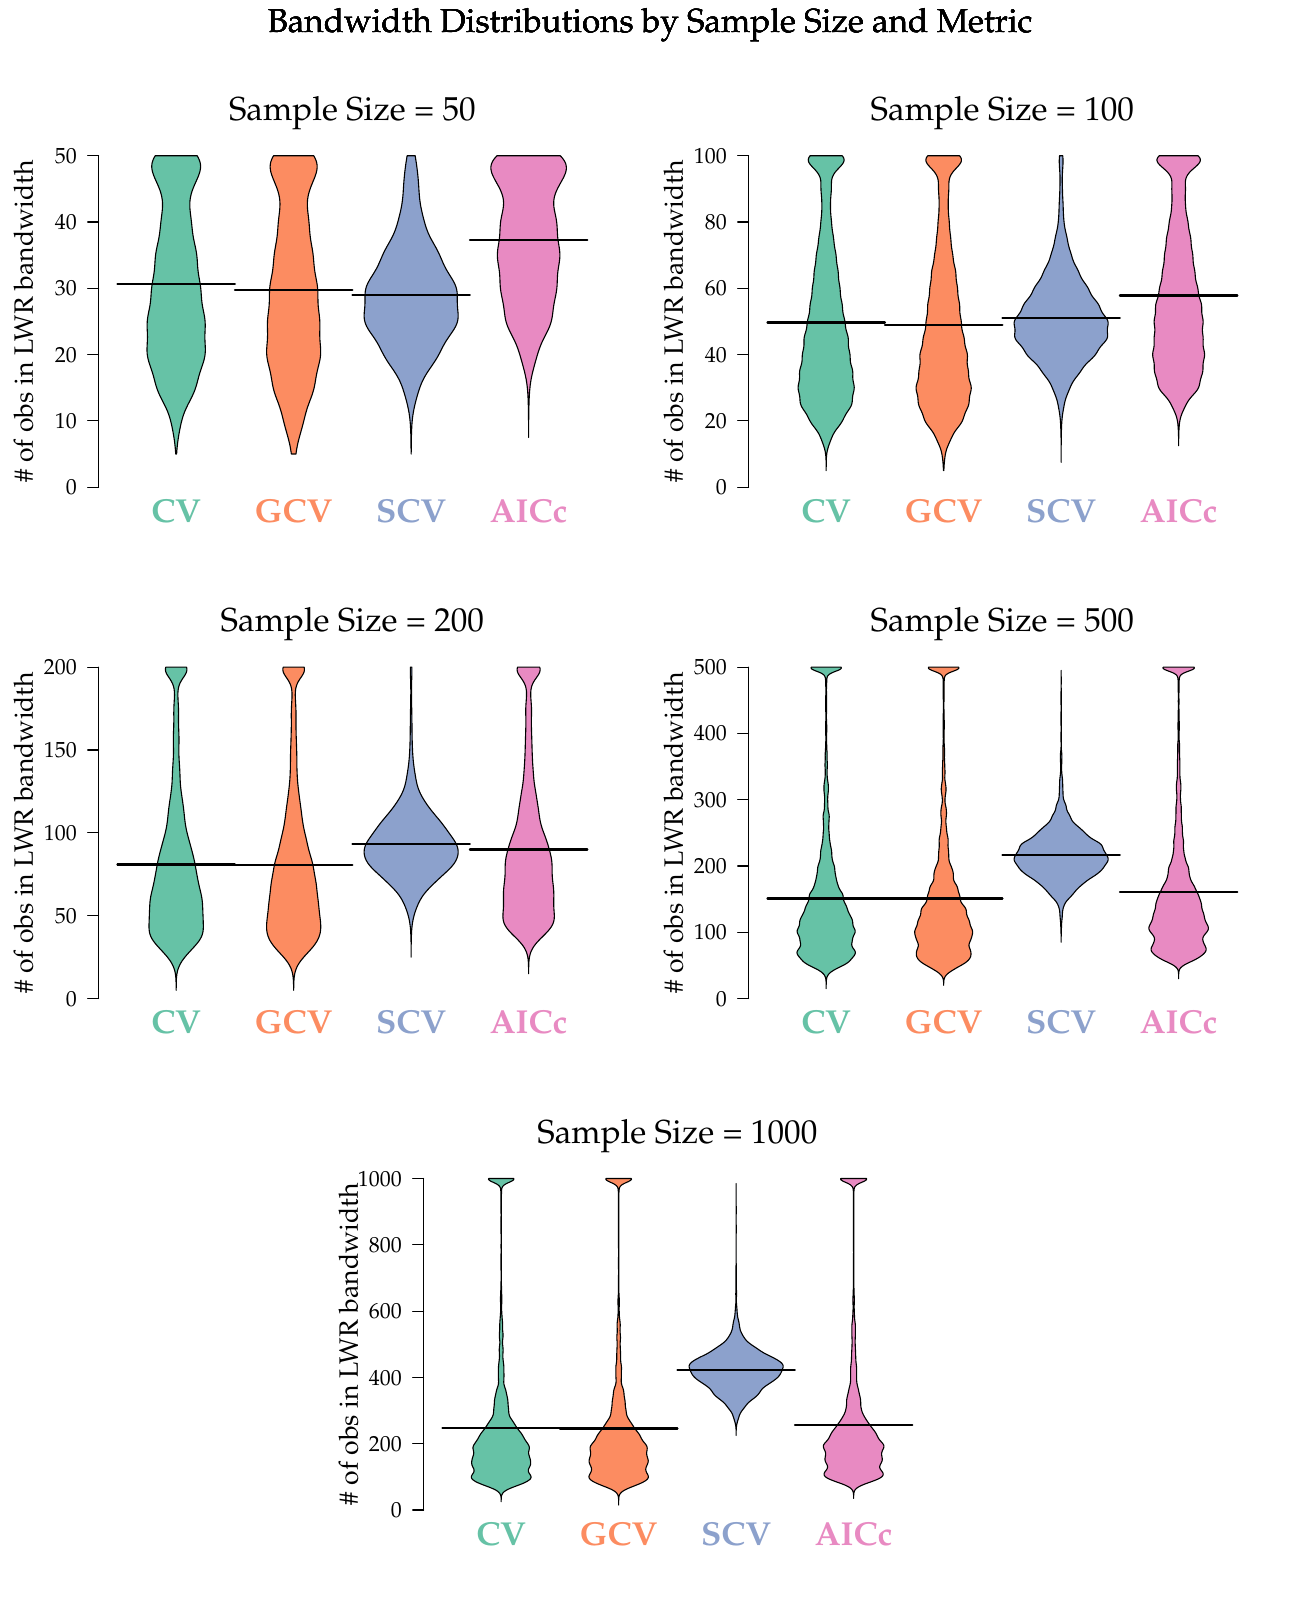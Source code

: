 % Created by tikzDevice version 0.6.2 on 2012-10-31 21:36:15
% !TEX encoding = UTF-8 Unicode

\documentclass{article}
\nonstopmode

\usepackage{tikz}

\usepackage[active,tightpage,psfixbb]{preview}

\PreviewEnvironment{pgfpicture}

\setlength\PreviewBorder{0pt}

\newcommand{\SweaveOpts}[1]{}  % do not interfere with LaTeX
\newcommand{\SweaveInput}[1]{} % because they are not real TeX commands
\newcommand{\Sexpr}[1]{}       % will only be parsed by R


\usepackage[height = 9in, top = 1in, width = 6.3 in]{geometry}
\usepackage{verbatim, amsmath, amsthm, amssymb}
% Palatino for rm and math | Helvetica for ss | Courier for tt
\usepackage{mathpazo} % math & rm
\linespread{1.05}        % Palatino needs more leading (space between lines)
\usepackage[scaled]{helvet} % ss
%\usepackage{courier} % tt
\normalfont
\usepackage[T1]{fontenc}

\title{A Monte Carlo Investigation of Locally Weighted Regression}
\author{Aaron Swoboda and Sam Carruthers}

\begin{document}

\begin{tikzpicture}[x=1pt,y=1pt]
\definecolor[named]{drawColor}{rgb}{0.00,0.00,0.00}
\definecolor[named]{fillColor}{rgb}{1.00,1.00,1.00}
\fill[color=fillColor,fill opacity=0.00,] (0,0) rectangle (469.75,578.16);
\begin{scope}
\path[clip] ( 35.64,397.32) rectangle (219.04,526.68);
\definecolor[named]{drawColor}{rgb}{1.00,1.00,1.00}
\definecolor[named]{fillColor}{rgb}{1.00,1.00,1.00}
\definecolor[named]{drawColor}{rgb}{0.00,0.00,0.00}
\definecolor[named]{fillColor}{rgb}{0.40,0.76,0.65}

\draw[color=drawColor,line cap=round,line join=round,fill=fillColor,] ( 63.66,414.09) --
	( 63.83,414.09) --
	( 63.84,414.30) --
	( 63.85,414.51) --
	( 63.87,414.72) --
	( 63.88,414.93) --
	( 63.90,415.14) --
	( 63.91,415.35) --
	( 63.93,415.57) --
	( 63.95,415.78) --
	( 63.96,415.99) --
	( 63.98,416.20) --
	( 64.00,416.41) --
	( 64.02,416.62) --
	( 64.04,416.83) --
	( 64.07,417.04) --
	( 64.09,417.25) --
	( 64.11,417.46) --
	( 64.14,417.68) --
	( 64.16,417.89) --
	( 64.19,418.10) --
	( 64.21,418.31) --
	( 64.24,418.52) --
	( 64.27,418.73) --
	( 64.30,418.94) --
	( 64.33,419.15) --
	( 64.36,419.36) --
	( 64.39,419.57) --
	( 64.42,419.78) --
	( 64.45,420.00) --
	( 64.49,420.21) --
	( 64.52,420.42) --
	( 64.55,420.63) --
	( 64.59,420.84) --
	( 64.62,421.05) --
	( 64.66,421.26) --
	( 64.70,421.47) --
	( 64.73,421.68) --
	( 64.77,421.89) --
	( 64.81,422.11) --
	( 64.85,422.32) --
	( 64.89,422.53) --
	( 64.93,422.74) --
	( 64.97,422.95) --
	( 65.01,423.16) --
	( 65.05,423.37) --
	( 65.09,423.58) --
	( 65.14,423.79) --
	( 65.18,424.00) --
	( 65.23,424.21) --
	( 65.27,424.43) --
	( 65.32,424.64) --
	( 65.36,424.85) --
	( 65.41,425.06) --
	( 65.46,425.27) --
	( 65.51,425.48) --
	( 65.57,425.69) --
	( 65.62,425.90) --
	( 65.67,426.11) --
	( 65.73,426.32) --
	( 65.79,426.54) --
	( 65.85,426.75) --
	( 65.91,426.96) --
	( 65.97,427.17) --
	( 66.03,427.38) --
	( 66.10,427.59) --
	( 66.17,427.80) --
	( 66.24,428.01) --
	( 66.31,428.22) --
	( 66.38,428.43) --
	( 66.46,428.65) --
	( 66.54,428.86) --
	( 66.62,429.07) --
	( 66.70,429.28) --
	( 66.79,429.49) --
	( 66.87,429.70) --
	( 66.96,429.91) --
	( 67.05,430.12) --
	( 67.15,430.33) --
	( 67.24,430.54) --
	( 67.34,430.75) --
	( 67.43,430.97) --
	( 67.53,431.18) --
	( 67.64,431.39) --
	( 67.74,431.60) --
	( 67.84,431.81) --
	( 67.95,432.02) --
	( 68.05,432.23) --
	( 68.16,432.44) --
	( 68.27,432.65) --
	( 68.38,432.86) --
	( 68.49,433.08) --
	( 68.59,433.29) --
	( 68.70,433.50) --
	( 68.81,433.71) --
	( 68.92,433.92) --
	( 69.02,434.13) --
	( 69.13,434.34) --
	( 69.23,434.55) --
	( 69.34,434.76) --
	( 69.44,434.97) --
	( 69.54,435.18) --
	( 69.64,435.40) --
	( 69.74,435.61) --
	( 69.83,435.82) --
	( 69.92,436.03) --
	( 70.02,436.24) --
	( 70.10,436.45) --
	( 70.19,436.66) --
	( 70.27,436.87) --
	( 70.36,437.08) --
	( 70.44,437.29) --
	( 70.51,437.51) --
	( 70.59,437.72) --
	( 70.66,437.93) --
	( 70.73,438.14) --
	( 70.80,438.35) --
	( 70.86,438.56) --
	( 70.93,438.77) --
	( 70.99,438.98) --
	( 71.05,439.19) --
	( 71.11,439.40) --
	( 71.17,439.61) --
	( 71.23,439.83) --
	( 71.29,440.04) --
	( 71.34,440.25) --
	( 71.40,440.46) --
	( 71.45,440.67) --
	( 71.51,440.88) --
	( 71.56,441.09) --
	( 71.62,441.30) --
	( 71.67,441.51) --
	( 71.73,441.72) --
	( 71.79,441.94) --
	( 71.85,442.15) --
	( 71.90,442.36) --
	( 71.96,442.57) --
	( 72.03,442.78) --
	( 72.09,442.99) --
	( 72.15,443.20) --
	( 72.22,443.41) --
	( 72.28,443.62) --
	( 72.35,443.83) --
	( 72.42,444.05) --
	( 72.48,444.26) --
	( 72.55,444.47) --
	( 72.63,444.68) --
	( 72.70,444.89) --
	( 72.77,445.10) --
	( 72.84,445.31) --
	( 72.91,445.52) --
	( 72.99,445.73) --
	( 73.06,445.94) --
	( 73.13,446.15) --
	( 73.20,446.37) --
	( 73.27,446.58) --
	( 73.34,446.79) --
	( 73.41,447.00) --
	( 73.47,447.21) --
	( 73.54,447.42) --
	( 73.60,447.63) --
	( 73.66,447.84) --
	( 73.71,448.05) --
	( 73.77,448.26) --
	( 73.82,448.48) --
	( 73.87,448.69) --
	( 73.91,448.90) --
	( 73.95,449.11) --
	( 73.99,449.32) --
	( 74.03,449.53) --
	( 74.06,449.74) --
	( 74.09,449.95) --
	( 74.11,450.16) --
	( 74.13,450.37) --
	( 74.15,450.58) --
	( 74.17,450.80) --
	( 74.18,451.01) --
	( 74.19,451.22) --
	( 74.19,451.43) --
	( 74.20,451.64) --
	( 74.20,451.85) --
	( 74.20,452.06) --
	( 74.19,452.27) --
	( 74.19,452.48) --
	( 74.18,452.69) --
	( 74.17,452.91) --
	( 74.16,453.12) --
	( 74.15,453.33) --
	( 74.14,453.54) --
	( 74.13,453.75) --
	( 74.12,453.96) --
	( 74.11,454.17) --
	( 74.10,454.38) --
	( 74.09,454.59) --
	( 74.08,454.80) --
	( 74.07,455.01) --
	( 74.06,455.23) --
	( 74.05,455.44) --
	( 74.05,455.65) --
	( 74.05,455.86) --
	( 74.04,456.07) --
	( 74.04,456.28) --
	( 74.04,456.49) --
	( 74.04,456.70) --
	( 74.04,456.91) --
	( 74.05,457.12) --
	( 74.05,457.34) --
	( 74.06,457.55) --
	( 74.07,457.76) --
	( 74.07,457.97) --
	( 74.08,458.18) --
	( 74.09,458.39) --
	( 74.10,458.60) --
	( 74.11,458.81) --
	( 74.12,459.02) --
	( 74.13,459.23) --
	( 74.13,459.45) --
	( 74.14,459.66) --
	( 74.15,459.87) --
	( 74.15,460.08) --
	( 74.15,460.29) --
	( 74.16,460.50) --
	( 74.15,460.71) --
	( 74.15,460.92) --
	( 74.15,461.13) --
	( 74.14,461.34) --
	( 74.13,461.55) --
	( 74.12,461.77) --
	( 74.11,461.98) --
	( 74.09,462.19) --
	( 74.07,462.40) --
	( 74.05,462.61) --
	( 74.03,462.82) --
	( 74.00,463.03) --
	( 73.97,463.24) --
	( 73.94,463.45) --
	( 73.91,463.66) --
	( 73.88,463.88) --
	( 73.84,464.09) --
	( 73.80,464.30) --
	( 73.76,464.51) --
	( 73.72,464.72) --
	( 73.68,464.93) --
	( 73.64,465.14) --
	( 73.60,465.35) --
	( 73.56,465.56) --
	( 73.51,465.77) --
	( 73.47,465.98) --
	( 73.43,466.20) --
	( 73.38,466.41) --
	( 73.34,466.62) --
	( 73.30,466.83) --
	( 73.26,467.04) --
	( 73.22,467.25) --
	( 73.19,467.46) --
	( 73.15,467.67) --
	( 73.11,467.88) --
	( 73.08,468.09) --
	( 73.05,468.31) --
	( 73.02,468.52) --
	( 72.99,468.73) --
	( 72.97,468.94) --
	( 72.94,469.15) --
	( 72.92,469.36) --
	( 72.89,469.57) --
	( 72.87,469.78) --
	( 72.85,469.99) --
	( 72.84,470.20) --
	( 72.82,470.41) --
	( 72.80,470.63) --
	( 72.79,470.84) --
	( 72.77,471.05) --
	( 72.76,471.26) --
	( 72.74,471.47) --
	( 72.73,471.68) --
	( 72.72,471.89) --
	( 72.70,472.10) --
	( 72.69,472.31) --
	( 72.67,472.52) --
	( 72.65,472.74) --
	( 72.64,472.95) --
	( 72.62,473.16) --
	( 72.60,473.37) --
	( 72.58,473.58) --
	( 72.56,473.79) --
	( 72.53,474.00) --
	( 72.51,474.21) --
	( 72.48,474.42) --
	( 72.46,474.63) --
	( 72.43,474.85) --
	( 72.40,475.06) --
	( 72.37,475.27) --
	( 72.34,475.48) --
	( 72.30,475.69) --
	( 72.27,475.90) --
	( 72.24,476.11) --
	( 72.20,476.32) --
	( 72.16,476.53) --
	( 72.13,476.74) --
	( 72.09,476.95) --
	( 72.05,477.17) --
	( 72.01,477.38) --
	( 71.98,477.59) --
	( 71.94,477.80) --
	( 71.90,478.01) --
	( 71.87,478.22) --
	( 71.83,478.43) --
	( 71.80,478.64) --
	( 71.76,478.85) --
	( 71.73,479.06) --
	( 71.70,479.28) --
	( 71.67,479.49) --
	( 71.64,479.70) --
	( 71.61,479.91) --
	( 71.59,480.12) --
	( 71.56,480.33) --
	( 71.54,480.54) --
	( 71.52,480.75) --
	( 71.49,480.96) --
	( 71.48,481.17) --
	( 71.46,481.38) --
	( 71.44,481.60) --
	( 71.42,481.81) --
	( 71.41,482.02) --
	( 71.39,482.23) --
	( 71.38,482.44) --
	( 71.37,482.65) --
	( 71.35,482.86) --
	( 71.34,483.07) --
	( 71.33,483.28) --
	( 71.31,483.49) --
	( 71.30,483.71) --
	( 71.29,483.92) --
	( 71.27,484.13) --
	( 71.26,484.34) --
	( 71.24,484.55) --
	( 71.22,484.76) --
	( 71.20,484.97) --
	( 71.19,485.18) --
	( 71.16,485.39) --
	( 71.14,485.60) --
	( 71.12,485.81) --
	( 71.09,486.03) --
	( 71.06,486.24) --
	( 71.04,486.45) --
	( 71.01,486.66) --
	( 70.97,486.87) --
	( 70.94,487.08) --
	( 70.90,487.29) --
	( 70.87,487.50) --
	( 70.83,487.71) --
	( 70.79,487.92) --
	( 70.75,488.14) --
	( 70.71,488.35) --
	( 70.66,488.56) --
	( 70.62,488.77) --
	( 70.57,488.98) --
	( 70.53,489.19) --
	( 70.48,489.40) --
	( 70.44,489.61) --
	( 70.39,489.82) --
	( 70.35,490.03) --
	( 70.30,490.25) --
	( 70.25,490.46) --
	( 70.21,490.67) --
	( 70.16,490.88) --
	( 70.12,491.09) --
	( 70.08,491.30) --
	( 70.03,491.51) --
	( 69.99,491.72) --
	( 69.95,491.93) --
	( 69.91,492.14) --
	( 69.87,492.35) --
	( 69.84,492.57) --
	( 69.80,492.78) --
	( 69.77,492.99) --
	( 69.73,493.20) --
	( 69.70,493.41) --
	( 69.67,493.62) --
	( 69.64,493.83) --
	( 69.61,494.04) --
	( 69.59,494.25) --
	( 69.56,494.46) --
	( 69.53,494.68) --
	( 69.51,494.89) --
	( 69.48,495.10) --
	( 69.46,495.31) --
	( 69.44,495.52) --
	( 69.42,495.73) --
	( 69.39,495.94) --
	( 69.37,496.15) --
	( 69.35,496.36) --
	( 69.33,496.57) --
	( 69.31,496.78) --
	( 69.28,497.00) --
	( 69.26,497.21) --
	( 69.24,497.42) --
	( 69.21,497.63) --
	( 69.19,497.84) --
	( 69.17,498.05) --
	( 69.14,498.26) --
	( 69.12,498.47) --
	( 69.09,498.68) --
	( 69.07,498.89) --
	( 69.04,499.11) --
	( 69.02,499.32) --
	( 68.99,499.53) --
	( 68.97,499.74) --
	( 68.94,499.95) --
	( 68.91,500.16) --
	( 68.89,500.37) --
	( 68.86,500.58) --
	( 68.84,500.79) --
	( 68.81,501.00) --
	( 68.79,501.21) --
	( 68.76,501.43) --
	( 68.74,501.64) --
	( 68.72,501.85) --
	( 68.70,502.06) --
	( 68.68,502.27) --
	( 68.66,502.48) --
	( 68.64,502.69) --
	( 68.63,502.90) --
	( 68.62,503.11) --
	( 68.61,503.32) --
	( 68.60,503.54) --
	( 68.59,503.75) --
	( 68.59,503.96) --
	( 68.59,504.17) --
	( 68.59,504.38) --
	( 68.59,504.59) --
	( 68.60,504.80) --
	( 68.61,505.01) --
	( 68.62,505.22) --
	( 68.64,505.43) --
	( 68.66,505.65) --
	( 68.68,505.86) --
	( 68.71,506.07) --
	( 68.74,506.28) --
	( 68.77,506.49) --
	( 68.80,506.70) --
	( 68.84,506.91) --
	( 68.88,507.12) --
	( 68.93,507.33) --
	( 68.98,507.54) --
	( 69.03,507.75) --
	( 69.08,507.97) --
	( 69.14,508.18) --
	( 69.20,508.39) --
	( 69.26,508.60) --
	( 69.33,508.81) --
	( 69.39,509.02) --
	( 69.46,509.23) --
	( 69.54,509.44) --
	( 69.61,509.65) --
	( 69.69,509.86) --
	( 69.77,510.08) --
	( 69.86,510.29) --
	( 69.94,510.50) --
	( 70.03,510.71) --
	( 70.11,510.92) --
	( 70.20,511.13) --
	( 70.29,511.34) --
	( 70.39,511.55) --
	( 70.48,511.76) --
	( 70.57,511.97) --
	( 70.67,512.18) --
	( 70.76,512.40) --
	( 70.86,512.61) --
	( 70.95,512.82) --
	( 71.05,513.03) --
	( 71.14,513.24) --
	( 71.23,513.45) --
	( 71.33,513.66) --
	( 71.42,513.87) --
	( 71.51,514.08) --
	( 71.59,514.29) --
	( 71.68,514.51) --
	( 71.76,514.72) --
	( 71.84,514.93) --
	( 71.92,515.14) --
	( 71.99,515.35) --
	( 72.06,515.56) --
	( 72.12,515.77) --
	( 72.18,515.98) --
	( 72.24,516.19) --
	( 72.29,516.40) --
	( 72.33,516.61) --
	( 72.37,516.83) --
	( 72.40,517.04) --
	( 72.43,517.25) --
	( 72.45,517.46) --
	( 72.47,517.67) --
	( 72.48,517.88) --
	( 72.48,518.09) --
	( 72.47,518.30) --
	( 72.46,518.51) --
	( 72.44,518.72) --
	( 72.40,518.94) --
	( 72.37,519.15) --
	( 72.33,519.36) --
	( 72.27,519.57) --
	( 72.21,519.78) --
	( 72.15,519.99) --
	( 72.07,520.20) --
	( 71.99,520.41) --
	( 71.90,520.62) --
	( 71.80,520.83) --
	( 71.70,521.05) --
	( 71.59,521.26) --
	( 71.47,521.47) --
	( 71.35,521.68) --
	( 71.22,521.89) --
	( 63.66,521.89) --
	( 63.66,521.89) --
	( 56.10,521.89) --
	( 55.97,521.68) --
	( 55.84,521.47) --
	( 55.73,521.26) --
	( 55.62,521.05) --
	( 55.51,520.83) --
	( 55.42,520.62) --
	( 55.33,520.41) --
	( 55.25,520.20) --
	( 55.17,519.99) --
	( 55.11,519.78) --
	( 55.05,519.57) --
	( 54.99,519.36) --
	( 54.95,519.15) --
	( 54.91,518.94) --
	( 54.88,518.72) --
	( 54.86,518.51) --
	( 54.85,518.30) --
	( 54.84,518.09) --
	( 54.84,517.88) --
	( 54.85,517.67) --
	( 54.86,517.46) --
	( 54.89,517.25) --
	( 54.91,517.04) --
	( 54.95,516.83) --
	( 54.99,516.61) --
	( 55.03,516.40) --
	( 55.08,516.19) --
	( 55.14,515.98) --
	( 55.20,515.77) --
	( 55.26,515.56) --
	( 55.33,515.35) --
	( 55.40,515.14) --
	( 55.48,514.93) --
	( 55.56,514.72) --
	( 55.64,514.51) --
	( 55.73,514.29) --
	( 55.81,514.08) --
	( 55.90,513.87) --
	( 55.99,513.66) --
	( 56.08,513.45) --
	( 56.18,513.24) --
	( 56.27,513.03) --
	( 56.37,512.82) --
	( 56.46,512.61) --
	( 56.56,512.40) --
	( 56.65,512.18) --
	( 56.74,511.97) --
	( 56.84,511.76) --
	( 56.93,511.55) --
	( 57.02,511.34) --
	( 57.11,511.13) --
	( 57.20,510.92) --
	( 57.29,510.71) --
	( 57.38,510.50) --
	( 57.46,510.29) --
	( 57.55,510.08) --
	( 57.63,509.86) --
	( 57.70,509.65) --
	( 57.78,509.44) --
	( 57.85,509.23) --
	( 57.92,509.02) --
	( 57.99,508.81) --
	( 58.06,508.60) --
	( 58.12,508.39) --
	( 58.18,508.18) --
	( 58.24,507.97) --
	( 58.29,507.75) --
	( 58.34,507.54) --
	( 58.39,507.33) --
	( 58.44,507.12) --
	( 58.48,506.91) --
	( 58.51,506.70) --
	( 58.55,506.49) --
	( 58.58,506.28) --
	( 58.61,506.07) --
	( 58.64,505.86) --
	( 58.66,505.65) --
	( 58.68,505.43) --
	( 58.69,505.22) --
	( 58.71,505.01) --
	( 58.72,504.80) --
	( 58.72,504.59) --
	( 58.73,504.38) --
	( 58.73,504.17) --
	( 58.73,503.96) --
	( 58.73,503.75) --
	( 58.72,503.54) --
	( 58.71,503.32) --
	( 58.70,503.11) --
	( 58.69,502.90) --
	( 58.67,502.69) --
	( 58.66,502.48) --
	( 58.64,502.27) --
	( 58.62,502.06) --
	( 58.60,501.85) --
	( 58.58,501.64) --
	( 58.56,501.43) --
	( 58.53,501.21) --
	( 58.51,501.00) --
	( 58.48,500.79) --
	( 58.46,500.58) --
	( 58.43,500.37) --
	( 58.40,500.16) --
	( 58.38,499.95) --
	( 58.35,499.74) --
	( 58.33,499.53) --
	( 58.30,499.32) --
	( 58.27,499.11) --
	( 58.25,498.89) --
	( 58.22,498.68) --
	( 58.20,498.47) --
	( 58.17,498.26) --
	( 58.15,498.05) --
	( 58.13,497.84) --
	( 58.10,497.63) --
	( 58.08,497.42) --
	( 58.06,497.21) --
	( 58.04,497.00) --
	( 58.01,496.78) --
	( 57.99,496.57) --
	( 57.97,496.36) --
	( 57.95,496.15) --
	( 57.92,495.94) --
	( 57.90,495.73) --
	( 57.88,495.52) --
	( 57.86,495.31) --
	( 57.83,495.10) --
	( 57.81,494.89) --
	( 57.78,494.68) --
	( 57.76,494.46) --
	( 57.73,494.25) --
	( 57.70,494.04) --
	( 57.68,493.83) --
	( 57.65,493.62) --
	( 57.62,493.41) --
	( 57.58,493.20) --
	( 57.55,492.99) --
	( 57.52,492.78) --
	( 57.48,492.57) --
	( 57.44,492.35) --
	( 57.41,492.14) --
	( 57.37,491.93) --
	( 57.33,491.72) --
	( 57.28,491.51) --
	( 57.24,491.30) --
	( 57.20,491.09) --
	( 57.15,490.88) --
	( 57.11,490.67) --
	( 57.06,490.46) --
	( 57.02,490.25) --
	( 56.97,490.03) --
	( 56.93,489.82) --
	( 56.88,489.61) --
	( 56.83,489.40) --
	( 56.79,489.19) --
	( 56.74,488.98) --
	( 56.70,488.77) --
	( 56.65,488.56) --
	( 56.61,488.35) --
	( 56.57,488.14) --
	( 56.53,487.92) --
	( 56.49,487.71) --
	( 56.45,487.50) --
	( 56.41,487.29) --
	( 56.38,487.08) --
	( 56.35,486.87) --
	( 56.31,486.66) --
	( 56.28,486.45) --
	( 56.25,486.24) --
	( 56.23,486.03) --
	( 56.20,485.81) --
	( 56.18,485.60) --
	( 56.15,485.39) --
	( 56.13,485.18) --
	( 56.11,484.97) --
	( 56.10,484.76) --
	( 56.08,484.55) --
	( 56.06,484.34) --
	( 56.05,484.13) --
	( 56.03,483.92) --
	( 56.02,483.71) --
	( 56.00,483.49) --
	( 55.99,483.28) --
	( 55.98,483.07) --
	( 55.97,482.86) --
	( 55.95,482.65) --
	( 55.94,482.44) --
	( 55.92,482.23) --
	( 55.91,482.02) --
	( 55.89,481.81) --
	( 55.88,481.60) --
	( 55.86,481.38) --
	( 55.84,481.17) --
	( 55.82,480.96) --
	( 55.80,480.75) --
	( 55.78,480.54) --
	( 55.76,480.33) --
	( 55.73,480.12) --
	( 55.71,479.91) --
	( 55.68,479.70) --
	( 55.65,479.49) --
	( 55.62,479.28) --
	( 55.59,479.06) --
	( 55.55,478.85) --
	( 55.52,478.64) --
	( 55.49,478.43) --
	( 55.45,478.22) --
	( 55.41,478.01) --
	( 55.38,477.80) --
	( 55.34,477.59) --
	( 55.30,477.38) --
	( 55.27,477.17) --
	( 55.23,476.95) --
	( 55.19,476.74) --
	( 55.15,476.53) --
	( 55.12,476.32) --
	( 55.08,476.11) --
	( 55.05,475.90) --
	( 55.01,475.69) --
	( 54.98,475.48) --
	( 54.95,475.27) --
	( 54.92,475.06) --
	( 54.89,474.85) --
	( 54.86,474.63) --
	( 54.83,474.42) --
	( 54.81,474.21) --
	( 54.78,474.00) --
	( 54.76,473.79) --
	( 54.74,473.58) --
	( 54.72,473.37) --
	( 54.70,473.16) --
	( 54.68,472.95) --
	( 54.66,472.74) --
	( 54.65,472.52) --
	( 54.63,472.31) --
	( 54.62,472.10) --
	( 54.60,471.89) --
	( 54.59,471.68) --
	( 54.57,471.47) --
	( 54.56,471.26) --
	( 54.55,471.05) --
	( 54.53,470.84) --
	( 54.52,470.63) --
	( 54.50,470.41) --
	( 54.48,470.20) --
	( 54.46,469.99) --
	( 54.44,469.78) --
	( 54.42,469.57) --
	( 54.40,469.36) --
	( 54.38,469.15) --
	( 54.35,468.94) --
	( 54.33,468.73) --
	( 54.30,468.52) --
	( 54.27,468.31) --
	( 54.24,468.09) --
	( 54.20,467.88) --
	( 54.17,467.67) --
	( 54.13,467.46) --
	( 54.10,467.25) --
	( 54.06,467.04) --
	( 54.02,466.83) --
	( 53.98,466.62) --
	( 53.93,466.41) --
	( 53.89,466.20) --
	( 53.85,465.98) --
	( 53.81,465.77) --
	( 53.76,465.56) --
	( 53.72,465.35) --
	( 53.68,465.14) --
	( 53.64,464.93) --
	( 53.59,464.72) --
	( 53.55,464.51) --
	( 53.51,464.30) --
	( 53.48,464.09) --
	( 53.44,463.88) --
	( 53.41,463.66) --
	( 53.37,463.45) --
	( 53.34,463.24) --
	( 53.32,463.03) --
	( 53.29,462.82) --
	( 53.27,462.61) --
	( 53.24,462.40) --
	( 53.23,462.19) --
	( 53.21,461.98) --
	( 53.20,461.77) --
	( 53.19,461.55) --
	( 53.18,461.34) --
	( 53.17,461.13) --
	( 53.17,460.92) --
	( 53.16,460.71) --
	( 53.16,460.50) --
	( 53.16,460.29) --
	( 53.17,460.08) --
	( 53.17,459.87) --
	( 53.18,459.66) --
	( 53.18,459.45) --
	( 53.19,459.23) --
	( 53.20,459.02) --
	( 53.21,458.81) --
	( 53.22,458.60) --
	( 53.23,458.39) --
	( 53.24,458.18) --
	( 53.24,457.97) --
	( 53.25,457.76) --
	( 53.26,457.55) --
	( 53.26,457.34) --
	( 53.27,457.12) --
	( 53.27,456.91) --
	( 53.28,456.70) --
	( 53.28,456.49) --
	( 53.28,456.28) --
	( 53.28,456.07) --
	( 53.27,455.86) --
	( 53.27,455.65) --
	( 53.26,455.44) --
	( 53.26,455.23) --
	( 53.25,455.01) --
	( 53.24,454.80) --
	( 53.23,454.59) --
	( 53.22,454.38) --
	( 53.21,454.17) --
	( 53.20,453.96) --
	( 53.19,453.75) --
	( 53.18,453.54) --
	( 53.17,453.33) --
	( 53.16,453.12) --
	( 53.15,452.91) --
	( 53.14,452.69) --
	( 53.13,452.48) --
	( 53.13,452.27) --
	( 53.12,452.06) --
	( 53.12,451.85) --
	( 53.12,451.64) --
	( 53.13,451.43) --
	( 53.13,451.22) --
	( 53.14,451.01) --
	( 53.15,450.80) --
	( 53.17,450.58) --
	( 53.18,450.37) --
	( 53.21,450.16) --
	( 53.23,449.95) --
	( 53.26,449.74) --
	( 53.29,449.53) --
	( 53.33,449.32) --
	( 53.36,449.11) --
	( 53.41,448.90) --
	( 53.45,448.69) --
	( 53.50,448.48) --
	( 53.55,448.26) --
	( 53.60,448.05) --
	( 53.66,447.84) --
	( 53.72,447.63) --
	( 53.78,447.42) --
	( 53.85,447.21) --
	( 53.91,447.00) --
	( 53.98,446.79) --
	( 54.05,446.58) --
	( 54.12,446.37) --
	( 54.19,446.15) --
	( 54.26,445.94) --
	( 54.33,445.73) --
	( 54.41,445.52) --
	( 54.48,445.31) --
	( 54.55,445.10) --
	( 54.62,444.89) --
	( 54.69,444.68) --
	( 54.76,444.47) --
	( 54.83,444.26) --
	( 54.90,444.05) --
	( 54.97,443.83) --
	( 55.04,443.62) --
	( 55.10,443.41) --
	( 55.17,443.20) --
	( 55.23,442.99) --
	( 55.29,442.78) --
	( 55.35,442.57) --
	( 55.41,442.36) --
	( 55.47,442.15) --
	( 55.53,441.94) --
	( 55.59,441.72) --
	( 55.64,441.51) --
	( 55.70,441.30) --
	( 55.76,441.09) --
	( 55.81,440.88) --
	( 55.87,440.67) --
	( 55.92,440.46) --
	( 55.98,440.25) --
	( 56.03,440.04) --
	( 56.09,439.83) --
	( 56.15,439.61) --
	( 56.21,439.40) --
	( 56.26,439.19) --
	( 56.33,438.98) --
	( 56.39,438.77) --
	( 56.45,438.56) --
	( 56.52,438.35) --
	( 56.59,438.14) --
	( 56.66,437.93) --
	( 56.73,437.72) --
	( 56.81,437.51) --
	( 56.88,437.29) --
	( 56.96,437.08) --
	( 57.04,436.87) --
	( 57.13,436.66) --
	( 57.21,436.45) --
	( 57.30,436.24) --
	( 57.39,436.03) --
	( 57.49,435.82) --
	( 57.58,435.61) --
	( 57.68,435.40) --
	( 57.78,435.18) --
	( 57.88,434.97) --
	( 57.98,434.76) --
	( 58.08,434.55) --
	( 58.19,434.34) --
	( 58.29,434.13) --
	( 58.40,433.92) --
	( 58.51,433.71) --
	( 58.62,433.50) --
	( 58.72,433.29) --
	( 58.83,433.08) --
	( 58.94,432.86) --
	( 59.05,432.65) --
	( 59.16,432.44) --
	( 59.26,432.23) --
	( 59.37,432.02) --
	( 59.47,431.81) --
	( 59.58,431.60) --
	( 59.68,431.39) --
	( 59.78,431.18) --
	( 59.88,430.97) --
	( 59.98,430.75) --
	( 60.08,430.54) --
	( 60.17,430.33) --
	( 60.27,430.12) --
	( 60.36,429.91) --
	( 60.45,429.70) --
	( 60.53,429.49) --
	( 60.62,429.28) --
	( 60.70,429.07) --
	( 60.78,428.86) --
	( 60.86,428.65) --
	( 60.93,428.43) --
	( 61.01,428.22) --
	( 61.08,428.01) --
	( 61.15,427.80) --
	( 61.22,427.59) --
	( 61.28,427.38) --
	( 61.35,427.17) --
	( 61.41,426.96) --
	( 61.47,426.75) --
	( 61.53,426.54) --
	( 61.59,426.32) --
	( 61.64,426.11) --
	( 61.70,425.90) --
	( 61.75,425.69) --
	( 61.80,425.48) --
	( 61.85,425.27) --
	( 61.90,425.06) --
	( 61.95,424.85) --
	( 62.00,424.64) --
	( 62.05,424.43) --
	( 62.09,424.21) --
	( 62.14,424.00) --
	( 62.18,423.79) --
	( 62.22,423.58) --
	( 62.27,423.37) --
	( 62.31,423.16) --
	( 62.35,422.95) --
	( 62.39,422.74) --
	( 62.43,422.53) --
	( 62.47,422.32) --
	( 62.51,422.11) --
	( 62.55,421.89) --
	( 62.58,421.68) --
	( 62.62,421.47) --
	( 62.66,421.26) --
	( 62.69,421.05) --
	( 62.73,420.84) --
	( 62.76,420.63) --
	( 62.80,420.42) --
	( 62.83,420.21) --
	( 62.87,420.00) --
	( 62.90,419.78) --
	( 62.93,419.57) --
	( 62.96,419.36) --
	( 62.99,419.15) --
	( 63.02,418.94) --
	( 63.05,418.73) --
	( 63.08,418.52) --
	( 63.10,418.31) --
	( 63.13,418.10) --
	( 63.16,417.89) --
	( 63.18,417.68) --
	( 63.21,417.46) --
	( 63.23,417.25) --
	( 63.25,417.04) --
	( 63.27,416.83) --
	( 63.30,416.62) --
	( 63.32,416.41) --
	( 63.34,416.20) --
	( 63.35,415.99) --
	( 63.37,415.78) --
	( 63.39,415.57) --
	( 63.41,415.35) --
	( 63.42,415.14) --
	( 63.44,414.93) --
	( 63.45,414.72) --
	( 63.47,414.51) --
	( 63.48,414.30) --
	( 63.49,414.09) --
	( 63.66,414.09) --
	cycle;
\definecolor[named]{fillColor}{rgb}{0.99,0.55,0.38}

\draw[color=drawColor,line cap=round,line join=round,fill=fillColor,] (106.11,414.09) --
	(106.95,414.09) --
	(106.98,414.30) --
	(107.00,414.51) --
	(107.03,414.72) --
	(107.06,414.93) --
	(107.09,415.14) --
	(107.13,415.35) --
	(107.16,415.57) --
	(107.19,415.78) --
	(107.23,415.99) --
	(107.27,416.20) --
	(107.31,416.41) --
	(107.34,416.62) --
	(107.39,416.83) --
	(107.43,417.04) --
	(107.47,417.25) --
	(107.51,417.46) --
	(107.56,417.68) --
	(107.61,417.89) --
	(107.65,418.10) --
	(107.70,418.31) --
	(107.75,418.52) --
	(107.80,418.73) --
	(107.85,418.94) --
	(107.91,419.15) --
	(107.96,419.36) --
	(108.02,419.57) --
	(108.07,419.78) --
	(108.13,420.00) --
	(108.18,420.21) --
	(108.24,420.42) --
	(108.30,420.63) --
	(108.36,420.84) --
	(108.42,421.05) --
	(108.48,421.26) --
	(108.54,421.47) --
	(108.60,421.68) --
	(108.66,421.89) --
	(108.72,422.11) --
	(108.78,422.32) --
	(108.83,422.53) --
	(108.89,422.74) --
	(108.95,422.95) --
	(109.01,423.16) --
	(109.07,423.37) --
	(109.13,423.58) --
	(109.19,423.79) --
	(109.24,424.00) --
	(109.30,424.21) --
	(109.35,424.43) --
	(109.41,424.64) --
	(109.47,424.85) --
	(109.52,425.06) --
	(109.57,425.27) --
	(109.63,425.48) --
	(109.68,425.69) --
	(109.73,425.90) --
	(109.79,426.11) --
	(109.84,426.32) --
	(109.89,426.54) --
	(109.95,426.75) --
	(110.00,426.96) --
	(110.05,427.17) --
	(110.10,427.38) --
	(110.16,427.59) --
	(110.21,427.80) --
	(110.27,428.01) --
	(110.32,428.22) --
	(110.38,428.43) --
	(110.43,428.65) --
	(110.49,428.86) --
	(110.55,429.07) --
	(110.61,429.28) --
	(110.67,429.49) --
	(110.73,429.70) --
	(110.79,429.91) --
	(110.86,430.12) --
	(110.92,430.33) --
	(110.99,430.54) --
	(111.06,430.75) --
	(111.13,430.97) --
	(111.20,431.18) --
	(111.27,431.39) --
	(111.35,431.60) --
	(111.42,431.81) --
	(111.50,432.02) --
	(111.57,432.23) --
	(111.65,432.44) --
	(111.73,432.65) --
	(111.80,432.86) --
	(111.88,433.08) --
	(111.96,433.29) --
	(112.04,433.50) --
	(112.12,433.71) --
	(112.20,433.92) --
	(112.28,434.13) --
	(112.36,434.34) --
	(112.44,434.55) --
	(112.51,434.76) --
	(112.59,434.97) --
	(112.66,435.18) --
	(112.74,435.40) --
	(112.81,435.61) --
	(112.88,435.82) --
	(112.95,436.03) --
	(113.01,436.24) --
	(113.08,436.45) --
	(113.14,436.66) --
	(113.20,436.87) --
	(113.26,437.08) --
	(113.32,437.29) --
	(113.38,437.51) --
	(113.43,437.72) --
	(113.48,437.93) --
	(113.53,438.14) --
	(113.58,438.35) --
	(113.62,438.56) --
	(113.67,438.77) --
	(113.71,438.98) --
	(113.75,439.19) --
	(113.79,439.40) --
	(113.83,439.61) --
	(113.87,439.83) --
	(113.90,440.04) --
	(113.94,440.25) --
	(113.97,440.46) --
	(114.01,440.67) --
	(114.04,440.88) --
	(114.08,441.09) --
	(114.11,441.30) --
	(114.15,441.51) --
	(114.18,441.72) --
	(114.22,441.94) --
	(114.26,442.15) --
	(114.30,442.36) --
	(114.33,442.57) --
	(114.37,442.78) --
	(114.42,442.99) --
	(114.46,443.20) --
	(114.50,443.41) --
	(114.55,443.62) --
	(114.59,443.83) --
	(114.64,444.05) --
	(114.69,444.26) --
	(114.74,444.47) --
	(114.79,444.68) --
	(114.84,444.89) --
	(114.89,445.10) --
	(114.94,445.31) --
	(114.99,445.52) --
	(115.05,445.73) --
	(115.10,445.94) --
	(115.15,446.15) --
	(115.20,446.37) --
	(115.25,446.58) --
	(115.30,446.79) --
	(115.35,447.00) --
	(115.40,447.21) --
	(115.45,447.42) --
	(115.49,447.63) --
	(115.54,447.84) --
	(115.58,448.05) --
	(115.62,448.26) --
	(115.66,448.48) --
	(115.69,448.69) --
	(115.72,448.90) --
	(115.75,449.11) --
	(115.78,449.32) --
	(115.80,449.53) --
	(115.82,449.74) --
	(115.84,449.95) --
	(115.85,450.16) --
	(115.86,450.37) --
	(115.87,450.58) --
	(115.87,450.80) --
	(115.88,451.01) --
	(115.88,451.22) --
	(115.87,451.43) --
	(115.87,451.64) --
	(115.86,451.85) --
	(115.85,452.06) --
	(115.84,452.27) --
	(115.83,452.48) --
	(115.81,452.69) --
	(115.80,452.91) --
	(115.78,453.12) --
	(115.77,453.33) --
	(115.75,453.54) --
	(115.73,453.75) --
	(115.71,453.96) --
	(115.69,454.17) --
	(115.68,454.38) --
	(115.66,454.59) --
	(115.64,454.80) --
	(115.63,455.01) --
	(115.61,455.23) --
	(115.60,455.44) --
	(115.59,455.65) --
	(115.58,455.86) --
	(115.57,456.07) --
	(115.56,456.28) --
	(115.56,456.49) --
	(115.55,456.70) --
	(115.55,456.91) --
	(115.54,457.12) --
	(115.54,457.34) --
	(115.54,457.55) --
	(115.54,457.76) --
	(115.55,457.97) --
	(115.55,458.18) --
	(115.55,458.39) --
	(115.56,458.60) --
	(115.56,458.81) --
	(115.57,459.02) --
	(115.57,459.23) --
	(115.58,459.45) --
	(115.58,459.66) --
	(115.58,459.87) --
	(115.59,460.08) --
	(115.59,460.29) --
	(115.59,460.50) --
	(115.59,460.71) --
	(115.59,460.92) --
	(115.59,461.13) --
	(115.58,461.34) --
	(115.58,461.55) --
	(115.57,461.77) --
	(115.56,461.98) --
	(115.55,462.19) --
	(115.54,462.40) --
	(115.53,462.61) --
	(115.51,462.82) --
	(115.49,463.03) --
	(115.48,463.24) --
	(115.46,463.45) --
	(115.43,463.66) --
	(115.41,463.88) --
	(115.39,464.09) --
	(115.36,464.30) --
	(115.34,464.51) --
	(115.31,464.72) --
	(115.29,464.93) --
	(115.26,465.14) --
	(115.23,465.35) --
	(115.21,465.56) --
	(115.18,465.77) --
	(115.16,465.98) --
	(115.13,466.20) --
	(115.11,466.41) --
	(115.08,466.62) --
	(115.06,466.83) --
	(115.04,467.04) --
	(115.02,467.25) --
	(115.00,467.46) --
	(114.98,467.67) --
	(114.97,467.88) --
	(114.95,468.09) --
	(114.94,468.31) --
	(114.93,468.52) --
	(114.92,468.73) --
	(114.91,468.94) --
	(114.90,469.15) --
	(114.90,469.36) --
	(114.89,469.57) --
	(114.89,469.78) --
	(114.89,469.99) --
	(114.88,470.20) --
	(114.88,470.41) --
	(114.88,470.63) --
	(114.88,470.84) --
	(114.88,471.05) --
	(114.88,471.26) --
	(114.87,471.47) --
	(114.87,471.68) --
	(114.87,471.89) --
	(114.86,472.10) --
	(114.86,472.31) --
	(114.85,472.52) --
	(114.85,472.74) --
	(114.84,472.95) --
	(114.83,473.16) --
	(114.81,473.37) --
	(114.80,473.58) --
	(114.78,473.79) --
	(114.77,474.00) --
	(114.75,474.21) --
	(114.73,474.42) --
	(114.70,474.63) --
	(114.68,474.85) --
	(114.65,475.06) --
	(114.62,475.27) --
	(114.59,475.48) --
	(114.56,475.69) --
	(114.52,475.90) --
	(114.49,476.11) --
	(114.45,476.32) --
	(114.41,476.53) --
	(114.37,476.74) --
	(114.33,476.95) --
	(114.29,477.17) --
	(114.25,477.38) --
	(114.21,477.59) --
	(114.17,477.80) --
	(114.13,478.01) --
	(114.09,478.22) --
	(114.05,478.43) --
	(114.01,478.64) --
	(113.97,478.85) --
	(113.93,479.06) --
	(113.89,479.28) --
	(113.86,479.49) --
	(113.82,479.70) --
	(113.79,479.91) --
	(113.76,480.12) --
	(113.72,480.33) --
	(113.69,480.54) --
	(113.67,480.75) --
	(113.64,480.96) --
	(113.61,481.17) --
	(113.59,481.38) --
	(113.56,481.60) --
	(113.54,481.81) --
	(113.52,482.02) --
	(113.50,482.23) --
	(113.48,482.44) --
	(113.46,482.65) --
	(113.44,482.86) --
	(113.42,483.07) --
	(113.41,483.28) --
	(113.39,483.49) --
	(113.37,483.71) --
	(113.35,483.92) --
	(113.34,484.13) --
	(113.32,484.34) --
	(113.30,484.55) --
	(113.28,484.76) --
	(113.26,484.97) --
	(113.24,485.18) --
	(113.22,485.39) --
	(113.20,485.60) --
	(113.17,485.81) --
	(113.15,486.03) --
	(113.12,486.24) --
	(113.10,486.45) --
	(113.07,486.66) --
	(113.04,486.87) --
	(113.01,487.08) --
	(112.98,487.29) --
	(112.94,487.50) --
	(112.91,487.71) --
	(112.88,487.92) --
	(112.84,488.14) --
	(112.81,488.35) --
	(112.77,488.56) --
	(112.73,488.77) --
	(112.69,488.98) --
	(112.66,489.19) --
	(112.62,489.40) --
	(112.58,489.61) --
	(112.54,489.82) --
	(112.51,490.03) --
	(112.47,490.25) --
	(112.43,490.46) --
	(112.40,490.67) --
	(112.36,490.88) --
	(112.33,491.09) --
	(112.29,491.30) --
	(112.26,491.51) --
	(112.23,491.72) --
	(112.20,491.93) --
	(112.17,492.14) --
	(112.14,492.35) --
	(112.12,492.57) --
	(112.09,492.78) --
	(112.07,492.99) --
	(112.04,493.20) --
	(112.02,493.41) --
	(112.00,493.62) --
	(111.98,493.83) --
	(111.96,494.04) --
	(111.94,494.25) --
	(111.92,494.46) --
	(111.90,494.68) --
	(111.89,494.89) --
	(111.87,495.10) --
	(111.85,495.31) --
	(111.84,495.52) --
	(111.82,495.73) --
	(111.81,495.94) --
	(111.79,496.15) --
	(111.78,496.36) --
	(111.76,496.57) --
	(111.74,496.78) --
	(111.73,497.00) --
	(111.71,497.21) --
	(111.69,497.42) --
	(111.67,497.63) --
	(111.65,497.84) --
	(111.63,498.05) --
	(111.61,498.26) --
	(111.59,498.47) --
	(111.57,498.68) --
	(111.55,498.89) --
	(111.52,499.11) --
	(111.50,499.32) --
	(111.48,499.53) --
	(111.45,499.74) --
	(111.43,499.95) --
	(111.40,500.16) --
	(111.38,500.37) --
	(111.35,500.58) --
	(111.33,500.79) --
	(111.30,501.00) --
	(111.28,501.21) --
	(111.25,501.43) --
	(111.23,501.64) --
	(111.21,501.85) --
	(111.19,502.06) --
	(111.16,502.27) --
	(111.15,502.48) --
	(111.13,502.69) --
	(111.11,502.90) --
	(111.10,503.11) --
	(111.09,503.32) --
	(111.08,503.54) --
	(111.07,503.75) --
	(111.06,503.96) --
	(111.06,504.17) --
	(111.06,504.38) --
	(111.06,504.59) --
	(111.07,504.80) --
	(111.07,505.01) --
	(111.09,505.22) --
	(111.10,505.43) --
	(111.12,505.65) --
	(111.13,505.86) --
	(111.16,506.07) --
	(111.18,506.28) --
	(111.21,506.49) --
	(111.24,506.70) --
	(111.28,506.91) --
	(111.31,507.12) --
	(111.36,507.33) --
	(111.40,507.54) --
	(111.44,507.75) --
	(111.49,507.97) --
	(111.55,508.18) --
	(111.60,508.39) --
	(111.66,508.60) --
	(111.72,508.81) --
	(111.78,509.02) --
	(111.85,509.23) --
	(111.92,509.44) --
	(111.99,509.65) --
	(112.06,509.86) --
	(112.13,510.08) --
	(112.21,510.29) --
	(112.29,510.50) --
	(112.37,510.71) --
	(112.45,510.92) --
	(112.53,511.13) --
	(112.62,511.34) --
	(112.70,511.55) --
	(112.79,511.76) --
	(112.87,511.97) --
	(112.96,512.18) --
	(113.05,512.40) --
	(113.13,512.61) --
	(113.22,512.82) --
	(113.31,513.03) --
	(113.40,513.24) --
	(113.48,513.45) --
	(113.57,513.66) --
	(113.65,513.87) --
	(113.73,514.08) --
	(113.81,514.29) --
	(113.89,514.51) --
	(113.96,514.72) --
	(114.03,514.93) --
	(114.10,515.14) --
	(114.17,515.35) --
	(114.23,515.56) --
	(114.29,515.77) --
	(114.34,515.98) --
	(114.39,516.19) --
	(114.44,516.40) --
	(114.48,516.61) --
	(114.51,516.83) --
	(114.54,517.04) --
	(114.56,517.25) --
	(114.58,517.46) --
	(114.59,517.67) --
	(114.60,517.88) --
	(114.59,518.09) --
	(114.58,518.30) --
	(114.57,518.51) --
	(114.55,518.72) --
	(114.51,518.94) --
	(114.48,519.15) --
	(114.43,519.36) --
	(114.38,519.57) --
	(114.32,519.78) --
	(114.25,519.99) --
	(114.18,520.20) --
	(114.10,520.41) --
	(114.01,520.62) --
	(113.92,520.83) --
	(113.82,521.05) --
	(113.71,521.26) --
	(113.60,521.47) --
	(113.48,521.68) --
	(113.36,521.89) --
	(106.11,521.89) --
	(106.11,521.89) --
	( 98.87,521.89) --
	( 98.74,521.68) --
	( 98.62,521.47) --
	( 98.51,521.26) --
	( 98.41,521.05) --
	( 98.30,520.83) --
	( 98.21,520.62) --
	( 98.12,520.41) --
	( 98.04,520.20) --
	( 97.97,519.99) --
	( 97.90,519.78) --
	( 97.84,519.57) --
	( 97.79,519.36) --
	( 97.75,519.15) --
	( 97.71,518.94) --
	( 97.68,518.72) --
	( 97.66,518.51) --
	( 97.64,518.30) --
	( 97.63,518.09) --
	( 97.63,517.88) --
	( 97.63,517.67) --
	( 97.64,517.46) --
	( 97.66,517.25) --
	( 97.68,517.04) --
	( 97.71,516.83) --
	( 97.75,516.61) --
	( 97.79,516.40) --
	( 97.83,516.19) --
	( 97.88,515.98) --
	( 97.93,515.77) --
	( 97.99,515.56) --
	( 98.05,515.35) --
	( 98.12,515.14) --
	( 98.19,514.93) --
	( 98.26,514.72) --
	( 98.34,514.51) --
	( 98.41,514.29) --
	( 98.49,514.08) --
	( 98.58,513.87) --
	( 98.66,513.66) --
	( 98.74,513.45) --
	( 98.83,513.24) --
	( 98.92,513.03) --
	( 99.00,512.82) --
	( 99.09,512.61) --
	( 99.18,512.40) --
	( 99.26,512.18) --
	( 99.35,511.97) --
	( 99.44,511.76) --
	( 99.52,511.55) --
	( 99.61,511.34) --
	( 99.69,511.13) --
	( 99.78,510.92) --
	( 99.86,510.71) --
	( 99.94,510.50) --
	(100.02,510.29) --
	(100.09,510.08) --
	(100.17,509.86) --
	(100.24,509.65) --
	(100.31,509.44) --
	(100.38,509.23) --
	(100.44,509.02) --
	(100.50,508.81) --
	(100.56,508.60) --
	(100.62,508.39) --
	(100.68,508.18) --
	(100.73,507.97) --
	(100.78,507.75) --
	(100.83,507.54) --
	(100.87,507.33) --
	(100.91,507.12) --
	(100.95,506.91) --
	(100.98,506.70) --
	(101.01,506.49) --
	(101.04,506.28) --
	(101.07,506.07) --
	(101.09,505.86) --
	(101.11,505.65) --
	(101.12,505.43) --
	(101.14,505.22) --
	(101.15,505.01) --
	(101.16,504.80) --
	(101.16,504.59) --
	(101.16,504.38) --
	(101.16,504.17) --
	(101.16,503.96) --
	(101.15,503.75) --
	(101.15,503.54) --
	(101.14,503.32) --
	(101.12,503.11) --
	(101.11,502.90) --
	(101.10,502.69) --
	(101.08,502.48) --
	(101.06,502.27) --
	(101.04,502.06) --
	(101.02,501.85) --
	(101.00,501.64) --
	(100.97,501.43) --
	(100.95,501.21) --
	(100.92,501.00) --
	(100.90,500.79) --
	(100.87,500.58) --
	(100.85,500.37) --
	(100.82,500.16) --
	(100.80,499.95) --
	(100.77,499.74) --
	(100.75,499.53) --
	(100.72,499.32) --
	(100.70,499.11) --
	(100.68,498.89) --
	(100.66,498.68) --
	(100.63,498.47) --
	(100.61,498.26) --
	(100.59,498.05) --
	(100.57,497.84) --
	(100.55,497.63) --
	(100.53,497.42) --
	(100.52,497.21) --
	(100.50,497.00) --
	(100.48,496.78) --
	(100.46,496.57) --
	(100.45,496.36) --
	(100.43,496.15) --
	(100.42,495.94) --
	(100.40,495.73) --
	(100.39,495.52) --
	(100.37,495.31) --
	(100.35,495.10) --
	(100.34,494.89) --
	(100.32,494.68) --
	(100.30,494.46) --
	(100.29,494.25) --
	(100.27,494.04) --
	(100.25,493.83) --
	(100.23,493.62) --
	(100.21,493.41) --
	(100.18,493.20) --
	(100.16,492.99) --
	(100.13,492.78) --
	(100.11,492.57) --
	(100.08,492.35) --
	(100.05,492.14) --
	(100.02,491.93) --
	( 99.99,491.72) --
	( 99.96,491.51) --
	( 99.93,491.30) --
	( 99.90,491.09) --
	( 99.86,490.88) --
	( 99.83,490.67) --
	( 99.79,490.46) --
	( 99.75,490.25) --
	( 99.72,490.03) --
	( 99.68,489.82) --
	( 99.64,489.61) --
	( 99.60,489.40) --
	( 99.57,489.19) --
	( 99.53,488.98) --
	( 99.49,488.77) --
	( 99.46,488.56) --
	( 99.42,488.35) --
	( 99.38,488.14) --
	( 99.35,487.92) --
	( 99.31,487.71) --
	( 99.28,487.50) --
	( 99.25,487.29) --
	( 99.22,487.08) --
	( 99.19,486.87) --
	( 99.16,486.66) --
	( 99.13,486.45) --
	( 99.10,486.24) --
	( 99.08,486.03) --
	( 99.05,485.81) --
	( 99.03,485.60) --
	( 99.01,485.39) --
	( 98.98,485.18) --
	( 98.96,484.97) --
	( 98.94,484.76) --
	( 98.92,484.55) --
	( 98.91,484.34) --
	( 98.89,484.13) --
	( 98.87,483.92) --
	( 98.85,483.71) --
	( 98.84,483.49) --
	( 98.82,483.28) --
	( 98.80,483.07) --
	( 98.78,482.86) --
	( 98.76,482.65) --
	( 98.75,482.44) --
	( 98.73,482.23) --
	( 98.70,482.02) --
	( 98.68,481.81) --
	( 98.66,481.60) --
	( 98.64,481.38) --
	( 98.61,481.17) --
	( 98.59,480.96) --
	( 98.56,480.75) --
	( 98.53,480.54) --
	( 98.50,480.33) --
	( 98.47,480.12) --
	( 98.44,479.91) --
	( 98.40,479.70) --
	( 98.37,479.49) --
	( 98.33,479.28) --
	( 98.29,479.06) --
	( 98.25,478.85) --
	( 98.22,478.64) --
	( 98.18,478.43) --
	( 98.14,478.22) --
	( 98.09,478.01) --
	( 98.05,477.80) --
	( 98.01,477.59) --
	( 97.97,477.38) --
	( 97.93,477.17) --
	( 97.89,476.95) --
	( 97.85,476.74) --
	( 97.81,476.53) --
	( 97.77,476.32) --
	( 97.74,476.11) --
	( 97.70,475.90) --
	( 97.67,475.69) --
	( 97.64,475.48) --
	( 97.60,475.27) --
	( 97.58,475.06) --
	( 97.55,474.85) --
	( 97.52,474.63) --
	( 97.50,474.42) --
	( 97.48,474.21) --
	( 97.46,474.00) --
	( 97.44,473.79) --
	( 97.42,473.58) --
	( 97.41,473.37) --
	( 97.40,473.16) --
	( 97.39,472.95) --
	( 97.38,472.74) --
	( 97.37,472.52) --
	( 97.37,472.31) --
	( 97.36,472.10) --
	( 97.36,471.89) --
	( 97.35,471.68) --
	( 97.35,471.47) --
	( 97.35,471.26) --
	( 97.35,471.05) --
	( 97.35,470.84) --
	( 97.35,470.63) --
	( 97.34,470.41) --
	( 97.34,470.20) --
	( 97.34,469.99) --
	( 97.34,469.78) --
	( 97.33,469.57) --
	( 97.33,469.36) --
	( 97.32,469.15) --
	( 97.31,468.94) --
	( 97.30,468.73) --
	( 97.29,468.52) --
	( 97.28,468.31) --
	( 97.27,468.09) --
	( 97.26,467.88) --
	( 97.24,467.67) --
	( 97.22,467.46) --
	( 97.20,467.25) --
	( 97.18,467.04) --
	( 97.16,466.83) --
	( 97.14,466.62) --
	( 97.12,466.41) --
	( 97.09,466.20) --
	( 97.07,465.98) --
	( 97.04,465.77) --
	( 97.02,465.56) --
	( 96.99,465.35) --
	( 96.96,465.14) --
	( 96.94,464.93) --
	( 96.91,464.72) --
	( 96.89,464.51) --
	( 96.86,464.30) --
	( 96.84,464.09) --
	( 96.81,463.88) --
	( 96.79,463.66) --
	( 96.77,463.45) --
	( 96.75,463.24) --
	( 96.73,463.03) --
	( 96.71,462.82) --
	( 96.70,462.61) --
	( 96.68,462.40) --
	( 96.67,462.19) --
	( 96.66,461.98) --
	( 96.65,461.77) --
	( 96.65,461.55) --
	( 96.64,461.34) --
	( 96.64,461.13) --
	( 96.63,460.92) --
	( 96.63,460.71) --
	( 96.63,460.50) --
	( 96.64,460.29) --
	( 96.64,460.08) --
	( 96.64,459.87) --
	( 96.64,459.66) --
	( 96.65,459.45) --
	( 96.65,459.23) --
	( 96.66,459.02) --
	( 96.66,458.81) --
	( 96.67,458.60) --
	( 96.67,458.39) --
	( 96.67,458.18) --
	( 96.68,457.97) --
	( 96.68,457.76) --
	( 96.68,457.55) --
	( 96.68,457.34) --
	( 96.68,457.12) --
	( 96.68,456.91) --
	( 96.67,456.70) --
	( 96.67,456.49) --
	( 96.66,456.28) --
	( 96.65,456.07) --
	( 96.65,455.86) --
	( 96.64,455.65) --
	( 96.62,455.44) --
	( 96.61,455.23) --
	( 96.60,455.01) --
	( 96.58,454.80) --
	( 96.56,454.59) --
	( 96.55,454.38) --
	( 96.53,454.17) --
	( 96.51,453.96) --
	( 96.49,453.75) --
	( 96.48,453.54) --
	( 96.46,453.33) --
	( 96.44,453.12) --
	( 96.43,452.91) --
	( 96.41,452.69) --
	( 96.40,452.48) --
	( 96.38,452.27) --
	( 96.37,452.06) --
	( 96.36,451.85) --
	( 96.36,451.64) --
	( 96.35,451.43) --
	( 96.35,451.22) --
	( 96.35,451.01) --
	( 96.35,450.80) --
	( 96.36,450.58) --
	( 96.36,450.37) --
	( 96.37,450.16) --
	( 96.39,449.95) --
	( 96.41,449.74) --
	( 96.43,449.53) --
	( 96.45,449.32) --
	( 96.47,449.11) --
	( 96.50,448.90) --
	( 96.53,448.69) --
	( 96.57,448.48) --
	( 96.61,448.26) --
	( 96.64,448.05) --
	( 96.69,447.84) --
	( 96.73,447.63) --
	( 96.77,447.42) --
	( 96.82,447.21) --
	( 96.87,447.00) --
	( 96.92,446.79) --
	( 96.97,446.58) --
	( 97.02,446.37) --
	( 97.07,446.15) --
	( 97.13,445.94) --
	( 97.18,445.73) --
	( 97.23,445.52) --
	( 97.28,445.31) --
	( 97.34,445.10) --
	( 97.39,444.89) --
	( 97.44,444.68) --
	( 97.49,444.47) --
	( 97.54,444.26) --
	( 97.59,444.05) --
	( 97.63,443.83) --
	( 97.68,443.62) --
	( 97.72,443.41) --
	( 97.77,443.20) --
	( 97.81,442.99) --
	( 97.85,442.78) --
	( 97.89,442.57) --
	( 97.93,442.36) --
	( 97.97,442.15) --
	( 98.00,441.94) --
	( 98.04,441.72) --
	( 98.08,441.51) --
	( 98.11,441.30) --
	( 98.15,441.09) --
	( 98.18,440.88) --
	( 98.22,440.67) --
	( 98.25,440.46) --
	( 98.29,440.25) --
	( 98.32,440.04) --
	( 98.36,439.83) --
	( 98.40,439.61) --
	( 98.43,439.40) --
	( 98.47,439.19) --
	( 98.51,438.98) --
	( 98.56,438.77) --
	( 98.60,438.56) --
	( 98.65,438.35) --
	( 98.69,438.14) --
	( 98.74,437.93) --
	( 98.79,437.72) --
	( 98.85,437.51) --
	( 98.90,437.29) --
	( 98.96,437.08) --
	( 99.02,436.87) --
	( 99.08,436.66) --
	( 99.14,436.45) --
	( 99.21,436.24) --
	( 99.28,436.03) --
	( 99.35,435.82) --
	( 99.42,435.61) --
	( 99.49,435.40) --
	( 99.56,435.18) --
	( 99.64,434.97) --
	( 99.71,434.76) --
	( 99.79,434.55) --
	( 99.87,434.34) --
	( 99.95,434.13) --
	(100.02,433.92) --
	(100.10,433.71) --
	(100.18,433.50) --
	(100.26,433.29) --
	(100.34,433.08) --
	(100.42,432.86) --
	(100.50,432.65) --
	(100.58,432.44) --
	(100.65,432.23) --
	(100.73,432.02) --
	(100.80,431.81) --
	(100.88,431.60) --
	(100.95,431.39) --
	(101.02,431.18) --
	(101.10,430.97) --
	(101.16,430.75) --
	(101.23,430.54) --
	(101.30,430.33) --
	(101.37,430.12) --
	(101.43,429.91) --
	(101.49,429.70) --
	(101.55,429.49) --
	(101.62,429.28) --
	(101.68,429.07) --
	(101.73,428.86) --
	(101.79,428.65) --
	(101.85,428.43) --
	(101.90,428.22) --
	(101.96,428.01) --
	(102.01,427.80) --
	(102.07,427.59) --
	(102.12,427.38) --
	(102.17,427.17) --
	(102.23,426.96) --
	(102.28,426.75) --
	(102.33,426.54) --
	(102.38,426.32) --
	(102.44,426.11) --
	(102.49,425.90) --
	(102.54,425.69) --
	(102.60,425.48) --
	(102.65,425.27) --
	(102.70,425.06) --
	(102.76,424.85) --
	(102.81,424.64) --
	(102.87,424.43) --
	(102.93,424.21) --
	(102.98,424.00) --
	(103.04,423.79) --
	(103.10,423.58) --
	(103.15,423.37) --
	(103.21,423.16) --
	(103.27,422.95) --
	(103.33,422.74) --
	(103.39,422.53) --
	(103.45,422.32) --
	(103.51,422.11) --
	(103.57,421.89) --
	(103.63,421.68) --
	(103.69,421.47) --
	(103.75,421.26) --
	(103.81,421.05) --
	(103.87,420.84) --
	(103.92,420.63) --
	(103.98,420.42) --
	(104.04,420.21) --
	(104.10,420.00) --
	(104.15,419.78) --
	(104.21,419.57) --
	(104.26,419.36) --
	(104.32,419.15) --
	(104.37,418.94) --
	(104.42,418.73) --
	(104.47,418.52) --
	(104.52,418.31) --
	(104.57,418.10) --
	(104.62,417.89) --
	(104.67,417.68) --
	(104.71,417.46) --
	(104.75,417.25) --
	(104.80,417.04) --
	(104.84,416.83) --
	(104.88,416.62) --
	(104.92,416.41) --
	(104.96,416.20) --
	(104.99,415.99) --
	(105.03,415.78) --
	(105.06,415.57) --
	(105.10,415.35) --
	(105.13,415.14) --
	(105.16,414.93) --
	(105.19,414.72) --
	(105.22,414.51) --
	(105.25,414.30) --
	(105.28,414.09) --
	(106.11,414.09) --
	cycle;
\definecolor[named]{fillColor}{rgb}{0.55,0.63,0.80}

\draw[color=drawColor,line cap=round,line join=round,fill=fillColor,] (148.57,414.09) --
	(148.58,414.09) --
	(148.58,414.30) --
	(148.58,414.51) --
	(148.58,414.72) --
	(148.59,414.93) --
	(148.59,415.14) --
	(148.59,415.35) --
	(148.59,415.57) --
	(148.59,415.78) --
	(148.59,415.99) --
	(148.60,416.20) --
	(148.60,416.41) --
	(148.60,416.62) --
	(148.60,416.83) --
	(148.60,417.04) --
	(148.61,417.25) --
	(148.61,417.46) --
	(148.61,417.68) --
	(148.62,417.89) --
	(148.62,418.10) --
	(148.62,418.31) --
	(148.62,418.52) --
	(148.63,418.73) --
	(148.63,418.94) --
	(148.64,419.15) --
	(148.64,419.36) --
	(148.64,419.57) --
	(148.65,419.78) --
	(148.65,420.00) --
	(148.66,420.21) --
	(148.66,420.42) --
	(148.67,420.63) --
	(148.67,420.84) --
	(148.68,421.05) --
	(148.68,421.26) --
	(148.69,421.47) --
	(148.70,421.68) --
	(148.70,421.89) --
	(148.71,422.11) --
	(148.72,422.32) --
	(148.73,422.53) --
	(148.74,422.74) --
	(148.75,422.95) --
	(148.76,423.16) --
	(148.77,423.37) --
	(148.78,423.58) --
	(148.79,423.79) --
	(148.80,424.00) --
	(148.81,424.21) --
	(148.83,424.43) --
	(148.84,424.64) --
	(148.85,424.85) --
	(148.87,425.06) --
	(148.89,425.27) --
	(148.90,425.48) --
	(148.92,425.69) --
	(148.94,425.90) --
	(148.96,426.11) --
	(148.98,426.32) --
	(149.00,426.54) --
	(149.02,426.75) --
	(149.05,426.96) --
	(149.07,427.17) --
	(149.10,427.38) --
	(149.12,427.59) --
	(149.15,427.80) --
	(149.18,428.01) --
	(149.21,428.22) --
	(149.24,428.43) --
	(149.28,428.65) --
	(149.31,428.86) --
	(149.35,429.07) --
	(149.38,429.28) --
	(149.42,429.49) --
	(149.46,429.70) --
	(149.50,429.91) --
	(149.54,430.12) --
	(149.58,430.33) --
	(149.62,430.54) --
	(149.67,430.75) --
	(149.71,430.97) --
	(149.76,431.18) --
	(149.81,431.39) --
	(149.85,431.60) --
	(149.90,431.81) --
	(149.95,432.02) --
	(150.00,432.23) --
	(150.06,432.44) --
	(150.11,432.65) --
	(150.16,432.86) --
	(150.21,433.08) --
	(150.27,433.29) --
	(150.33,433.50) --
	(150.38,433.71) --
	(150.44,433.92) --
	(150.50,434.13) --
	(150.55,434.34) --
	(150.61,434.55) --
	(150.67,434.76) --
	(150.73,434.97) --
	(150.79,435.18) --
	(150.85,435.40) --
	(150.91,435.61) --
	(150.98,435.82) --
	(151.04,436.03) --
	(151.10,436.24) --
	(151.17,436.45) --
	(151.24,436.66) --
	(151.30,436.87) --
	(151.37,437.08) --
	(151.44,437.29) --
	(151.51,437.51) --
	(151.58,437.72) --
	(151.65,437.93) --
	(151.73,438.14) --
	(151.80,438.35) --
	(151.88,438.56) --
	(151.96,438.77) --
	(152.04,438.98) --
	(152.13,439.19) --
	(152.21,439.40) --
	(152.30,439.61) --
	(152.39,439.83) --
	(152.48,440.04) --
	(152.58,440.25) --
	(152.67,440.46) --
	(152.77,440.67) --
	(152.88,440.88) --
	(152.98,441.09) --
	(153.09,441.30) --
	(153.20,441.51) --
	(153.32,441.72) --
	(153.43,441.94) --
	(153.55,442.15) --
	(153.67,442.36) --
	(153.80,442.57) --
	(153.92,442.78) --
	(154.05,442.99) --
	(154.18,443.20) --
	(154.32,443.41) --
	(154.45,443.62) --
	(154.59,443.83) --
	(154.73,444.05) --
	(154.87,444.26) --
	(155.01,444.47) --
	(155.15,444.68) --
	(155.30,444.89) --
	(155.44,445.10) --
	(155.59,445.31) --
	(155.73,445.52) --
	(155.88,445.73) --
	(156.02,445.94) --
	(156.17,446.15) --
	(156.31,446.37) --
	(156.46,446.58) --
	(156.60,446.79) --
	(156.74,447.00) --
	(156.88,447.21) --
	(157.02,447.42) --
	(157.15,447.63) --
	(157.29,447.84) --
	(157.42,448.05) --
	(157.55,448.26) --
	(157.68,448.48) --
	(157.81,448.69) --
	(157.93,448.90) --
	(158.05,449.11) --
	(158.18,449.32) --
	(158.29,449.53) --
	(158.41,449.74) --
	(158.53,449.95) --
	(158.64,450.16) --
	(158.75,450.37) --
	(158.86,450.58) --
	(158.97,450.80) --
	(159.08,451.01) --
	(159.19,451.22) --
	(159.29,451.43) --
	(159.40,451.64) --
	(159.51,451.85) --
	(159.61,452.06) --
	(159.72,452.27) --
	(159.83,452.48) --
	(159.94,452.69) --
	(160.05,452.91) --
	(160.16,453.12) --
	(160.28,453.33) --
	(160.39,453.54) --
	(160.51,453.75) --
	(160.63,453.96) --
	(160.75,454.17) --
	(160.87,454.38) --
	(161.00,454.59) --
	(161.13,454.80) --
	(161.26,455.01) --
	(161.39,455.23) --
	(161.53,455.44) --
	(161.67,455.65) --
	(161.81,455.86) --
	(161.95,456.07) --
	(162.09,456.28) --
	(162.24,456.49) --
	(162.38,456.70) --
	(162.53,456.91) --
	(162.68,457.12) --
	(162.82,457.34) --
	(162.97,457.55) --
	(163.12,457.76) --
	(163.26,457.97) --
	(163.40,458.18) --
	(163.55,458.39) --
	(163.69,458.60) --
	(163.82,458.81) --
	(163.96,459.02) --
	(164.09,459.23) --
	(164.21,459.45) --
	(164.33,459.66) --
	(164.45,459.87) --
	(164.56,460.08) --
	(164.67,460.29) --
	(164.77,460.50) --
	(164.86,460.71) --
	(164.95,460.92) --
	(165.04,461.13) --
	(165.11,461.34) --
	(165.18,461.55) --
	(165.25,461.77) --
	(165.30,461.98) --
	(165.35,462.19) --
	(165.40,462.40) --
	(165.44,462.61) --
	(165.47,462.82) --
	(165.49,463.03) --
	(165.51,463.24) --
	(165.53,463.45) --
	(165.54,463.66) --
	(165.55,463.88) --
	(165.55,464.09) --
	(165.54,464.30) --
	(165.54,464.51) --
	(165.53,464.72) --
	(165.52,464.93) --
	(165.50,465.14) --
	(165.49,465.35) --
	(165.47,465.56) --
	(165.45,465.77) --
	(165.43,465.98) --
	(165.41,466.20) --
	(165.39,466.41) --
	(165.37,466.62) --
	(165.35,466.83) --
	(165.34,467.04) --
	(165.32,467.25) --
	(165.30,467.46) --
	(165.29,467.67) --
	(165.28,467.88) --
	(165.27,468.09) --
	(165.26,468.31) --
	(165.25,468.52) --
	(165.25,468.73) --
	(165.24,468.94) --
	(165.24,469.15) --
	(165.24,469.36) --
	(165.24,469.57) --
	(165.24,469.78) --
	(165.24,469.99) --
	(165.24,470.20) --
	(165.24,470.41) --
	(165.24,470.63) --
	(165.24,470.84) --
	(165.24,471.05) --
	(165.24,471.26) --
	(165.24,471.47) --
	(165.23,471.68) --
	(165.22,471.89) --
	(165.21,472.10) --
	(165.19,472.31) --
	(165.17,472.52) --
	(165.15,472.74) --
	(165.12,472.95) --
	(165.08,473.16) --
	(165.04,473.37) --
	(165.00,473.58) --
	(164.95,473.79) --
	(164.90,474.00) --
	(164.84,474.21) --
	(164.77,474.42) --
	(164.70,474.63) --
	(164.63,474.85) --
	(164.55,475.06) --
	(164.46,475.27) --
	(164.37,475.48) --
	(164.27,475.69) --
	(164.17,475.90) --
	(164.07,476.11) --
	(163.96,476.32) --
	(163.84,476.53) --
	(163.72,476.74) --
	(163.60,476.95) --
	(163.48,477.17) --
	(163.35,477.38) --
	(163.23,477.59) --
	(163.10,477.80) --
	(162.96,478.01) --
	(162.83,478.22) --
	(162.70,478.43) --
	(162.57,478.64) --
	(162.43,478.85) --
	(162.30,479.06) --
	(162.17,479.28) --
	(162.04,479.49) --
	(161.91,479.70) --
	(161.78,479.91) --
	(161.66,480.12) --
	(161.53,480.33) --
	(161.41,480.54) --
	(161.29,480.75) --
	(161.18,480.96) --
	(161.06,481.17) --
	(160.95,481.38) --
	(160.84,481.60) --
	(160.73,481.81) --
	(160.63,482.02) --
	(160.52,482.23) --
	(160.42,482.44) --
	(160.33,482.65) --
	(160.23,482.86) --
	(160.13,483.07) --
	(160.04,483.28) --
	(159.95,483.49) --
	(159.86,483.71) --
	(159.77,483.92) --
	(159.67,484.13) --
	(159.58,484.34) --
	(159.50,484.55) --
	(159.41,484.76) --
	(159.31,484.97) --
	(159.22,485.18) --
	(159.13,485.39) --
	(159.04,485.60) --
	(158.95,485.81) --
	(158.85,486.03) --
	(158.75,486.24) --
	(158.66,486.45) --
	(158.56,486.66) --
	(158.46,486.87) --
	(158.35,487.08) --
	(158.25,487.29) --
	(158.14,487.50) --
	(158.03,487.71) --
	(157.92,487.92) --
	(157.81,488.14) --
	(157.70,488.35) --
	(157.59,488.56) --
	(157.47,488.77) --
	(157.35,488.98) --
	(157.24,489.19) --
	(157.12,489.40) --
	(157.00,489.61) --
	(156.88,489.82) --
	(156.76,490.03) --
	(156.64,490.25) --
	(156.52,490.46) --
	(156.41,490.67) --
	(156.29,490.88) --
	(156.17,491.09) --
	(156.05,491.30) --
	(155.94,491.51) --
	(155.83,491.72) --
	(155.71,491.93) --
	(155.60,492.14) --
	(155.50,492.35) --
	(155.39,492.57) --
	(155.28,492.78) --
	(155.18,492.99) --
	(155.08,493.20) --
	(154.98,493.41) --
	(154.89,493.62) --
	(154.79,493.83) --
	(154.70,494.04) --
	(154.61,494.25) --
	(154.53,494.46) --
	(154.44,494.68) --
	(154.36,494.89) --
	(154.28,495.10) --
	(154.21,495.31) --
	(154.13,495.52) --
	(154.06,495.73) --
	(153.98,495.94) --
	(153.91,496.15) --
	(153.85,496.36) --
	(153.78,496.57) --
	(153.72,496.78) --
	(153.65,497.00) --
	(153.59,497.21) --
	(153.53,497.42) --
	(153.47,497.63) --
	(153.41,497.84) --
	(153.35,498.05) --
	(153.29,498.26) --
	(153.24,498.47) --
	(153.18,498.68) --
	(153.12,498.89) --
	(153.07,499.11) --
	(153.02,499.32) --
	(152.96,499.53) --
	(152.91,499.74) --
	(152.86,499.95) --
	(152.80,500.16) --
	(152.75,500.37) --
	(152.70,500.58) --
	(152.65,500.79) --
	(152.60,501.00) --
	(152.55,501.21) --
	(152.50,501.43) --
	(152.46,501.64) --
	(152.41,501.85) --
	(152.36,502.06) --
	(152.32,502.27) --
	(152.27,502.48) --
	(152.23,502.69) --
	(152.18,502.90) --
	(152.14,503.11) --
	(152.10,503.32) --
	(152.06,503.54) --
	(152.02,503.75) --
	(151.98,503.96) --
	(151.95,504.17) --
	(151.91,504.38) --
	(151.88,504.59) --
	(151.85,504.80) --
	(151.82,505.01) --
	(151.79,505.22) --
	(151.76,505.43) --
	(151.73,505.65) --
	(151.70,505.86) --
	(151.68,506.07) --
	(151.65,506.28) --
	(151.63,506.49) --
	(151.61,506.70) --
	(151.59,506.91) --
	(151.57,507.12) --
	(151.55,507.33) --
	(151.53,507.54) --
	(151.51,507.75) --
	(151.50,507.97) --
	(151.48,508.18) --
	(151.46,508.39) --
	(151.45,508.60) --
	(151.43,508.81) --
	(151.42,509.02) --
	(151.41,509.23) --
	(151.39,509.44) --
	(151.38,509.65) --
	(151.37,509.86) --
	(151.35,510.08) --
	(151.34,510.29) --
	(151.33,510.50) --
	(151.31,510.71) --
	(151.30,510.92) --
	(151.28,511.13) --
	(151.27,511.34) --
	(151.26,511.55) --
	(151.24,511.76) --
	(151.23,511.97) --
	(151.21,512.18) --
	(151.19,512.40) --
	(151.18,512.61) --
	(151.16,512.82) --
	(151.14,513.03) --
	(151.13,513.24) --
	(151.11,513.45) --
	(151.09,513.66) --
	(151.07,513.87) --
	(151.05,514.08) --
	(151.03,514.29) --
	(151.01,514.51) --
	(150.99,514.72) --
	(150.97,514.93) --
	(150.95,515.14) --
	(150.93,515.35) --
	(150.90,515.56) --
	(150.88,515.77) --
	(150.86,515.98) --
	(150.83,516.19) --
	(150.81,516.40) --
	(150.78,516.61) --
	(150.76,516.83) --
	(150.73,517.04) --
	(150.71,517.25) --
	(150.68,517.46) --
	(150.65,517.67) --
	(150.62,517.88) --
	(150.60,518.09) --
	(150.57,518.30) --
	(150.54,518.51) --
	(150.51,518.72) --
	(150.48,518.94) --
	(150.45,519.15) --
	(150.42,519.36) --
	(150.38,519.57) --
	(150.35,519.78) --
	(150.32,519.99) --
	(150.29,520.20) --
	(150.25,520.41) --
	(150.22,520.62) --
	(150.19,520.83) --
	(150.15,521.05) --
	(150.12,521.26) --
	(150.08,521.47) --
	(150.05,521.68) --
	(150.01,521.89) --
	(148.57,521.89) --
	(148.57,521.89) --
	(147.12,521.89) --
	(147.08,521.68) --
	(147.05,521.47) --
	(147.01,521.26) --
	(146.98,521.05) --
	(146.94,520.83) --
	(146.91,520.62) --
	(146.88,520.41) --
	(146.84,520.20) --
	(146.81,519.99) --
	(146.78,519.78) --
	(146.75,519.57) --
	(146.71,519.36) --
	(146.68,519.15) --
	(146.65,518.94) --
	(146.62,518.72) --
	(146.59,518.51) --
	(146.56,518.30) --
	(146.53,518.09) --
	(146.51,517.88) --
	(146.48,517.67) --
	(146.45,517.46) --
	(146.42,517.25) --
	(146.40,517.04) --
	(146.37,516.83) --
	(146.35,516.61) --
	(146.32,516.40) --
	(146.30,516.19) --
	(146.27,515.98) --
	(146.25,515.77) --
	(146.23,515.56) --
	(146.20,515.35) --
	(146.18,515.14) --
	(146.16,514.93) --
	(146.14,514.72) --
	(146.12,514.51) --
	(146.10,514.29) --
	(146.08,514.08) --
	(146.06,513.87) --
	(146.04,513.66) --
	(146.02,513.45) --
	(146.00,513.24) --
	(145.99,513.03) --
	(145.97,512.82) --
	(145.95,512.61) --
	(145.94,512.40) --
	(145.92,512.18) --
	(145.90,511.97) --
	(145.89,511.76) --
	(145.87,511.55) --
	(145.86,511.34) --
	(145.85,511.13) --
	(145.83,510.92) --
	(145.82,510.71) --
	(145.81,510.50) --
	(145.79,510.29) --
	(145.78,510.08) --
	(145.77,509.86) --
	(145.75,509.65) --
	(145.74,509.44) --
	(145.72,509.23) --
	(145.71,509.02) --
	(145.70,508.81) --
	(145.68,508.60) --
	(145.67,508.39) --
	(145.65,508.18) --
	(145.64,507.97) --
	(145.62,507.75) --
	(145.60,507.54) --
	(145.58,507.33) --
	(145.56,507.12) --
	(145.54,506.91) --
	(145.52,506.70) --
	(145.50,506.49) --
	(145.48,506.28) --
	(145.45,506.07) --
	(145.43,505.86) --
	(145.40,505.65) --
	(145.37,505.43) --
	(145.35,505.22) --
	(145.32,505.01) --
	(145.28,504.80) --
	(145.25,504.59) --
	(145.22,504.38) --
	(145.18,504.17) --
	(145.15,503.96) --
	(145.11,503.75) --
	(145.07,503.54) --
	(145.03,503.32) --
	(144.99,503.11) --
	(144.95,502.90) --
	(144.90,502.69) --
	(144.86,502.48) --
	(144.82,502.27) --
	(144.77,502.06) --
	(144.72,501.85) --
	(144.68,501.64) --
	(144.63,501.43) --
	(144.58,501.21) --
	(144.53,501.00) --
	(144.48,500.79) --
	(144.43,500.58) --
	(144.38,500.37) --
	(144.33,500.16) --
	(144.27,499.95) --
	(144.22,499.74) --
	(144.17,499.53) --
	(144.11,499.32) --
	(144.06,499.11) --
	(144.01,498.89) --
	(143.95,498.68) --
	(143.89,498.47) --
	(143.84,498.26) --
	(143.78,498.05) --
	(143.72,497.84) --
	(143.66,497.63) --
	(143.60,497.42) --
	(143.54,497.21) --
	(143.48,497.00) --
	(143.42,496.78) --
	(143.35,496.57) --
	(143.28,496.36) --
	(143.22,496.15) --
	(143.15,495.94) --
	(143.07,495.73) --
	(143.00,495.52) --
	(142.93,495.31) --
	(142.85,495.10) --
	(142.77,494.89) --
	(142.69,494.68) --
	(142.60,494.46) --
	(142.52,494.25) --
	(142.43,494.04) --
	(142.34,493.83) --
	(142.24,493.62) --
	(142.15,493.41) --
	(142.05,493.20) --
	(141.95,492.99) --
	(141.85,492.78) --
	(141.74,492.57) --
	(141.64,492.35) --
	(141.53,492.14) --
	(141.42,491.93) --
	(141.30,491.72) --
	(141.19,491.51) --
	(141.08,491.30) --
	(140.96,491.09) --
	(140.84,490.88) --
	(140.73,490.67) --
	(140.61,490.46) --
	(140.49,490.25) --
	(140.37,490.03) --
	(140.25,489.82) --
	(140.13,489.61) --
	(140.01,489.40) --
	(139.89,489.19) --
	(139.78,488.98) --
	(139.66,488.77) --
	(139.54,488.56) --
	(139.43,488.35) --
	(139.32,488.14) --
	(139.21,487.92) --
	(139.10,487.71) --
	(138.99,487.50) --
	(138.88,487.29) --
	(138.78,487.08) --
	(138.68,486.87) --
	(138.57,486.66) --
	(138.47,486.45) --
	(138.38,486.24) --
	(138.28,486.03) --
	(138.18,485.81) --
	(138.09,485.60) --
	(138.00,485.39) --
	(137.91,485.18) --
	(137.82,484.97) --
	(137.73,484.76) --
	(137.64,484.55) --
	(137.55,484.34) --
	(137.46,484.13) --
	(137.37,483.92) --
	(137.27,483.71) --
	(137.18,483.49) --
	(137.09,483.28) --
	(137.00,483.07) --
	(136.90,482.86) --
	(136.81,482.65) --
	(136.71,482.44) --
	(136.61,482.23) --
	(136.50,482.02) --
	(136.40,481.81) --
	(136.29,481.60) --
	(136.18,481.38) --
	(136.07,481.17) --
	(135.96,480.96) --
	(135.84,480.75) --
	(135.72,480.54) --
	(135.60,480.33) --
	(135.47,480.12) --
	(135.35,479.91) --
	(135.22,479.70) --
	(135.09,479.49) --
	(134.96,479.28) --
	(134.83,479.06) --
	(134.70,478.85) --
	(134.56,478.64) --
	(134.43,478.43) --
	(134.30,478.22) --
	(134.17,478.01) --
	(134.03,477.80) --
	(133.90,477.59) --
	(133.78,477.38) --
	(133.65,477.17) --
	(133.53,476.95) --
	(133.41,476.74) --
	(133.29,476.53) --
	(133.17,476.32) --
	(133.06,476.11) --
	(132.96,475.90) --
	(132.86,475.69) --
	(132.76,475.48) --
	(132.67,475.27) --
	(132.58,475.06) --
	(132.50,474.85) --
	(132.43,474.63) --
	(132.36,474.42) --
	(132.29,474.21) --
	(132.23,474.00) --
	(132.18,473.79) --
	(132.13,473.58) --
	(132.09,473.37) --
	(132.05,473.16) --
	(132.01,472.95) --
	(131.99,472.74) --
	(131.96,472.52) --
	(131.94,472.31) --
	(131.92,472.10) --
	(131.91,471.89) --
	(131.90,471.68) --
	(131.89,471.47) --
	(131.89,471.26) --
	(131.89,471.05) --
	(131.89,470.84) --
	(131.89,470.63) --
	(131.89,470.41) --
	(131.89,470.20) --
	(131.89,469.99) --
	(131.89,469.78) --
	(131.89,469.57) --
	(131.89,469.36) --
	(131.89,469.15) --
	(131.89,468.94) --
	(131.88,468.73) --
	(131.88,468.52) --
	(131.87,468.31) --
	(131.86,468.09) --
	(131.85,467.88) --
	(131.84,467.67) --
	(131.83,467.46) --
	(131.81,467.25) --
	(131.80,467.04) --
	(131.78,466.83) --
	(131.76,466.62) --
	(131.74,466.41) --
	(131.72,466.20) --
	(131.70,465.98) --
	(131.68,465.77) --
	(131.66,465.56) --
	(131.64,465.35) --
	(131.63,465.14) --
	(131.61,464.93) --
	(131.60,464.72) --
	(131.59,464.51) --
	(131.59,464.30) --
	(131.58,464.09) --
	(131.58,463.88) --
	(131.59,463.66) --
	(131.60,463.45) --
	(131.62,463.24) --
	(131.64,463.03) --
	(131.66,462.82) --
	(131.70,462.61) --
	(131.73,462.40) --
	(131.78,462.19) --
	(131.83,461.98) --
	(131.88,461.77) --
	(131.95,461.55) --
	(132.02,461.34) --
	(132.09,461.13) --
	(132.18,460.92) --
	(132.27,460.71) --
	(132.36,460.50) --
	(132.46,460.29) --
	(132.57,460.08) --
	(132.68,459.87) --
	(132.80,459.66) --
	(132.92,459.45) --
	(133.05,459.23) --
	(133.17,459.02) --
	(133.31,458.81) --
	(133.45,458.60) --
	(133.58,458.39) --
	(133.73,458.18) --
	(133.87,457.97) --
	(134.01,457.76) --
	(134.16,457.55) --
	(134.31,457.34) --
	(134.45,457.12) --
	(134.60,456.91) --
	(134.75,456.70) --
	(134.89,456.49) --
	(135.04,456.28) --
	(135.18,456.07) --
	(135.32,455.86) --
	(135.46,455.65) --
	(135.60,455.44) --
	(135.74,455.23) --
	(135.87,455.01) --
	(136.00,454.80) --
	(136.13,454.59) --
	(136.26,454.38) --
	(136.38,454.17) --
	(136.50,453.96) --
	(136.62,453.75) --
	(136.74,453.54) --
	(136.85,453.33) --
	(136.97,453.12) --
	(137.08,452.91) --
	(137.19,452.69) --
	(137.30,452.48) --
	(137.41,452.27) --
	(137.52,452.06) --
	(137.62,451.85) --
	(137.73,451.64) --
	(137.84,451.43) --
	(137.94,451.22) --
	(138.05,451.01) --
	(138.16,450.80) --
	(138.27,450.58) --
	(138.38,450.37) --
	(138.49,450.16) --
	(138.61,449.95) --
	(138.72,449.74) --
	(138.84,449.53) --
	(138.96,449.32) --
	(139.08,449.11) --
	(139.20,448.90) --
	(139.32,448.69) --
	(139.45,448.48) --
	(139.58,448.26) --
	(139.71,448.05) --
	(139.84,447.84) --
	(139.98,447.63) --
	(140.11,447.42) --
	(140.25,447.21) --
	(140.39,447.00) --
	(140.53,446.79) --
	(140.68,446.58) --
	(140.82,446.37) --
	(140.96,446.15) --
	(141.11,445.94) --
	(141.25,445.73) --
	(141.40,445.52) --
	(141.54,445.31) --
	(141.69,445.10) --
	(141.83,444.89) --
	(141.98,444.68) --
	(142.12,444.47) --
	(142.26,444.26) --
	(142.40,444.05) --
	(142.54,443.83) --
	(142.68,443.62) --
	(142.81,443.41) --
	(142.95,443.20) --
	(143.08,442.99) --
	(143.21,442.78) --
	(143.33,442.57) --
	(143.46,442.36) --
	(143.58,442.15) --
	(143.70,441.94) --
	(143.82,441.72) --
	(143.93,441.51) --
	(144.04,441.30) --
	(144.15,441.09) --
	(144.25,440.88) --
	(144.36,440.67) --
	(144.46,440.46) --
	(144.55,440.25) --
	(144.65,440.04) --
	(144.74,439.83) --
	(144.83,439.61) --
	(144.92,439.40) --
	(145.00,439.19) --
	(145.09,438.98) --
	(145.17,438.77) --
	(145.25,438.56) --
	(145.33,438.35) --
	(145.40,438.14) --
	(145.48,437.93) --
	(145.55,437.72) --
	(145.62,437.51) --
	(145.69,437.29) --
	(145.76,437.08) --
	(145.83,436.87) --
	(145.90,436.66) --
	(145.96,436.45) --
	(146.03,436.24) --
	(146.09,436.03) --
	(146.15,435.82) --
	(146.22,435.61) --
	(146.28,435.40) --
	(146.34,435.18) --
	(146.40,434.97) --
	(146.46,434.76) --
	(146.52,434.55) --
	(146.58,434.34) --
	(146.64,434.13) --
	(146.69,433.92) --
	(146.75,433.71) --
	(146.81,433.50) --
	(146.86,433.29) --
	(146.92,433.08) --
	(146.97,432.86) --
	(147.02,432.65) --
	(147.08,432.44) --
	(147.13,432.23) --
	(147.18,432.02) --
	(147.23,431.81) --
	(147.28,431.60) --
	(147.33,431.39) --
	(147.37,431.18) --
	(147.42,430.97) --
	(147.46,430.75) --
	(147.51,430.54) --
	(147.55,430.33) --
	(147.59,430.12) --
	(147.63,429.91) --
	(147.67,429.70) --
	(147.71,429.49) --
	(147.75,429.28) --
	(147.79,429.07) --
	(147.82,428.86) --
	(147.85,428.65) --
	(147.89,428.43) --
	(147.92,428.22) --
	(147.95,428.01) --
	(147.98,427.80) --
	(148.01,427.59) --
	(148.03,427.38) --
	(148.06,427.17) --
	(148.08,426.96) --
	(148.11,426.75) --
	(148.13,426.54) --
	(148.15,426.32) --
	(148.17,426.11) --
	(148.19,425.90) --
	(148.21,425.69) --
	(148.23,425.48) --
	(148.24,425.27) --
	(148.26,425.06) --
	(148.28,424.85) --
	(148.29,424.64) --
	(148.31,424.43) --
	(148.32,424.21) --
	(148.33,424.00) --
	(148.34,423.79) --
	(148.35,423.58) --
	(148.36,423.37) --
	(148.37,423.16) --
	(148.38,422.95) --
	(148.39,422.74) --
	(148.40,422.53) --
	(148.41,422.32) --
	(148.42,422.11) --
	(148.43,421.89) --
	(148.43,421.68) --
	(148.44,421.47) --
	(148.45,421.26) --
	(148.45,421.05) --
	(148.46,420.84) --
	(148.46,420.63) --
	(148.47,420.42) --
	(148.47,420.21) --
	(148.48,420.00) --
	(148.48,419.78) --
	(148.49,419.57) --
	(148.49,419.36) --
	(148.50,419.15) --
	(148.50,418.94) --
	(148.50,418.73) --
	(148.51,418.52) --
	(148.51,418.31) --
	(148.51,418.10) --
	(148.52,417.89) --
	(148.52,417.68) --
	(148.52,417.46) --
	(148.52,417.25) --
	(148.53,417.04) --
	(148.53,416.83) --
	(148.53,416.62) --
	(148.53,416.41) --
	(148.53,416.20) --
	(148.54,415.99) --
	(148.54,415.78) --
	(148.54,415.57) --
	(148.54,415.35) --
	(148.54,415.14) --
	(148.54,414.93) --
	(148.55,414.72) --
	(148.55,414.51) --
	(148.55,414.30) --
	(148.55,414.09) --
	(148.57,414.09) --
	cycle;
\definecolor[named]{fillColor}{rgb}{0.91,0.54,0.76}

\draw[color=drawColor,line cap=round,line join=round,fill=fillColor,] (191.02,420.08) --
	(191.02,420.08) --
	(191.02,420.28) --
	(191.02,420.48) --
	(191.02,420.68) --
	(191.02,420.87) --
	(191.02,421.07) --
	(191.02,421.27) --
	(191.02,421.47) --
	(191.02,421.67) --
	(191.02,421.87) --
	(191.02,422.07) --
	(191.02,422.27) --
	(191.02,422.47) --
	(191.02,422.67) --
	(191.03,422.87) --
	(191.03,423.07) --
	(191.03,423.27) --
	(191.03,423.46) --
	(191.03,423.66) --
	(191.03,423.86) --
	(191.03,424.06) --
	(191.03,424.26) --
	(191.03,424.46) --
	(191.03,424.66) --
	(191.03,424.86) --
	(191.03,425.06) --
	(191.04,425.26) --
	(191.04,425.46) --
	(191.04,425.66) --
	(191.04,425.86) --
	(191.04,426.05) --
	(191.04,426.25) --
	(191.04,426.45) --
	(191.05,426.65) --
	(191.05,426.85) --
	(191.05,427.05) --
	(191.05,427.25) --
	(191.05,427.45) --
	(191.06,427.65) --
	(191.06,427.85) --
	(191.06,428.05) --
	(191.06,428.25) --
	(191.07,428.45) --
	(191.07,428.65) --
	(191.07,428.84) --
	(191.08,429.04) --
	(191.08,429.24) --
	(191.08,429.44) --
	(191.09,429.64) --
	(191.09,429.84) --
	(191.09,430.04) --
	(191.10,430.24) --
	(191.10,430.44) --
	(191.11,430.64) --
	(191.11,430.84) --
	(191.12,431.04) --
	(191.12,431.24) --
	(191.13,431.43) --
	(191.13,431.63) --
	(191.14,431.83) --
	(191.14,432.03) --
	(191.15,432.23) --
	(191.15,432.43) --
	(191.16,432.63) --
	(191.17,432.83) --
	(191.17,433.03) --
	(191.18,433.23) --
	(191.19,433.43) --
	(191.20,433.63) --
	(191.20,433.83) --
	(191.21,434.02) --
	(191.22,434.22) --
	(191.23,434.42) --
	(191.24,434.62) --
	(191.25,434.82) --
	(191.26,435.02) --
	(191.27,435.22) --
	(191.28,435.42) --
	(191.29,435.62) --
	(191.31,435.82) --
	(191.32,436.02) --
	(191.33,436.22) --
	(191.35,436.42) --
	(191.36,436.61) --
	(191.38,436.81) --
	(191.39,437.01) --
	(191.41,437.21) --
	(191.43,437.41) --
	(191.45,437.61) --
	(191.47,437.81) --
	(191.49,438.01) --
	(191.51,438.21) --
	(191.53,438.41) --
	(191.55,438.61) --
	(191.57,438.81) --
	(191.60,439.01) --
	(191.62,439.20) --
	(191.65,439.40) --
	(191.68,439.60) --
	(191.71,439.80) --
	(191.74,440.00) --
	(191.77,440.20) --
	(191.80,440.40) --
	(191.83,440.60) --
	(191.87,440.80) --
	(191.90,441.00) --
	(191.94,441.20) --
	(191.98,441.40) --
	(192.01,441.60) --
	(192.05,441.79) --
	(192.09,441.99) --
	(192.13,442.19) --
	(192.18,442.39) --
	(192.22,442.59) --
	(192.26,442.79) --
	(192.31,442.99) --
	(192.36,443.19) --
	(192.40,443.39) --
	(192.45,443.59) --
	(192.50,443.79) --
	(192.55,443.99) --
	(192.60,444.19) --
	(192.65,444.38) --
	(192.70,444.58) --
	(192.75,444.78) --
	(192.80,444.98) --
	(192.86,445.18) --
	(192.91,445.38) --
	(192.96,445.58) --
	(193.02,445.78) --
	(193.07,445.98) --
	(193.12,446.18) --
	(193.18,446.38) --
	(193.23,446.58) --
	(193.29,446.78) --
	(193.34,446.98) --
	(193.40,447.17) --
	(193.45,447.37) --
	(193.51,447.57) --
	(193.57,447.77) --
	(193.62,447.97) --
	(193.68,448.17) --
	(193.73,448.37) --
	(193.79,448.57) --
	(193.85,448.77) --
	(193.90,448.97) --
	(193.96,449.17) --
	(194.02,449.37) --
	(194.08,449.57) --
	(194.14,449.76) --
	(194.20,449.96) --
	(194.26,450.16) --
	(194.32,450.36) --
	(194.38,450.56) --
	(194.44,450.76) --
	(194.51,450.96) --
	(194.57,451.16) --
	(194.64,451.36) --
	(194.70,451.56) --
	(194.77,451.76) --
	(194.84,451.96) --
	(194.91,452.16) --
	(194.98,452.35) --
	(195.06,452.55) --
	(195.13,452.75) --
	(195.21,452.95) --
	(195.29,453.15) --
	(195.37,453.35) --
	(195.45,453.55) --
	(195.53,453.75) --
	(195.62,453.95) --
	(195.71,454.15) --
	(195.79,454.35) --
	(195.88,454.55) --
	(195.98,454.75) --
	(196.07,454.94) --
	(196.16,455.14) --
	(196.26,455.34) --
	(196.36,455.54) --
	(196.46,455.74) --
	(196.55,455.94) --
	(196.65,456.14) --
	(196.76,456.34) --
	(196.86,456.54) --
	(196.96,456.74) --
	(197.06,456.94) --
	(197.16,457.14) --
	(197.26,457.34) --
	(197.36,457.53) --
	(197.47,457.73) --
	(197.57,457.93) --
	(197.67,458.13) --
	(197.76,458.33) --
	(197.86,458.53) --
	(197.96,458.73) --
	(198.05,458.93) --
	(198.14,459.13) --
	(198.23,459.33) --
	(198.32,459.53) --
	(198.41,459.73) --
	(198.49,459.93) --
	(198.57,460.12) --
	(198.65,460.32) --
	(198.72,460.52) --
	(198.79,460.72) --
	(198.86,460.92) --
	(198.93,461.12) --
	(198.99,461.32) --
	(199.06,461.52) --
	(199.11,461.72) --
	(199.17,461.92) --
	(199.22,462.12) --
	(199.27,462.32) --
	(199.32,462.52) --
	(199.36,462.71) --
	(199.40,462.91) --
	(199.44,463.11) --
	(199.48,463.31) --
	(199.52,463.51) --
	(199.55,463.71) --
	(199.58,463.91) --
	(199.61,464.11) --
	(199.64,464.31) --
	(199.67,464.51) --
	(199.69,464.71) --
	(199.72,464.91) --
	(199.74,465.11) --
	(199.77,465.31) --
	(199.79,465.50) --
	(199.82,465.70) --
	(199.84,465.90) --
	(199.87,466.10) --
	(199.89,466.30) --
	(199.92,466.50) --
	(199.94,466.70) --
	(199.97,466.90) --
	(200.00,467.10) --
	(200.03,467.30) --
	(200.06,467.50) --
	(200.09,467.70) --
	(200.12,467.90) --
	(200.15,468.09) --
	(200.18,468.29) --
	(200.22,468.49) --
	(200.26,468.69) --
	(200.29,468.89) --
	(200.33,469.09) --
	(200.37,469.29) --
	(200.41,469.49) --
	(200.45,469.69) --
	(200.49,469.89) --
	(200.53,470.09) --
	(200.57,470.29) --
	(200.61,470.49) --
	(200.66,470.68) --
	(200.70,470.88) --
	(200.74,471.08) --
	(200.78,471.28) --
	(200.82,471.48) --
	(200.86,471.68) --
	(200.89,471.88) --
	(200.93,472.08) --
	(200.97,472.28) --
	(201.00,472.48) --
	(201.03,472.68) --
	(201.06,472.88) --
	(201.09,473.08) --
	(201.12,473.27) --
	(201.15,473.47) --
	(201.17,473.67) --
	(201.20,473.87) --
	(201.22,474.07) --
	(201.24,474.27) --
	(201.25,474.47) --
	(201.27,474.67) --
	(201.29,474.87) --
	(201.30,475.07) --
	(201.31,475.27) --
	(201.32,475.47) --
	(201.33,475.67) --
	(201.34,475.86) --
	(201.35,476.06) --
	(201.36,476.26) --
	(201.37,476.46) --
	(201.37,476.66) --
	(201.38,476.86) --
	(201.39,477.06) --
	(201.39,477.26) --
	(201.40,477.46) --
	(201.41,477.66) --
	(201.42,477.86) --
	(201.43,478.06) --
	(201.44,478.26) --
	(201.45,478.45) --
	(201.46,478.65) --
	(201.48,478.85) --
	(201.49,479.05) --
	(201.51,479.25) --
	(201.53,479.45) --
	(201.55,479.65) --
	(201.57,479.85) --
	(201.59,480.05) --
	(201.62,480.25) --
	(201.64,480.45) --
	(201.67,480.65) --
	(201.70,480.85) --
	(201.73,481.04) --
	(201.76,481.24) --
	(201.79,481.44) --
	(201.82,481.64) --
	(201.85,481.84) --
	(201.89,482.04) --
	(201.92,482.24) --
	(201.95,482.44) --
	(201.98,482.64) --
	(202.01,482.84) --
	(202.05,483.04) --
	(202.08,483.24) --
	(202.10,483.44) --
	(202.13,483.64) --
	(202.16,483.83) --
	(202.18,484.03) --
	(202.21,484.23) --
	(202.23,484.43) --
	(202.25,484.63) --
	(202.26,484.83) --
	(202.27,485.03) --
	(202.29,485.23) --
	(202.29,485.43) --
	(202.30,485.63) --
	(202.30,485.83) --
	(202.30,486.03) --
	(202.30,486.23) --
	(202.30,486.42) --
	(202.29,486.62) --
	(202.28,486.82) --
	(202.27,487.02) --
	(202.25,487.22) --
	(202.23,487.42) --
	(202.21,487.62) --
	(202.19,487.82) --
	(202.17,488.02) --
	(202.14,488.22) --
	(202.11,488.42) --
	(202.09,488.62) --
	(202.06,488.82) --
	(202.03,489.01) --
	(201.99,489.21) --
	(201.96,489.41) --
	(201.93,489.61) --
	(201.90,489.81) --
	(201.86,490.01) --
	(201.83,490.21) --
	(201.80,490.41) --
	(201.77,490.61) --
	(201.74,490.81) --
	(201.71,491.01) --
	(201.68,491.21) --
	(201.65,491.41) --
	(201.63,491.60) --
	(201.60,491.80) --
	(201.58,492.00) --
	(201.55,492.20) --
	(201.53,492.40) --
	(201.51,492.60) --
	(201.50,492.80) --
	(201.48,493.00) --
	(201.46,493.20) --
	(201.45,493.40) --
	(201.44,493.60) --
	(201.42,493.80) --
	(201.41,494.00) --
	(201.40,494.19) --
	(201.39,494.39) --
	(201.38,494.59) --
	(201.37,494.79) --
	(201.36,494.99) --
	(201.36,495.19) --
	(201.35,495.39) --
	(201.34,495.59) --
	(201.33,495.79) --
	(201.32,495.99) --
	(201.30,496.19) --
	(201.29,496.39) --
	(201.28,496.59) --
	(201.26,496.78) --
	(201.25,496.98) --
	(201.23,497.18) --
	(201.21,497.38) --
	(201.19,497.58) --
	(201.16,497.78) --
	(201.14,497.98) --
	(201.11,498.18) --
	(201.08,498.38) --
	(201.05,498.58) --
	(201.02,498.78) --
	(200.99,498.98) --
	(200.95,499.18) --
	(200.92,499.37) --
	(200.88,499.57) --
	(200.84,499.77) --
	(200.80,499.97) --
	(200.76,500.17) --
	(200.72,500.37) --
	(200.68,500.57) --
	(200.64,500.77) --
	(200.59,500.97) --
	(200.55,501.17) --
	(200.51,501.37) --
	(200.47,501.57) --
	(200.43,501.77) --
	(200.39,501.96) --
	(200.35,502.16) --
	(200.31,502.36) --
	(200.28,502.56) --
	(200.25,502.76) --
	(200.22,502.96) --
	(200.19,503.16) --
	(200.16,503.36) --
	(200.14,503.56) --
	(200.12,503.76) --
	(200.10,503.96) --
	(200.09,504.16) --
	(200.08,504.36) --
	(200.08,504.56) --
	(200.08,504.75) --
	(200.08,504.95) --
	(200.08,505.15) --
	(200.09,505.35) --
	(200.11,505.55) --
	(200.13,505.75) --
	(200.15,505.95) --
	(200.18,506.15) --
	(200.21,506.35) --
	(200.24,506.55) --
	(200.29,506.75) --
	(200.33,506.95) --
	(200.38,507.15) --
	(200.43,507.34) --
	(200.49,507.54) --
	(200.54,507.74) --
	(200.61,507.94) --
	(200.68,508.14) --
	(200.75,508.34) --
	(200.82,508.54) --
	(200.90,508.74) --
	(200.98,508.94) --
	(201.07,509.14) --
	(201.16,509.34) --
	(201.25,509.54) --
	(201.34,509.74) --
	(201.44,509.93) --
	(201.53,510.13) --
	(201.63,510.33) --
	(201.74,510.53) --
	(201.84,510.73) --
	(201.95,510.93) --
	(202.06,511.13) --
	(202.16,511.33) --
	(202.27,511.53) --
	(202.38,511.73) --
	(202.50,511.93) --
	(202.61,512.13) --
	(202.72,512.33) --
	(202.83,512.52) --
	(202.94,512.72) --
	(203.05,512.92) --
	(203.16,513.12) --
	(203.27,513.32) --
	(203.37,513.52) --
	(203.48,513.72) --
	(203.58,513.92) --
	(203.68,514.12) --
	(203.78,514.32) --
	(203.87,514.52) --
	(203.96,514.72) --
	(204.05,514.92) --
	(204.13,515.11) --
	(204.21,515.31) --
	(204.28,515.51) --
	(204.35,515.71) --
	(204.41,515.91) --
	(204.46,516.11) --
	(204.51,516.31) --
	(204.55,516.51) --
	(204.59,516.71) --
	(204.62,516.91) --
	(204.64,517.11) --
	(204.65,517.31) --
	(204.65,517.51) --
	(204.65,517.70) --
	(204.63,517.90) --
	(204.61,518.10) --
	(204.58,518.30) --
	(204.54,518.50) --
	(204.49,518.70) --
	(204.44,518.90) --
	(204.37,519.10) --
	(204.29,519.30) --
	(204.20,519.50) --
	(204.10,519.70) --
	(204.00,519.90) --
	(203.88,520.10) --
	(203.76,520.29) --
	(203.62,520.49) --
	(203.48,520.69) --
	(203.33,520.89) --
	(203.16,521.09) --
	(203.00,521.29) --
	(202.82,521.49) --
	(202.63,521.69) --
	(202.44,521.89) --
	(191.02,521.89) --
	(191.02,521.89) --
	(179.60,521.89) --
	(179.40,521.69) --
	(179.22,521.49) --
	(179.04,521.29) --
	(178.87,521.09) --
	(178.71,520.89) --
	(178.56,520.69) --
	(178.42,520.49) --
	(178.28,520.29) --
	(178.16,520.10) --
	(178.04,519.90) --
	(177.93,519.70) --
	(177.84,519.50) --
	(177.75,519.30) --
	(177.67,519.10) --
	(177.60,518.90) --
	(177.54,518.70) --
	(177.49,518.50) --
	(177.45,518.30) --
	(177.42,518.10) --
	(177.40,517.90) --
	(177.39,517.70) --
	(177.38,517.51) --
	(177.39,517.31) --
	(177.40,517.11) --
	(177.42,516.91) --
	(177.45,516.71) --
	(177.48,516.51) --
	(177.53,516.31) --
	(177.58,516.11) --
	(177.63,515.91) --
	(177.69,515.71) --
	(177.76,515.51) --
	(177.83,515.31) --
	(177.91,515.11) --
	(177.99,514.92) --
	(178.08,514.72) --
	(178.17,514.52) --
	(178.26,514.32) --
	(178.36,514.12) --
	(178.46,513.92) --
	(178.56,513.72) --
	(178.66,513.52) --
	(178.77,513.32) --
	(178.88,513.12) --
	(178.99,512.92) --
	(179.10,512.72) --
	(179.21,512.52) --
	(179.32,512.33) --
	(179.43,512.13) --
	(179.54,511.93) --
	(179.65,511.73) --
	(179.76,511.53) --
	(179.87,511.33) --
	(179.98,511.13) --
	(180.09,510.93) --
	(180.20,510.73) --
	(180.30,510.53) --
	(180.40,510.33) --
	(180.50,510.13) --
	(180.60,509.93) --
	(180.70,509.74) --
	(180.79,509.54) --
	(180.88,509.34) --
	(180.97,509.14) --
	(181.05,508.94) --
	(181.13,508.74) --
	(181.21,508.54) --
	(181.29,508.34) --
	(181.36,508.14) --
	(181.43,507.94) --
	(181.49,507.74) --
	(181.55,507.54) --
	(181.61,507.34) --
	(181.66,507.15) --
	(181.71,506.95) --
	(181.75,506.75) --
	(181.79,506.55) --
	(181.83,506.35) --
	(181.86,506.15) --
	(181.89,505.95) --
	(181.91,505.75) --
	(181.93,505.55) --
	(181.94,505.35) --
	(181.95,505.15) --
	(181.96,504.95) --
	(181.96,504.75) --
	(181.96,504.56) --
	(181.95,504.36) --
	(181.94,504.16) --
	(181.93,503.96) --
	(181.92,503.76) --
	(181.90,503.56) --
	(181.87,503.36) --
	(181.85,503.16) --
	(181.82,502.96) --
	(181.79,502.76) --
	(181.76,502.56) --
	(181.72,502.36) --
	(181.69,502.16) --
	(181.65,501.96) --
	(181.61,501.77) --
	(181.57,501.57) --
	(181.53,501.37) --
	(181.49,501.17) --
	(181.44,500.97) --
	(181.40,500.77) --
	(181.36,500.57) --
	(181.32,500.37) --
	(181.28,500.17) --
	(181.24,499.97) --
	(181.20,499.77) --
	(181.16,499.57) --
	(181.12,499.37) --
	(181.08,499.18) --
	(181.05,498.98) --
	(181.01,498.78) --
	(180.98,498.58) --
	(180.95,498.38) --
	(180.92,498.18) --
	(180.90,497.98) --
	(180.87,497.78) --
	(180.85,497.58) --
	(180.83,497.38) --
	(180.81,497.18) --
	(180.79,496.98) --
	(180.78,496.78) --
	(180.76,496.59) --
	(180.75,496.39) --
	(180.73,496.19) --
	(180.72,495.99) --
	(180.71,495.79) --
	(180.70,495.59) --
	(180.69,495.39) --
	(180.68,495.19) --
	(180.67,494.99) --
	(180.66,494.79) --
	(180.65,494.59) --
	(180.65,494.39) --
	(180.64,494.19) --
	(180.62,494.00) --
	(180.61,493.80) --
	(180.60,493.60) --
	(180.59,493.40) --
	(180.57,493.20) --
	(180.56,493.00) --
	(180.54,492.80) --
	(180.52,492.60) --
	(180.50,492.40) --
	(180.48,492.20) --
	(180.46,492.00) --
	(180.44,491.80) --
	(180.41,491.60) --
	(180.38,491.41) --
	(180.36,491.21) --
	(180.33,491.01) --
	(180.30,490.81) --
	(180.27,490.61) --
	(180.24,490.41) --
	(180.21,490.21) --
	(180.17,490.01) --
	(180.14,489.81) --
	(180.11,489.61) --
	(180.08,489.41) --
	(180.04,489.21) --
	(180.01,489.01) --
	(179.98,488.82) --
	(179.95,488.62) --
	(179.92,488.42) --
	(179.90,488.22) --
	(179.87,488.02) --
	(179.85,487.82) --
	(179.82,487.62) --
	(179.80,487.42) --
	(179.79,487.22) --
	(179.77,487.02) --
	(179.76,486.82) --
	(179.75,486.62) --
	(179.74,486.42) --
	(179.73,486.23) --
	(179.73,486.03) --
	(179.73,485.83) --
	(179.74,485.63) --
	(179.74,485.43) --
	(179.75,485.23) --
	(179.76,485.03) --
	(179.78,484.83) --
	(179.79,484.63) --
	(179.81,484.43) --
	(179.83,484.23) --
	(179.85,484.03) --
	(179.88,483.83) --
	(179.90,483.64) --
	(179.93,483.44) --
	(179.96,483.24) --
	(179.99,483.04) --
	(180.02,482.84) --
	(180.05,482.64) --
	(180.09,482.44) --
	(180.12,482.24) --
	(180.15,482.04) --
	(180.18,481.84) --
	(180.22,481.64) --
	(180.25,481.44) --
	(180.28,481.24) --
	(180.31,481.04) --
	(180.34,480.85) --
	(180.37,480.65) --
	(180.39,480.45) --
	(180.42,480.25) --
	(180.44,480.05) --
	(180.47,479.85) --
	(180.49,479.65) --
	(180.51,479.45) --
	(180.53,479.25) --
	(180.54,479.05) --
	(180.56,478.85) --
	(180.57,478.65) --
	(180.59,478.45) --
	(180.60,478.26) --
	(180.61,478.06) --
	(180.62,477.86) --
	(180.63,477.66) --
	(180.63,477.46) --
	(180.64,477.26) --
	(180.65,477.06) --
	(180.66,476.86) --
	(180.66,476.66) --
	(180.67,476.46) --
	(180.68,476.26) --
	(180.69,476.06) --
	(180.69,475.86) --
	(180.70,475.67) --
	(180.71,475.47) --
	(180.73,475.27) --
	(180.74,475.07) --
	(180.75,474.87) --
	(180.77,474.67) --
	(180.78,474.47) --
	(180.80,474.27) --
	(180.82,474.07) --
	(180.84,473.87) --
	(180.86,473.67) --
	(180.89,473.47) --
	(180.92,473.27) --
	(180.94,473.08) --
	(180.97,472.88) --
	(181.00,472.68) --
	(181.04,472.48) --
	(181.07,472.28) --
	(181.11,472.08) --
	(181.14,471.88) --
	(181.18,471.68) --
	(181.22,471.48) --
	(181.26,471.28) --
	(181.30,471.08) --
	(181.34,470.88) --
	(181.38,470.68) --
	(181.42,470.49) --
	(181.46,470.29) --
	(181.51,470.09) --
	(181.55,469.89) --
	(181.59,469.69) --
	(181.63,469.49) --
	(181.67,469.29) --
	(181.71,469.09) --
	(181.74,468.89) --
	(181.78,468.69) --
	(181.82,468.49) --
	(181.85,468.29) --
	(181.89,468.09) --
	(181.92,467.90) --
	(181.95,467.70) --
	(181.98,467.50) --
	(182.01,467.30) --
	(182.04,467.10) --
	(182.07,466.90) --
	(182.10,466.70) --
	(182.12,466.50) --
	(182.15,466.30) --
	(182.17,466.10) --
	(182.20,465.90) --
	(182.22,465.70) --
	(182.24,465.50) --
	(182.27,465.31) --
	(182.29,465.11) --
	(182.32,464.91) --
	(182.34,464.71) --
	(182.37,464.51) --
	(182.40,464.31) --
	(182.43,464.11) --
	(182.46,463.91) --
	(182.49,463.71) --
	(182.52,463.51) --
	(182.56,463.31) --
	(182.59,463.11) --
	(182.63,462.91) --
	(182.67,462.71) --
	(182.72,462.52) --
	(182.77,462.32) --
	(182.82,462.12) --
	(182.87,461.92) --
	(182.92,461.72) --
	(182.98,461.52) --
	(183.04,461.32) --
	(183.11,461.12) --
	(183.17,460.92) --
	(183.24,460.72) --
	(183.31,460.52) --
	(183.39,460.32) --
	(183.47,460.12) --
	(183.55,459.93) --
	(183.63,459.73) --
	(183.72,459.53) --
	(183.81,459.33) --
	(183.90,459.13) --
	(183.99,458.93) --
	(184.08,458.73) --
	(184.18,458.53) --
	(184.27,458.33) --
	(184.37,458.13) --
	(184.47,457.93) --
	(184.57,457.73) --
	(184.67,457.53) --
	(184.77,457.34) --
	(184.88,457.14) --
	(184.98,456.94) --
	(185.08,456.74) --
	(185.18,456.54) --
	(185.28,456.34) --
	(185.38,456.14) --
	(185.48,455.94) --
	(185.58,455.74) --
	(185.68,455.54) --
	(185.78,455.34) --
	(185.87,455.14) --
	(185.97,454.94) --
	(186.06,454.75) --
	(186.15,454.55) --
	(186.24,454.35) --
	(186.33,454.15) --
	(186.42,453.95) --
	(186.50,453.75) --
	(186.59,453.55) --
	(186.67,453.35) --
	(186.75,453.15) --
	(186.83,452.95) --
	(186.90,452.75) --
	(186.98,452.55) --
	(187.05,452.35) --
	(187.13,452.16) --
	(187.20,451.96) --
	(187.27,451.76) --
	(187.33,451.56) --
	(187.40,451.36) --
	(187.47,451.16) --
	(187.53,450.96) --
	(187.59,450.76) --
	(187.66,450.56) --
	(187.72,450.36) --
	(187.78,450.16) --
	(187.84,449.96) --
	(187.90,449.76) --
	(187.96,449.57) --
	(188.02,449.37) --
	(188.07,449.17) --
	(188.13,448.97) --
	(188.19,448.77) --
	(188.25,448.57) --
	(188.30,448.37) --
	(188.36,448.17) --
	(188.42,447.97) --
	(188.47,447.77) --
	(188.53,447.57) --
	(188.58,447.37) --
	(188.64,447.17) --
	(188.69,446.98) --
	(188.75,446.78) --
	(188.80,446.58) --
	(188.86,446.38) --
	(188.91,446.18) --
	(188.97,445.98) --
	(189.02,445.78) --
	(189.07,445.58) --
	(189.13,445.38) --
	(189.18,445.18) --
	(189.23,444.98) --
	(189.29,444.78) --
	(189.34,444.58) --
	(189.39,444.38) --
	(189.44,444.19) --
	(189.49,443.99) --
	(189.54,443.79) --
	(189.59,443.59) --
	(189.63,443.39) --
	(189.68,443.19) --
	(189.73,442.99) --
	(189.77,442.79) --
	(189.82,442.59) --
	(189.86,442.39) --
	(189.90,442.19) --
	(189.94,441.99) --
	(189.98,441.79) --
	(190.02,441.60) --
	(190.06,441.40) --
	(190.10,441.20) --
	(190.14,441.00) --
	(190.17,440.80) --
	(190.20,440.60) --
	(190.24,440.40) --
	(190.27,440.20) --
	(190.30,440.00) --
	(190.33,439.80) --
	(190.36,439.60) --
	(190.39,439.40) --
	(190.41,439.20) --
	(190.44,439.01) --
	(190.46,438.81) --
	(190.49,438.61) --
	(190.51,438.41) --
	(190.53,438.21) --
	(190.55,438.01) --
	(190.57,437.81) --
	(190.59,437.61) --
	(190.61,437.41) --
	(190.63,437.21) --
	(190.64,437.01) --
	(190.66,436.81) --
	(190.68,436.61) --
	(190.69,436.42) --
	(190.70,436.22) --
	(190.72,436.02) --
	(190.73,435.82) --
	(190.74,435.62) --
	(190.75,435.42) --
	(190.77,435.22) --
	(190.78,435.02) --
	(190.79,434.82) --
	(190.80,434.62) --
	(190.81,434.42) --
	(190.82,434.22) --
	(190.82,434.02) --
	(190.83,433.83) --
	(190.84,433.63) --
	(190.85,433.43) --
	(190.86,433.23) --
	(190.86,433.03) --
	(190.87,432.83) --
	(190.88,432.63) --
	(190.88,432.43) --
	(190.89,432.23) --
	(190.90,432.03) --
	(190.90,431.83) --
	(190.91,431.63) --
	(190.91,431.43) --
	(190.92,431.24) --
	(190.92,431.04) --
	(190.93,430.84) --
	(190.93,430.64) --
	(190.93,430.44) --
	(190.94,430.24) --
	(190.94,430.04) --
	(190.95,429.84) --
	(190.95,429.64) --
	(190.95,429.44) --
	(190.96,429.24) --
	(190.96,429.04) --
	(190.96,428.84) --
	(190.97,428.65) --
	(190.97,428.45) --
	(190.97,428.25) --
	(190.98,428.05) --
	(190.98,427.85) --
	(190.98,427.65) --
	(190.98,427.45) --
	(190.98,427.25) --
	(190.99,427.05) --
	(190.99,426.85) --
	(190.99,426.65) --
	(190.99,426.45) --
	(190.99,426.25) --
	(191.00,426.05) --
	(191.00,425.86) --
	(191.00,425.66) --
	(191.00,425.46) --
	(191.00,425.26) --
	(191.00,425.06) --
	(191.00,424.86) --
	(191.00,424.66) --
	(191.01,424.46) --
	(191.01,424.26) --
	(191.01,424.06) --
	(191.01,423.86) --
	(191.01,423.66) --
	(191.01,423.46) --
	(191.01,423.27) --
	(191.01,423.07) --
	(191.01,422.87) --
	(191.01,422.67) --
	(191.01,422.47) --
	(191.01,422.27) --
	(191.01,422.07) --
	(191.01,421.87) --
	(191.01,421.67) --
	(191.01,421.47) --
	(191.02,421.27) --
	(191.02,421.07) --
	(191.02,420.87) --
	(191.02,420.68) --
	(191.02,420.48) --
	(191.02,420.28) --
	(191.02,420.08) --
	(191.02,420.08) --
	cycle;

\draw[color=drawColor,line width= 0.8pt,line cap=round,line join=round,fill opacity=0.00,] ( 42.43,475.42) -- ( 84.89,475.42);

\draw[color=drawColor,line width= 0.8pt,line cap=round,line join=round,fill opacity=0.00,] ( 84.89,473.42) -- (127.34,473.42);

\draw[color=drawColor,line width= 0.8pt,line cap=round,line join=round,fill opacity=0.00,] (127.34,471.58) -- (169.79,471.58);

\draw[color=drawColor,line width= 0.8pt,line cap=round,line join=round,fill opacity=0.00,] (169.79,491.35) -- (212.24,491.35);
\end{scope}
\begin{scope}
\path[clip] (  0.00,369.60) rectangle (234.88,554.40);
\definecolor[named]{drawColor}{rgb}{1.00,1.00,1.00}
\definecolor[named]{fillColor}{rgb}{1.00,1.00,1.00}
\end{scope}
\begin{scope}
\path[clip] (  0.00,  0.00) rectangle (469.75,578.16);
\definecolor[named]{drawColor}{rgb}{1.00,1.00,1.00}
\definecolor[named]{fillColor}{rgb}{1.00,1.00,1.00}
\definecolor[named]{drawColor}{rgb}{0.00,0.00,0.00}

\node[color=drawColor,anchor=base,inner sep=0pt, outer sep=0pt, scale=  1.20] at (127.34,534.60) {Sample Size =  50};
\definecolor[named]{drawColor}{rgb}{0.40,0.76,0.65}

\node[color=drawColor,anchor=base,inner sep=0pt, outer sep=0pt, scale=  1.20] at ( 63.66,389.40) {\bfseries CV};
\definecolor[named]{drawColor}{rgb}{0.99,0.55,0.38}

\node[color=drawColor,anchor=base,inner sep=0pt, outer sep=0pt, scale=  1.20] at (106.11,389.40) {\bfseries GCV};
\definecolor[named]{drawColor}{rgb}{0.55,0.63,0.80}

\node[color=drawColor,anchor=base,inner sep=0pt, outer sep=0pt, scale=  1.20] at (148.57,389.40) {\bfseries SCV};
\definecolor[named]{drawColor}{rgb}{0.91,0.54,0.76}

\node[color=drawColor,anchor=base,inner sep=0pt, outer sep=0pt, scale=  1.20] at (191.02,389.40) {\bfseries AICc};
\definecolor[named]{drawColor}{rgb}{0.00,0.00,0.00}

\node[rotate= 90.00,color=drawColor,anchor=base,inner sep=0pt, outer sep=0pt, scale=  0.96] at ( 11.88,462.00) {\# of obs in LWR bandwidth};

\draw[color=drawColor,line cap=round,line join=round,fill opacity=0.00,] ( 35.64,402.11) -- ( 35.64,521.89);

\draw[color=drawColor,line cap=round,line join=round,fill opacity=0.00,] ( 35.64,402.11) -- ( 31.68,402.11);

\draw[color=drawColor,line cap=round,line join=round,fill opacity=0.00,] ( 35.64,426.07) -- ( 31.68,426.07);

\draw[color=drawColor,line cap=round,line join=round,fill opacity=0.00,] ( 35.64,450.02) -- ( 31.68,450.02);

\draw[color=drawColor,line cap=round,line join=round,fill opacity=0.00,] ( 35.64,473.98) -- ( 31.68,473.98);

\draw[color=drawColor,line cap=round,line join=round,fill opacity=0.00,] ( 35.64,497.93) -- ( 31.68,497.93);

\draw[color=drawColor,line cap=round,line join=round,fill opacity=0.00,] ( 35.64,521.89) -- ( 31.68,521.89);

\node[color=drawColor,anchor=base east,inner sep=0pt, outer sep=0pt, scale=  0.79] at ( 27.72,399.38) {0};

\node[color=drawColor,anchor=base east,inner sep=0pt, outer sep=0pt, scale=  0.79] at ( 27.72,423.34) {10};

\node[color=drawColor,anchor=base east,inner sep=0pt, outer sep=0pt, scale=  0.79] at ( 27.72,447.29) {20};

\node[color=drawColor,anchor=base east,inner sep=0pt, outer sep=0pt, scale=  0.79] at ( 27.72,471.25) {30};

\node[color=drawColor,anchor=base east,inner sep=0pt, outer sep=0pt, scale=  0.79] at ( 27.72,495.21) {40};

\node[color=drawColor,anchor=base east,inner sep=0pt, outer sep=0pt, scale=  0.79] at ( 27.72,519.16) {50};

\node[color=drawColor,anchor=base,inner sep=0pt, outer sep=0pt, scale=  1.20] at (234.88,566.28) {Bandwidth Distributions by Sample Size and Metric};
\end{scope}
\begin{scope}
\path[clip] (270.52,397.32) rectangle (453.91,526.68);
\definecolor[named]{drawColor}{rgb}{1.00,1.00,1.00}
\definecolor[named]{fillColor}{rgb}{1.00,1.00,1.00}
\end{scope}
\begin{scope}
\path[clip] (270.52,397.32) rectangle (453.91,526.68);
\definecolor[named]{drawColor}{rgb}{1.00,1.00,1.00}
\definecolor[named]{fillColor}{rgb}{1.00,1.00,1.00}
\definecolor[named]{drawColor}{rgb}{0.00,0.00,0.00}
\definecolor[named]{fillColor}{rgb}{0.40,0.76,0.65}

\draw[color=drawColor,line cap=round,line join=round,fill=fillColor,] (298.54,408.10) --
	(298.54,408.10) --
	(298.54,408.32) --
	(298.54,408.55) --
	(298.54,408.77) --
	(298.54,408.99) --
	(298.54,409.21) --
	(298.54,409.44) --
	(298.55,409.66) --
	(298.55,409.88) --
	(298.55,410.10) --
	(298.55,410.33) --
	(298.55,410.55) --
	(298.56,410.77) --
	(298.56,410.99) --
	(298.56,411.22) --
	(298.57,411.44) --
	(298.58,411.66) --
	(298.58,411.89) --
	(298.59,412.11) --
	(298.60,412.33) --
	(298.61,412.55) --
	(298.62,412.78) --
	(298.64,413.00) --
	(298.66,413.22) --
	(298.67,413.44) --
	(298.70,413.67) --
	(298.72,413.89) --
	(298.75,414.11) --
	(298.78,414.34) --
	(298.81,414.56) --
	(298.85,414.78) --
	(298.89,415.00) --
	(298.94,415.23) --
	(298.99,415.45) --
	(299.04,415.67) --
	(299.10,415.89) --
	(299.16,416.12) --
	(299.22,416.34) --
	(299.29,416.56) --
	(299.36,416.78) --
	(299.43,417.01) --
	(299.50,417.23) --
	(299.58,417.45) --
	(299.66,417.68) --
	(299.74,417.90) --
	(299.82,418.12) --
	(299.90,418.34) --
	(299.99,418.57) --
	(300.07,418.79) --
	(300.15,419.01) --
	(300.24,419.23) --
	(300.33,419.46) --
	(300.42,419.68) --
	(300.51,419.90) --
	(300.60,420.12) --
	(300.70,420.35) --
	(300.80,420.57) --
	(300.90,420.79) --
	(301.01,421.02) --
	(301.13,421.24) --
	(301.25,421.46) --
	(301.37,421.68) --
	(301.51,421.91) --
	(301.65,422.13) --
	(301.79,422.35) --
	(301.94,422.57) --
	(302.10,422.80) --
	(302.26,423.02) --
	(302.43,423.24) --
	(302.60,423.46) --
	(302.77,423.69) --
	(302.94,423.91) --
	(303.11,424.13) --
	(303.27,424.36) --
	(303.44,424.58) --
	(303.60,424.80) --
	(303.75,425.02) --
	(303.90,425.25) --
	(304.05,425.47) --
	(304.18,425.69) --
	(304.31,425.91) --
	(304.44,426.14) --
	(304.56,426.36) --
	(304.67,426.58) --
	(304.78,426.81) --
	(304.89,427.03) --
	(305.00,427.25) --
	(305.11,427.47) --
	(305.23,427.70) --
	(305.34,427.92) --
	(305.46,428.14) --
	(305.59,428.36) --
	(305.72,428.59) --
	(305.85,428.81) --
	(305.99,429.03) --
	(306.14,429.25) --
	(306.29,429.48) --
	(306.44,429.70) --
	(306.59,429.92) --
	(306.74,430.15) --
	(306.89,430.37) --
	(307.04,430.59) --
	(307.17,430.81) --
	(307.30,431.04) --
	(307.42,431.26) --
	(307.53,431.48) --
	(307.63,431.70) --
	(307.71,431.93) --
	(307.78,432.15) --
	(307.84,432.37) --
	(307.88,432.59) --
	(307.92,432.82) --
	(307.95,433.04) --
	(307.97,433.26) --
	(307.99,433.49) --
	(308.00,433.71) --
	(308.02,433.93) --
	(308.03,434.15) --
	(308.05,434.38) --
	(308.07,434.60) --
	(308.10,434.82) --
	(308.13,435.04) --
	(308.16,435.27) --
	(308.20,435.49) --
	(308.25,435.71) --
	(308.30,435.93) --
	(308.36,436.16) --
	(308.41,436.38) --
	(308.46,436.60) --
	(308.52,436.83) --
	(308.56,437.05) --
	(308.60,437.27) --
	(308.63,437.49) --
	(308.65,437.72) --
	(308.66,437.94) --
	(308.67,438.16) --
	(308.66,438.38) --
	(308.64,438.61) --
	(308.61,438.83) --
	(308.57,439.05) --
	(308.53,439.28) --
	(308.49,439.50) --
	(308.44,439.72) --
	(308.39,439.94) --
	(308.34,440.17) --
	(308.30,440.39) --
	(308.26,440.61) --
	(308.22,440.83) --
	(308.20,441.06) --
	(308.17,441.28) --
	(308.16,441.50) --
	(308.15,441.72) --
	(308.15,441.95) --
	(308.15,442.17) --
	(308.15,442.39) --
	(308.16,442.62) --
	(308.16,442.84) --
	(308.16,443.06) --
	(308.16,443.28) --
	(308.16,443.51) --
	(308.14,443.73) --
	(308.12,443.95) --
	(308.09,444.17) --
	(308.06,444.40) --
	(308.01,444.62) --
	(307.96,444.84) --
	(307.90,445.06) --
	(307.84,445.29) --
	(307.77,445.51) --
	(307.70,445.73) --
	(307.64,445.96) --
	(307.57,446.18) --
	(307.51,446.40) --
	(307.45,446.62) --
	(307.40,446.85) --
	(307.36,447.07) --
	(307.32,447.29) --
	(307.29,447.51) --
	(307.26,447.74) --
	(307.25,447.96) --
	(307.23,448.18) --
	(307.22,448.40) --
	(307.22,448.63) --
	(307.21,448.85) --
	(307.20,449.07) --
	(307.19,449.30) --
	(307.18,449.52) --
	(307.17,449.74) --
	(307.15,449.96) --
	(307.12,450.19) --
	(307.09,450.41) --
	(307.05,450.63) --
	(307.01,450.85) --
	(306.96,451.08) --
	(306.91,451.30) --
	(306.87,451.52) --
	(306.82,451.75) --
	(306.77,451.97) --
	(306.72,452.19) --
	(306.68,452.41) --
	(306.65,452.64) --
	(306.62,452.86) --
	(306.59,453.08) --
	(306.57,453.30) --
	(306.56,453.53) --
	(306.55,453.75) --
	(306.55,453.97) --
	(306.55,454.19) --
	(306.55,454.42) --
	(306.56,454.64) --
	(306.56,454.86) --
	(306.56,455.09) --
	(306.55,455.31) --
	(306.54,455.53) --
	(306.53,455.75) --
	(306.50,455.98) --
	(306.47,456.20) --
	(306.43,456.42) --
	(306.39,456.64) --
	(306.33,456.87) --
	(306.28,457.09) --
	(306.21,457.31) --
	(306.15,457.53) --
	(306.08,457.76) --
	(306.01,457.98) --
	(305.94,458.20) --
	(305.88,458.43) --
	(305.81,458.65) --
	(305.76,458.87) --
	(305.70,459.09) --
	(305.66,459.32) --
	(305.62,459.54) --
	(305.58,459.76) --
	(305.55,459.98) --
	(305.52,460.21) --
	(305.50,460.43) --
	(305.48,460.65) --
	(305.45,460.87) --
	(305.43,461.10) --
	(305.41,461.32) --
	(305.38,461.54) --
	(305.35,461.77) --
	(305.32,461.99) --
	(305.28,462.21) --
	(305.24,462.43) --
	(305.19,462.66) --
	(305.14,462.88) --
	(305.09,463.10) --
	(305.03,463.32) --
	(304.97,463.55) --
	(304.91,463.77) --
	(304.86,463.99) --
	(304.80,464.22) --
	(304.75,464.44) --
	(304.70,464.66) --
	(304.66,464.88) --
	(304.62,465.11) --
	(304.58,465.33) --
	(304.55,465.55) --
	(304.53,465.77) --
	(304.51,466.00) --
	(304.49,466.22) --
	(304.47,466.44) --
	(304.46,466.66) --
	(304.45,466.89) --
	(304.43,467.11) --
	(304.41,467.33) --
	(304.40,467.56) --
	(304.37,467.78) --
	(304.35,468.00) --
	(304.32,468.22) --
	(304.28,468.45) --
	(304.24,468.67) --
	(304.20,468.89) --
	(304.16,469.11) --
	(304.11,469.34) --
	(304.06,469.56) --
	(304.01,469.78) --
	(303.96,470.00) --
	(303.92,470.23) --
	(303.87,470.45) --
	(303.83,470.67) --
	(303.80,470.90) --
	(303.76,471.12) --
	(303.74,471.34) --
	(303.71,471.56) --
	(303.69,471.79) --
	(303.67,472.01) --
	(303.66,472.23) --
	(303.65,472.45) --
	(303.64,472.68) --
	(303.62,472.90) --
	(303.61,473.12) --
	(303.60,473.34) --
	(303.58,473.57) --
	(303.56,473.79) --
	(303.54,474.01) --
	(303.52,474.24) --
	(303.49,474.46) --
	(303.45,474.68) --
	(303.42,474.90) --
	(303.38,475.13) --
	(303.34,475.35) --
	(303.30,475.57) --
	(303.26,475.79) --
	(303.22,476.02) --
	(303.18,476.24) --
	(303.15,476.46) --
	(303.12,476.69) --
	(303.09,476.91) --
	(303.06,477.13) --
	(303.04,477.35) --
	(303.02,477.58) --
	(303.00,477.80) --
	(302.99,478.02) --
	(302.98,478.24) --
	(302.97,478.47) --
	(302.96,478.69) --
	(302.95,478.91) --
	(302.94,479.13) --
	(302.92,479.36) --
	(302.91,479.58) --
	(302.89,479.80) --
	(302.87,480.03) --
	(302.84,480.25) --
	(302.81,480.47) --
	(302.78,480.69) --
	(302.74,480.92) --
	(302.71,481.14) --
	(302.67,481.36) --
	(302.63,481.58) --
	(302.59,481.81) --
	(302.54,482.03) --
	(302.50,482.25) --
	(302.47,482.47) --
	(302.43,482.70) --
	(302.40,482.92) --
	(302.36,483.14) --
	(302.34,483.37) --
	(302.31,483.59) --
	(302.29,483.81) --
	(302.27,484.03) --
	(302.25,484.26) --
	(302.23,484.48) --
	(302.22,484.70) --
	(302.20,484.92) --
	(302.18,485.15) --
	(302.16,485.37) --
	(302.14,485.59) --
	(302.12,485.81) --
	(302.09,486.04) --
	(302.06,486.26) --
	(302.03,486.48) --
	(302.00,486.71) --
	(301.96,486.93) --
	(301.92,487.15) --
	(301.88,487.37) --
	(301.83,487.60) --
	(301.79,487.82) --
	(301.75,488.04) --
	(301.70,488.26) --
	(301.66,488.49) --
	(301.62,488.71) --
	(301.58,488.93) --
	(301.55,489.16) --
	(301.51,489.38) --
	(301.48,489.60) --
	(301.45,489.82) --
	(301.43,490.05) --
	(301.40,490.27) --
	(301.38,490.49) --
	(301.36,490.71) --
	(301.33,490.94) --
	(301.31,491.16) --
	(301.29,491.38) --
	(301.27,491.60) --
	(301.24,491.83) --
	(301.21,492.05) --
	(301.18,492.27) --
	(301.15,492.50) --
	(301.12,492.72) --
	(301.09,492.94) --
	(301.05,493.16) --
	(301.01,493.39) --
	(300.98,493.61) --
	(300.94,493.83) --
	(300.90,494.05) --
	(300.86,494.28) --
	(300.83,494.50) --
	(300.79,494.72) --
	(300.76,494.94) --
	(300.73,495.17) --
	(300.70,495.39) --
	(300.67,495.61) --
	(300.65,495.84) --
	(300.63,496.06) --
	(300.61,496.28) --
	(300.59,496.50) --
	(300.57,496.73) --
	(300.55,496.95) --
	(300.53,497.17) --
	(300.51,497.39) --
	(300.49,497.62) --
	(300.48,497.84) --
	(300.46,498.06) --
	(300.44,498.28) --
	(300.42,498.51) --
	(300.39,498.73) --
	(300.37,498.95) --
	(300.35,499.18) --
	(300.32,499.40) --
	(300.30,499.62) --
	(300.28,499.84) --
	(300.26,500.07) --
	(300.24,500.29) --
	(300.22,500.51) --
	(300.20,500.73) --
	(300.18,500.96) --
	(300.16,501.18) --
	(300.15,501.40) --
	(300.14,501.63) --
	(300.13,501.85) --
	(300.12,502.07) --
	(300.12,502.29) --
	(300.11,502.52) --
	(300.11,502.74) --
	(300.11,502.96) --
	(300.10,503.18) --
	(300.10,503.41) --
	(300.10,503.63) --
	(300.10,503.85) --
	(300.10,504.07) --
	(300.11,504.30) --
	(300.11,504.52) --
	(300.11,504.74) --
	(300.11,504.97) --
	(300.12,505.19) --
	(300.12,505.41) --
	(300.13,505.63) --
	(300.14,505.86) --
	(300.15,506.08) --
	(300.16,506.30) --
	(300.17,506.52) --
	(300.19,506.75) --
	(300.21,506.97) --
	(300.22,507.19) --
	(300.24,507.41) --
	(300.26,507.64) --
	(300.28,507.86) --
	(300.30,508.08) --
	(300.32,508.31) --
	(300.34,508.53) --
	(300.36,508.75) --
	(300.37,508.97) --
	(300.39,509.20) --
	(300.40,509.42) --
	(300.41,509.64) --
	(300.42,509.86) --
	(300.42,510.09) --
	(300.43,510.31) --
	(300.43,510.53) --
	(300.43,510.75) --
	(300.43,510.98) --
	(300.43,511.20) --
	(300.43,511.42) --
	(300.43,511.65) --
	(300.44,511.87) --
	(300.44,512.09) --
	(300.45,512.31) --
	(300.47,512.54) --
	(300.49,512.76) --
	(300.52,512.98) --
	(300.55,513.20) --
	(300.60,513.43) --
	(300.65,513.65) --
	(300.71,513.87) --
	(300.78,514.10) --
	(300.86,514.32) --
	(300.96,514.54) --
	(301.06,514.76) --
	(301.18,514.99) --
	(301.31,515.21) --
	(301.45,515.43) --
	(301.60,515.65) --
	(301.76,515.88) --
	(301.94,516.10) --
	(302.12,516.32) --
	(302.31,516.54) --
	(302.51,516.77) --
	(302.72,516.99) --
	(302.93,517.21) --
	(303.14,517.44) --
	(303.35,517.66) --
	(303.57,517.88) --
	(303.77,518.10) --
	(303.97,518.33) --
	(304.16,518.55) --
	(304.34,518.77) --
	(304.50,518.99) --
	(304.64,519.22) --
	(304.76,519.44) --
	(304.86,519.66) --
	(304.94,519.88) --
	(304.99,520.11) --
	(305.00,520.33) --
	(304.99,520.55) --
	(304.95,520.78) --
	(304.88,521.00) --
	(304.78,521.22) --
	(304.65,521.44) --
	(304.49,521.67) --
	(304.31,521.89) --
	(298.54,521.89) --
	(298.54,521.89) --
	(292.76,521.89) --
	(292.58,521.67) --
	(292.42,521.44) --
	(292.29,521.22) --
	(292.20,521.00) --
	(292.13,520.78) --
	(292.08,520.55) --
	(292.07,520.33) --
	(292.09,520.11) --
	(292.13,519.88) --
	(292.21,519.66) --
	(292.31,519.44) --
	(292.43,519.22) --
	(292.57,518.99) --
	(292.73,518.77) --
	(292.91,518.55) --
	(293.10,518.33) --
	(293.30,518.10) --
	(293.51,517.88) --
	(293.72,517.66) --
	(293.93,517.44) --
	(294.15,517.21) --
	(294.36,516.99) --
	(294.56,516.77) --
	(294.76,516.54) --
	(294.95,516.32) --
	(295.14,516.10) --
	(295.31,515.88) --
	(295.47,515.65) --
	(295.62,515.43) --
	(295.76,515.21) --
	(295.89,514.99) --
	(296.01,514.76) --
	(296.12,514.54) --
	(296.21,514.32) --
	(296.29,514.10) --
	(296.36,513.87) --
	(296.43,513.65) --
	(296.48,513.43) --
	(296.52,513.20) --
	(296.56,512.98) --
	(296.58,512.76) --
	(296.61,512.54) --
	(296.62,512.31) --
	(296.63,512.09) --
	(296.64,511.87) --
	(296.64,511.65) --
	(296.64,511.42) --
	(296.64,511.20) --
	(296.64,510.98) --
	(296.64,510.75) --
	(296.64,510.53) --
	(296.64,510.31) --
	(296.65,510.09) --
	(296.65,509.86) --
	(296.66,509.64) --
	(296.67,509.42) --
	(296.68,509.20) --
	(296.70,508.97) --
	(296.71,508.75) --
	(296.73,508.53) --
	(296.75,508.31) --
	(296.77,508.08) --
	(296.79,507.86) --
	(296.81,507.64) --
	(296.83,507.41) --
	(296.85,507.19) --
	(296.87,506.97) --
	(296.88,506.75) --
	(296.90,506.52) --
	(296.91,506.30) --
	(296.92,506.08) --
	(296.93,505.86) --
	(296.94,505.63) --
	(296.95,505.41) --
	(296.95,505.19) --
	(296.96,504.97) --
	(296.96,504.74) --
	(296.97,504.52) --
	(296.97,504.30) --
	(296.97,504.07) --
	(296.97,503.85) --
	(296.97,503.63) --
	(296.97,503.41) --
	(296.97,503.18) --
	(296.97,502.96) --
	(296.97,502.74) --
	(296.96,502.52) --
	(296.96,502.29) --
	(296.95,502.07) --
	(296.94,501.85) --
	(296.93,501.63) --
	(296.92,501.40) --
	(296.91,501.18) --
	(296.89,500.96) --
	(296.88,500.73) --
	(296.86,500.51) --
	(296.84,500.29) --
	(296.82,500.07) --
	(296.79,499.84) --
	(296.77,499.62) --
	(296.75,499.40) --
	(296.73,499.18) --
	(296.70,498.95) --
	(296.68,498.73) --
	(296.66,498.51) --
	(296.64,498.28) --
	(296.62,498.06) --
	(296.60,497.84) --
	(296.58,497.62) --
	(296.56,497.39) --
	(296.54,497.17) --
	(296.52,496.95) --
	(296.51,496.73) --
	(296.49,496.50) --
	(296.47,496.28) --
	(296.45,496.06) --
	(296.42,495.84) --
	(296.40,495.61) --
	(296.37,495.39) --
	(296.34,495.17) --
	(296.31,494.94) --
	(296.28,494.72) --
	(296.24,494.50) --
	(296.21,494.28) --
	(296.17,494.05) --
	(296.13,493.83) --
	(296.10,493.61) --
	(296.06,493.39) --
	(296.02,493.16) --
	(295.99,492.94) --
	(295.95,492.72) --
	(295.92,492.50) --
	(295.89,492.27) --
	(295.86,492.05) --
	(295.83,491.83) --
	(295.81,491.60) --
	(295.78,491.38) --
	(295.76,491.16) --
	(295.74,490.94) --
	(295.72,490.71) --
	(295.69,490.49) --
	(295.67,490.27) --
	(295.65,490.05) --
	(295.62,489.82) --
	(295.59,489.60) --
	(295.56,489.38) --
	(295.53,489.16) --
	(295.49,488.93) --
	(295.45,488.71) --
	(295.41,488.49) --
	(295.37,488.26) --
	(295.33,488.04) --
	(295.28,487.82) --
	(295.24,487.60) --
	(295.20,487.37) --
	(295.15,487.15) --
	(295.11,486.93) --
	(295.08,486.71) --
	(295.04,486.48) --
	(295.01,486.26) --
	(294.98,486.04) --
	(294.95,485.81) --
	(294.93,485.59) --
	(294.91,485.37) --
	(294.89,485.15) --
	(294.87,484.92) --
	(294.86,484.70) --
	(294.84,484.48) --
	(294.82,484.26) --
	(294.80,484.03) --
	(294.78,483.81) --
	(294.76,483.59) --
	(294.74,483.37) --
	(294.71,483.14) --
	(294.68,482.92) --
	(294.64,482.70) --
	(294.61,482.47) --
	(294.57,482.25) --
	(294.53,482.03) --
	(294.49,481.81) --
	(294.45,481.58) --
	(294.41,481.36) --
	(294.37,481.14) --
	(294.33,480.92) --
	(294.29,480.69) --
	(294.26,480.47) --
	(294.23,480.25) --
	(294.21,480.03) --
	(294.18,479.80) --
	(294.17,479.58) --
	(294.15,479.36) --
	(294.14,479.13) --
	(294.13,478.91) --
	(294.12,478.69) --
	(294.11,478.47) --
	(294.10,478.24) --
	(294.09,478.02) --
	(294.07,477.80) --
	(294.06,477.58) --
	(294.04,477.35) --
	(294.01,477.13) --
	(293.99,476.91) --
	(293.96,476.69) --
	(293.93,476.46) --
	(293.89,476.24) --
	(293.85,476.02) --
	(293.81,475.79) --
	(293.77,475.57) --
	(293.73,475.35) --
	(293.69,475.13) --
	(293.65,474.90) --
	(293.62,474.68) --
	(293.59,474.46) --
	(293.56,474.24) --
	(293.53,474.01) --
	(293.51,473.79) --
	(293.49,473.57) --
	(293.47,473.34) --
	(293.46,473.12) --
	(293.45,472.90) --
	(293.44,472.68) --
	(293.43,472.45) --
	(293.41,472.23) --
	(293.40,472.01) --
	(293.38,471.79) --
	(293.36,471.56) --
	(293.34,471.34) --
	(293.31,471.12) --
	(293.28,470.90) --
	(293.24,470.67) --
	(293.20,470.45) --
	(293.16,470.23) --
	(293.11,470.00) --
	(293.06,469.78) --
	(293.01,469.56) --
	(292.96,469.34) --
	(292.92,469.11) --
	(292.87,468.89) --
	(292.83,468.67) --
	(292.79,468.45) --
	(292.76,468.22) --
	(292.73,468.00) --
	(292.70,467.78) --
	(292.68,467.56) --
	(292.66,467.33) --
	(292.64,467.11) --
	(292.63,466.89) --
	(292.61,466.66) --
	(292.60,466.44) --
	(292.58,466.22) --
	(292.57,466.00) --
	(292.54,465.77) --
	(292.52,465.55) --
	(292.49,465.33) --
	(292.46,465.11) --
	(292.42,464.88) --
	(292.37,464.66) --
	(292.32,464.44) --
	(292.27,464.22) --
	(292.22,463.99) --
	(292.16,463.77) --
	(292.10,463.55) --
	(292.04,463.32) --
	(291.99,463.10) --
	(291.93,462.88) --
	(291.88,462.66) --
	(291.83,462.43) --
	(291.79,462.21) --
	(291.75,461.99) --
	(291.72,461.77) --
	(291.69,461.54) --
	(291.66,461.32) --
	(291.64,461.10) --
	(291.62,460.87) --
	(291.60,460.65) --
	(291.58,460.43) --
	(291.55,460.21) --
	(291.52,459.98) --
	(291.49,459.76) --
	(291.46,459.54) --
	(291.42,459.32) --
	(291.37,459.09) --
	(291.32,458.87) --
	(291.26,458.65) --
	(291.20,458.43) --
	(291.13,458.20) --
	(291.06,457.98) --
	(291.00,457.76) --
	(290.93,457.53) --
	(290.86,457.31) --
	(290.80,457.09) --
	(290.74,456.87) --
	(290.69,456.64) --
	(290.64,456.42) --
	(290.60,456.20) --
	(290.57,455.98) --
	(290.55,455.75) --
	(290.53,455.53) --
	(290.52,455.31) --
	(290.51,455.09) --
	(290.51,454.86) --
	(290.52,454.64) --
	(290.52,454.42) --
	(290.52,454.19) --
	(290.52,453.97) --
	(290.52,453.75) --
	(290.51,453.53) --
	(290.50,453.30) --
	(290.48,453.08) --
	(290.46,452.86) --
	(290.43,452.64) --
	(290.39,452.41) --
	(290.35,452.19) --
	(290.30,451.97) --
	(290.26,451.75) --
	(290.21,451.52) --
	(290.16,451.30) --
	(290.11,451.08) --
	(290.06,450.85) --
	(290.02,450.63) --
	(289.99,450.41) --
	(289.95,450.19) --
	(289.93,449.96) --
	(289.91,449.74) --
	(289.89,449.52) --
	(289.88,449.30) --
	(289.87,449.07) --
	(289.86,448.85) --
	(289.86,448.63) --
	(289.85,448.40) --
	(289.84,448.18) --
	(289.83,447.96) --
	(289.81,447.74) --
	(289.78,447.51) --
	(289.75,447.29) --
	(289.72,447.07) --
	(289.67,446.85) --
	(289.62,446.62) --
	(289.56,446.40) --
	(289.50,446.18) --
	(289.44,445.96) --
	(289.37,445.73) --
	(289.30,445.51) --
	(289.24,445.29) --
	(289.17,445.06) --
	(289.12,444.84) --
	(289.06,444.62) --
	(289.02,444.40) --
	(288.98,444.17) --
	(288.95,443.95) --
	(288.93,443.73) --
	(288.92,443.51) --
	(288.91,443.28) --
	(288.91,443.06) --
	(288.91,442.84) --
	(288.92,442.62) --
	(288.92,442.39) --
	(288.92,442.17) --
	(288.93,441.95) --
	(288.92,441.72) --
	(288.91,441.50) --
	(288.90,441.28) --
	(288.88,441.06) --
	(288.85,440.83) --
	(288.82,440.61) --
	(288.78,440.39) --
	(288.73,440.17) --
	(288.68,439.94) --
	(288.63,439.72) --
	(288.59,439.50) --
	(288.54,439.28) --
	(288.50,439.05) --
	(288.46,438.83) --
	(288.44,438.61) --
	(288.42,438.38) --
	(288.41,438.16) --
	(288.41,437.94) --
	(288.42,437.72) --
	(288.44,437.49) --
	(288.47,437.27) --
	(288.51,437.05) --
	(288.56,436.83) --
	(288.61,436.60) --
	(288.66,436.38) --
	(288.72,436.16) --
	(288.77,435.93) --
	(288.82,435.71) --
	(288.87,435.49) --
	(288.91,435.27) --
	(288.95,435.04) --
	(288.98,434.82) --
	(289.00,434.60) --
	(289.03,434.38) --
	(289.04,434.15) --
	(289.06,433.93) --
	(289.07,433.71) --
	(289.08,433.49) --
	(289.10,433.26) --
	(289.12,433.04) --
	(289.15,432.82) --
	(289.19,432.59) --
	(289.24,432.37) --
	(289.30,432.15) --
	(289.37,431.93) --
	(289.45,431.70) --
	(289.55,431.48) --
	(289.65,431.26) --
	(289.77,431.04) --
	(289.90,430.81) --
	(290.04,430.59) --
	(290.18,430.37) --
	(290.33,430.15) --
	(290.48,429.92) --
	(290.63,429.70) --
	(290.79,429.48) --
	(290.93,429.25) --
	(291.08,429.03) --
	(291.22,428.81) --
	(291.36,428.59) --
	(291.49,428.36) --
	(291.61,428.14) --
	(291.73,427.92) --
	(291.85,427.70) --
	(291.96,427.47) --
	(292.07,427.25) --
	(292.18,427.03) --
	(292.29,426.81) --
	(292.40,426.58) --
	(292.52,426.36) --
	(292.63,426.14) --
	(292.76,425.91) --
	(292.89,425.69) --
	(293.03,425.47) --
	(293.17,425.25) --
	(293.32,425.02) --
	(293.47,424.80) --
	(293.63,424.58) --
	(293.80,424.36) --
	(293.97,424.13) --
	(294.14,423.91) --
	(294.31,423.69) --
	(294.48,423.46) --
	(294.65,423.24) --
	(294.81,423.02) --
	(294.97,422.80) --
	(295.13,422.57) --
	(295.28,422.35) --
	(295.43,422.13) --
	(295.57,421.91) --
	(295.70,421.68) --
	(295.83,421.46) --
	(295.95,421.24) --
	(296.06,421.02) --
	(296.17,420.79) --
	(296.27,420.57) --
	(296.38,420.35) --
	(296.47,420.12) --
	(296.56,419.90) --
	(296.66,419.68) --
	(296.75,419.46) --
	(296.83,419.23) --
	(296.92,419.01) --
	(297.00,418.79) --
	(297.09,418.57) --
	(297.17,418.34) --
	(297.25,418.12) --
	(297.33,417.90) --
	(297.42,417.68) --
	(297.49,417.45) --
	(297.57,417.23) --
	(297.64,417.01) --
	(297.72,416.78) --
	(297.79,416.56) --
	(297.85,416.34) --
	(297.92,416.12) --
	(297.98,415.89) --
	(298.03,415.67) --
	(298.09,415.45) --
	(298.13,415.23) --
	(298.18,415.00) --
	(298.22,414.78) --
	(298.26,414.56) --
	(298.29,414.34) --
	(298.32,414.11) --
	(298.35,413.89) --
	(298.38,413.67) --
	(298.40,413.44) --
	(298.42,413.22) --
	(298.43,413.00) --
	(298.45,412.78) --
	(298.46,412.55) --
	(298.47,412.33) --
	(298.48,412.11) --
	(298.49,411.89) --
	(298.50,411.66) --
	(298.50,411.44) --
	(298.51,411.22) --
	(298.51,410.99) --
	(298.52,410.77) --
	(298.52,410.55) --
	(298.52,410.33) --
	(298.52,410.10) --
	(298.53,409.88) --
	(298.53,409.66) --
	(298.53,409.44) --
	(298.53,409.21) --
	(298.53,408.99) --
	(298.53,408.77) --
	(298.53,408.55) --
	(298.53,408.32) --
	(298.53,408.10) --
	(298.54,408.10) --
	cycle;
\definecolor[named]{fillColor}{rgb}{0.99,0.55,0.38}

\draw[color=drawColor,line cap=round,line join=round,fill=fillColor,] (340.99,408.10) --
	(341.07,408.10) --
	(341.08,408.32) --
	(341.09,408.55) --
	(341.09,408.77) --
	(341.10,408.99) --
	(341.12,409.21) --
	(341.13,409.44) --
	(341.14,409.66) --
	(341.15,409.88) --
	(341.17,410.10) --
	(341.18,410.33) --
	(341.20,410.55) --
	(341.22,410.77) --
	(341.24,410.99) --
	(341.25,411.22) --
	(341.28,411.44) --
	(341.30,411.66) --
	(341.32,411.89) --
	(341.34,412.11) --
	(341.37,412.33) --
	(341.40,412.55) --
	(341.42,412.78) --
	(341.45,413.00) --
	(341.49,413.22) --
	(341.52,413.44) --
	(341.55,413.67) --
	(341.59,413.89) --
	(341.63,414.11) --
	(341.68,414.34) --
	(341.73,414.56) --
	(341.78,414.78) --
	(341.83,415.00) --
	(341.89,415.23) --
	(341.95,415.45) --
	(342.02,415.67) --
	(342.09,415.89) --
	(342.17,416.12) --
	(342.25,416.34) --
	(342.33,416.56) --
	(342.42,416.78) --
	(342.51,417.01) --
	(342.60,417.23) --
	(342.70,417.45) --
	(342.80,417.68) --
	(342.89,417.90) --
	(342.99,418.12) --
	(343.09,418.34) --
	(343.20,418.57) --
	(343.30,418.79) --
	(343.40,419.01) --
	(343.50,419.23) --
	(343.60,419.46) --
	(343.70,419.68) --
	(343.81,419.90) --
	(343.91,420.12) --
	(344.02,420.35) --
	(344.12,420.57) --
	(344.23,420.79) --
	(344.35,421.02) --
	(344.47,421.24) --
	(344.59,421.46) --
	(344.73,421.68) --
	(344.86,421.91) --
	(345.01,422.13) --
	(345.15,422.35) --
	(345.31,422.57) --
	(345.47,422.80) --
	(345.64,423.02) --
	(345.81,423.24) --
	(345.98,423.46) --
	(346.15,423.69) --
	(346.33,423.91) --
	(346.50,424.13) --
	(346.67,424.36) --
	(346.83,424.58) --
	(346.99,424.80) --
	(347.14,425.02) --
	(347.29,425.25) --
	(347.42,425.47) --
	(347.55,425.69) --
	(347.66,425.91) --
	(347.77,426.14) --
	(347.87,426.36) --
	(347.96,426.58) --
	(348.04,426.81) --
	(348.11,427.03) --
	(348.19,427.25) --
	(348.26,427.47) --
	(348.33,427.70) --
	(348.40,427.92) --
	(348.47,428.14) --
	(348.55,428.36) --
	(348.63,428.59) --
	(348.72,428.81) --
	(348.81,429.03) --
	(348.90,429.25) --
	(349.00,429.48) --
	(349.10,429.70) --
	(349.21,429.92) --
	(349.32,430.15) --
	(349.42,430.37) --
	(349.53,430.59) --
	(349.63,430.81) --
	(349.72,431.04) --
	(349.81,431.26) --
	(349.89,431.48) --
	(349.96,431.70) --
	(350.02,431.93) --
	(350.08,432.15) --
	(350.12,432.37) --
	(350.16,432.59) --
	(350.19,432.82) --
	(350.21,433.04) --
	(350.23,433.26) --
	(350.24,433.49) --
	(350.25,433.71) --
	(350.27,433.93) --
	(350.29,434.15) --
	(350.31,434.38) --
	(350.33,434.60) --
	(350.36,434.82) --
	(350.40,435.04) --
	(350.44,435.27) --
	(350.49,435.49) --
	(350.54,435.71) --
	(350.60,435.93) --
	(350.65,436.16) --
	(350.71,436.38) --
	(350.77,436.60) --
	(350.82,436.83) --
	(350.86,437.05) --
	(350.90,437.27) --
	(350.93,437.49) --
	(350.94,437.72) --
	(350.95,437.94) --
	(350.94,438.16) --
	(350.92,438.38) --
	(350.89,438.61) --
	(350.85,438.83) --
	(350.80,439.05) --
	(350.75,439.28) --
	(350.68,439.50) --
	(350.61,439.72) --
	(350.54,439.94) --
	(350.47,440.17) --
	(350.40,440.39) --
	(350.34,440.61) --
	(350.28,440.83) --
	(350.22,441.06) --
	(350.18,441.28) --
	(350.13,441.50) --
	(350.10,441.72) --
	(350.07,441.95) --
	(350.05,442.17) --
	(350.04,442.39) --
	(350.02,442.62) --
	(350.01,442.84) --
	(350.00,443.06) --
	(349.99,443.28) --
	(349.97,443.51) --
	(349.96,443.73) --
	(349.94,443.95) --
	(349.91,444.17) --
	(349.88,444.40) --
	(349.85,444.62) --
	(349.81,444.84) --
	(349.77,445.06) --
	(349.73,445.29) --
	(349.69,445.51) --
	(349.65,445.73) --
	(349.61,445.96) --
	(349.57,446.18) --
	(349.55,446.40) --
	(349.52,446.62) --
	(349.50,446.85) --
	(349.49,447.07) --
	(349.49,447.29) --
	(349.49,447.51) --
	(349.50,447.74) --
	(349.51,447.96) --
	(349.52,448.18) --
	(349.54,448.40) --
	(349.56,448.63) --
	(349.57,448.85) --
	(349.58,449.07) --
	(349.59,449.30) --
	(349.59,449.52) --
	(349.58,449.74) --
	(349.56,449.96) --
	(349.54,450.19) --
	(349.50,450.41) --
	(349.46,450.63) --
	(349.41,450.85) --
	(349.35,451.08) --
	(349.29,451.30) --
	(349.22,451.52) --
	(349.16,451.75) --
	(349.09,451.97) --
	(349.02,452.19) --
	(348.95,452.41) --
	(348.89,452.64) --
	(348.83,452.86) --
	(348.78,453.08) --
	(348.73,453.30) --
	(348.69,453.53) --
	(348.65,453.75) --
	(348.62,453.97) --
	(348.59,454.19) --
	(348.57,454.42) --
	(348.55,454.64) --
	(348.53,454.86) --
	(348.51,455.09) --
	(348.48,455.31) --
	(348.46,455.53) --
	(348.43,455.75) --
	(348.39,455.98) --
	(348.35,456.20) --
	(348.31,456.42) --
	(348.25,456.64) --
	(348.20,456.87) --
	(348.14,457.09) --
	(348.08,457.31) --
	(348.02,457.53) --
	(347.95,457.76) --
	(347.89,457.98) --
	(347.83,458.20) --
	(347.77,458.43) --
	(347.72,458.65) --
	(347.67,458.87) --
	(347.62,459.09) --
	(347.59,459.32) --
	(347.55,459.54) --
	(347.52,459.76) --
	(347.50,459.98) --
	(347.48,460.21) --
	(347.47,460.43) --
	(347.45,460.65) --
	(347.44,460.87) --
	(347.43,461.10) --
	(347.41,461.32) --
	(347.39,461.54) --
	(347.37,461.77) --
	(347.35,461.99) --
	(347.32,462.21) --
	(347.29,462.43) --
	(347.26,462.66) --
	(347.22,462.88) --
	(347.18,463.10) --
	(347.14,463.32) --
	(347.10,463.55) --
	(347.06,463.77) --
	(347.02,463.99) --
	(346.98,464.22) --
	(346.94,464.44) --
	(346.91,464.66) --
	(346.88,464.88) --
	(346.86,465.11) --
	(346.84,465.33) --
	(346.83,465.55) --
	(346.82,465.77) --
	(346.82,466.00) --
	(346.81,466.22) --
	(346.81,466.44) --
	(346.81,466.66) --
	(346.81,466.89) --
	(346.80,467.11) --
	(346.80,467.33) --
	(346.79,467.56) --
	(346.77,467.78) --
	(346.75,468.00) --
	(346.73,468.22) --
	(346.70,468.45) --
	(346.67,468.67) --
	(346.63,468.89) --
	(346.59,469.11) --
	(346.54,469.34) --
	(346.50,469.56) --
	(346.45,469.78) --
	(346.41,470.00) --
	(346.36,470.23) --
	(346.32,470.45) --
	(346.28,470.67) --
	(346.25,470.90) --
	(346.22,471.12) --
	(346.19,471.34) --
	(346.16,471.56) --
	(346.14,471.79) --
	(346.13,472.01) --
	(346.11,472.23) --
	(346.10,472.45) --
	(346.09,472.68) --
	(346.08,472.90) --
	(346.07,473.12) --
	(346.06,473.34) --
	(346.04,473.57) --
	(346.02,473.79) --
	(346.00,474.01) --
	(345.98,474.24) --
	(345.95,474.46) --
	(345.92,474.68) --
	(345.88,474.90) --
	(345.85,475.13) --
	(345.81,475.35) --
	(345.77,475.57) --
	(345.73,475.79) --
	(345.69,476.02) --
	(345.66,476.24) --
	(345.62,476.46) --
	(345.59,476.69) --
	(345.56,476.91) --
	(345.54,477.13) --
	(345.52,477.35) --
	(345.50,477.58) --
	(345.48,477.80) --
	(345.47,478.02) --
	(345.46,478.24) --
	(345.45,478.47) --
	(345.44,478.69) --
	(345.43,478.91) --
	(345.42,479.13) --
	(345.40,479.36) --
	(345.38,479.58) --
	(345.36,479.80) --
	(345.33,480.03) --
	(345.30,480.25) --
	(345.27,480.47) --
	(345.22,480.69) --
	(345.18,480.92) --
	(345.13,481.14) --
	(345.08,481.36) --
	(345.03,481.58) --
	(344.98,481.81) --
	(344.93,482.03) --
	(344.87,482.25) --
	(344.82,482.47) --
	(344.77,482.70) --
	(344.72,482.92) --
	(344.68,483.14) --
	(344.64,483.37) --
	(344.60,483.59) --
	(344.57,483.81) --
	(344.53,484.03) --
	(344.50,484.26) --
	(344.47,484.48) --
	(344.45,484.70) --
	(344.42,484.92) --
	(344.40,485.15) --
	(344.37,485.37) --
	(344.34,485.59) --
	(344.32,485.81) --
	(344.29,486.04) --
	(344.26,486.26) --
	(344.22,486.48) --
	(344.19,486.71) --
	(344.15,486.93) --
	(344.11,487.15) --
	(344.08,487.37) --
	(344.04,487.60) --
	(344.00,487.82) --
	(343.96,488.04) --
	(343.92,488.26) --
	(343.89,488.49) --
	(343.86,488.71) --
	(343.83,488.93) --
	(343.80,489.16) --
	(343.77,489.38) --
	(343.75,489.60) --
	(343.73,489.82) --
	(343.71,490.05) --
	(343.69,490.27) --
	(343.67,490.49) --
	(343.66,490.71) --
	(343.64,490.94) --
	(343.63,491.16) --
	(343.61,491.38) --
	(343.59,491.60) --
	(343.57,491.83) --
	(343.55,492.05) --
	(343.53,492.27) --
	(343.51,492.50) --
	(343.48,492.72) --
	(343.46,492.94) --
	(343.43,493.16) --
	(343.40,493.39) --
	(343.37,493.61) --
	(343.34,493.83) --
	(343.32,494.05) --
	(343.29,494.28) --
	(343.26,494.50) --
	(343.24,494.72) --
	(343.21,494.94) --
	(343.19,495.17) --
	(343.17,495.39) --
	(343.15,495.61) --
	(343.14,495.84) --
	(343.12,496.06) --
	(343.11,496.28) --
	(343.10,496.50) --
	(343.08,496.73) --
	(343.07,496.95) --
	(343.06,497.17) --
	(343.05,497.39) --
	(343.03,497.62) --
	(343.02,497.84) --
	(343.00,498.06) --
	(342.99,498.28) --
	(342.97,498.51) --
	(342.95,498.73) --
	(342.93,498.95) --
	(342.91,499.18) --
	(342.88,499.40) --
	(342.86,499.62) --
	(342.84,499.84) --
	(342.82,500.07) --
	(342.79,500.29) --
	(342.77,500.51) --
	(342.75,500.73) --
	(342.74,500.96) --
	(342.72,501.18) --
	(342.71,501.40) --
	(342.70,501.63) --
	(342.68,501.85) --
	(342.68,502.07) --
	(342.67,502.29) --
	(342.66,502.52) --
	(342.66,502.74) --
	(342.65,502.96) --
	(342.65,503.18) --
	(342.65,503.41) --
	(342.65,503.63) --
	(342.65,503.85) --
	(342.64,504.07) --
	(342.64,504.30) --
	(342.64,504.52) --
	(342.64,504.74) --
	(342.64,504.97) --
	(342.64,505.19) --
	(342.64,505.41) --
	(342.64,505.63) --
	(342.65,505.86) --
	(342.65,506.08) --
	(342.66,506.30) --
	(342.67,506.52) --
	(342.68,506.75) --
	(342.69,506.97) --
	(342.70,507.19) --
	(342.71,507.41) --
	(342.73,507.64) --
	(342.75,507.86) --
	(342.76,508.08) --
	(342.78,508.31) --
	(342.79,508.53) --
	(342.81,508.75) --
	(342.82,508.97) --
	(342.83,509.20) --
	(342.84,509.42) --
	(342.85,509.64) --
	(342.86,509.86) --
	(342.86,510.09) --
	(342.87,510.31) --
	(342.87,510.53) --
	(342.87,510.75) --
	(342.87,510.98) --
	(342.87,511.20) --
	(342.87,511.42) --
	(342.88,511.65) --
	(342.88,511.87) --
	(342.89,512.09) --
	(342.91,512.31) --
	(342.92,512.54) --
	(342.95,512.76) --
	(342.98,512.98) --
	(343.02,513.20) --
	(343.06,513.43) --
	(343.12,513.65) --
	(343.18,513.87) --
	(343.26,514.10) --
	(343.34,514.32) --
	(343.44,514.54) --
	(343.54,514.76) --
	(343.66,514.99) --
	(343.79,515.21) --
	(343.93,515.43) --
	(344.08,515.65) --
	(344.24,515.88) --
	(344.41,516.10) --
	(344.59,516.32) --
	(344.78,516.54) --
	(344.98,516.77) --
	(345.18,516.99) --
	(345.39,517.21) --
	(345.60,517.44) --
	(345.81,517.66) --
	(346.02,517.88) --
	(346.22,518.10) --
	(346.41,518.33) --
	(346.60,518.55) --
	(346.77,518.77) --
	(346.93,518.99) --
	(347.06,519.22) --
	(347.18,519.44) --
	(347.28,519.66) --
	(347.35,519.88) --
	(347.40,520.11) --
	(347.41,520.33) --
	(347.39,520.55) --
	(347.35,520.78) --
	(347.28,521.00) --
	(347.18,521.22) --
	(347.05,521.44) --
	(346.89,521.67) --
	(346.71,521.89) --
	(340.99,521.89) --
	(340.99,521.89) --
	(335.27,521.89) --
	(335.09,521.67) --
	(334.93,521.44) --
	(334.80,521.22) --
	(334.70,521.00) --
	(334.63,520.78) --
	(334.59,520.55) --
	(334.57,520.33) --
	(334.58,520.11) --
	(334.63,519.88) --
	(334.70,519.66) --
	(334.80,519.44) --
	(334.91,519.22) --
	(335.05,518.99) --
	(335.21,518.77) --
	(335.38,518.55) --
	(335.57,518.33) --
	(335.76,518.10) --
	(335.96,517.88) --
	(336.17,517.66) --
	(336.38,517.44) --
	(336.59,517.21) --
	(336.80,516.99) --
	(337.00,516.77) --
	(337.19,516.54) --
	(337.39,516.32) --
	(337.57,516.10) --
	(337.74,515.88) --
	(337.90,515.65) --
	(338.05,515.43) --
	(338.19,515.21) --
	(338.32,514.99) --
	(338.44,514.76) --
	(338.54,514.54) --
	(338.64,514.32) --
	(338.72,514.10) --
	(338.80,513.87) --
	(338.86,513.65) --
	(338.92,513.43) --
	(338.96,513.20) --
	(339.00,512.98) --
	(339.03,512.76) --
	(339.05,512.54) --
	(339.07,512.31) --
	(339.09,512.09) --
	(339.10,511.87) --
	(339.10,511.65) --
	(339.11,511.42) --
	(339.11,511.20) --
	(339.11,510.98) --
	(339.11,510.75) --
	(339.11,510.53) --
	(339.11,510.31) --
	(339.12,510.09) --
	(339.12,509.86) --
	(339.13,509.64) --
	(339.14,509.42) --
	(339.15,509.20) --
	(339.16,508.97) --
	(339.17,508.75) --
	(339.19,508.53) --
	(339.20,508.31) --
	(339.22,508.08) --
	(339.23,507.86) --
	(339.25,507.64) --
	(339.26,507.41) --
	(339.28,507.19) --
	(339.29,506.97) --
	(339.30,506.75) --
	(339.31,506.52) --
	(339.32,506.30) --
	(339.33,506.08) --
	(339.33,505.86) --
	(339.34,505.63) --
	(339.34,505.41) --
	(339.34,505.19) --
	(339.34,504.97) --
	(339.34,504.74) --
	(339.34,504.52) --
	(339.34,504.30) --
	(339.34,504.07) --
	(339.33,503.85) --
	(339.33,503.63) --
	(339.33,503.41) --
	(339.33,503.18) --
	(339.32,502.96) --
	(339.32,502.74) --
	(339.32,502.52) --
	(339.31,502.29) --
	(339.30,502.07) --
	(339.29,501.85) --
	(339.28,501.63) --
	(339.27,501.40) --
	(339.26,501.18) --
	(339.24,500.96) --
	(339.22,500.73) --
	(339.21,500.51) --
	(339.19,500.29) --
	(339.16,500.07) --
	(339.14,499.84) --
	(339.12,499.62) --
	(339.10,499.40) --
	(339.07,499.18) --
	(339.05,498.95) --
	(339.03,498.73) --
	(339.01,498.51) --
	(338.99,498.28) --
	(338.98,498.06) --
	(338.96,497.84) --
	(338.94,497.62) --
	(338.93,497.39) --
	(338.92,497.17) --
	(338.91,496.95) --
	(338.89,496.73) --
	(338.88,496.50) --
	(338.87,496.28) --
	(338.86,496.06) --
	(338.84,495.84) --
	(338.83,495.61) --
	(338.81,495.39) --
	(338.79,495.17) --
	(338.77,494.94) --
	(338.74,494.72) --
	(338.72,494.50) --
	(338.69,494.28) --
	(338.66,494.05) --
	(338.64,493.83) --
	(338.61,493.61) --
	(338.58,493.39) --
	(338.55,493.16) --
	(338.52,492.94) --
	(338.50,492.72) --
	(338.47,492.50) --
	(338.45,492.27) --
	(338.43,492.05) --
	(338.41,491.83) --
	(338.39,491.60) --
	(338.37,491.38) --
	(338.35,491.16) --
	(338.34,490.94) --
	(338.32,490.71) --
	(338.31,490.49) --
	(338.29,490.27) --
	(338.27,490.05) --
	(338.25,489.82) --
	(338.23,489.60) --
	(338.21,489.38) --
	(338.18,489.16) --
	(338.15,488.93) --
	(338.12,488.71) --
	(338.09,488.49) --
	(338.05,488.26) --
	(338.02,488.04) --
	(337.98,487.82) --
	(337.94,487.60) --
	(337.90,487.37) --
	(337.87,487.15) --
	(337.83,486.93) --
	(337.79,486.71) --
	(337.76,486.48) --
	(337.72,486.26) --
	(337.69,486.04) --
	(337.66,485.81) --
	(337.64,485.59) --
	(337.61,485.37) --
	(337.58,485.15) --
	(337.56,484.92) --
	(337.53,484.70) --
	(337.51,484.48) --
	(337.48,484.26) --
	(337.45,484.03) --
	(337.41,483.81) --
	(337.38,483.59) --
	(337.34,483.37) --
	(337.30,483.14) --
	(337.25,482.92) --
	(337.21,482.70) --
	(337.16,482.47) --
	(337.11,482.25) --
	(337.05,482.03) --
	(337.00,481.81) --
	(336.95,481.58) --
	(336.89,481.36) --
	(336.85,481.14) --
	(336.80,480.92) --
	(336.75,480.69) --
	(336.71,480.47) --
	(336.68,480.25) --
	(336.65,480.03) --
	(336.62,479.80) --
	(336.60,479.58) --
	(336.58,479.36) --
	(336.56,479.13) --
	(336.55,478.91) --
	(336.54,478.69) --
	(336.53,478.47) --
	(336.52,478.24) --
	(336.51,478.02) --
	(336.50,477.80) --
	(336.48,477.58) --
	(336.46,477.35) --
	(336.44,477.13) --
	(336.42,476.91) --
	(336.39,476.69) --
	(336.36,476.46) --
	(336.32,476.24) --
	(336.29,476.02) --
	(336.25,475.79) --
	(336.21,475.57) --
	(336.17,475.35) --
	(336.13,475.13) --
	(336.10,474.90) --
	(336.06,474.68) --
	(336.03,474.46) --
	(336.00,474.24) --
	(335.98,474.01) --
	(335.96,473.79) --
	(335.94,473.57) --
	(335.92,473.34) --
	(335.91,473.12) --
	(335.90,472.90) --
	(335.89,472.68) --
	(335.88,472.45) --
	(335.87,472.23) --
	(335.85,472.01) --
	(335.84,471.79) --
	(335.82,471.56) --
	(335.79,471.34) --
	(335.76,471.12) --
	(335.73,470.90) --
	(335.70,470.67) --
	(335.66,470.45) --
	(335.62,470.23) --
	(335.57,470.00) --
	(335.53,469.78) --
	(335.48,469.56) --
	(335.43,469.34) --
	(335.39,469.11) --
	(335.35,468.89) --
	(335.31,468.67) --
	(335.28,468.45) --
	(335.25,468.22) --
	(335.23,468.00) --
	(335.21,467.78) --
	(335.19,467.56) --
	(335.18,467.33) --
	(335.18,467.11) --
	(335.17,466.89) --
	(335.17,466.66) --
	(335.17,466.44) --
	(335.17,466.22) --
	(335.16,466.00) --
	(335.16,465.77) --
	(335.15,465.55) --
	(335.14,465.33) --
	(335.12,465.11) --
	(335.10,464.88) --
	(335.07,464.66) --
	(335.04,464.44) --
	(335.00,464.22) --
	(334.96,463.99) --
	(334.92,463.77) --
	(334.88,463.55) --
	(334.84,463.32) --
	(334.80,463.10) --
	(334.76,462.88) --
	(334.72,462.66) --
	(334.69,462.43) --
	(334.66,462.21) --
	(334.63,461.99) --
	(334.61,461.77) --
	(334.59,461.54) --
	(334.57,461.32) --
	(334.55,461.10) --
	(334.54,460.87) --
	(334.53,460.65) --
	(334.51,460.43) --
	(334.50,460.21) --
	(334.48,459.98) --
	(334.46,459.76) --
	(334.43,459.54) --
	(334.39,459.32) --
	(334.36,459.09) --
	(334.31,458.87) --
	(334.26,458.65) --
	(334.21,458.43) --
	(334.15,458.20) --
	(334.09,457.98) --
	(334.03,457.76) --
	(333.96,457.53) --
	(333.90,457.31) --
	(333.84,457.09) --
	(333.78,456.87) --
	(333.72,456.64) --
	(333.67,456.42) --
	(333.63,456.20) --
	(333.59,455.98) --
	(333.55,455.75) --
	(333.52,455.53) --
	(333.50,455.31) --
	(333.47,455.09) --
	(333.45,454.86) --
	(333.43,454.64) --
	(333.41,454.42) --
	(333.39,454.19) --
	(333.36,453.97) --
	(333.33,453.75) --
	(333.29,453.53) --
	(333.25,453.30) --
	(333.20,453.08) --
	(333.15,452.86) --
	(333.09,452.64) --
	(333.03,452.41) --
	(332.96,452.19) --
	(332.89,451.97) --
	(332.82,451.75) --
	(332.75,451.52) --
	(332.69,451.30) --
	(332.63,451.08) --
	(332.57,450.85) --
	(332.52,450.63) --
	(332.48,450.41) --
	(332.44,450.19) --
	(332.42,449.96) --
	(332.40,449.74) --
	(332.39,449.52) --
	(332.39,449.30) --
	(332.40,449.07) --
	(332.41,448.85) --
	(332.42,448.63) --
	(332.44,448.40) --
	(332.46,448.18) --
	(332.47,447.96) --
	(332.48,447.74) --
	(332.49,447.51) --
	(332.49,447.29) --
	(332.49,447.07) --
	(332.48,446.85) --
	(332.46,446.62) --
	(332.43,446.40) --
	(332.40,446.18) --
	(332.37,445.96) --
	(332.33,445.73) --
	(332.29,445.51) --
	(332.25,445.29) --
	(332.21,445.06) --
	(332.17,444.84) --
	(332.13,444.62) --
	(332.10,444.40) --
	(332.07,444.17) --
	(332.04,443.95) --
	(332.02,443.73) --
	(332.01,443.51) --
	(331.99,443.28) --
	(331.98,443.06) --
	(331.97,442.84) --
	(331.96,442.62) --
	(331.94,442.39) --
	(331.93,442.17) --
	(331.91,441.95) --
	(331.88,441.72) --
	(331.84,441.50) --
	(331.80,441.28) --
	(331.76,441.06) --
	(331.70,440.83) --
	(331.64,440.61) --
	(331.58,440.39) --
	(331.51,440.17) --
	(331.44,439.94) --
	(331.37,439.72) --
	(331.30,439.50) --
	(331.23,439.28) --
	(331.18,439.05) --
	(331.13,438.83) --
	(331.09,438.61) --
	(331.05,438.38) --
	(331.03,438.16) --
	(331.03,437.94) --
	(331.04,437.72) --
	(331.05,437.49) --
	(331.08,437.27) --
	(331.12,437.05) --
	(331.16,436.83) --
	(331.21,436.60) --
	(331.27,436.38) --
	(331.33,436.16) --
	(331.38,435.93) --
	(331.44,435.71) --
	(331.49,435.49) --
	(331.54,435.27) --
	(331.58,435.04) --
	(331.62,434.82) --
	(331.65,434.60) --
	(331.67,434.38) --
	(331.69,434.15) --
	(331.71,433.93) --
	(331.73,433.71) --
	(331.74,433.49) --
	(331.75,433.26) --
	(331.77,433.04) --
	(331.79,432.82) --
	(331.82,432.59) --
	(331.86,432.37) --
	(331.90,432.15) --
	(331.96,431.93) --
	(332.02,431.70) --
	(332.09,431.48) --
	(332.17,431.26) --
	(332.26,431.04) --
	(332.35,430.81) --
	(332.45,430.59) --
	(332.56,430.37) --
	(332.66,430.15) --
	(332.77,429.92) --
	(332.87,429.70) --
	(332.98,429.48) --
	(333.08,429.25) --
	(333.17,429.03) --
	(333.26,428.81) --
	(333.35,428.59) --
	(333.43,428.36) --
	(333.51,428.14) --
	(333.58,427.92) --
	(333.65,427.70) --
	(333.72,427.47) --
	(333.79,427.25) --
	(333.87,427.03) --
	(333.94,426.81) --
	(334.02,426.58) --
	(334.11,426.36) --
	(334.21,426.14) --
	(334.32,425.91) --
	(334.43,425.69) --
	(334.56,425.47) --
	(334.69,425.25) --
	(334.84,425.02) --
	(334.99,424.80) --
	(335.15,424.58) --
	(335.31,424.36) --
	(335.48,424.13) --
	(335.65,423.91) --
	(335.83,423.69) --
	(336.00,423.46) --
	(336.17,423.24) --
	(336.34,423.02) --
	(336.51,422.80) --
	(336.67,422.57) --
	(336.82,422.35) --
	(336.97,422.13) --
	(337.12,421.91) --
	(337.25,421.68) --
	(337.39,421.46) --
	(337.51,421.24) --
	(337.63,421.02) --
	(337.74,420.79) --
	(337.86,420.57) --
	(337.96,420.35) --
	(338.07,420.12) --
	(338.17,419.90) --
	(338.28,419.68) --
	(338.38,419.46) --
	(338.48,419.23) --
	(338.58,419.01) --
	(338.68,418.79) --
	(338.78,418.57) --
	(338.88,418.34) --
	(338.99,418.12) --
	(339.09,417.90) --
	(339.18,417.68) --
	(339.28,417.45) --
	(339.38,417.23) --
	(339.47,417.01) --
	(339.56,416.78) --
	(339.65,416.56) --
	(339.73,416.34) --
	(339.81,416.12) --
	(339.89,415.89) --
	(339.96,415.67) --
	(340.02,415.45) --
	(340.09,415.23) --
	(340.15,415.00) --
	(340.20,414.78) --
	(340.25,414.56) --
	(340.30,414.34) --
	(340.34,414.11) --
	(340.39,413.89) --
	(340.42,413.67) --
	(340.46,413.44) --
	(340.49,413.22) --
	(340.53,413.00) --
	(340.56,412.78) --
	(340.58,412.55) --
	(340.61,412.33) --
	(340.64,412.11) --
	(340.66,411.89) --
	(340.68,411.66) --
	(340.70,411.44) --
	(340.72,411.22) --
	(340.74,410.99) --
	(340.76,410.77) --
	(340.78,410.55) --
	(340.80,410.33) --
	(340.81,410.10) --
	(340.83,409.88) --
	(340.84,409.66) --
	(340.85,409.44) --
	(340.86,409.21) --
	(340.87,408.99) --
	(340.88,408.77) --
	(340.89,408.55) --
	(340.90,408.32) --
	(340.91,408.10) --
	(340.99,408.10) --
	cycle;
\definecolor[named]{fillColor}{rgb}{0.55,0.63,0.80}

\draw[color=drawColor,line cap=round,line join=round,fill=fillColor,] (383.44,411.09) --
	(383.44,411.09) --
	(383.44,411.31) --
	(383.44,411.53) --
	(383.44,411.74) --
	(383.44,411.96) --
	(383.44,412.18) --
	(383.44,412.40) --
	(383.44,412.61) --
	(383.44,412.83) --
	(383.44,413.05) --
	(383.44,413.26) --
	(383.44,413.48) --
	(383.44,413.70) --
	(383.44,413.91) --
	(383.45,414.13) --
	(383.45,414.35) --
	(383.45,414.56) --
	(383.45,414.78) --
	(383.45,415.00) --
	(383.45,415.21) --
	(383.45,415.43) --
	(383.45,415.65) --
	(383.45,415.86) --
	(383.45,416.08) --
	(383.45,416.30) --
	(383.45,416.51) --
	(383.45,416.73) --
	(383.45,416.95) --
	(383.45,417.17) --
	(383.46,417.38) --
	(383.46,417.60) --
	(383.46,417.82) --
	(383.46,418.03) --
	(383.46,418.25) --
	(383.46,418.47) --
	(383.46,418.68) --
	(383.47,418.90) --
	(383.47,419.12) --
	(383.47,419.33) --
	(383.47,419.55) --
	(383.48,419.77) --
	(383.48,419.98) --
	(383.48,420.20) --
	(383.49,420.42) --
	(383.49,420.63) --
	(383.49,420.85) --
	(383.50,421.07) --
	(383.50,421.28) --
	(383.51,421.50) --
	(383.51,421.72) --
	(383.52,421.94) --
	(383.53,422.15) --
	(383.53,422.37) --
	(383.54,422.59) --
	(383.55,422.80) --
	(383.56,423.02) --
	(383.56,423.24) --
	(383.57,423.45) --
	(383.58,423.67) --
	(383.59,423.89) --
	(383.60,424.10) --
	(383.61,424.32) --
	(383.62,424.54) --
	(383.63,424.75) --
	(383.64,424.97) --
	(383.66,425.19) --
	(383.67,425.40) --
	(383.68,425.62) --
	(383.70,425.84) --
	(383.71,426.05) --
	(383.73,426.27) --
	(383.75,426.49) --
	(383.77,426.71) --
	(383.78,426.92) --
	(383.81,427.14) --
	(383.83,427.36) --
	(383.85,427.57) --
	(383.88,427.79) --
	(383.90,428.01) --
	(383.93,428.22) --
	(383.96,428.44) --
	(383.99,428.66) --
	(384.03,428.87) --
	(384.06,429.09) --
	(384.10,429.31) --
	(384.13,429.52) --
	(384.17,429.74) --
	(384.21,429.96) --
	(384.24,430.17) --
	(384.28,430.39) --
	(384.32,430.61) --
	(384.36,430.82) --
	(384.40,431.04) --
	(384.44,431.26) --
	(384.48,431.48) --
	(384.52,431.69) --
	(384.57,431.91) --
	(384.61,432.13) --
	(384.66,432.34) --
	(384.70,432.56) --
	(384.75,432.78) --
	(384.80,432.99) --
	(384.86,433.21) --
	(384.91,433.43) --
	(384.97,433.64) --
	(385.04,433.86) --
	(385.10,434.08) --
	(385.17,434.29) --
	(385.24,434.51) --
	(385.32,434.73) --
	(385.40,434.94) --
	(385.48,435.16) --
	(385.56,435.38) --
	(385.65,435.59) --
	(385.74,435.81) --
	(385.83,436.03) --
	(385.91,436.25) --
	(386.01,436.46) --
	(386.10,436.68) --
	(386.19,436.90) --
	(386.28,437.11) --
	(386.37,437.33) --
	(386.46,437.55) --
	(386.55,437.76) --
	(386.64,437.98) --
	(386.73,438.20) --
	(386.82,438.41) --
	(386.92,438.63) --
	(387.02,438.85) --
	(387.12,439.06) --
	(387.23,439.28) --
	(387.34,439.50) --
	(387.45,439.71) --
	(387.58,439.93) --
	(387.71,440.15) --
	(387.84,440.36) --
	(387.98,440.58) --
	(388.13,440.80) --
	(388.28,441.02) --
	(388.44,441.23) --
	(388.60,441.45) --
	(388.77,441.67) --
	(388.93,441.88) --
	(389.10,442.10) --
	(389.27,442.32) --
	(389.44,442.53) --
	(389.60,442.75) --
	(389.77,442.97) --
	(389.93,443.18) --
	(390.09,443.40) --
	(390.24,443.62) --
	(390.39,443.83) --
	(390.54,444.05) --
	(390.69,444.27) --
	(390.83,444.48) --
	(390.98,444.70) --
	(391.13,444.92) --
	(391.28,445.14) --
	(391.43,445.35) --
	(391.59,445.57) --
	(391.76,445.79) --
	(391.93,446.00) --
	(392.12,446.22) --
	(392.31,446.44) --
	(392.51,446.65) --
	(392.72,446.87) --
	(392.94,447.09) --
	(393.17,447.30) --
	(393.40,447.52) --
	(393.63,447.74) --
	(393.87,447.95) --
	(394.11,448.17) --
	(394.34,448.39) --
	(394.57,448.60) --
	(394.79,448.82) --
	(395.00,449.04) --
	(395.21,449.25) --
	(395.40,449.47) --
	(395.58,449.69) --
	(395.75,449.91) --
	(395.91,450.12) --
	(396.06,450.34) --
	(396.21,450.56) --
	(396.34,450.77) --
	(396.47,450.99) --
	(396.59,451.21) --
	(396.72,451.42) --
	(396.84,451.64) --
	(396.97,451.86) --
	(397.11,452.07) --
	(397.25,452.29) --
	(397.40,452.51) --
	(397.57,452.72) --
	(397.74,452.94) --
	(397.92,453.16) --
	(398.10,453.37) --
	(398.30,453.59) --
	(398.50,453.81) --
	(398.70,454.02) --
	(398.89,454.24) --
	(399.09,454.46) --
	(399.27,454.68) --
	(399.45,454.89) --
	(399.61,455.11) --
	(399.76,455.33) --
	(399.88,455.54) --
	(399.99,455.76) --
	(400.08,455.98) --
	(400.15,456.19) --
	(400.20,456.41) --
	(400.23,456.63) --
	(400.25,456.84) --
	(400.25,457.06) --
	(400.24,457.28) --
	(400.22,457.49) --
	(400.20,457.71) --
	(400.17,457.93) --
	(400.15,458.14) --
	(400.13,458.36) --
	(400.12,458.58) --
	(400.12,458.79) --
	(400.12,459.01) --
	(400.13,459.23) --
	(400.16,459.45) --
	(400.19,459.66) --
	(400.22,459.88) --
	(400.26,460.10) --
	(400.30,460.31) --
	(400.34,460.53) --
	(400.38,460.75) --
	(400.40,460.96) --
	(400.42,461.18) --
	(400.42,461.40) --
	(400.41,461.61) --
	(400.38,461.83) --
	(400.33,462.05) --
	(400.26,462.26) --
	(400.17,462.48) --
	(400.07,462.70) --
	(399.95,462.91) --
	(399.81,463.13) --
	(399.66,463.35) --
	(399.50,463.56) --
	(399.34,463.78) --
	(399.17,464.00) --
	(399.00,464.22) --
	(398.83,464.43) --
	(398.68,464.65) --
	(398.52,464.87) --
	(398.38,465.08) --
	(398.24,465.30) --
	(398.12,465.52) --
	(398.01,465.73) --
	(397.90,465.95) --
	(397.81,466.17) --
	(397.72,466.38) --
	(397.63,466.60) --
	(397.54,466.82) --
	(397.46,467.03) --
	(397.37,467.25) --
	(397.28,467.47) --
	(397.18,467.68) --
	(397.06,467.90) --
	(396.94,468.12) --
	(396.81,468.33) --
	(396.67,468.55) --
	(396.52,468.77) --
	(396.37,468.99) --
	(396.20,469.20) --
	(396.02,469.42) --
	(395.85,469.64) --
	(395.67,469.85) --
	(395.49,470.07) --
	(395.31,470.29) --
	(395.14,470.50) --
	(394.97,470.72) --
	(394.81,470.94) --
	(394.66,471.15) --
	(394.51,471.37) --
	(394.38,471.59) --
	(394.26,471.80) --
	(394.14,472.02) --
	(394.03,472.24) --
	(393.92,472.45) --
	(393.82,472.67) --
	(393.73,472.89) --
	(393.63,473.10) --
	(393.53,473.32) --
	(393.43,473.54) --
	(393.32,473.76) --
	(393.21,473.97) --
	(393.09,474.19) --
	(392.97,474.41) --
	(392.83,474.62) --
	(392.70,474.84) --
	(392.55,475.06) --
	(392.40,475.27) --
	(392.25,475.49) --
	(392.09,475.71) --
	(391.93,475.92) --
	(391.78,476.14) --
	(391.62,476.36) --
	(391.47,476.57) --
	(391.32,476.79) --
	(391.18,477.01) --
	(391.05,477.22) --
	(390.92,477.44) --
	(390.79,477.66) --
	(390.68,477.87) --
	(390.57,478.09) --
	(390.47,478.31) --
	(390.37,478.53) --
	(390.27,478.74) --
	(390.18,478.96) --
	(390.09,479.18) --
	(390.00,479.39) --
	(389.91,479.61) --
	(389.82,479.83) --
	(389.72,480.04) --
	(389.62,480.26) --
	(389.52,480.48) --
	(389.42,480.69) --
	(389.31,480.91) --
	(389.20,481.13) --
	(389.08,481.34) --
	(388.97,481.56) --
	(388.85,481.78) --
	(388.73,481.99) --
	(388.62,482.21) --
	(388.50,482.43) --
	(388.39,482.64) --
	(388.28,482.86) --
	(388.18,483.08) --
	(388.08,483.30) --
	(387.98,483.51) --
	(387.89,483.73) --
	(387.81,483.95) --
	(387.73,484.16) --
	(387.65,484.38) --
	(387.58,484.60) --
	(387.51,484.81) --
	(387.44,485.03) --
	(387.38,485.25) --
	(387.32,485.46) --
	(387.25,485.68) --
	(387.19,485.90) --
	(387.12,486.11) --
	(387.06,486.33) --
	(386.99,486.55) --
	(386.93,486.76) --
	(386.86,486.98) --
	(386.79,487.20) --
	(386.72,487.41) --
	(386.65,487.63) --
	(386.59,487.85) --
	(386.52,488.07) --
	(386.45,488.28) --
	(386.38,488.50) --
	(386.32,488.72) --
	(386.26,488.93) --
	(386.20,489.15) --
	(386.14,489.37) --
	(386.09,489.58) --
	(386.04,489.80) --
	(385.99,490.02) --
	(385.95,490.23) --
	(385.90,490.45) --
	(385.86,490.67) --
	(385.82,490.88) --
	(385.78,491.10) --
	(385.74,491.32) --
	(385.70,491.53) --
	(385.66,491.75) --
	(385.62,491.97) --
	(385.58,492.18) --
	(385.53,492.40) --
	(385.49,492.62) --
	(385.44,492.84) --
	(385.40,493.05) --
	(385.35,493.27) --
	(385.30,493.49) --
	(385.25,493.70) --
	(385.19,493.92) --
	(385.14,494.14) --
	(385.09,494.35) --
	(385.04,494.57) --
	(384.99,494.79) --
	(384.95,495.00) --
	(384.90,495.22) --
	(384.86,495.44) --
	(384.81,495.65) --
	(384.78,495.87) --
	(384.74,496.09) --
	(384.70,496.30) --
	(384.67,496.52) --
	(384.64,496.74) --
	(384.61,496.95) --
	(384.58,497.17) --
	(384.55,497.39) --
	(384.53,497.61) --
	(384.51,497.82) --
	(384.48,498.04) --
	(384.46,498.26) --
	(384.44,498.47) --
	(384.42,498.69) --
	(384.40,498.91) --
	(384.39,499.12) --
	(384.37,499.34) --
	(384.35,499.56) --
	(384.33,499.77) --
	(384.32,499.99) --
	(384.30,500.21) --
	(384.29,500.42) --
	(384.28,500.64) --
	(384.27,500.86) --
	(384.26,501.07) --
	(384.25,501.29) --
	(384.24,501.51) --
	(384.23,501.72) --
	(384.22,501.94) --
	(384.21,502.16) --
	(384.21,502.38) --
	(384.20,502.59) --
	(384.20,502.81) --
	(384.19,503.03) --
	(384.18,503.24) --
	(384.18,503.46) --
	(384.17,503.68) --
	(384.16,503.89) --
	(384.15,504.11) --
	(384.15,504.33) --
	(384.14,504.54) --
	(384.13,504.76) --
	(384.12,504.98) --
	(384.10,505.19) --
	(384.09,505.41) --
	(384.08,505.63) --
	(384.07,505.84) --
	(384.06,506.06) --
	(384.05,506.28) --
	(384.03,506.49) --
	(384.02,506.71) --
	(384.01,506.93) --
	(384.00,507.15) --
	(383.99,507.36) --
	(383.98,507.58) --
	(383.97,507.80) --
	(383.96,508.01) --
	(383.96,508.23) --
	(383.95,508.45) --
	(383.94,508.66) --
	(383.93,508.88) --
	(383.93,509.10) --
	(383.92,509.31) --
	(383.92,509.53) --
	(383.91,509.75) --
	(383.90,509.96) --
	(383.90,510.18) --
	(383.89,510.40) --
	(383.89,510.61) --
	(383.88,510.83) --
	(383.88,511.05) --
	(383.87,511.26) --
	(383.87,511.48) --
	(383.86,511.70) --
	(383.86,511.92) --
	(383.85,512.13) --
	(383.85,512.35) --
	(383.85,512.57) --
	(383.84,512.78) --
	(383.84,513.00) --
	(383.84,513.22) --
	(383.84,513.43) --
	(383.85,513.65) --
	(383.85,513.87) --
	(383.85,514.08) --
	(383.86,514.30) --
	(383.86,514.52) --
	(383.87,514.73) --
	(383.88,514.95) --
	(383.89,515.17) --
	(383.90,515.38) --
	(383.91,515.60) --
	(383.92,515.82) --
	(383.93,516.03) --
	(383.94,516.25) --
	(383.96,516.47) --
	(383.97,516.69) --
	(383.98,516.90) --
	(384.00,517.12) --
	(384.01,517.34) --
	(384.03,517.55) --
	(384.04,517.77) --
	(384.05,517.99) --
	(384.07,518.20) --
	(384.08,518.42) --
	(384.09,518.64) --
	(384.10,518.85) --
	(384.11,519.07) --
	(384.11,519.29) --
	(384.12,519.50) --
	(384.12,519.72) --
	(384.12,519.94) --
	(384.12,520.15) --
	(384.11,520.37) --
	(384.11,520.59) --
	(384.10,520.80) --
	(384.09,521.02) --
	(384.07,521.24) --
	(384.06,521.46) --
	(384.04,521.67) --
	(384.02,521.89) --
	(383.44,521.89) --
	(383.44,521.89) --
	(382.87,521.89) --
	(382.85,521.67) --
	(382.83,521.46) --
	(382.81,521.24) --
	(382.80,521.02) --
	(382.79,520.80) --
	(382.78,520.59) --
	(382.77,520.37) --
	(382.77,520.15) --
	(382.77,519.94) --
	(382.77,519.72) --
	(382.77,519.50) --
	(382.77,519.29) --
	(382.78,519.07) --
	(382.79,518.85) --
	(382.80,518.64) --
	(382.81,518.42) --
	(382.82,518.20) --
	(382.83,517.99) --
	(382.85,517.77) --
	(382.86,517.55) --
	(382.87,517.34) --
	(382.89,517.12) --
	(382.90,516.90) --
	(382.92,516.69) --
	(382.93,516.47) --
	(382.94,516.25) --
	(382.96,516.03) --
	(382.97,515.82) --
	(382.98,515.60) --
	(382.99,515.38) --
	(383.00,515.17) --
	(383.01,514.95) --
	(383.02,514.73) --
	(383.02,514.52) --
	(383.03,514.30) --
	(383.03,514.08) --
	(383.04,513.87) --
	(383.04,513.65) --
	(383.04,513.43) --
	(383.04,513.22) --
	(383.04,513.00) --
	(383.04,512.78) --
	(383.04,512.57) --
	(383.04,512.35) --
	(383.03,512.13) --
	(383.03,511.92) --
	(383.02,511.70) --
	(383.02,511.48) --
	(383.01,511.26) --
	(383.01,511.05) --
	(383.00,510.83) --
	(383.00,510.61) --
	(382.99,510.40) --
	(382.99,510.18) --
	(382.98,509.96) --
	(382.98,509.75) --
	(382.97,509.53) --
	(382.96,509.31) --
	(382.96,509.10) --
	(382.95,508.88) --
	(382.94,508.66) --
	(382.94,508.45) --
	(382.93,508.23) --
	(382.92,508.01) --
	(382.91,507.80) --
	(382.90,507.58) --
	(382.90,507.36) --
	(382.89,507.15) --
	(382.87,506.93) --
	(382.86,506.71) --
	(382.85,506.49) --
	(382.84,506.28) --
	(382.83,506.06) --
	(382.82,505.84) --
	(382.80,505.63) --
	(382.79,505.41) --
	(382.78,505.19) --
	(382.77,504.98) --
	(382.76,504.76) --
	(382.75,504.54) --
	(382.74,504.33) --
	(382.73,504.11) --
	(382.72,503.89) --
	(382.72,503.68) --
	(382.71,503.46) --
	(382.70,503.24) --
	(382.70,503.03) --
	(382.69,502.81) --
	(382.68,502.59) --
	(382.68,502.38) --
	(382.67,502.16) --
	(382.66,501.94) --
	(382.66,501.72) --
	(382.65,501.51) --
	(382.64,501.29) --
	(382.63,501.07) --
	(382.62,500.86) --
	(382.61,500.64) --
	(382.59,500.42) --
	(382.58,500.21) --
	(382.57,499.99) --
	(382.55,499.77) --
	(382.54,499.56) --
	(382.52,499.34) --
	(382.50,499.12) --
	(382.48,498.91) --
	(382.46,498.69) --
	(382.44,498.47) --
	(382.42,498.26) --
	(382.40,498.04) --
	(382.38,497.82) --
	(382.36,497.61) --
	(382.33,497.39) --
	(382.31,497.17) --
	(382.28,496.95) --
	(382.25,496.74) --
	(382.22,496.52) --
	(382.18,496.30) --
	(382.15,496.09) --
	(382.11,495.87) --
	(382.07,495.65) --
	(382.03,495.44) --
	(381.98,495.22) --
	(381.94,495.00) --
	(381.89,494.79) --
	(381.84,494.57) --
	(381.79,494.35) --
	(381.74,494.14) --
	(381.69,493.92) --
	(381.64,493.70) --
	(381.59,493.49) --
	(381.54,493.27) --
	(381.49,493.05) --
	(381.44,492.84) --
	(381.40,492.62) --
	(381.35,492.40) --
	(381.31,492.18) --
	(381.27,491.97) --
	(381.22,491.75) --
	(381.18,491.53) --
	(381.14,491.32) --
	(381.11,491.10) --
	(381.07,490.88) --
	(381.02,490.67) --
	(380.98,490.45) --
	(380.94,490.23) --
	(380.89,490.02) --
	(380.85,489.80) --
	(380.80,489.58) --
	(380.74,489.37) --
	(380.69,489.15) --
	(380.63,488.93) --
	(380.57,488.72) --
	(380.50,488.50) --
	(380.44,488.28) --
	(380.37,488.07) --
	(380.30,487.85) --
	(380.23,487.63) --
	(380.16,487.41) --
	(380.09,487.20) --
	(380.02,486.98) --
	(379.96,486.76) --
	(379.89,486.55) --
	(379.83,486.33) --
	(379.76,486.11) --
	(379.70,485.90) --
	(379.63,485.68) --
	(379.57,485.46) --
	(379.51,485.25) --
	(379.44,485.03) --
	(379.37,484.81) --
	(379.31,484.60) --
	(379.23,484.38) --
	(379.16,484.16) --
	(379.08,483.95) --
	(378.99,483.73) --
	(378.90,483.51) --
	(378.81,483.30) --
	(378.71,483.08) --
	(378.60,482.86) --
	(378.49,482.64) --
	(378.38,482.43) --
	(378.27,482.21) --
	(378.15,481.99) --
	(378.03,481.78) --
	(377.92,481.56) --
	(377.80,481.34) --
	(377.69,481.13) --
	(377.58,480.91) --
	(377.47,480.69) --
	(377.36,480.48) --
	(377.26,480.26) --
	(377.16,480.04) --
	(377.07,479.83) --
	(376.98,479.61) --
	(376.88,479.39) --
	(376.79,479.18) --
	(376.70,478.96) --
	(376.61,478.74) --
	(376.52,478.53) --
	(376.42,478.31) --
	(376.32,478.09) --
	(376.21,477.87) --
	(376.09,477.66) --
	(375.97,477.44) --
	(375.84,477.22) --
	(375.70,477.01) --
	(375.56,476.79) --
	(375.42,476.57) --
	(375.26,476.36) --
	(375.11,476.14) --
	(374.95,475.92) --
	(374.79,475.71) --
	(374.64,475.49) --
	(374.48,475.27) --
	(374.33,475.06) --
	(374.19,474.84) --
	(374.05,474.62) --
	(373.92,474.41) --
	(373.79,474.19) --
	(373.68,473.97) --
	(373.56,473.76) --
	(373.46,473.54) --
	(373.36,473.32) --
	(373.26,473.10) --
	(373.16,472.89) --
	(373.06,472.67) --
	(372.96,472.45) --
	(372.86,472.24) --
	(372.75,472.02) --
	(372.63,471.80) --
	(372.50,471.59) --
	(372.37,471.37) --
	(372.23,471.15) --
	(372.08,470.94) --
	(371.92,470.72) --
	(371.75,470.50) --
	(371.58,470.29) --
	(371.40,470.07) --
	(371.22,469.85) --
	(371.04,469.64) --
	(370.86,469.42) --
	(370.69,469.20) --
	(370.52,468.99) --
	(370.36,468.77) --
	(370.21,468.55) --
	(370.07,468.33) --
	(369.94,468.12) --
	(369.82,467.90) --
	(369.71,467.68) --
	(369.61,467.47) --
	(369.52,467.25) --
	(369.43,467.03) --
	(369.34,466.82) --
	(369.26,466.60) --
	(369.17,466.38) --
	(369.08,466.17) --
	(368.98,465.95) --
	(368.88,465.73) --
	(368.76,465.52) --
	(368.64,465.30) --
	(368.51,465.08) --
	(368.36,464.87) --
	(368.21,464.65) --
	(368.05,464.43) --
	(367.89,464.22) --
	(367.72,464.00) --
	(367.55,463.78) --
	(367.39,463.56) --
	(367.23,463.35) --
	(367.08,463.13) --
	(366.94,462.91) --
	(366.82,462.70) --
	(366.71,462.48) --
	(366.63,462.26) --
	(366.56,462.05) --
	(366.51,461.83) --
	(366.47,461.61) --
	(366.46,461.40) --
	(366.46,461.18) --
	(366.48,460.96) --
	(366.51,460.75) --
	(366.54,460.53) --
	(366.58,460.31) --
	(366.62,460.10) --
	(366.66,459.88) --
	(366.70,459.66) --
	(366.73,459.45) --
	(366.75,459.23) --
	(366.77,459.01) --
	(366.77,458.79) --
	(366.77,458.58) --
	(366.75,458.36) --
	(366.74,458.14) --
	(366.71,457.93) --
	(366.69,457.71) --
	(366.67,457.49) --
	(366.65,457.28) --
	(366.64,457.06) --
	(366.64,456.84) --
	(366.66,456.63) --
	(366.69,456.41) --
	(366.74,456.19) --
	(366.81,455.98) --
	(366.89,455.76) --
	(367.00,455.54) --
	(367.13,455.33) --
	(367.28,455.11) --
	(367.44,454.89) --
	(367.61,454.68) --
	(367.80,454.46) --
	(367.99,454.24) --
	(368.19,454.02) --
	(368.39,453.81) --
	(368.59,453.59) --
	(368.78,453.37) --
	(368.97,453.16) --
	(369.15,452.94) --
	(369.32,452.72) --
	(369.48,452.51) --
	(369.63,452.29) --
	(369.78,452.07) --
	(369.91,451.86) --
	(370.04,451.64) --
	(370.17,451.42) --
	(370.29,451.21) --
	(370.42,450.99) --
	(370.55,450.77) --
	(370.68,450.56) --
	(370.82,450.34) --
	(370.97,450.12) --
	(371.13,449.91) --
	(371.30,449.69) --
	(371.48,449.47) --
	(371.68,449.25) --
	(371.88,449.04) --
	(372.10,448.82) --
	(372.32,448.60) --
	(372.55,448.39) --
	(372.78,448.17) --
	(373.02,447.95) --
	(373.25,447.74) --
	(373.49,447.52) --
	(373.72,447.30) --
	(373.94,447.09) --
	(374.16,446.87) --
	(374.37,446.65) --
	(374.57,446.44) --
	(374.77,446.22) --
	(374.95,446.00) --
	(375.13,445.79) --
	(375.29,445.57) --
	(375.45,445.35) --
	(375.61,445.14) --
	(375.76,444.92) --
	(375.91,444.70) --
	(376.05,444.48) --
	(376.20,444.27) --
	(376.35,444.05) --
	(376.49,443.83) --
	(376.64,443.62) --
	(376.80,443.40) --
	(376.96,443.18) --
	(377.12,442.97) --
	(377.28,442.75) --
	(377.45,442.53) --
	(377.62,442.32) --
	(377.78,442.10) --
	(377.95,441.88) --
	(378.12,441.67) --
	(378.28,441.45) --
	(378.45,441.23) --
	(378.60,441.02) --
	(378.76,440.80) --
	(378.90,440.58) --
	(379.04,440.36) --
	(379.18,440.15) --
	(379.31,439.93) --
	(379.43,439.71) --
	(379.55,439.50) --
	(379.66,439.28) --
	(379.76,439.06) --
	(379.87,438.85) --
	(379.97,438.63) --
	(380.06,438.41) --
	(380.15,438.20) --
	(380.25,437.98) --
	(380.34,437.76) --
	(380.43,437.55) --
	(380.52,437.33) --
	(380.61,437.11) --
	(380.70,436.90) --
	(380.79,436.68) --
	(380.88,436.46) --
	(380.97,436.25) --
	(381.06,436.03) --
	(381.15,435.81) --
	(381.24,435.59) --
	(381.32,435.38) --
	(381.41,435.16) --
	(381.49,434.94) --
	(381.57,434.73) --
	(381.64,434.51) --
	(381.71,434.29) --
	(381.78,434.08) --
	(381.85,433.86) --
	(381.91,433.64) --
	(381.97,433.43) --
	(382.03,433.21) --
	(382.08,432.99) --
	(382.13,432.78) --
	(382.18,432.56) --
	(382.23,432.34) --
	(382.27,432.13) --
	(382.32,431.91) --
	(382.36,431.69) --
	(382.40,431.48) --
	(382.44,431.26) --
	(382.48,431.04) --
	(382.52,430.82) --
	(382.56,430.61) --
	(382.60,430.39) --
	(382.64,430.17) --
	(382.68,429.96) --
	(382.72,429.74) --
	(382.75,429.52) --
	(382.79,429.31) --
	(382.83,429.09) --
	(382.86,428.87) --
	(382.89,428.66) --
	(382.92,428.44) --
	(382.95,428.22) --
	(382.98,428.01) --
	(383.01,427.79) --
	(383.03,427.57) --
	(383.06,427.36) --
	(383.08,427.14) --
	(383.10,426.92) --
	(383.12,426.71) --
	(383.14,426.49) --
	(383.16,426.27) --
	(383.17,426.05) --
	(383.19,425.84) --
	(383.20,425.62) --
	(383.22,425.40) --
	(383.23,425.19) --
	(383.24,424.97) --
	(383.25,424.75) --
	(383.26,424.54) --
	(383.27,424.32) --
	(383.28,424.10) --
	(383.29,423.89) --
	(383.30,423.67) --
	(383.31,423.45) --
	(383.32,423.24) --
	(383.33,423.02) --
	(383.34,422.80) --
	(383.35,422.59) --
	(383.35,422.37) --
	(383.36,422.15) --
	(383.37,421.94) --
	(383.37,421.72) --
	(383.38,421.50) --
	(383.38,421.28) --
	(383.39,421.07) --
	(383.39,420.85) --
	(383.40,420.63) --
	(383.40,420.42) --
	(383.40,420.20) --
	(383.41,419.98) --
	(383.41,419.77) --
	(383.41,419.55) --
	(383.41,419.33) --
	(383.42,419.12) --
	(383.42,418.90) --
	(383.42,418.68) --
	(383.42,418.47) --
	(383.42,418.25) --
	(383.43,418.03) --
	(383.43,417.82) --
	(383.43,417.60) --
	(383.43,417.38) --
	(383.43,417.17) --
	(383.43,416.95) --
	(383.43,416.73) --
	(383.43,416.51) --
	(383.43,416.30) --
	(383.44,416.08) --
	(383.44,415.86) --
	(383.44,415.65) --
	(383.44,415.43) --
	(383.44,415.21) --
	(383.44,415.00) --
	(383.44,414.78) --
	(383.44,414.56) --
	(383.44,414.35) --
	(383.44,414.13) --
	(383.44,413.91) --
	(383.44,413.70) --
	(383.44,413.48) --
	(383.44,413.26) --
	(383.44,413.05) --
	(383.44,412.83) --
	(383.44,412.61) --
	(383.44,412.40) --
	(383.44,412.18) --
	(383.44,411.96) --
	(383.44,411.74) --
	(383.44,411.53) --
	(383.44,411.31) --
	(383.44,411.09) --
	(383.44,411.09) --
	cycle;
\definecolor[named]{fillColor}{rgb}{0.91,0.54,0.76}

\draw[color=drawColor,line cap=round,line join=round,fill=fillColor,] (425.90,417.08) --
	(425.90,417.08) --
	(425.90,417.29) --
	(425.90,417.49) --
	(425.90,417.70) --
	(425.90,417.90) --
	(425.90,418.11) --
	(425.90,418.31) --
	(425.90,418.52) --
	(425.90,418.72) --
	(425.91,418.93) --
	(425.91,419.13) --
	(425.91,419.34) --
	(425.91,419.54) --
	(425.92,419.75) --
	(425.92,419.95) --
	(425.92,420.16) --
	(425.93,420.36) --
	(425.93,420.57) --
	(425.93,420.78) --
	(425.94,420.98) --
	(425.94,421.19) --
	(425.95,421.39) --
	(425.96,421.60) --
	(425.96,421.80) --
	(425.97,422.01) --
	(425.98,422.21) --
	(425.99,422.42) --
	(426.00,422.62) --
	(426.01,422.83) --
	(426.02,423.03) --
	(426.03,423.24) --
	(426.05,423.44) --
	(426.06,423.65) --
	(426.07,423.85) --
	(426.09,424.06) --
	(426.11,424.26) --
	(426.13,424.47) --
	(426.15,424.67) --
	(426.17,424.88) --
	(426.19,425.08) --
	(426.22,425.29) --
	(426.24,425.49) --
	(426.27,425.70) --
	(426.31,425.90) --
	(426.34,426.11) --
	(426.38,426.31) --
	(426.42,426.52) --
	(426.47,426.72) --
	(426.52,426.93) --
	(426.57,427.13) --
	(426.63,427.34) --
	(426.68,427.54) --
	(426.75,427.75) --
	(426.82,427.95) --
	(426.89,428.16) --
	(426.96,428.36) --
	(427.04,428.57) --
	(427.12,428.77) --
	(427.21,428.98) --
	(427.29,429.18) --
	(427.38,429.39) --
	(427.47,429.59) --
	(427.57,429.80) --
	(427.66,430.00) --
	(427.76,430.21) --
	(427.85,430.41) --
	(427.95,430.62) --
	(428.05,430.82) --
	(428.15,431.03) --
	(428.25,431.24) --
	(428.35,431.44) --
	(428.45,431.65) --
	(428.56,431.85) --
	(428.66,432.06) --
	(428.77,432.26) --
	(428.89,432.47) --
	(429.00,432.67) --
	(429.13,432.88) --
	(429.25,433.08) --
	(429.39,433.29) --
	(429.52,433.49) --
	(429.67,433.70) --
	(429.82,433.90) --
	(429.98,434.11) --
	(430.14,434.31) --
	(430.31,434.52) --
	(430.48,434.72) --
	(430.66,434.93) --
	(430.84,435.13) --
	(431.03,435.34) --
	(431.21,435.54) --
	(431.40,435.75) --
	(431.58,435.95) --
	(431.76,436.16) --
	(431.94,436.36) --
	(432.11,436.57) --
	(432.27,436.77) --
	(432.43,436.98) --
	(432.57,437.18) --
	(432.71,437.39) --
	(432.83,437.59) --
	(432.94,437.80) --
	(433.04,438.00) --
	(433.13,438.21) --
	(433.21,438.41) --
	(433.28,438.62) --
	(433.34,438.82) --
	(433.40,439.03) --
	(433.44,439.23) --
	(433.49,439.44) --
	(433.53,439.64) --
	(433.57,439.85) --
	(433.60,440.05) --
	(433.64,440.26) --
	(433.68,440.46) --
	(433.73,440.67) --
	(433.77,440.87) --
	(433.82,441.08) --
	(433.88,441.29) --
	(433.93,441.49) --
	(434.00,441.70) --
	(434.06,441.90) --
	(434.12,442.11) --
	(434.19,442.31) --
	(434.25,442.52) --
	(434.32,442.72) --
	(434.38,442.93) --
	(434.44,443.13) --
	(434.49,443.34) --
	(434.54,443.54) --
	(434.58,443.75) --
	(434.61,443.95) --
	(434.64,444.16) --
	(434.66,444.36) --
	(434.68,444.57) --
	(434.69,444.77) --
	(434.70,444.98) --
	(434.70,445.18) --
	(434.70,445.39) --
	(434.70,445.59) --
	(434.71,445.80) --
	(434.71,446.00) --
	(434.71,446.21) --
	(434.72,446.41) --
	(434.74,446.62) --
	(434.76,446.82) --
	(434.78,447.03) --
	(434.81,447.23) --
	(434.85,447.44) --
	(434.89,447.64) --
	(434.93,447.85) --
	(434.97,448.05) --
	(435.02,448.26) --
	(435.06,448.46) --
	(435.11,448.67) --
	(435.15,448.87) --
	(435.19,449.08) --
	(435.22,449.28) --
	(435.24,449.49) --
	(435.26,449.69) --
	(435.27,449.90) --
	(435.27,450.10) --
	(435.26,450.31) --
	(435.24,450.51) --
	(435.22,450.72) --
	(435.19,450.92) --
	(435.15,451.13) --
	(435.11,451.33) --
	(435.07,451.54) --
	(435.02,451.75) --
	(434.98,451.95) --
	(434.93,452.16) --
	(434.89,452.36) --
	(434.85,452.57) --
	(434.82,452.77) --
	(434.79,452.98) --
	(434.77,453.18) --
	(434.75,453.39) --
	(434.74,453.59) --
	(434.73,453.80) --
	(434.73,454.00) --
	(434.73,454.21) --
	(434.74,454.41) --
	(434.74,454.62) --
	(434.75,454.82) --
	(434.76,455.03) --
	(434.76,455.23) --
	(434.77,455.44) --
	(434.77,455.64) --
	(434.76,455.85) --
	(434.76,456.05) --
	(434.74,456.26) --
	(434.73,456.46) --
	(434.71,456.67) --
	(434.68,456.87) --
	(434.66,457.08) --
	(434.63,457.28) --
	(434.60,457.49) --
	(434.58,457.69) --
	(434.55,457.90) --
	(434.53,458.10) --
	(434.51,458.31) --
	(434.50,458.51) --
	(434.49,458.72) --
	(434.49,458.92) --
	(434.49,459.13) --
	(434.50,459.33) --
	(434.51,459.54) --
	(434.53,459.74) --
	(434.56,459.95) --
	(434.58,460.15) --
	(434.61,460.36) --
	(434.64,460.56) --
	(434.66,460.77) --
	(434.69,460.97) --
	(434.71,461.18) --
	(434.72,461.38) --
	(434.73,461.59) --
	(434.74,461.79) --
	(434.74,462.00) --
	(434.73,462.21) --
	(434.71,462.41) --
	(434.69,462.62) --
	(434.66,462.82) --
	(434.63,463.03) --
	(434.59,463.23) --
	(434.55,463.44) --
	(434.51,463.64) --
	(434.47,463.85) --
	(434.43,464.05) --
	(434.39,464.26) --
	(434.36,464.46) --
	(434.33,464.67) --
	(434.30,464.87) --
	(434.28,465.08) --
	(434.26,465.28) --
	(434.25,465.49) --
	(434.24,465.69) --
	(434.24,465.90) --
	(434.24,466.10) --
	(434.24,466.31) --
	(434.24,466.51) --
	(434.24,466.72) --
	(434.24,466.92) --
	(434.24,467.13) --
	(434.23,467.33) --
	(434.22,467.54) --
	(434.20,467.74) --
	(434.17,467.95) --
	(434.14,468.15) --
	(434.10,468.36) --
	(434.06,468.56) --
	(434.00,468.77) --
	(433.95,468.97) --
	(433.88,469.18) --
	(433.82,469.38) --
	(433.75,469.59) --
	(433.68,469.79) --
	(433.61,470.00) --
	(433.54,470.20) --
	(433.48,470.41) --
	(433.41,470.61) --
	(433.35,470.82) --
	(433.30,471.02) --
	(433.25,471.23) --
	(433.20,471.43) --
	(433.16,471.64) --
	(433.12,471.84) --
	(433.09,472.05) --
	(433.06,472.25) --
	(433.04,472.46) --
	(433.01,472.67) --
	(432.99,472.87) --
	(432.96,473.08) --
	(432.93,473.28) --
	(432.91,473.49) --
	(432.88,473.69) --
	(432.84,473.90) --
	(432.80,474.10) --
	(432.76,474.31) --
	(432.72,474.51) --
	(432.67,474.72) --
	(432.62,474.92) --
	(432.56,475.13) --
	(432.50,475.33) --
	(432.45,475.54) --
	(432.39,475.74) --
	(432.33,475.95) --
	(432.28,476.15) --
	(432.22,476.36) --
	(432.18,476.56) --
	(432.13,476.77) --
	(432.09,476.97) --
	(432.05,477.18) --
	(432.02,477.38) --
	(431.99,477.59) --
	(431.96,477.79) --
	(431.94,478.00) --
	(431.92,478.20) --
	(431.91,478.41) --
	(431.89,478.61) --
	(431.88,478.82) --
	(431.86,479.02) --
	(431.84,479.23) --
	(431.83,479.43) --
	(431.81,479.64) --
	(431.78,479.84) --
	(431.76,480.05) --
	(431.73,480.25) --
	(431.70,480.46) --
	(431.66,480.66) --
	(431.62,480.87) --
	(431.58,481.07) --
	(431.54,481.28) --
	(431.50,481.48) --
	(431.45,481.69) --
	(431.41,481.89) --
	(431.37,482.10) --
	(431.33,482.30) --
	(431.29,482.51) --
	(431.26,482.71) --
	(431.23,482.92) --
	(431.20,483.13) --
	(431.18,483.33) --
	(431.16,483.54) --
	(431.14,483.74) --
	(431.13,483.95) --
	(431.12,484.15) --
	(431.11,484.36) --
	(431.10,484.56) --
	(431.09,484.77) --
	(431.08,484.97) --
	(431.07,485.18) --
	(431.06,485.38) --
	(431.05,485.59) --
	(431.03,485.79) --
	(431.01,486.00) --
	(430.99,486.20) --
	(430.96,486.41) --
	(430.93,486.61) --
	(430.90,486.82) --
	(430.86,487.02) --
	(430.83,487.23) --
	(430.79,487.43) --
	(430.75,487.64) --
	(430.71,487.84) --
	(430.67,488.05) --
	(430.64,488.25) --
	(430.60,488.46) --
	(430.57,488.66) --
	(430.54,488.87) --
	(430.52,489.07) --
	(430.49,489.28) --
	(430.47,489.48) --
	(430.45,489.69) --
	(430.44,489.89) --
	(430.42,490.10) --
	(430.41,490.30) --
	(430.40,490.51) --
	(430.39,490.71) --
	(430.38,490.92) --
	(430.36,491.12) --
	(430.35,491.33) --
	(430.33,491.53) --
	(430.31,491.74) --
	(430.28,491.94) --
	(430.26,492.15) --
	(430.23,492.35) --
	(430.19,492.56) --
	(430.16,492.76) --
	(430.11,492.97) --
	(430.07,493.18) --
	(430.03,493.38) --
	(429.98,493.59) --
	(429.94,493.79) --
	(429.89,494.00) --
	(429.84,494.20) --
	(429.80,494.41) --
	(429.75,494.61) --
	(429.71,494.82) --
	(429.67,495.02) --
	(429.64,495.23) --
	(429.60,495.43) --
	(429.57,495.64) --
	(429.54,495.84) --
	(429.51,496.05) --
	(429.49,496.25) --
	(429.46,496.46) --
	(429.44,496.66) --
	(429.42,496.87) --
	(429.39,497.07) --
	(429.37,497.28) --
	(429.34,497.48) --
	(429.32,497.69) --
	(429.29,497.89) --
	(429.26,498.10) --
	(429.22,498.30) --
	(429.19,498.51) --
	(429.15,498.71) --
	(429.11,498.92) --
	(429.07,499.12) --
	(429.03,499.33) --
	(428.99,499.53) --
	(428.94,499.74) --
	(428.90,499.94) --
	(428.86,500.15) --
	(428.81,500.35) --
	(428.77,500.56) --
	(428.73,500.76) --
	(428.70,500.97) --
	(428.66,501.17) --
	(428.63,501.38) --
	(428.60,501.58) --
	(428.57,501.79) --
	(428.55,501.99) --
	(428.53,502.20) --
	(428.51,502.40) --
	(428.49,502.61) --
	(428.47,502.81) --
	(428.46,503.02) --
	(428.44,503.22) --
	(428.43,503.43) --
	(428.41,503.64) --
	(428.40,503.84) --
	(428.39,504.05) --
	(428.37,504.25) --
	(428.36,504.46) --
	(428.35,504.66) --
	(428.34,504.87) --
	(428.33,505.07) --
	(428.32,505.28) --
	(428.31,505.48) --
	(428.30,505.69) --
	(428.29,505.89) --
	(428.28,506.10) --
	(428.28,506.30) --
	(428.28,506.51) --
	(428.28,506.71) --
	(428.28,506.92) --
	(428.28,507.12) --
	(428.29,507.33) --
	(428.29,507.53) --
	(428.30,507.74) --
	(428.31,507.94) --
	(428.32,508.15) --
	(428.33,508.35) --
	(428.34,508.56) --
	(428.35,508.76) --
	(428.35,508.97) --
	(428.36,509.17) --
	(428.36,509.38) --
	(428.37,509.58) --
	(428.37,509.79) --
	(428.37,509.99) --
	(428.36,510.20) --
	(428.36,510.40) --
	(428.36,510.61) --
	(428.35,510.81) --
	(428.34,511.02) --
	(428.34,511.22) --
	(428.33,511.43) --
	(428.33,511.63) --
	(428.33,511.84) --
	(428.33,512.04) --
	(428.33,512.25) --
	(428.34,512.45) --
	(428.36,512.66) --
	(428.38,512.86) --
	(428.41,513.07) --
	(428.45,513.27) --
	(428.50,513.48) --
	(428.56,513.68) --
	(428.62,513.89) --
	(428.70,514.10) --
	(428.79,514.30) --
	(428.89,514.51) --
	(429.00,514.71) --
	(429.13,514.92) --
	(429.26,515.12) --
	(429.41,515.33) --
	(429.57,515.53) --
	(429.74,515.74) --
	(429.92,515.94) --
	(430.12,516.15) --
	(430.32,516.35) --
	(430.53,516.56) --
	(430.75,516.76) --
	(430.98,516.97) --
	(431.21,517.17) --
	(431.45,517.38) --
	(431.68,517.58) --
	(431.91,517.79) --
	(432.15,517.99) --
	(432.37,518.20) --
	(432.58,518.40) --
	(432.79,518.61) --
	(432.98,518.81) --
	(433.16,519.02) --
	(433.31,519.22) --
	(433.44,519.43) --
	(433.55,519.63) --
	(433.64,519.84) --
	(433.70,520.04) --
	(433.73,520.25) --
	(433.72,520.45) --
	(433.69,520.66) --
	(433.63,520.86) --
	(433.54,521.07) --
	(433.42,521.27) --
	(433.26,521.48) --
	(433.08,521.68) --
	(432.88,521.89) --
	(425.90,521.89) --
	(425.90,521.89) --
	(418.91,521.89) --
	(418.71,521.68) --
	(418.53,521.48) --
	(418.37,521.27) --
	(418.26,521.07) --
	(418.16,520.86) --
	(418.10,520.66) --
	(418.07,520.45) --
	(418.06,520.25) --
	(418.10,520.04) --
	(418.15,519.84) --
	(418.24,519.63) --
	(418.35,519.43) --
	(418.48,519.22) --
	(418.64,519.02) --
	(418.81,518.81) --
	(419.00,518.61) --
	(419.21,518.40) --
	(419.42,518.20) --
	(419.65,517.99) --
	(419.88,517.79) --
	(420.11,517.58) --
	(420.35,517.38) --
	(420.58,517.17) --
	(420.81,516.97) --
	(421.04,516.76) --
	(421.26,516.56) --
	(421.47,516.35) --
	(421.67,516.15) --
	(421.87,515.94) --
	(422.05,515.74) --
	(422.22,515.53) --
	(422.38,515.33) --
	(422.53,515.12) --
	(422.67,514.92) --
	(422.79,514.71) --
	(422.90,514.51) --
	(423.00,514.30) --
	(423.09,514.10) --
	(423.17,513.89) --
	(423.24,513.68) --
	(423.29,513.48) --
	(423.34,513.27) --
	(423.38,513.07) --
	(423.41,512.86) --
	(423.43,512.66) --
	(423.45,512.45) --
	(423.46,512.25) --
	(423.46,512.04) --
	(423.47,511.84) --
	(423.46,511.63) --
	(423.46,511.43) --
	(423.46,511.22) --
	(423.45,511.02) --
	(423.44,510.81) --
	(423.44,510.61) --
	(423.43,510.40) --
	(423.43,510.20) --
	(423.42,509.99) --
	(423.42,509.79) --
	(423.43,509.58) --
	(423.43,509.38) --
	(423.43,509.17) --
	(423.44,508.97) --
	(423.45,508.76) --
	(423.45,508.56) --
	(423.46,508.35) --
	(423.47,508.15) --
	(423.48,507.94) --
	(423.49,507.74) --
	(423.50,507.53) --
	(423.50,507.33) --
	(423.51,507.12) --
	(423.51,506.92) --
	(423.51,506.71) --
	(423.51,506.51) --
	(423.51,506.30) --
	(423.51,506.10) --
	(423.50,505.89) --
	(423.49,505.69) --
	(423.49,505.48) --
	(423.48,505.28) --
	(423.47,505.07) --
	(423.45,504.87) --
	(423.44,504.66) --
	(423.43,504.46) --
	(423.42,504.25) --
	(423.40,504.05) --
	(423.39,503.84) --
	(423.38,503.64) --
	(423.37,503.43) --
	(423.35,503.22) --
	(423.34,503.02) --
	(423.32,502.81) --
	(423.30,502.61) --
	(423.29,502.40) --
	(423.26,502.20) --
	(423.24,501.99) --
	(423.22,501.79) --
	(423.19,501.58) --
	(423.16,501.38) --
	(423.13,501.17) --
	(423.09,500.97) --
	(423.06,500.76) --
	(423.02,500.56) --
	(422.98,500.35) --
	(422.94,500.15) --
	(422.89,499.94) --
	(422.85,499.74) --
	(422.81,499.53) --
	(422.76,499.33) --
	(422.72,499.12) --
	(422.68,498.92) --
	(422.64,498.71) --
	(422.60,498.51) --
	(422.57,498.30) --
	(422.53,498.10) --
	(422.50,497.89) --
	(422.48,497.69) --
	(422.45,497.48) --
	(422.42,497.28) --
	(422.40,497.07) --
	(422.38,496.87) --
	(422.35,496.66) --
	(422.33,496.46) --
	(422.30,496.25) --
	(422.28,496.05) --
	(422.25,495.84) --
	(422.22,495.64) --
	(422.19,495.43) --
	(422.15,495.23) --
	(422.12,495.02) --
	(422.08,494.82) --
	(422.04,494.61) --
	(421.99,494.41) --
	(421.95,494.20) --
	(421.90,494.00) --
	(421.86,493.79) --
	(421.81,493.59) --
	(421.76,493.38) --
	(421.72,493.18) --
	(421.68,492.97) --
	(421.64,492.76) --
	(421.60,492.56) --
	(421.57,492.35) --
	(421.53,492.15) --
	(421.51,491.94) --
	(421.48,491.74) --
	(421.46,491.53) --
	(421.45,491.33) --
	(421.43,491.12) --
	(421.42,490.92) --
	(421.40,490.71) --
	(421.39,490.51) --
	(421.38,490.30) --
	(421.37,490.10) --
	(421.35,489.89) --
	(421.34,489.69) --
	(421.32,489.48) --
	(421.30,489.28) --
	(421.28,489.07) --
	(421.25,488.87) --
	(421.22,488.66) --
	(421.19,488.46) --
	(421.15,488.25) --
	(421.12,488.05) --
	(421.08,487.84) --
	(421.04,487.64) --
	(421.00,487.43) --
	(420.96,487.23) --
	(420.93,487.02) --
	(420.89,486.82) --
	(420.86,486.61) --
	(420.83,486.41) --
	(420.81,486.20) --
	(420.78,486.00) --
	(420.76,485.79) --
	(420.75,485.59) --
	(420.73,485.38) --
	(420.72,485.18) --
	(420.71,484.97) --
	(420.70,484.77) --
	(420.69,484.56) --
	(420.69,484.36) --
	(420.68,484.15) --
	(420.66,483.95) --
	(420.65,483.74) --
	(420.63,483.54) --
	(420.61,483.33) --
	(420.59,483.13) --
	(420.56,482.92) --
	(420.53,482.71) --
	(420.50,482.51) --
	(420.46,482.30) --
	(420.42,482.10) --
	(420.38,481.89) --
	(420.34,481.69) --
	(420.29,481.48) --
	(420.25,481.28) --
	(420.21,481.07) --
	(420.17,480.87) --
	(420.13,480.66) --
	(420.09,480.46) --
	(420.06,480.25) --
	(420.03,480.05) --
	(420.01,479.84) --
	(419.98,479.64) --
	(419.96,479.43) --
	(419.95,479.23) --
	(419.93,479.02) --
	(419.92,478.82) --
	(419.90,478.61) --
	(419.89,478.41) --
	(419.87,478.20) --
	(419.85,478.00) --
	(419.83,477.79) --
	(419.80,477.59) --
	(419.78,477.38) --
	(419.74,477.18) --
	(419.71,476.97) --
	(419.66,476.77) --
	(419.62,476.56) --
	(419.57,476.36) --
	(419.51,476.15) --
	(419.46,475.95) --
	(419.40,475.74) --
	(419.34,475.54) --
	(419.29,475.33) --
	(419.23,475.13) --
	(419.18,474.92) --
	(419.12,474.72) --
	(419.08,474.51) --
	(419.03,474.31) --
	(418.99,474.10) --
	(418.95,473.90) --
	(418.92,473.69) --
	(418.89,473.49) --
	(418.86,473.28) --
	(418.83,473.08) --
	(418.81,472.87) --
	(418.78,472.67) --
	(418.76,472.46) --
	(418.73,472.25) --
	(418.70,472.05) --
	(418.67,471.84) --
	(418.63,471.64) --
	(418.59,471.43) --
	(418.54,471.23) --
	(418.49,471.02) --
	(418.44,470.82) --
	(418.38,470.61) --
	(418.32,470.41) --
	(418.25,470.20) --
	(418.18,470.00) --
	(418.11,469.79) --
	(418.04,469.59) --
	(417.97,469.38) --
	(417.91,469.18) --
	(417.85,468.97) --
	(417.79,468.77) --
	(417.74,468.56) --
	(417.69,468.36) --
	(417.65,468.15) --
	(417.62,467.95) --
	(417.60,467.74) --
	(417.58,467.54) --
	(417.56,467.33) --
	(417.56,467.13) --
	(417.55,466.92) --
	(417.55,466.72) --
	(417.55,466.51) --
	(417.55,466.31) --
	(417.55,466.10) --
	(417.55,465.90) --
	(417.55,465.69) --
	(417.54,465.49) --
	(417.53,465.28) --
	(417.51,465.08) --
	(417.49,464.87) --
	(417.47,464.67) --
	(417.43,464.46) --
	(417.40,464.26) --
	(417.36,464.05) --
	(417.32,463.85) --
	(417.28,463.64) --
	(417.24,463.44) --
	(417.20,463.23) --
	(417.16,463.03) --
	(417.13,462.82) --
	(417.10,462.62) --
	(417.08,462.41) --
	(417.06,462.21) --
	(417.06,462.00) --
	(417.05,461.79) --
	(417.06,461.59) --
	(417.07,461.38) --
	(417.08,461.18) --
	(417.10,460.97) --
	(417.13,460.77) --
	(417.15,460.56) --
	(417.18,460.36) --
	(417.21,460.15) --
	(417.23,459.95) --
	(417.26,459.74) --
	(417.28,459.54) --
	(417.29,459.33) --
	(417.30,459.13) --
	(417.30,458.92) --
	(417.30,458.72) --
	(417.29,458.51) --
	(417.28,458.31) --
	(417.26,458.10) --
	(417.24,457.90) --
	(417.21,457.69) --
	(417.19,457.49) --
	(417.16,457.28) --
	(417.13,457.08) --
	(417.11,456.87) --
	(417.09,456.67) --
	(417.07,456.46) --
	(417.05,456.26) --
	(417.04,456.05) --
	(417.03,455.85) --
	(417.03,455.64) --
	(417.03,455.44) --
	(417.03,455.23) --
	(417.03,455.03) --
	(417.04,454.82) --
	(417.05,454.62) --
	(417.06,454.41) --
	(417.06,454.21) --
	(417.06,454.00) --
	(417.06,453.80) --
	(417.05,453.59) --
	(417.04,453.39) --
	(417.02,453.18) --
	(417.00,452.98) --
	(416.97,452.77) --
	(416.94,452.57) --
	(416.90,452.36) --
	(416.86,452.16) --
	(416.81,451.95) --
	(416.77,451.75) --
	(416.72,451.54) --
	(416.68,451.33) --
	(416.64,451.13) --
	(416.60,450.92) --
	(416.57,450.72) --
	(416.55,450.51) --
	(416.53,450.31) --
	(416.52,450.10) --
	(416.52,449.90) --
	(416.53,449.69) --
	(416.55,449.49) --
	(416.58,449.28) --
	(416.61,449.08) --
	(416.64,448.87) --
	(416.68,448.67) --
	(416.73,448.46) --
	(416.77,448.26) --
	(416.82,448.05) --
	(416.86,447.85) --
	(416.91,447.64) --
	(416.95,447.44) --
	(416.98,447.23) --
	(417.01,447.03) --
	(417.03,446.82) --
	(417.05,446.62) --
	(417.07,446.41) --
	(417.08,446.21) --
	(417.08,446.00) --
	(417.09,445.80) --
	(417.09,445.59) --
	(417.09,445.39) --
	(417.09,445.18) --
	(417.10,444.98) --
	(417.10,444.77) --
	(417.11,444.57) --
	(417.13,444.36) --
	(417.15,444.16) --
	(417.18,443.95) --
	(417.22,443.75) --
	(417.26,443.54) --
	(417.30,443.34) --
	(417.36,443.13) --
	(417.41,442.93) --
	(417.47,442.72) --
	(417.54,442.52) --
	(417.60,442.31) --
	(417.67,442.11) --
	(417.73,441.90) --
	(417.80,441.70) --
	(417.86,441.49) --
	(417.92,441.29) --
	(417.97,441.08) --
	(418.02,440.87) --
	(418.07,440.67) --
	(418.11,440.46) --
	(418.15,440.26) --
	(418.19,440.05) --
	(418.23,439.85) --
	(418.26,439.64) --
	(418.31,439.44) --
	(418.35,439.23) --
	(418.40,439.03) --
	(418.45,438.82) --
	(418.51,438.62) --
	(418.58,438.41) --
	(418.66,438.21) --
	(418.75,438.00) --
	(418.85,437.80) --
	(418.96,437.59) --
	(419.09,437.39) --
	(419.22,437.18) --
	(419.37,436.98) --
	(419.52,436.77) --
	(419.68,436.57) --
	(419.85,436.36) --
	(420.03,436.16) --
	(420.21,435.95) --
	(420.39,435.75) --
	(420.58,435.54) --
	(420.76,435.34) --
	(420.95,435.13) --
	(421.13,434.93) --
	(421.31,434.72) --
	(421.48,434.52) --
	(421.65,434.31) --
	(421.82,434.11) --
	(421.97,433.90) --
	(422.12,433.70) --
	(422.27,433.49) --
	(422.41,433.29) --
	(422.54,433.08) --
	(422.67,432.88) --
	(422.79,432.67) --
	(422.90,432.47) --
	(423.02,432.26) --
	(423.13,432.06) --
	(423.23,431.85) --
	(423.34,431.65) --
	(423.44,431.44) --
	(423.54,431.24) --
	(423.64,431.03) --
	(423.74,430.82) --
	(423.84,430.62) --
	(423.94,430.41) --
	(424.04,430.21) --
	(424.13,430.00) --
	(424.23,429.80) --
	(424.32,429.59) --
	(424.41,429.39) --
	(424.50,429.18) --
	(424.59,428.98) --
	(424.67,428.77) --
	(424.75,428.57) --
	(424.83,428.36) --
	(424.90,428.16) --
	(424.98,427.95) --
	(425.04,427.75) --
	(425.11,427.54) --
	(425.17,427.34) --
	(425.22,427.13) --
	(425.28,426.93) --
	(425.32,426.72) --
	(425.37,426.52) --
	(425.41,426.31) --
	(425.45,426.11) --
	(425.49,425.90) --
	(425.52,425.70) --
	(425.55,425.49) --
	(425.58,425.29) --
	(425.60,425.08) --
	(425.62,424.88) --
	(425.65,424.67) --
	(425.67,424.47) --
	(425.68,424.26) --
	(425.70,424.06) --
	(425.72,423.85) --
	(425.73,423.65) --
	(425.75,423.44) --
	(425.76,423.24) --
	(425.77,423.03) --
	(425.78,422.83) --
	(425.79,422.62) --
	(425.80,422.42) --
	(425.81,422.21) --
	(425.82,422.01) --
	(425.83,421.80) --
	(425.83,421.60) --
	(425.84,421.39) --
	(425.85,421.19) --
	(425.85,420.98) --
	(425.86,420.78) --
	(425.86,420.57) --
	(425.87,420.36) --
	(425.87,420.16) --
	(425.87,419.95) --
	(425.88,419.75) --
	(425.88,419.54) --
	(425.88,419.34) --
	(425.88,419.13) --
	(425.89,418.93) --
	(425.89,418.72) --
	(425.89,418.52) --
	(425.89,418.31) --
	(425.89,418.11) --
	(425.89,417.90) --
	(425.89,417.70) --
	(425.89,417.49) --
	(425.89,417.29) --
	(425.89,417.08) --
	(425.90,417.08) --
	cycle;

\draw[color=drawColor,line width= 0.8pt,line cap=round,line join=round,fill opacity=0.00,] (277.31,461.62) -- (319.76,461.62);

\draw[color=drawColor,line width= 0.8pt,line cap=round,line join=round,fill opacity=0.00,] (319.76,460.85) -- (362.22,460.85);

\draw[color=drawColor,line width= 0.8pt,line cap=round,line join=round,fill opacity=0.00,] (362.22,463.25) -- (404.67,463.25);

\draw[color=drawColor,line width= 0.8pt,line cap=round,line join=round,fill opacity=0.00,] (404.67,471.40) -- (447.12,471.40);
\end{scope}
\begin{scope}
\path[clip] (234.88,369.60) rectangle (469.75,554.40);
\definecolor[named]{drawColor}{rgb}{1.00,1.00,1.00}
\definecolor[named]{fillColor}{rgb}{1.00,1.00,1.00}
\end{scope}
\begin{scope}
\path[clip] (  0.00,  0.00) rectangle (469.75,578.16);
\definecolor[named]{drawColor}{rgb}{1.00,1.00,1.00}
\definecolor[named]{fillColor}{rgb}{1.00,1.00,1.00}
\definecolor[named]{drawColor}{rgb}{0.00,0.00,0.00}

\node[color=drawColor,anchor=base,inner sep=0pt, outer sep=0pt, scale=  1.20] at (362.22,534.60) {Sample Size =  100};
\definecolor[named]{drawColor}{rgb}{0.40,0.76,0.65}

\node[color=drawColor,anchor=base,inner sep=0pt, outer sep=0pt, scale=  1.20] at (298.54,389.40) {\bfseries CV};
\definecolor[named]{drawColor}{rgb}{0.99,0.55,0.38}

\node[color=drawColor,anchor=base,inner sep=0pt, outer sep=0pt, scale=  1.20] at (340.99,389.40) {\bfseries GCV};
\definecolor[named]{drawColor}{rgb}{0.55,0.63,0.80}

\node[color=drawColor,anchor=base,inner sep=0pt, outer sep=0pt, scale=  1.20] at (383.44,389.40) {\bfseries SCV};
\definecolor[named]{drawColor}{rgb}{0.91,0.54,0.76}

\node[color=drawColor,anchor=base,inner sep=0pt, outer sep=0pt, scale=  1.20] at (425.90,389.40) {\bfseries AICc};
\definecolor[named]{drawColor}{rgb}{0.00,0.00,0.00}

\node[rotate= 90.00,color=drawColor,anchor=base,inner sep=0pt, outer sep=0pt, scale=  0.96] at (246.76,462.00) {\# of obs in LWR bandwidth};

\draw[color=drawColor,line cap=round,line join=round,fill opacity=0.00,] (270.52,402.11) -- (270.52,521.89);

\draw[color=drawColor,line cap=round,line join=round,fill opacity=0.00,] (270.52,402.11) -- (266.56,402.11);

\draw[color=drawColor,line cap=round,line join=round,fill opacity=0.00,] (270.52,426.07) -- (266.56,426.07);

\draw[color=drawColor,line cap=round,line join=round,fill opacity=0.00,] (270.52,450.02) -- (266.56,450.02);

\draw[color=drawColor,line cap=round,line join=round,fill opacity=0.00,] (270.52,473.98) -- (266.56,473.98);

\draw[color=drawColor,line cap=round,line join=round,fill opacity=0.00,] (270.52,497.93) -- (266.56,497.93);

\draw[color=drawColor,line cap=round,line join=round,fill opacity=0.00,] (270.52,521.89) -- (266.56,521.89);

\node[color=drawColor,anchor=base east,inner sep=0pt, outer sep=0pt, scale=  0.79] at (262.60,399.38) {0};

\node[color=drawColor,anchor=base east,inner sep=0pt, outer sep=0pt, scale=  0.79] at (262.60,423.34) {20};

\node[color=drawColor,anchor=base east,inner sep=0pt, outer sep=0pt, scale=  0.79] at (262.60,447.29) {40};

\node[color=drawColor,anchor=base east,inner sep=0pt, outer sep=0pt, scale=  0.79] at (262.60,471.25) {60};

\node[color=drawColor,anchor=base east,inner sep=0pt, outer sep=0pt, scale=  0.79] at (262.60,495.21) {80};

\node[color=drawColor,anchor=base east,inner sep=0pt, outer sep=0pt, scale=  0.79] at (262.60,519.16) {100};

\node[color=drawColor,anchor=base,inner sep=0pt, outer sep=0pt, scale=  1.20] at (234.88,566.28) {Bandwidth Distributions by Sample Size and Metric};
\end{scope}
\begin{scope}
\path[clip] ( 35.64,212.52) rectangle (219.04,341.88);
\definecolor[named]{drawColor}{rgb}{1.00,1.00,1.00}
\definecolor[named]{fillColor}{rgb}{1.00,1.00,1.00}
\end{scope}
\begin{scope}
\path[clip] ( 35.64,212.52) rectangle (219.04,341.88);
\definecolor[named]{drawColor}{rgb}{1.00,1.00,1.00}
\definecolor[named]{fillColor}{rgb}{1.00,1.00,1.00}
\definecolor[named]{drawColor}{rgb}{0.00,0.00,0.00}
\definecolor[named]{fillColor}{rgb}{0.40,0.76,0.65}

\draw[color=drawColor,line cap=round,line join=round,fill=fillColor,] ( 63.66,220.31) --
	( 63.66,220.31) --
	( 63.66,220.53) --
	( 63.66,220.76) --
	( 63.66,220.99) --
	( 63.67,221.22) --
	( 63.67,221.45) --
	( 63.67,221.68) --
	( 63.67,221.91) --
	( 63.67,222.13) --
	( 63.68,222.36) --
	( 63.68,222.59) --
	( 63.68,222.82) --
	( 63.69,223.05) --
	( 63.70,223.28) --
	( 63.70,223.51) --
	( 63.71,223.73) --
	( 63.72,223.96) --
	( 63.73,224.19) --
	( 63.75,224.42) --
	( 63.76,224.65) --
	( 63.78,224.88) --
	( 63.80,225.10) --
	( 63.82,225.33) --
	( 63.85,225.56) --
	( 63.87,225.79) --
	( 63.91,226.02) --
	( 63.94,226.25) --
	( 63.98,226.48) --
	( 64.02,226.70) --
	( 64.07,226.93) --
	( 64.12,227.16) --
	( 64.18,227.39) --
	( 64.24,227.62) --
	( 64.31,227.85) --
	( 64.38,228.08) --
	( 64.46,228.30) --
	( 64.55,228.53) --
	( 64.64,228.76) --
	( 64.73,228.99) --
	( 64.84,229.22) --
	( 64.95,229.45) --
	( 65.06,229.68) --
	( 65.19,229.90) --
	( 65.31,230.13) --
	( 65.45,230.36) --
	( 65.59,230.59) --
	( 65.74,230.82) --
	( 65.89,231.05) --
	( 66.05,231.28) --
	( 66.21,231.50) --
	( 66.38,231.73) --
	( 66.56,231.96) --
	( 66.74,232.19) --
	( 66.92,232.42) --
	( 67.11,232.65) --
	( 67.30,232.88) --
	( 67.49,233.10) --
	( 67.69,233.33) --
	( 67.90,233.56) --
	( 68.10,233.79) --
	( 68.31,234.02) --
	( 68.52,234.25) --
	( 68.73,234.47) --
	( 68.94,234.70) --
	( 69.15,234.93) --
	( 69.36,235.16) --
	( 69.57,235.39) --
	( 69.79,235.62) --
	( 69.99,235.85) --
	( 70.20,236.07) --
	( 70.41,236.30) --
	( 70.61,236.53) --
	( 70.81,236.76) --
	( 71.00,236.99) --
	( 71.19,237.22) --
	( 71.37,237.45) --
	( 71.55,237.67) --
	( 71.72,237.90) --
	( 71.89,238.13) --
	( 72.04,238.36) --
	( 72.19,238.59) --
	( 72.33,238.82) --
	( 72.46,239.05) --
	( 72.59,239.27) --
	( 72.70,239.50) --
	( 72.81,239.73) --
	( 72.90,239.96) --
	( 72.99,240.19) --
	( 73.07,240.42) --
	( 73.14,240.65) --
	( 73.21,240.87) --
	( 73.26,241.10) --
	( 73.31,241.33) --
	( 73.35,241.56) --
	( 73.38,241.79) --
	( 73.41,242.02) --
	( 73.43,242.25) --
	( 73.45,242.47) --
	( 73.46,242.70) --
	( 73.47,242.93) --
	( 73.48,243.16) --
	( 73.48,243.39) --
	( 73.48,243.62) --
	( 73.47,243.85) --
	( 73.47,244.07) --
	( 73.46,244.30) --
	( 73.46,244.53) --
	( 73.45,244.76) --
	( 73.44,244.99) --
	( 73.44,245.22) --
	( 73.43,245.44) --
	( 73.42,245.67) --
	( 73.41,245.90) --
	( 73.40,246.13) --
	( 73.39,246.36) --
	( 73.39,246.59) --
	( 73.38,246.82) --
	( 73.37,247.04) --
	( 73.36,247.27) --
	( 73.35,247.50) --
	( 73.34,247.73) --
	( 73.33,247.96) --
	( 73.32,248.19) --
	( 73.31,248.42) --
	( 73.31,248.64) --
	( 73.30,248.87) --
	( 73.29,249.10) --
	( 73.28,249.33) --
	( 73.27,249.56) --
	( 73.26,249.79) --
	( 73.25,250.02) --
	( 73.24,250.24) --
	( 73.23,250.47) --
	( 73.22,250.70) --
	( 73.21,250.93) --
	( 73.19,251.16) --
	( 73.18,251.39) --
	( 73.16,251.62) --
	( 73.15,251.84) --
	( 73.13,252.07) --
	( 73.11,252.30) --
	( 73.08,252.53) --
	( 73.06,252.76) --
	( 73.03,252.99) --
	( 73.00,253.22) --
	( 72.97,253.44) --
	( 72.93,253.67) --
	( 72.89,253.90) --
	( 72.85,254.13) --
	( 72.81,254.36) --
	( 72.77,254.59) --
	( 72.72,254.81) --
	( 72.67,255.04) --
	( 72.62,255.27) --
	( 72.57,255.50) --
	( 72.51,255.73) --
	( 72.46,255.96) --
	( 72.41,256.19) --
	( 72.35,256.41) --
	( 72.30,256.64) --
	( 72.24,256.87) --
	( 72.19,257.10) --
	( 72.13,257.33) --
	( 72.08,257.56) --
	( 72.03,257.79) --
	( 71.97,258.01) --
	( 71.92,258.24) --
	( 71.87,258.47) --
	( 71.82,258.70) --
	( 71.77,258.93) --
	( 71.72,259.16) --
	( 71.68,259.39) --
	( 71.63,259.61) --
	( 71.58,259.84) --
	( 71.54,260.07) --
	( 71.49,260.30) --
	( 71.45,260.53) --
	( 71.40,260.76) --
	( 71.36,260.99) --
	( 71.32,261.21) --
	( 71.27,261.44) --
	( 71.23,261.67) --
	( 71.19,261.90) --
	( 71.15,262.13) --
	( 71.10,262.36) --
	( 71.06,262.59) --
	( 71.02,262.81) --
	( 70.98,263.04) --
	( 70.94,263.27) --
	( 70.90,263.50) --
	( 70.86,263.73) --
	( 70.82,263.96) --
	( 70.78,264.19) --
	( 70.74,264.41) --
	( 70.70,264.64) --
	( 70.66,264.87) --
	( 70.62,265.10) --
	( 70.58,265.33) --
	( 70.53,265.56) --
	( 70.49,265.78) --
	( 70.45,266.01) --
	( 70.40,266.24) --
	( 70.36,266.47) --
	( 70.31,266.70) --
	( 70.27,266.93) --
	( 70.22,267.16) --
	( 70.17,267.38) --
	( 70.12,267.61) --
	( 70.07,267.84) --
	( 70.02,268.07) --
	( 69.96,268.30) --
	( 69.91,268.53) --
	( 69.85,268.76) --
	( 69.80,268.98) --
	( 69.74,269.21) --
	( 69.68,269.44) --
	( 69.62,269.67) --
	( 69.56,269.90) --
	( 69.51,270.13) --
	( 69.45,270.36) --
	( 69.38,270.58) --
	( 69.32,270.81) --
	( 69.26,271.04) --
	( 69.20,271.27) --
	( 69.14,271.50) --
	( 69.08,271.73) --
	( 69.02,271.96) --
	( 68.96,272.18) --
	( 68.89,272.41) --
	( 68.83,272.64) --
	( 68.77,272.87) --
	( 68.71,273.10) --
	( 68.64,273.33) --
	( 68.58,273.56) --
	( 68.52,273.78) --
	( 68.46,274.01) --
	( 68.39,274.24) --
	( 68.33,274.47) --
	( 68.27,274.70) --
	( 68.21,274.93) --
	( 68.14,275.15) --
	( 68.08,275.38) --
	( 68.02,275.61) --
	( 67.96,275.84) --
	( 67.90,276.07) --
	( 67.84,276.30) --
	( 67.78,276.53) --
	( 67.72,276.75) --
	( 67.66,276.98) --
	( 67.61,277.21) --
	( 67.55,277.44) --
	( 67.50,277.67) --
	( 67.45,277.90) --
	( 67.40,278.13) --
	( 67.35,278.35) --
	( 67.30,278.58) --
	( 67.25,278.81) --
	( 67.21,279.04) --
	( 67.17,279.27) --
	( 67.13,279.50) --
	( 67.09,279.73) --
	( 67.05,279.95) --
	( 67.01,280.18) --
	( 66.98,280.41) --
	( 66.95,280.64) --
	( 66.91,280.87) --
	( 66.88,281.10) --
	( 66.85,281.33) --
	( 66.82,281.55) --
	( 66.79,281.78) --
	( 66.77,282.01) --
	( 66.74,282.24) --
	( 66.72,282.47) --
	( 66.69,282.70) --
	( 66.67,282.93) --
	( 66.64,283.15) --
	( 66.62,283.38) --
	( 66.59,283.61) --
	( 66.57,283.84) --
	( 66.55,284.07) --
	( 66.52,284.30) --
	( 66.50,284.52) --
	( 66.47,284.75) --
	( 66.45,284.98) --
	( 66.42,285.21) --
	( 66.40,285.44) --
	( 66.37,285.67) --
	( 66.34,285.90) --
	( 66.32,286.12) --
	( 66.29,286.35) --
	( 66.26,286.58) --
	( 66.23,286.81) --
	( 66.20,287.04) --
	( 66.17,287.27) --
	( 66.14,287.50) --
	( 66.10,287.72) --
	( 66.07,287.95) --
	( 66.04,288.18) --
	( 66.01,288.41) --
	( 65.97,288.64) --
	( 65.94,288.87) --
	( 65.91,289.10) --
	( 65.87,289.32) --
	( 65.84,289.55) --
	( 65.81,289.78) --
	( 65.77,290.01) --
	( 65.74,290.24) --
	( 65.71,290.47) --
	( 65.67,290.70) --
	( 65.64,290.92) --
	( 65.61,291.15) --
	( 65.58,291.38) --
	( 65.54,291.61) --
	( 65.51,291.84) --
	( 65.48,292.07) --
	( 65.45,292.30) --
	( 65.42,292.52) --
	( 65.40,292.75) --
	( 65.37,292.98) --
	( 65.34,293.21) --
	( 65.32,293.44) --
	( 65.29,293.67) --
	( 65.27,293.90) --
	( 65.25,294.12) --
	( 65.23,294.35) --
	( 65.21,294.58) --
	( 65.19,294.81) --
	( 65.17,295.04) --
	( 65.16,295.27) --
	( 65.14,295.49) --
	( 65.13,295.72) --
	( 65.12,295.95) --
	( 65.10,296.18) --
	( 65.09,296.41) --
	( 65.08,296.64) --
	( 65.08,296.87) --
	( 65.07,297.09) --
	( 65.06,297.32) --
	( 65.05,297.55) --
	( 65.04,297.78) --
	( 65.04,298.01) --
	( 65.03,298.24) --
	( 65.02,298.47) --
	( 65.01,298.69) --
	( 65.00,298.92) --
	( 64.99,299.15) --
	( 64.98,299.38) --
	( 64.97,299.61) --
	( 64.96,299.84) --
	( 64.95,300.07) --
	( 64.94,300.29) --
	( 64.92,300.52) --
	( 64.91,300.75) --
	( 64.90,300.98) --
	( 64.88,301.21) --
	( 64.87,301.44) --
	( 64.85,301.67) --
	( 64.84,301.89) --
	( 64.82,302.12) --
	( 64.81,302.35) --
	( 64.79,302.58) --
	( 64.78,302.81) --
	( 64.76,303.04) --
	( 64.75,303.27) --
	( 64.73,303.49) --
	( 64.72,303.72) --
	( 64.71,303.95) --
	( 64.70,304.18) --
	( 64.69,304.41) --
	( 64.68,304.64) --
	( 64.67,304.86) --
	( 64.66,305.09) --
	( 64.65,305.32) --
	( 64.65,305.55) --
	( 64.64,305.78) --
	( 64.64,306.01) --
	( 64.63,306.24) --
	( 64.63,306.46) --
	( 64.63,306.69) --
	( 64.63,306.92) --
	( 64.63,307.15) --
	( 64.63,307.38) --
	( 64.64,307.61) --
	( 64.64,307.84) --
	( 64.64,308.06) --
	( 64.65,308.29) --
	( 64.65,308.52) --
	( 64.66,308.75) --
	( 64.66,308.98) --
	( 64.66,309.21) --
	( 64.67,309.44) --
	( 64.67,309.66) --
	( 64.67,309.89) --
	( 64.68,310.12) --
	( 64.68,310.35) --
	( 64.68,310.58) --
	( 64.68,310.81) --
	( 64.68,311.04) --
	( 64.68,311.26) --
	( 64.68,311.49) --
	( 64.67,311.72) --
	( 64.67,311.95) --
	( 64.66,312.18) --
	( 64.66,312.41) --
	( 64.65,312.64) --
	( 64.64,312.86) --
	( 64.64,313.09) --
	( 64.63,313.32) --
	( 64.62,313.55) --
	( 64.61,313.78) --
	( 64.60,314.01) --
	( 64.59,314.24) --
	( 64.59,314.46) --
	( 64.58,314.69) --
	( 64.57,314.92) --
	( 64.56,315.15) --
	( 64.55,315.38) --
	( 64.55,315.61) --
	( 64.54,315.83) --
	( 64.53,316.06) --
	( 64.53,316.29) --
	( 64.52,316.52) --
	( 64.52,316.75) --
	( 64.51,316.98) --
	( 64.51,317.21) --
	( 64.51,317.43) --
	( 64.51,317.66) --
	( 64.51,317.89) --
	( 64.51,318.12) --
	( 64.51,318.35) --
	( 64.51,318.58) --
	( 64.51,318.81) --
	( 64.51,319.03) --
	( 64.51,319.26) --
	( 64.51,319.49) --
	( 64.51,319.72) --
	( 64.52,319.95) --
	( 64.52,320.18) --
	( 64.52,320.41) --
	( 64.52,320.63) --
	( 64.51,320.86) --
	( 64.51,321.09) --
	( 64.51,321.32) --
	( 64.51,321.55) --
	( 64.50,321.78) --
	( 64.50,322.01) --
	( 64.49,322.23) --
	( 64.48,322.46) --
	( 64.47,322.69) --
	( 64.46,322.92) --
	( 64.45,323.15) --
	( 64.44,323.38) --
	( 64.43,323.61) --
	( 64.42,323.83) --
	( 64.41,324.06) --
	( 64.39,324.29) --
	( 64.38,324.52) --
	( 64.37,324.75) --
	( 64.35,324.98) --
	( 64.34,325.20) --
	( 64.33,325.43) --
	( 64.32,325.66) --
	( 64.31,325.89) --
	( 64.30,326.12) --
	( 64.29,326.35) --
	( 64.29,326.58) --
	( 64.28,326.80) --
	( 64.28,327.03) --
	( 64.28,327.26) --
	( 64.28,327.49) --
	( 64.29,327.72) --
	( 64.30,327.95) --
	( 64.31,328.18) --
	( 64.33,328.40) --
	( 64.35,328.63) --
	( 64.37,328.86) --
	( 64.41,329.09) --
	( 64.44,329.32) --
	( 64.48,329.55) --
	( 64.53,329.78) --
	( 64.59,330.00) --
	( 64.65,330.23) --
	( 64.72,330.46) --
	( 64.80,330.69) --
	( 64.89,330.92) --
	( 64.99,331.15) --
	( 65.09,331.38) --
	( 65.21,331.60) --
	( 65.33,331.83) --
	( 65.46,332.06) --
	( 65.59,332.29) --
	( 65.73,332.52) --
	( 65.88,332.75) --
	( 66.03,332.98) --
	( 66.18,333.20) --
	( 66.34,333.43) --
	( 66.49,333.66) --
	( 66.64,333.89) --
	( 66.78,334.12) --
	( 66.92,334.35) --
	( 67.05,334.57) --
	( 67.16,334.80) --
	( 67.27,335.03) --
	( 67.36,335.26) --
	( 67.43,335.49) --
	( 67.48,335.72) --
	( 67.52,335.95) --
	( 67.54,336.17) --
	( 67.53,336.40) --
	( 67.51,336.63) --
	( 67.46,336.86) --
	( 67.39,337.09) --
	( 63.66,337.09) --
	( 63.66,337.09) --
	( 59.92,337.09) --
	( 59.86,336.86) --
	( 59.81,336.63) --
	( 59.79,336.40) --
	( 59.78,336.17) --
	( 59.80,335.95) --
	( 59.84,335.72) --
	( 59.89,335.49) --
	( 59.96,335.26) --
	( 60.05,335.03) --
	( 60.15,334.80) --
	( 60.27,334.57) --
	( 60.40,334.35) --
	( 60.54,334.12) --
	( 60.68,333.89) --
	( 60.83,333.66) --
	( 60.98,333.43) --
	( 61.13,333.20) --
	( 61.29,332.98) --
	( 61.44,332.75) --
	( 61.59,332.52) --
	( 61.73,332.29) --
	( 61.86,332.06) --
	( 61.99,331.83) --
	( 62.11,331.60) --
	( 62.23,331.38) --
	( 62.33,331.15) --
	( 62.43,330.92) --
	( 62.51,330.69) --
	( 62.59,330.46) --
	( 62.67,330.23) --
	( 62.73,330.00) --
	( 62.79,329.78) --
	( 62.83,329.55) --
	( 62.88,329.32) --
	( 62.91,329.09) --
	( 62.94,328.86) --
	( 62.97,328.63) --
	( 62.99,328.40) --
	( 63.01,328.18) --
	( 63.02,327.95) --
	( 63.03,327.72) --
	( 63.03,327.49) --
	( 63.04,327.26) --
	( 63.04,327.03) --
	( 63.04,326.80) --
	( 63.03,326.58) --
	( 63.03,326.35) --
	( 63.02,326.12) --
	( 63.01,325.89) --
	( 63.00,325.66) --
	( 62.99,325.43) --
	( 62.98,325.20) --
	( 62.96,324.98) --
	( 62.95,324.75) --
	( 62.94,324.52) --
	( 62.93,324.29) --
	( 62.91,324.06) --
	( 62.90,323.83) --
	( 62.89,323.61) --
	( 62.88,323.38) --
	( 62.86,323.15) --
	( 62.85,322.92) --
	( 62.84,322.69) --
	( 62.84,322.46) --
	( 62.83,322.23) --
	( 62.82,322.01) --
	( 62.82,321.78) --
	( 62.81,321.55) --
	( 62.81,321.32) --
	( 62.81,321.09) --
	( 62.80,320.86) --
	( 62.80,320.63) --
	( 62.80,320.41) --
	( 62.80,320.18) --
	( 62.80,319.95) --
	( 62.80,319.72) --
	( 62.81,319.49) --
	( 62.81,319.26) --
	( 62.81,319.03) --
	( 62.81,318.81) --
	( 62.81,318.58) --
	( 62.81,318.35) --
	( 62.81,318.12) --
	( 62.81,317.89) --
	( 62.81,317.66) --
	( 62.81,317.43) --
	( 62.81,317.21) --
	( 62.80,316.98) --
	( 62.80,316.75) --
	( 62.80,316.52) --
	( 62.79,316.29) --
	( 62.79,316.06) --
	( 62.78,315.83) --
	( 62.77,315.61) --
	( 62.77,315.38) --
	( 62.76,315.15) --
	( 62.75,314.92) --
	( 62.74,314.69) --
	( 62.73,314.46) --
	( 62.72,314.24) --
	( 62.71,314.01) --
	( 62.71,313.78) --
	( 62.70,313.55) --
	( 62.69,313.32) --
	( 62.68,313.09) --
	( 62.67,312.86) --
	( 62.67,312.64) --
	( 62.66,312.41) --
	( 62.65,312.18) --
	( 62.65,311.95) --
	( 62.65,311.72) --
	( 62.64,311.49) --
	( 62.64,311.26) --
	( 62.64,311.04) --
	( 62.64,310.81) --
	( 62.64,310.58) --
	( 62.64,310.35) --
	( 62.64,310.12) --
	( 62.64,309.89) --
	( 62.65,309.66) --
	( 62.65,309.44) --
	( 62.65,309.21) --
	( 62.66,308.98) --
	( 62.66,308.75) --
	( 62.67,308.52) --
	( 62.67,308.29) --
	( 62.67,308.06) --
	( 62.68,307.84) --
	( 62.68,307.61) --
	( 62.68,307.38) --
	( 62.69,307.15) --
	( 62.69,306.92) --
	( 62.69,306.69) --
	( 62.69,306.46) --
	( 62.68,306.24) --
	( 62.68,306.01) --
	( 62.68,305.78) --
	( 62.67,305.55) --
	( 62.67,305.32) --
	( 62.66,305.09) --
	( 62.65,304.86) --
	( 62.64,304.64) --
	( 62.63,304.41) --
	( 62.62,304.18) --
	( 62.61,303.95) --
	( 62.60,303.72) --
	( 62.58,303.49) --
	( 62.57,303.27) --
	( 62.56,303.04) --
	( 62.54,302.81) --
	( 62.53,302.58) --
	( 62.51,302.35) --
	( 62.50,302.12) --
	( 62.48,301.89) --
	( 62.47,301.67) --
	( 62.45,301.44) --
	( 62.44,301.21) --
	( 62.42,300.98) --
	( 62.41,300.75) --
	( 62.39,300.52) --
	( 62.38,300.29) --
	( 62.37,300.07) --
	( 62.36,299.84) --
	( 62.35,299.61) --
	( 62.33,299.38) --
	( 62.32,299.15) --
	( 62.32,298.92) --
	( 62.31,298.69) --
	( 62.30,298.47) --
	( 62.29,298.24) --
	( 62.28,298.01) --
	( 62.27,297.78) --
	( 62.27,297.55) --
	( 62.26,297.32) --
	( 62.25,297.09) --
	( 62.24,296.87) --
	( 62.23,296.64) --
	( 62.22,296.41) --
	( 62.21,296.18) --
	( 62.20,295.95) --
	( 62.19,295.72) --
	( 62.18,295.49) --
	( 62.16,295.27) --
	( 62.15,295.04) --
	( 62.13,294.81) --
	( 62.11,294.58) --
	( 62.09,294.35) --
	( 62.07,294.12) --
	( 62.05,293.90) --
	( 62.03,293.67) --
	( 62.00,293.44) --
	( 61.98,293.21) --
	( 61.95,292.98) --
	( 61.92,292.75) --
	( 61.89,292.52) --
	( 61.86,292.30) --
	( 61.83,292.07) --
	( 61.80,291.84) --
	( 61.77,291.61) --
	( 61.74,291.38) --
	( 61.71,291.15) --
	( 61.68,290.92) --
	( 61.65,290.70) --
	( 61.61,290.47) --
	( 61.58,290.24) --
	( 61.55,290.01) --
	( 61.51,289.78) --
	( 61.48,289.55) --
	( 61.45,289.32) --
	( 61.41,289.10) --
	( 61.38,288.87) --
	( 61.34,288.64) --
	( 61.31,288.41) --
	( 61.28,288.18) --
	( 61.25,287.95) --
	( 61.21,287.72) --
	( 61.18,287.50) --
	( 61.15,287.27) --
	( 61.12,287.04) --
	( 61.09,286.81) --
	( 61.06,286.58) --
	( 61.03,286.35) --
	( 61.00,286.12) --
	( 60.97,285.90) --
	( 60.95,285.67) --
	( 60.92,285.44) --
	( 60.89,285.21) --
	( 60.87,284.98) --
	( 60.84,284.75) --
	( 60.82,284.52) --
	( 60.80,284.30) --
	( 60.77,284.07) --
	( 60.75,283.84) --
	( 60.72,283.61) --
	( 60.70,283.38) --
	( 60.68,283.15) --
	( 60.65,282.93) --
	( 60.63,282.70) --
	( 60.60,282.47) --
	( 60.58,282.24) --
	( 60.55,282.01) --
	( 60.52,281.78) --
	( 60.50,281.55) --
	( 60.47,281.33) --
	( 60.44,281.10) --
	( 60.41,280.87) --
	( 60.37,280.64) --
	( 60.34,280.41) --
	( 60.30,280.18) --
	( 60.27,279.95) --
	( 60.23,279.73) --
	( 60.19,279.50) --
	( 60.15,279.27) --
	( 60.11,279.04) --
	( 60.06,278.81) --
	( 60.02,278.58) --
	( 59.97,278.35) --
	( 59.92,278.13) --
	( 59.87,277.90) --
	( 59.82,277.67) --
	( 59.77,277.44) --
	( 59.71,277.21) --
	( 59.66,276.98) --
	( 59.60,276.75) --
	( 59.54,276.53) --
	( 59.48,276.30) --
	( 59.42,276.07) --
	( 59.36,275.84) --
	( 59.30,275.61) --
	( 59.24,275.38) --
	( 59.18,275.15) --
	( 59.11,274.93) --
	( 59.05,274.70) --
	( 58.99,274.47) --
	( 58.92,274.24) --
	( 58.86,274.01) --
	( 58.80,273.78) --
	( 58.74,273.56) --
	( 58.67,273.33) --
	( 58.61,273.10) --
	( 58.55,272.87) --
	( 58.49,272.64) --
	( 58.42,272.41) --
	( 58.36,272.18) --
	( 58.30,271.96) --
	( 58.24,271.73) --
	( 58.18,271.50) --
	( 58.12,271.27) --
	( 58.06,271.04) --
	( 57.99,270.81) --
	( 57.93,270.58) --
	( 57.87,270.36) --
	( 57.81,270.13) --
	( 57.75,269.90) --
	( 57.69,269.67) --
	( 57.64,269.44) --
	( 57.58,269.21) --
	( 57.52,268.98) --
	( 57.46,268.76) --
	( 57.41,268.53) --
	( 57.35,268.30) --
	( 57.30,268.07) --
	( 57.25,267.84) --
	( 57.20,267.61) --
	( 57.15,267.38) --
	( 57.10,267.16) --
	( 57.05,266.93) --
	( 57.00,266.70) --
	( 56.96,266.47) --
	( 56.91,266.24) --
	( 56.87,266.01) --
	( 56.83,265.78) --
	( 56.78,265.56) --
	( 56.74,265.33) --
	( 56.70,265.10) --
	( 56.66,264.87) --
	( 56.62,264.64) --
	( 56.58,264.41) --
	( 56.54,264.19) --
	( 56.50,263.96) --
	( 56.46,263.73) --
	( 56.42,263.50) --
	( 56.38,263.27) --
	( 56.34,263.04) --
	( 56.30,262.81) --
	( 56.25,262.59) --
	( 56.21,262.36) --
	( 56.17,262.13) --
	( 56.13,261.90) --
	( 56.09,261.67) --
	( 56.05,261.44) --
	( 56.00,261.21) --
	( 55.96,260.99) --
	( 55.91,260.76) --
	( 55.87,260.53) --
	( 55.83,260.30) --
	( 55.78,260.07) --
	( 55.73,259.84) --
	( 55.69,259.61) --
	( 55.64,259.39) --
	( 55.59,259.16) --
	( 55.54,258.93) --
	( 55.50,258.70) --
	( 55.45,258.47) --
	( 55.40,258.24) --
	( 55.34,258.01) --
	( 55.29,257.79) --
	( 55.24,257.56) --
	( 55.19,257.33) --
	( 55.13,257.10) --
	( 55.08,256.87) --
	( 55.02,256.64) --
	( 54.97,256.41) --
	( 54.91,256.19) --
	( 54.86,255.96) --
	( 54.80,255.73) --
	( 54.75,255.50) --
	( 54.70,255.27) --
	( 54.65,255.04) --
	( 54.60,254.81) --
	( 54.55,254.59) --
	( 54.51,254.36) --
	( 54.46,254.13) --
	( 54.42,253.90) --
	( 54.39,253.67) --
	( 54.35,253.44) --
	( 54.32,253.22) --
	( 54.29,252.99) --
	( 54.26,252.76) --
	( 54.23,252.53) --
	( 54.21,252.30) --
	( 54.19,252.07) --
	( 54.17,251.84) --
	( 54.15,251.62) --
	( 54.14,251.39) --
	( 54.12,251.16) --
	( 54.11,250.93) --
	( 54.10,250.70) --
	( 54.09,250.47) --
	( 54.08,250.24) --
	( 54.07,250.02) --
	( 54.06,249.79) --
	( 54.05,249.56) --
	( 54.04,249.33) --
	( 54.03,249.10) --
	( 54.02,248.87) --
	( 54.01,248.64) --
	( 54.00,248.42) --
	( 53.99,248.19) --
	( 53.99,247.96) --
	( 53.98,247.73) --
	( 53.97,247.50) --
	( 53.96,247.27) --
	( 53.95,247.04) --
	( 53.94,246.82) --
	( 53.93,246.59) --
	( 53.92,246.36) --
	( 53.92,246.13) --
	( 53.91,245.90) --
	( 53.90,245.67) --
	( 53.89,245.44) --
	( 53.88,245.22) --
	( 53.87,244.99) --
	( 53.87,244.76) --
	( 53.86,244.53) --
	( 53.85,244.30) --
	( 53.85,244.07) --
	( 53.84,243.85) --
	( 53.84,243.62) --
	( 53.84,243.39) --
	( 53.84,243.16) --
	( 53.85,242.93) --
	( 53.86,242.70) --
	( 53.87,242.47) --
	( 53.89,242.25) --
	( 53.91,242.02) --
	( 53.94,241.79) --
	( 53.97,241.56) --
	( 54.01,241.33) --
	( 54.06,241.10) --
	( 54.11,240.87) --
	( 54.17,240.65) --
	( 54.25,240.42) --
	( 54.33,240.19) --
	( 54.41,239.96) --
	( 54.51,239.73) --
	( 54.62,239.50) --
	( 54.73,239.27) --
	( 54.86,239.05) --
	( 54.99,238.82) --
	( 55.13,238.59) --
	( 55.28,238.36) --
	( 55.43,238.13) --
	( 55.60,237.90) --
	( 55.77,237.67) --
	( 55.94,237.45) --
	( 56.13,237.22) --
	( 56.32,236.99) --
	( 56.51,236.76) --
	( 56.71,236.53) --
	( 56.91,236.30) --
	( 57.12,236.07) --
	( 57.32,235.85) --
	( 57.53,235.62) --
	( 57.74,235.39) --
	( 57.96,235.16) --
	( 58.17,234.93) --
	( 58.38,234.70) --
	( 58.59,234.47) --
	( 58.80,234.25) --
	( 59.01,234.02) --
	( 59.22,233.79) --
	( 59.42,233.56) --
	( 59.62,233.33) --
	( 59.82,233.10) --
	( 60.02,232.88) --
	( 60.21,232.65) --
	( 60.40,232.42) --
	( 60.58,232.19) --
	( 60.76,231.96) --
	( 60.94,231.73) --
	( 61.11,231.50) --
	( 61.27,231.28) --
	( 61.43,231.05) --
	( 61.58,230.82) --
	( 61.73,230.59) --
	( 61.87,230.36) --
	( 62.00,230.13) --
	( 62.13,229.90) --
	( 62.25,229.68) --
	( 62.37,229.45) --
	( 62.48,229.22) --
	( 62.58,228.99) --
	( 62.68,228.76) --
	( 62.77,228.53) --
	( 62.86,228.30) --
	( 62.94,228.08) --
	( 63.01,227.85) --
	( 63.08,227.62) --
	( 63.14,227.39) --
	( 63.20,227.16) --
	( 63.25,226.93) --
	( 63.30,226.70) --
	( 63.34,226.48) --
	( 63.38,226.25) --
	( 63.41,226.02) --
	( 63.44,225.79) --
	( 63.47,225.56) --
	( 63.50,225.33) --
	( 63.52,225.10) --
	( 63.54,224.88) --
	( 63.56,224.65) --
	( 63.57,224.42) --
	( 63.58,224.19) --
	( 63.60,223.96) --
	( 63.61,223.73) --
	( 63.61,223.51) --
	( 63.62,223.28) --
	( 63.63,223.05) --
	( 63.63,222.82) --
	( 63.64,222.59) --
	( 63.64,222.36) --
	( 63.64,222.13) --
	( 63.65,221.91) --
	( 63.65,221.68) --
	( 63.65,221.45) --
	( 63.65,221.22) --
	( 63.65,220.99) --
	( 63.66,220.76) --
	( 63.66,220.53) --
	( 63.66,220.31) --
	( 63.66,220.31) --
	cycle;
\definecolor[named]{fillColor}{rgb}{0.99,0.55,0.38}

\draw[color=drawColor,line cap=round,line join=round,fill=fillColor,] (106.11,220.31) --
	(106.12,220.31) --
	(106.12,220.53) --
	(106.12,220.76) --
	(106.12,220.99) --
	(106.13,221.22) --
	(106.13,221.45) --
	(106.13,221.68) --
	(106.14,221.91) --
	(106.14,222.13) --
	(106.15,222.36) --
	(106.15,222.59) --
	(106.16,222.82) --
	(106.17,223.05) --
	(106.18,223.28) --
	(106.19,223.51) --
	(106.20,223.73) --
	(106.22,223.96) --
	(106.23,224.19) --
	(106.25,224.42) --
	(106.27,224.65) --
	(106.29,224.88) --
	(106.32,225.10) --
	(106.35,225.33) --
	(106.38,225.56) --
	(106.42,225.79) --
	(106.46,226.02) --
	(106.50,226.25) --
	(106.55,226.48) --
	(106.60,226.70) --
	(106.66,226.93) --
	(106.72,227.16) --
	(106.79,227.39) --
	(106.86,227.62) --
	(106.94,227.85) --
	(107.03,228.08) --
	(107.12,228.30) --
	(107.22,228.53) --
	(107.32,228.76) --
	(107.43,228.99) --
	(107.55,229.22) --
	(107.68,229.45) --
	(107.81,229.68) --
	(107.95,229.90) --
	(108.09,230.13) --
	(108.25,230.36) --
	(108.41,230.59) --
	(108.57,230.82) --
	(108.74,231.05) --
	(108.92,231.28) --
	(109.10,231.50) --
	(109.29,231.73) --
	(109.48,231.96) --
	(109.67,232.19) --
	(109.87,232.42) --
	(110.07,232.65) --
	(110.28,232.88) --
	(110.49,233.10) --
	(110.69,233.33) --
	(110.91,233.56) --
	(111.12,233.79) --
	(111.33,234.02) --
	(111.54,234.25) --
	(111.75,234.47) --
	(111.95,234.70) --
	(112.16,234.93) --
	(112.36,235.16) --
	(112.56,235.39) --
	(112.76,235.62) --
	(112.95,235.85) --
	(113.14,236.07) --
	(113.32,236.30) --
	(113.50,236.53) --
	(113.67,236.76) --
	(113.84,236.99) --
	(114.00,237.22) --
	(114.15,237.45) --
	(114.30,237.67) --
	(114.44,237.90) --
	(114.57,238.13) --
	(114.70,238.36) --
	(114.82,238.59) --
	(114.93,238.82) --
	(115.04,239.05) --
	(115.14,239.27) --
	(115.23,239.50) --
	(115.32,239.73) --
	(115.39,239.96) --
	(115.47,240.19) --
	(115.53,240.42) --
	(115.59,240.65) --
	(115.65,240.87) --
	(115.70,241.10) --
	(115.74,241.33) --
	(115.77,241.56) --
	(115.81,241.79) --
	(115.83,242.02) --
	(115.86,242.25) --
	(115.87,242.47) --
	(115.89,242.70) --
	(115.89,242.93) --
	(115.90,243.16) --
	(115.90,243.39) --
	(115.90,243.62) --
	(115.89,243.85) --
	(115.88,244.07) --
	(115.87,244.30) --
	(115.85,244.53) --
	(115.84,244.76) --
	(115.82,244.99) --
	(115.80,245.22) --
	(115.77,245.44) --
	(115.75,245.67) --
	(115.72,245.90) --
	(115.70,246.13) --
	(115.67,246.36) --
	(115.64,246.59) --
	(115.61,246.82) --
	(115.59,247.04) --
	(115.56,247.27) --
	(115.53,247.50) --
	(115.50,247.73) --
	(115.48,247.96) --
	(115.45,248.19) --
	(115.42,248.42) --
	(115.40,248.64) --
	(115.37,248.87) --
	(115.35,249.10) --
	(115.33,249.33) --
	(115.30,249.56) --
	(115.28,249.79) --
	(115.26,250.02) --
	(115.23,250.24) --
	(115.21,250.47) --
	(115.19,250.70) --
	(115.16,250.93) --
	(115.14,251.16) --
	(115.12,251.39) --
	(115.09,251.62) --
	(115.07,251.84) --
	(115.04,252.07) --
	(115.02,252.30) --
	(114.99,252.53) --
	(114.96,252.76) --
	(114.94,252.99) --
	(114.91,253.22) --
	(114.88,253.44) --
	(114.85,253.67) --
	(114.82,253.90) --
	(114.79,254.13) --
	(114.77,254.36) --
	(114.74,254.59) --
	(114.71,254.81) --
	(114.68,255.04) --
	(114.66,255.27) --
	(114.63,255.50) --
	(114.60,255.73) --
	(114.58,255.96) --
	(114.55,256.19) --
	(114.53,256.41) --
	(114.50,256.64) --
	(114.48,256.87) --
	(114.46,257.10) --
	(114.43,257.33) --
	(114.41,257.56) --
	(114.38,257.79) --
	(114.35,258.01) --
	(114.33,258.24) --
	(114.30,258.47) --
	(114.27,258.70) --
	(114.24,258.93) --
	(114.20,259.16) --
	(114.17,259.39) --
	(114.13,259.61) --
	(114.09,259.84) --
	(114.06,260.07) --
	(114.02,260.30) --
	(113.98,260.53) --
	(113.93,260.76) --
	(113.89,260.99) --
	(113.85,261.21) --
	(113.81,261.44) --
	(113.77,261.67) --
	(113.73,261.90) --
	(113.68,262.13) --
	(113.64,262.36) --
	(113.60,262.59) --
	(113.56,262.81) --
	(113.52,263.04) --
	(113.49,263.27) --
	(113.45,263.50) --
	(113.41,263.73) --
	(113.37,263.96) --
	(113.33,264.19) --
	(113.29,264.41) --
	(113.25,264.64) --
	(113.21,264.87) --
	(113.17,265.10) --
	(113.12,265.33) --
	(113.08,265.56) --
	(113.03,265.78) --
	(112.98,266.01) --
	(112.93,266.24) --
	(112.87,266.47) --
	(112.82,266.70) --
	(112.76,266.93) --
	(112.70,267.16) --
	(112.64,267.38) --
	(112.57,267.61) --
	(112.51,267.84) --
	(112.44,268.07) --
	(112.37,268.30) --
	(112.30,268.53) --
	(112.24,268.76) --
	(112.17,268.98) --
	(112.10,269.21) --
	(112.03,269.44) --
	(111.96,269.67) --
	(111.90,269.90) --
	(111.83,270.13) --
	(111.76,270.36) --
	(111.70,270.58) --
	(111.64,270.81) --
	(111.58,271.04) --
	(111.52,271.27) --
	(111.46,271.50) --
	(111.41,271.73) --
	(111.35,271.96) --
	(111.30,272.18) --
	(111.25,272.41) --
	(111.20,272.64) --
	(111.14,272.87) --
	(111.09,273.10) --
	(111.04,273.33) --
	(110.99,273.56) --
	(110.94,273.78) --
	(110.89,274.01) --
	(110.84,274.24) --
	(110.79,274.47) --
	(110.74,274.70) --
	(110.69,274.93) --
	(110.63,275.15) --
	(110.58,275.38) --
	(110.53,275.61) --
	(110.47,275.84) --
	(110.42,276.07) --
	(110.36,276.30) --
	(110.31,276.53) --
	(110.25,276.75) --
	(110.20,276.98) --
	(110.15,277.21) --
	(110.10,277.44) --
	(110.04,277.67) --
	(109.99,277.90) --
	(109.94,278.13) --
	(109.89,278.35) --
	(109.84,278.58) --
	(109.80,278.81) --
	(109.75,279.04) --
	(109.71,279.27) --
	(109.66,279.50) --
	(109.62,279.73) --
	(109.58,279.95) --
	(109.54,280.18) --
	(109.50,280.41) --
	(109.46,280.64) --
	(109.42,280.87) --
	(109.39,281.10) --
	(109.35,281.33) --
	(109.32,281.55) --
	(109.29,281.78) --
	(109.25,282.01) --
	(109.22,282.24) --
	(109.19,282.47) --
	(109.16,282.70) --
	(109.13,282.93) --
	(109.10,283.15) --
	(109.07,283.38) --
	(109.04,283.61) --
	(109.01,283.84) --
	(108.98,284.07) --
	(108.96,284.30) --
	(108.93,284.52) --
	(108.90,284.75) --
	(108.87,284.98) --
	(108.84,285.21) --
	(108.81,285.44) --
	(108.78,285.67) --
	(108.75,285.90) --
	(108.72,286.12) --
	(108.69,286.35) --
	(108.66,286.58) --
	(108.63,286.81) --
	(108.60,287.04) --
	(108.57,287.27) --
	(108.54,287.50) --
	(108.51,287.72) --
	(108.47,287.95) --
	(108.44,288.18) --
	(108.41,288.41) --
	(108.38,288.64) --
	(108.35,288.87) --
	(108.32,289.10) --
	(108.29,289.32) --
	(108.25,289.55) --
	(108.22,289.78) --
	(108.19,290.01) --
	(108.17,290.24) --
	(108.14,290.47) --
	(108.11,290.70) --
	(108.08,290.92) --
	(108.05,291.15) --
	(108.02,291.38) --
	(107.99,291.61) --
	(107.97,291.84) --
	(107.94,292.07) --
	(107.91,292.30) --
	(107.88,292.52) --
	(107.86,292.75) --
	(107.83,292.98) --
	(107.80,293.21) --
	(107.78,293.44) --
	(107.75,293.67) --
	(107.73,293.90) --
	(107.70,294.12) --
	(107.68,294.35) --
	(107.66,294.58) --
	(107.63,294.81) --
	(107.61,295.04) --
	(107.59,295.27) --
	(107.57,295.49) --
	(107.55,295.72) --
	(107.53,295.95) --
	(107.51,296.18) --
	(107.50,296.41) --
	(107.48,296.64) --
	(107.46,296.87) --
	(107.45,297.09) --
	(107.44,297.32) --
	(107.42,297.55) --
	(107.41,297.78) --
	(107.40,298.01) --
	(107.39,298.24) --
	(107.38,298.47) --
	(107.37,298.69) --
	(107.36,298.92) --
	(107.35,299.15) --
	(107.34,299.38) --
	(107.33,299.61) --
	(107.32,299.84) --
	(107.32,300.07) --
	(107.31,300.29) --
	(107.30,300.52) --
	(107.30,300.75) --
	(107.29,300.98) --
	(107.29,301.21) --
	(107.29,301.44) --
	(107.28,301.67) --
	(107.28,301.89) --
	(107.28,302.12) --
	(107.27,302.35) --
	(107.27,302.58) --
	(107.27,302.81) --
	(107.27,303.04) --
	(107.27,303.27) --
	(107.26,303.49) --
	(107.26,303.72) --
	(107.26,303.95) --
	(107.26,304.18) --
	(107.25,304.41) --
	(107.25,304.64) --
	(107.25,304.86) --
	(107.25,305.09) --
	(107.24,305.32) --
	(107.24,305.55) --
	(107.23,305.78) --
	(107.23,306.01) --
	(107.22,306.24) --
	(107.22,306.46) --
	(107.21,306.69) --
	(107.20,306.92) --
	(107.20,307.15) --
	(107.19,307.38) --
	(107.18,307.61) --
	(107.17,307.84) --
	(107.17,308.06) --
	(107.16,308.29) --
	(107.15,308.52) --
	(107.14,308.75) --
	(107.13,308.98) --
	(107.13,309.21) --
	(107.12,309.44) --
	(107.11,309.66) --
	(107.10,309.89) --
	(107.10,310.12) --
	(107.09,310.35) --
	(107.08,310.58) --
	(107.07,310.81) --
	(107.07,311.04) --
	(107.06,311.26) --
	(107.05,311.49) --
	(107.04,311.72) --
	(107.04,311.95) --
	(107.03,312.18) --
	(107.02,312.41) --
	(107.02,312.64) --
	(107.01,312.86) --
	(107.01,313.09) --
	(107.00,313.32) --
	(106.99,313.55) --
	(106.99,313.78) --
	(106.98,314.01) --
	(106.98,314.24) --
	(106.97,314.46) --
	(106.97,314.69) --
	(106.97,314.92) --
	(106.96,315.15) --
	(106.96,315.38) --
	(106.96,315.61) --
	(106.95,315.83) --
	(106.95,316.06) --
	(106.95,316.29) --
	(106.95,316.52) --
	(106.95,316.75) --
	(106.95,316.98) --
	(106.95,317.21) --
	(106.95,317.43) --
	(106.95,317.66) --
	(106.95,317.89) --
	(106.96,318.12) --
	(106.96,318.35) --
	(106.96,318.58) --
	(106.96,318.81) --
	(106.96,319.03) --
	(106.96,319.26) --
	(106.96,319.49) --
	(106.96,319.72) --
	(106.96,319.95) --
	(106.96,320.18) --
	(106.96,320.41) --
	(106.96,320.63) --
	(106.95,320.86) --
	(106.95,321.09) --
	(106.94,321.32) --
	(106.94,321.55) --
	(106.93,321.78) --
	(106.92,322.01) --
	(106.91,322.23) --
	(106.91,322.46) --
	(106.89,322.69) --
	(106.88,322.92) --
	(106.87,323.15) --
	(106.86,323.38) --
	(106.85,323.61) --
	(106.83,323.83) --
	(106.82,324.06) --
	(106.81,324.29) --
	(106.79,324.52) --
	(106.78,324.75) --
	(106.77,324.98) --
	(106.76,325.20) --
	(106.75,325.43) --
	(106.73,325.66) --
	(106.73,325.89) --
	(106.72,326.12) --
	(106.71,326.35) --
	(106.71,326.58) --
	(106.70,326.80) --
	(106.70,327.03) --
	(106.70,327.26) --
	(106.71,327.49) --
	(106.72,327.72) --
	(106.73,327.95) --
	(106.74,328.18) --
	(106.76,328.40) --
	(106.78,328.63) --
	(106.81,328.86) --
	(106.84,329.09) --
	(106.88,329.32) --
	(106.92,329.55) --
	(106.97,329.78) --
	(107.03,330.00) --
	(107.09,330.23) --
	(107.17,330.46) --
	(107.25,330.69) --
	(107.34,330.92) --
	(107.44,331.15) --
	(107.54,331.38) --
	(107.66,331.60) --
	(107.78,331.83) --
	(107.91,332.06) --
	(108.05,332.29) --
	(108.19,332.52) --
	(108.34,332.75) --
	(108.49,332.98) --
	(108.65,333.20) --
	(108.80,333.43) --
	(108.96,333.66) --
	(109.11,333.89) --
	(109.25,334.12) --
	(109.39,334.35) --
	(109.52,334.57) --
	(109.64,334.80) --
	(109.74,335.03) --
	(109.83,335.26) --
	(109.91,335.49) --
	(109.96,335.72) --
	(110.00,335.95) --
	(110.01,336.17) --
	(110.01,336.40) --
	(109.98,336.63) --
	(109.94,336.86) --
	(109.87,337.09) --
	(106.11,337.09) --
	(106.11,337.09) --
	(102.35,337.09) --
	(102.29,336.86) --
	(102.24,336.63) --
	(102.21,336.40) --
	(102.21,336.17) --
	(102.23,335.95) --
	(102.26,335.72) --
	(102.32,335.49) --
	(102.39,335.26) --
	(102.48,335.03) --
	(102.59,334.80) --
	(102.70,334.57) --
	(102.83,334.35) --
	(102.97,334.12) --
	(103.12,333.89) --
	(103.27,333.66) --
	(103.42,333.43) --
	(103.58,333.20) --
	(103.73,332.98) --
	(103.88,332.75) --
	(104.03,332.52) --
	(104.18,332.29) --
	(104.31,332.06) --
	(104.44,331.83) --
	(104.57,331.60) --
	(104.68,331.38) --
	(104.79,331.15) --
	(104.89,330.92) --
	(104.98,330.69) --
	(105.06,330.46) --
	(105.13,330.23) --
	(105.19,330.00) --
	(105.25,329.78) --
	(105.30,329.55) --
	(105.35,329.32) --
	(105.38,329.09) --
	(105.42,328.86) --
	(105.44,328.63) --
	(105.47,328.40) --
	(105.48,328.18) --
	(105.50,327.95) --
	(105.51,327.72) --
	(105.52,327.49) --
	(105.52,327.26) --
	(105.52,327.03) --
	(105.52,326.80) --
	(105.52,326.58) --
	(105.51,326.35) --
	(105.51,326.12) --
	(105.50,325.89) --
	(105.49,325.66) --
	(105.48,325.43) --
	(105.47,325.20) --
	(105.46,324.98) --
	(105.44,324.75) --
	(105.43,324.52) --
	(105.42,324.29) --
	(105.40,324.06) --
	(105.39,323.83) --
	(105.38,323.61) --
	(105.37,323.38) --
	(105.35,323.15) --
	(105.34,322.92) --
	(105.33,322.69) --
	(105.32,322.46) --
	(105.31,322.23) --
	(105.30,322.01) --
	(105.29,321.78) --
	(105.29,321.55) --
	(105.28,321.32) --
	(105.27,321.09) --
	(105.27,320.86) --
	(105.27,320.63) --
	(105.26,320.41) --
	(105.26,320.18) --
	(105.26,319.95) --
	(105.26,319.72) --
	(105.26,319.49) --
	(105.26,319.26) --
	(105.26,319.03) --
	(105.26,318.81) --
	(105.26,318.58) --
	(105.27,318.35) --
	(105.27,318.12) --
	(105.27,317.89) --
	(105.27,317.66) --
	(105.27,317.43) --
	(105.27,317.21) --
	(105.27,316.98) --
	(105.27,316.75) --
	(105.27,316.52) --
	(105.27,316.29) --
	(105.27,316.06) --
	(105.27,315.83) --
	(105.27,315.61) --
	(105.26,315.38) --
	(105.26,315.15) --
	(105.26,314.92) --
	(105.25,314.69) --
	(105.25,314.46) --
	(105.25,314.24) --
	(105.24,314.01) --
	(105.24,313.78) --
	(105.23,313.55) --
	(105.22,313.32) --
	(105.22,313.09) --
	(105.21,312.86) --
	(105.21,312.64) --
	(105.20,312.41) --
	(105.19,312.18) --
	(105.19,311.95) --
	(105.18,311.72) --
	(105.17,311.49) --
	(105.17,311.26) --
	(105.16,311.04) --
	(105.15,310.81) --
	(105.14,310.58) --
	(105.14,310.35) --
	(105.13,310.12) --
	(105.12,309.89) --
	(105.11,309.66) --
	(105.11,309.44) --
	(105.10,309.21) --
	(105.09,308.98) --
	(105.08,308.75) --
	(105.07,308.52) --
	(105.07,308.29) --
	(105.06,308.06) --
	(105.05,307.84) --
	(105.04,307.61) --
	(105.03,307.38) --
	(105.03,307.15) --
	(105.02,306.92) --
	(105.01,306.69) --
	(105.01,306.46) --
	(105.00,306.24) --
	(105.00,306.01) --
	(104.99,305.78) --
	(104.99,305.55) --
	(104.98,305.32) --
	(104.98,305.09) --
	(104.98,304.86) --
	(104.97,304.64) --
	(104.97,304.41) --
	(104.97,304.18) --
	(104.96,303.95) --
	(104.96,303.72) --
	(104.96,303.49) --
	(104.96,303.27) --
	(104.96,303.04) --
	(104.95,302.81) --
	(104.95,302.58) --
	(104.95,302.35) --
	(104.95,302.12) --
	(104.94,301.89) --
	(104.94,301.67) --
	(104.94,301.44) --
	(104.93,301.21) --
	(104.93,300.98) --
	(104.92,300.75) --
	(104.92,300.52) --
	(104.91,300.29) --
	(104.91,300.07) --
	(104.90,299.84) --
	(104.89,299.61) --
	(104.89,299.38) --
	(104.88,299.15) --
	(104.87,298.92) --
	(104.86,298.69) --
	(104.85,298.47) --
	(104.84,298.24) --
	(104.83,298.01) --
	(104.82,297.78) --
	(104.80,297.55) --
	(104.79,297.32) --
	(104.78,297.09) --
	(104.76,296.87) --
	(104.74,296.64) --
	(104.73,296.41) --
	(104.71,296.18) --
	(104.69,295.95) --
	(104.67,295.72) --
	(104.65,295.49) --
	(104.63,295.27) --
	(104.61,295.04) --
	(104.59,294.81) --
	(104.57,294.58) --
	(104.55,294.35) --
	(104.52,294.12) --
	(104.50,293.90) --
	(104.47,293.67) --
	(104.45,293.44) --
	(104.42,293.21) --
	(104.39,292.98) --
	(104.37,292.75) --
	(104.34,292.52) --
	(104.31,292.30) --
	(104.29,292.07) --
	(104.26,291.84) --
	(104.23,291.61) --
	(104.20,291.38) --
	(104.17,291.15) --
	(104.15,290.92) --
	(104.12,290.70) --
	(104.09,290.47) --
	(104.06,290.24) --
	(104.03,290.01) --
	(104.00,289.78) --
	(103.97,289.55) --
	(103.94,289.32) --
	(103.91,289.10) --
	(103.88,288.87) --
	(103.85,288.64) --
	(103.81,288.41) --
	(103.78,288.18) --
	(103.75,287.95) --
	(103.72,287.72) --
	(103.69,287.50) --
	(103.66,287.27) --
	(103.62,287.04) --
	(103.59,286.81) --
	(103.56,286.58) --
	(103.53,286.35) --
	(103.50,286.12) --
	(103.47,285.90) --
	(103.44,285.67) --
	(103.41,285.44) --
	(103.38,285.21) --
	(103.35,284.98) --
	(103.33,284.75) --
	(103.30,284.52) --
	(103.27,284.30) --
	(103.24,284.07) --
	(103.21,283.84) --
	(103.18,283.61) --
	(103.15,283.38) --
	(103.13,283.15) --
	(103.10,282.93) --
	(103.07,282.70) --
	(103.04,282.47) --
	(103.00,282.24) --
	(102.97,282.01) --
	(102.94,281.78) --
	(102.91,281.55) --
	(102.87,281.33) --
	(102.84,281.10) --
	(102.80,280.87) --
	(102.76,280.64) --
	(102.72,280.41) --
	(102.69,280.18) --
	(102.65,279.95) --
	(102.60,279.73) --
	(102.56,279.50) --
	(102.52,279.27) --
	(102.47,279.04) --
	(102.43,278.81) --
	(102.38,278.58) --
	(102.33,278.35) --
	(102.28,278.13) --
	(102.23,277.90) --
	(102.18,277.67) --
	(102.13,277.44) --
	(102.08,277.21) --
	(102.02,276.98) --
	(101.97,276.75) --
	(101.92,276.53) --
	(101.86,276.30) --
	(101.81,276.07) --
	(101.75,275.84) --
	(101.70,275.61) --
	(101.65,275.38) --
	(101.59,275.15) --
	(101.54,274.93) --
	(101.49,274.70) --
	(101.43,274.47) --
	(101.38,274.24) --
	(101.33,274.01) --
	(101.28,273.78) --
	(101.23,273.56) --
	(101.18,273.33) --
	(101.13,273.10) --
	(101.08,272.87) --
	(101.03,272.64) --
	(100.98,272.41) --
	(100.92,272.18) --
	(100.87,271.96) --
	(100.82,271.73) --
	(100.76,271.50) --
	(100.70,271.27) --
	(100.64,271.04) --
	(100.58,270.81) --
	(100.52,270.58) --
	(100.46,270.36) --
	(100.39,270.13) --
	(100.33,269.90) --
	(100.26,269.67) --
	(100.19,269.44) --
	(100.13,269.21) --
	(100.06,268.98) --
	( 99.99,268.76) --
	( 99.92,268.53) --
	( 99.85,268.30) --
	( 99.78,268.07) --
	( 99.72,267.84) --
	( 99.65,267.61) --
	( 99.59,267.38) --
	( 99.53,267.16) --
	( 99.47,266.93) --
	( 99.41,266.70) --
	( 99.35,266.47) --
	( 99.30,266.24) --
	( 99.25,266.01) --
	( 99.20,265.78) --
	( 99.15,265.56) --
	( 99.10,265.33) --
	( 99.06,265.10) --
	( 99.02,264.87) --
	( 98.97,264.64) --
	( 98.93,264.41) --
	( 98.89,264.19) --
	( 98.86,263.96) --
	( 98.82,263.73) --
	( 98.78,263.50) --
	( 98.74,263.27) --
	( 98.70,263.04) --
	( 98.66,262.81) --
	( 98.62,262.59) --
	( 98.58,262.36) --
	( 98.54,262.13) --
	( 98.50,261.90) --
	( 98.46,261.67) --
	( 98.42,261.44) --
	( 98.37,261.21) --
	( 98.33,260.99) --
	( 98.29,260.76) --
	( 98.25,260.53) --
	( 98.21,260.30) --
	( 98.17,260.07) --
	( 98.13,259.84) --
	( 98.09,259.61) --
	( 98.06,259.39) --
	( 98.02,259.16) --
	( 97.99,258.93) --
	( 97.96,258.70) --
	( 97.93,258.47) --
	( 97.90,258.24) --
	( 97.87,258.01) --
	( 97.84,257.79) --
	( 97.82,257.56) --
	( 97.79,257.33) --
	( 97.77,257.10) --
	( 97.74,256.87) --
	( 97.72,256.64) --
	( 97.70,256.41) --
	( 97.67,256.19) --
	( 97.65,255.96) --
	( 97.62,255.73) --
	( 97.60,255.50) --
	( 97.57,255.27) --
	( 97.54,255.04) --
	( 97.52,254.81) --
	( 97.49,254.59) --
	( 97.46,254.36) --
	( 97.43,254.13) --
	( 97.40,253.90) --
	( 97.37,253.67) --
	( 97.35,253.44) --
	( 97.32,253.22) --
	( 97.29,252.99) --
	( 97.26,252.76) --
	( 97.23,252.53) --
	( 97.21,252.30) --
	( 97.18,252.07) --
	( 97.16,251.84) --
	( 97.13,251.62) --
	( 97.11,251.39) --
	( 97.08,251.16) --
	( 97.06,250.93) --
	( 97.04,250.70) --
	( 97.01,250.47) --
	( 96.99,250.24) --
	( 96.97,250.02) --
	( 96.95,249.79) --
	( 96.92,249.56) --
	( 96.90,249.33) --
	( 96.88,249.10) --
	( 96.85,248.87) --
	( 96.83,248.64) --
	( 96.80,248.42) --
	( 96.77,248.19) --
	( 96.75,247.96) --
	( 96.72,247.73) --
	( 96.69,247.50) --
	( 96.67,247.27) --
	( 96.64,247.04) --
	( 96.61,246.82) --
	( 96.58,246.59) --
	( 96.55,246.36) --
	( 96.53,246.13) --
	( 96.50,245.90) --
	( 96.48,245.67) --
	( 96.45,245.44) --
	( 96.43,245.22) --
	( 96.41,244.99) --
	( 96.39,244.76) --
	( 96.37,244.53) --
	( 96.36,244.30) --
	( 96.34,244.07) --
	( 96.33,243.85) --
	( 96.33,243.62) --
	( 96.32,243.39) --
	( 96.33,243.16) --
	( 96.33,242.93) --
	( 96.34,242.70) --
	( 96.35,242.47) --
	( 96.37,242.25) --
	( 96.39,242.02) --
	( 96.42,241.79) --
	( 96.45,241.56) --
	( 96.49,241.33) --
	( 96.53,241.10) --
	( 96.58,240.87) --
	( 96.63,240.65) --
	( 96.69,240.42) --
	( 96.76,240.19) --
	( 96.83,239.96) --
	( 96.91,239.73) --
	( 97.00,239.50) --
	( 97.09,239.27) --
	( 97.19,239.05) --
	( 97.29,238.82) --
	( 97.41,238.59) --
	( 97.53,238.36) --
	( 97.65,238.13) --
	( 97.79,237.90) --
	( 97.93,237.67) --
	( 98.07,237.45) --
	( 98.23,237.22) --
	( 98.39,236.99) --
	( 98.55,236.76) --
	( 98.73,236.53) --
	( 98.90,236.30) --
	( 99.09,236.07) --
	( 99.27,235.85) --
	( 99.47,235.62) --
	( 99.66,235.39) --
	( 99.86,235.16) --
	(100.07,234.93) --
	(100.27,234.70) --
	(100.48,234.47) --
	(100.69,234.25) --
	(100.90,234.02) --
	(101.11,233.79) --
	(101.32,233.56) --
	(101.53,233.33) --
	(101.74,233.10) --
	(101.95,232.88) --
	(102.15,232.65) --
	(102.35,232.42) --
	(102.55,232.19) --
	(102.75,231.96) --
	(102.94,231.73) --
	(103.13,231.50) --
	(103.31,231.28) --
	(103.48,231.05) --
	(103.65,230.82) --
	(103.82,230.59) --
	(103.98,230.36) --
	(104.13,230.13) --
	(104.28,229.90) --
	(104.41,229.68) --
	(104.55,229.45) --
	(104.67,229.22) --
	(104.79,228.99) --
	(104.90,228.76) --
	(105.01,228.53) --
	(105.11,228.30) --
	(105.20,228.08) --
	(105.28,227.85) --
	(105.36,227.62) --
	(105.44,227.39) --
	(105.51,227.16) --
	(105.57,226.93) --
	(105.63,226.70) --
	(105.68,226.48) --
	(105.73,226.25) --
	(105.77,226.02) --
	(105.81,225.79) --
	(105.84,225.56) --
	(105.88,225.33) --
	(105.90,225.10) --
	(105.93,224.88) --
	(105.95,224.65) --
	(105.97,224.42) --
	(105.99,224.19) --
	(106.01,223.96) --
	(106.02,223.73) --
	(106.03,223.51) --
	(106.05,223.28) --
	(106.06,223.05) --
	(106.06,222.82) --
	(106.07,222.59) --
	(106.08,222.36) --
	(106.08,222.13) --
	(106.09,221.91) --
	(106.09,221.68) --
	(106.09,221.45) --
	(106.10,221.22) --
	(106.10,220.99) --
	(106.10,220.76) --
	(106.10,220.53) --
	(106.11,220.31) --
	(106.11,220.31) --
	cycle;
\definecolor[named]{fillColor}{rgb}{0.55,0.63,0.80}

\draw[color=drawColor,line cap=round,line join=round,fill=fillColor,] (148.57,232.28) --
	(148.57,232.28) --
	(148.57,232.49) --
	(148.57,232.69) --
	(148.57,232.90) --
	(148.57,233.10) --
	(148.57,233.31) --
	(148.57,233.51) --
	(148.57,233.72) --
	(148.57,233.92) --
	(148.57,234.13) --
	(148.57,234.33) --
	(148.57,234.54) --
	(148.57,234.74) --
	(148.57,234.95) --
	(148.57,235.15) --
	(148.57,235.36) --
	(148.57,235.56) --
	(148.57,235.77) --
	(148.58,235.98) --
	(148.58,236.18) --
	(148.58,236.39) --
	(148.58,236.59) --
	(148.58,236.80) --
	(148.59,237.00) --
	(148.59,237.21) --
	(148.59,237.41) --
	(148.59,237.62) --
	(148.60,237.82) --
	(148.60,238.03) --
	(148.61,238.23) --
	(148.61,238.44) --
	(148.61,238.64) --
	(148.62,238.85) --
	(148.63,239.05) --
	(148.63,239.26) --
	(148.64,239.46) --
	(148.64,239.67) --
	(148.65,239.87) --
	(148.66,240.08) --
	(148.67,240.28) --
	(148.68,240.49) --
	(148.69,240.69) --
	(148.70,240.90) --
	(148.71,241.10) --
	(148.72,241.31) --
	(148.73,241.51) --
	(148.74,241.72) --
	(148.76,241.92) --
	(148.77,242.13) --
	(148.79,242.33) --
	(148.81,242.54) --
	(148.82,242.74) --
	(148.84,242.95) --
	(148.86,243.15) --
	(148.89,243.36) --
	(148.91,243.56) --
	(148.93,243.77) --
	(148.96,243.97) --
	(148.99,244.18) --
	(149.02,244.38) --
	(149.05,244.59) --
	(149.08,244.79) --
	(149.11,245.00) --
	(149.15,245.20) --
	(149.18,245.41) --
	(149.22,245.61) --
	(149.26,245.82) --
	(149.31,246.02) --
	(149.35,246.23) --
	(149.40,246.44) --
	(149.45,246.64) --
	(149.50,246.85) --
	(149.55,247.05) --
	(149.60,247.26) --
	(149.66,247.46) --
	(149.72,247.67) --
	(149.78,247.87) --
	(149.84,248.08) --
	(149.90,248.28) --
	(149.97,248.49) --
	(150.04,248.69) --
	(150.10,248.90) --
	(150.17,249.10) --
	(150.25,249.31) --
	(150.32,249.51) --
	(150.40,249.72) --
	(150.47,249.92) --
	(150.55,250.13) --
	(150.63,250.33) --
	(150.71,250.54) --
	(150.80,250.74) --
	(150.88,250.95) --
	(150.97,251.15) --
	(151.06,251.36) --
	(151.16,251.56) --
	(151.25,251.77) --
	(151.35,251.97) --
	(151.45,252.18) --
	(151.55,252.38) --
	(151.66,252.59) --
	(151.77,252.79) --
	(151.88,253.00) --
	(152.00,253.20) --
	(152.12,253.41) --
	(152.24,253.61) --
	(152.37,253.82) --
	(152.50,254.02) --
	(152.64,254.23) --
	(152.78,254.43) --
	(152.92,254.64) --
	(153.07,254.84) --
	(153.23,255.05) --
	(153.38,255.25) --
	(153.55,255.46) --
	(153.71,255.66) --
	(153.89,255.87) --
	(154.06,256.07) --
	(154.24,256.28) --
	(154.43,256.49) --
	(154.61,256.69) --
	(154.81,256.90) --
	(155.00,257.10) --
	(155.20,257.31) --
	(155.40,257.51) --
	(155.60,257.72) --
	(155.80,257.92) --
	(156.01,258.13) --
	(156.22,258.33) --
	(156.43,258.54) --
	(156.64,258.74) --
	(156.85,258.95) --
	(157.06,259.15) --
	(157.28,259.36) --
	(157.49,259.56) --
	(157.71,259.77) --
	(157.93,259.97) --
	(158.15,260.18) --
	(158.36,260.38) --
	(158.58,260.59) --
	(158.80,260.79) --
	(159.02,261.00) --
	(159.25,261.20) --
	(159.47,261.41) --
	(159.69,261.61) --
	(159.91,261.82) --
	(160.14,262.02) --
	(160.36,262.23) --
	(160.58,262.43) --
	(160.81,262.64) --
	(161.03,262.84) --
	(161.25,263.05) --
	(161.46,263.25) --
	(161.68,263.46) --
	(161.89,263.66) --
	(162.11,263.87) --
	(162.31,264.07) --
	(162.51,264.28) --
	(162.71,264.48) --
	(162.91,264.69) --
	(163.09,264.89) --
	(163.28,265.10) --
	(163.45,265.30) --
	(163.62,265.51) --
	(163.78,265.71) --
	(163.94,265.92) --
	(164.09,266.12) --
	(164.23,266.33) --
	(164.36,266.53) --
	(164.49,266.74) --
	(164.61,266.95) --
	(164.72,267.15) --
	(164.83,267.36) --
	(164.92,267.56) --
	(165.01,267.77) --
	(165.10,267.97) --
	(165.17,268.18) --
	(165.24,268.38) --
	(165.30,268.59) --
	(165.36,268.79) --
	(165.41,269.00) --
	(165.45,269.20) --
	(165.48,269.41) --
	(165.51,269.61) --
	(165.53,269.82) --
	(165.54,270.02) --
	(165.55,270.23) --
	(165.55,270.43) --
	(165.54,270.64) --
	(165.52,270.84) --
	(165.50,271.05) --
	(165.47,271.25) --
	(165.43,271.46) --
	(165.39,271.66) --
	(165.34,271.87) --
	(165.28,272.07) --
	(165.22,272.28) --
	(165.14,272.48) --
	(165.06,272.69) --
	(164.98,272.89) --
	(164.89,273.10) --
	(164.79,273.30) --
	(164.69,273.51) --
	(164.58,273.71) --
	(164.46,273.92) --
	(164.34,274.12) --
	(164.22,274.33) --
	(164.09,274.53) --
	(163.96,274.74) --
	(163.82,274.94) --
	(163.69,275.15) --
	(163.55,275.35) --
	(163.41,275.56) --
	(163.26,275.76) --
	(163.12,275.97) --
	(162.97,276.17) --
	(162.82,276.38) --
	(162.68,276.58) --
	(162.53,276.79) --
	(162.38,276.99) --
	(162.23,277.20) --
	(162.09,277.41) --
	(161.94,277.61) --
	(161.79,277.82) --
	(161.64,278.02) --
	(161.50,278.23) --
	(161.35,278.43) --
	(161.20,278.64) --
	(161.05,278.84) --
	(160.90,279.05) --
	(160.75,279.25) --
	(160.60,279.46) --
	(160.45,279.66) --
	(160.30,279.87) --
	(160.14,280.07) --
	(159.98,280.28) --
	(159.83,280.48) --
	(159.67,280.69) --
	(159.51,280.89) --
	(159.34,281.10) --
	(159.18,281.30) --
	(159.01,281.51) --
	(158.85,281.71) --
	(158.68,281.92) --
	(158.51,282.12) --
	(158.34,282.33) --
	(158.17,282.53) --
	(157.99,282.74) --
	(157.82,282.94) --
	(157.65,283.15) --
	(157.48,283.35) --
	(157.31,283.56) --
	(157.13,283.76) --
	(156.96,283.97) --
	(156.79,284.17) --
	(156.63,284.38) --
	(156.46,284.58) --
	(156.29,284.79) --
	(156.13,284.99) --
	(155.96,285.20) --
	(155.80,285.40) --
	(155.64,285.61) --
	(155.48,285.81) --
	(155.33,286.02) --
	(155.17,286.22) --
	(155.02,286.43) --
	(154.87,286.63) --
	(154.72,286.84) --
	(154.57,287.04) --
	(154.42,287.25) --
	(154.28,287.45) --
	(154.14,287.66) --
	(154.00,287.87) --
	(153.86,288.07) --
	(153.72,288.28) --
	(153.59,288.48) --
	(153.46,288.69) --
	(153.33,288.89) --
	(153.20,289.10) --
	(153.07,289.30) --
	(152.95,289.51) --
	(152.83,289.71) --
	(152.71,289.92) --
	(152.59,290.12) --
	(152.48,290.33) --
	(152.36,290.53) --
	(152.25,290.74) --
	(152.15,290.94) --
	(152.04,291.15) --
	(151.94,291.35) --
	(151.85,291.56) --
	(151.75,291.76) --
	(151.66,291.97) --
	(151.57,292.17) --
	(151.48,292.38) --
	(151.40,292.58) --
	(151.32,292.79) --
	(151.24,292.99) --
	(151.17,293.20) --
	(151.10,293.40) --
	(151.03,293.61) --
	(150.97,293.81) --
	(150.91,294.02) --
	(150.85,294.22) --
	(150.79,294.43) --
	(150.73,294.63) --
	(150.68,294.84) --
	(150.63,295.04) --
	(150.58,295.25) --
	(150.54,295.45) --
	(150.49,295.66) --
	(150.45,295.86) --
	(150.41,296.07) --
	(150.37,296.27) --
	(150.33,296.48) --
	(150.29,296.68) --
	(150.25,296.89) --
	(150.22,297.09) --
	(150.18,297.30) --
	(150.15,297.50) --
	(150.11,297.71) --
	(150.08,297.91) --
	(150.05,298.12) --
	(150.01,298.33) --
	(149.98,298.53) --
	(149.95,298.74) --
	(149.91,298.94) --
	(149.88,299.15) --
	(149.85,299.35) --
	(149.82,299.56) --
	(149.78,299.76) --
	(149.75,299.97) --
	(149.72,300.17) --
	(149.69,300.38) --
	(149.66,300.58) --
	(149.63,300.79) --
	(149.61,300.99) --
	(149.58,301.20) --
	(149.55,301.40) --
	(149.52,301.61) --
	(149.50,301.81) --
	(149.47,302.02) --
	(149.45,302.22) --
	(149.43,302.43) --
	(149.40,302.63) --
	(149.38,302.84) --
	(149.36,303.04) --
	(149.34,303.25) --
	(149.32,303.45) --
	(149.30,303.66) --
	(149.29,303.86) --
	(149.27,304.07) --
	(149.25,304.27) --
	(149.23,304.48) --
	(149.22,304.68) --
	(149.20,304.89) --
	(149.19,305.09) --
	(149.17,305.30) --
	(149.16,305.50) --
	(149.15,305.71) --
	(149.13,305.91) --
	(149.12,306.12) --
	(149.11,306.32) --
	(149.10,306.53) --
	(149.09,306.73) --
	(149.08,306.94) --
	(149.07,307.14) --
	(149.06,307.35) --
	(149.05,307.55) --
	(149.04,307.76) --
	(149.03,307.96) --
	(149.02,308.17) --
	(149.01,308.38) --
	(149.00,308.58) --
	(149.00,308.79) --
	(148.99,308.99) --
	(148.98,309.20) --
	(148.98,309.40) --
	(148.97,309.61) --
	(148.96,309.81) --
	(148.96,310.02) --
	(148.95,310.22) --
	(148.95,310.43) --
	(148.94,310.63) --
	(148.94,310.84) --
	(148.94,311.04) --
	(148.93,311.25) --
	(148.93,311.45) --
	(148.92,311.66) --
	(148.92,311.86) --
	(148.92,312.07) --
	(148.91,312.27) --
	(148.91,312.48) --
	(148.91,312.68) --
	(148.90,312.89) --
	(148.90,313.09) --
	(148.90,313.30) --
	(148.89,313.50) --
	(148.89,313.71) --
	(148.89,313.91) --
	(148.89,314.12) --
	(148.88,314.32) --
	(148.88,314.53) --
	(148.88,314.73) --
	(148.88,314.94) --
	(148.87,315.14) --
	(148.87,315.35) --
	(148.87,315.55) --
	(148.87,315.76) --
	(148.86,315.96) --
	(148.86,316.17) --
	(148.86,316.37) --
	(148.86,316.58) --
	(148.86,316.78) --
	(148.85,316.99) --
	(148.85,317.19) --
	(148.85,317.40) --
	(148.85,317.60) --
	(148.85,317.81) --
	(148.84,318.01) --
	(148.84,318.22) --
	(148.84,318.42) --
	(148.84,318.63) --
	(148.83,318.84) --
	(148.83,319.04) --
	(148.83,319.25) --
	(148.82,319.45) --
	(148.82,319.66) --
	(148.82,319.86) --
	(148.81,320.07) --
	(148.81,320.27) --
	(148.81,320.48) --
	(148.80,320.68) --
	(148.80,320.89) --
	(148.79,321.09) --
	(148.79,321.30) --
	(148.79,321.50) --
	(148.78,321.71) --
	(148.78,321.91) --
	(148.77,322.12) --
	(148.77,322.32) --
	(148.76,322.53) --
	(148.76,322.73) --
	(148.75,322.94) --
	(148.75,323.14) --
	(148.74,323.35) --
	(148.74,323.55) --
	(148.74,323.76) --
	(148.73,323.96) --
	(148.73,324.17) --
	(148.72,324.37) --
	(148.72,324.58) --
	(148.72,324.78) --
	(148.71,324.99) --
	(148.71,325.19) --
	(148.71,325.40) --
	(148.70,325.60) --
	(148.70,325.81) --
	(148.70,326.01) --
	(148.70,326.22) --
	(148.69,326.42) --
	(148.69,326.63) --
	(148.69,326.83) --
	(148.69,327.04) --
	(148.69,327.24) --
	(148.69,327.45) --
	(148.68,327.65) --
	(148.68,327.86) --
	(148.68,328.06) --
	(148.68,328.27) --
	(148.68,328.47) --
	(148.68,328.68) --
	(148.68,328.88) --
	(148.69,329.09) --
	(148.69,329.30) --
	(148.69,329.50) --
	(148.69,329.71) --
	(148.69,329.91) --
	(148.70,330.12) --
	(148.70,330.32) --
	(148.70,330.53) --
	(148.71,330.73) --
	(148.71,330.94) --
	(148.72,331.14) --
	(148.72,331.35) --
	(148.73,331.55) --
	(148.74,331.76) --
	(148.74,331.96) --
	(148.75,332.17) --
	(148.76,332.37) --
	(148.77,332.58) --
	(148.77,332.78) --
	(148.78,332.99) --
	(148.79,333.19) --
	(148.80,333.40) --
	(148.81,333.60) --
	(148.81,333.81) --
	(148.82,334.01) --
	(148.83,334.22) --
	(148.83,334.42) --
	(148.84,334.63) --
	(148.84,334.83) --
	(148.85,335.04) --
	(148.85,335.24) --
	(148.85,335.45) --
	(148.85,335.65) --
	(148.85,335.86) --
	(148.85,336.06) --
	(148.85,336.27) --
	(148.84,336.47) --
	(148.84,336.68) --
	(148.84,336.88) --
	(148.83,337.09) --
	(148.57,337.09) --
	(148.57,337.09) --
	(148.30,337.09) --
	(148.30,336.88) --
	(148.29,336.68) --
	(148.29,336.47) --
	(148.28,336.27) --
	(148.28,336.06) --
	(148.28,335.86) --
	(148.28,335.65) --
	(148.28,335.45) --
	(148.28,335.24) --
	(148.28,335.04) --
	(148.29,334.83) --
	(148.29,334.63) --
	(148.30,334.42) --
	(148.30,334.22) --
	(148.31,334.01) --
	(148.32,333.81) --
	(148.32,333.60) --
	(148.33,333.40) --
	(148.34,333.19) --
	(148.35,332.99) --
	(148.36,332.78) --
	(148.36,332.58) --
	(148.37,332.37) --
	(148.38,332.17) --
	(148.39,331.96) --
	(148.39,331.76) --
	(148.40,331.55) --
	(148.41,331.35) --
	(148.41,331.14) --
	(148.42,330.94) --
	(148.42,330.73) --
	(148.43,330.53) --
	(148.43,330.32) --
	(148.43,330.12) --
	(148.44,329.91) --
	(148.44,329.71) --
	(148.44,329.50) --
	(148.44,329.30) --
	(148.44,329.09) --
	(148.45,328.88) --
	(148.45,328.68) --
	(148.45,328.47) --
	(148.45,328.27) --
	(148.45,328.06) --
	(148.45,327.86) --
	(148.45,327.65) --
	(148.45,327.45) --
	(148.44,327.24) --
	(148.44,327.04) --
	(148.44,326.83) --
	(148.44,326.63) --
	(148.44,326.42) --
	(148.44,326.22) --
	(148.43,326.01) --
	(148.43,325.81) --
	(148.43,325.60) --
	(148.42,325.40) --
	(148.42,325.19) --
	(148.42,324.99) --
	(148.41,324.78) --
	(148.41,324.58) --
	(148.41,324.37) --
	(148.40,324.17) --
	(148.40,323.96) --
	(148.39,323.76) --
	(148.39,323.55) --
	(148.39,323.35) --
	(148.38,323.14) --
	(148.38,322.94) --
	(148.37,322.73) --
	(148.37,322.53) --
	(148.36,322.32) --
	(148.36,322.12) --
	(148.35,321.91) --
	(148.35,321.71) --
	(148.34,321.50) --
	(148.34,321.30) --
	(148.34,321.09) --
	(148.33,320.89) --
	(148.33,320.68) --
	(148.32,320.48) --
	(148.32,320.27) --
	(148.32,320.07) --
	(148.31,319.86) --
	(148.31,319.66) --
	(148.31,319.45) --
	(148.30,319.25) --
	(148.30,319.04) --
	(148.30,318.84) --
	(148.29,318.63) --
	(148.29,318.42) --
	(148.29,318.22) --
	(148.29,318.01) --
	(148.28,317.81) --
	(148.28,317.60) --
	(148.28,317.40) --
	(148.28,317.19) --
	(148.28,316.99) --
	(148.27,316.78) --
	(148.27,316.58) --
	(148.27,316.37) --
	(148.27,316.17) --
	(148.27,315.96) --
	(148.26,315.76) --
	(148.26,315.55) --
	(148.26,315.35) --
	(148.26,315.14) --
	(148.25,314.94) --
	(148.25,314.73) --
	(148.25,314.53) --
	(148.25,314.32) --
	(148.25,314.12) --
	(148.24,313.91) --
	(148.24,313.71) --
	(148.24,313.50) --
	(148.23,313.30) --
	(148.23,313.09) --
	(148.23,312.89) --
	(148.23,312.68) --
	(148.22,312.48) --
	(148.22,312.27) --
	(148.21,312.07) --
	(148.21,311.86) --
	(148.21,311.66) --
	(148.20,311.45) --
	(148.20,311.25) --
	(148.20,311.04) --
	(148.19,310.84) --
	(148.19,310.63) --
	(148.18,310.43) --
	(148.18,310.22) --
	(148.17,310.02) --
	(148.17,309.81) --
	(148.16,309.61) --
	(148.15,309.40) --
	(148.15,309.20) --
	(148.14,308.99) --
	(148.13,308.79) --
	(148.13,308.58) --
	(148.12,308.38) --
	(148.11,308.17) --
	(148.10,307.96) --
	(148.09,307.76) --
	(148.08,307.55) --
	(148.08,307.35) --
	(148.07,307.14) --
	(148.06,306.94) --
	(148.04,306.73) --
	(148.03,306.53) --
	(148.02,306.32) --
	(148.01,306.12) --
	(148.00,305.91) --
	(147.98,305.71) --
	(147.97,305.50) --
	(147.96,305.30) --
	(147.94,305.09) --
	(147.93,304.89) --
	(147.91,304.68) --
	(147.90,304.48) --
	(147.88,304.27) --
	(147.86,304.07) --
	(147.85,303.86) --
	(147.83,303.66) --
	(147.81,303.45) --
	(147.79,303.25) --
	(147.77,303.04) --
	(147.75,302.84) --
	(147.73,302.63) --
	(147.70,302.43) --
	(147.68,302.22) --
	(147.66,302.02) --
	(147.63,301.81) --
	(147.61,301.61) --
	(147.58,301.40) --
	(147.55,301.20) --
	(147.52,300.99) --
	(147.50,300.79) --
	(147.47,300.58) --
	(147.44,300.38) --
	(147.41,300.17) --
	(147.38,299.97) --
	(147.35,299.76) --
	(147.31,299.56) --
	(147.28,299.35) --
	(147.25,299.15) --
	(147.22,298.94) --
	(147.19,298.74) --
	(147.15,298.53) --
	(147.12,298.33) --
	(147.09,298.12) --
	(147.05,297.91) --
	(147.02,297.71) --
	(146.98,297.50) --
	(146.95,297.30) --
	(146.91,297.09) --
	(146.88,296.89) --
	(146.84,296.68) --
	(146.80,296.48) --
	(146.76,296.27) --
	(146.72,296.07) --
	(146.68,295.86) --
	(146.64,295.66) --
	(146.59,295.45) --
	(146.55,295.25) --
	(146.50,295.04) --
	(146.45,294.84) --
	(146.40,294.63) --
	(146.34,294.43) --
	(146.29,294.22) --
	(146.23,294.02) --
	(146.16,293.81) --
	(146.10,293.61) --
	(146.03,293.40) --
	(145.96,293.20) --
	(145.89,292.99) --
	(145.81,292.79) --
	(145.73,292.58) --
	(145.65,292.38) --
	(145.56,292.17) --
	(145.47,291.97) --
	(145.38,291.76) --
	(145.29,291.56) --
	(145.19,291.35) --
	(145.09,291.15) --
	(144.98,290.94) --
	(144.88,290.74) --
	(144.77,290.53) --
	(144.66,290.33) --
	(144.54,290.12) --
	(144.42,289.92) --
	(144.30,289.71) --
	(144.18,289.51) --
	(144.06,289.30) --
	(143.93,289.10) --
	(143.81,288.89) --
	(143.67,288.69) --
	(143.54,288.48) --
	(143.41,288.28) --
	(143.27,288.07) --
	(143.13,287.87) --
	(142.99,287.66) --
	(142.85,287.45) --
	(142.71,287.25) --
	(142.56,287.04) --
	(142.41,286.84) --
	(142.26,286.63) --
	(142.11,286.43) --
	(141.96,286.22) --
	(141.80,286.02) --
	(141.65,285.81) --
	(141.49,285.61) --
	(141.33,285.40) --
	(141.17,285.20) --
	(141.00,284.99) --
	(140.84,284.79) --
	(140.67,284.58) --
	(140.50,284.38) --
	(140.34,284.17) --
	(140.17,283.97) --
	(140.00,283.76) --
	(139.82,283.56) --
	(139.65,283.35) --
	(139.48,283.15) --
	(139.31,282.94) --
	(139.14,282.74) --
	(138.96,282.53) --
	(138.79,282.33) --
	(138.62,282.12) --
	(138.45,281.92) --
	(138.28,281.71) --
	(138.12,281.51) --
	(137.95,281.30) --
	(137.79,281.10) --
	(137.62,280.89) --
	(137.46,280.69) --
	(137.30,280.48) --
	(137.15,280.28) --
	(136.99,280.07) --
	(136.83,279.87) --
	(136.68,279.66) --
	(136.53,279.46) --
	(136.38,279.25) --
	(136.23,279.05) --
	(136.08,278.84) --
	(135.93,278.64) --
	(135.78,278.43) --
	(135.63,278.23) --
	(135.49,278.02) --
	(135.34,277.82) --
	(135.19,277.61) --
	(135.04,277.41) --
	(134.90,277.20) --
	(134.75,276.99) --
	(134.60,276.79) --
	(134.45,276.58) --
	(134.31,276.38) --
	(134.16,276.17) --
	(134.01,275.97) --
	(133.87,275.76) --
	(133.73,275.56) --
	(133.58,275.35) --
	(133.44,275.15) --
	(133.31,274.94) --
	(133.17,274.74) --
	(133.04,274.53) --
	(132.91,274.33) --
	(132.79,274.12) --
	(132.67,273.92) --
	(132.55,273.71) --
	(132.45,273.51) --
	(132.34,273.30) --
	(132.24,273.10) --
	(132.15,272.89) --
	(132.07,272.69) --
	(131.99,272.48) --
	(131.92,272.28) --
	(131.85,272.07) --
	(131.79,271.87) --
	(131.74,271.66) --
	(131.70,271.46) --
	(131.66,271.25) --
	(131.63,271.05) --
	(131.61,270.84) --
	(131.59,270.64) --
	(131.58,270.43) --
	(131.58,270.23) --
	(131.59,270.02) --
	(131.60,269.82) --
	(131.62,269.61) --
	(131.65,269.41) --
	(131.68,269.20) --
	(131.73,269.00) --
	(131.77,268.79) --
	(131.83,268.59) --
	(131.89,268.38) --
	(131.96,268.18) --
	(132.03,267.97) --
	(132.12,267.77) --
	(132.21,267.56) --
	(132.30,267.36) --
	(132.41,267.15) --
	(132.52,266.95) --
	(132.64,266.74) --
	(132.77,266.53) --
	(132.90,266.33) --
	(133.04,266.12) --
	(133.19,265.92) --
	(133.35,265.71) --
	(133.51,265.51) --
	(133.68,265.30) --
	(133.85,265.10) --
	(134.04,264.89) --
	(134.22,264.69) --
	(134.42,264.48) --
	(134.62,264.28) --
	(134.82,264.07) --
	(135.03,263.87) --
	(135.24,263.66) --
	(135.45,263.46) --
	(135.67,263.25) --
	(135.88,263.05) --
	(136.10,262.84) --
	(136.33,262.64) --
	(136.55,262.43) --
	(136.77,262.23) --
	(136.99,262.02) --
	(137.22,261.82) --
	(137.44,261.61) --
	(137.66,261.41) --
	(137.89,261.20) --
	(138.11,261.00) --
	(138.33,260.79) --
	(138.55,260.59) --
	(138.77,260.38) --
	(138.99,260.18) --
	(139.20,259.97) --
	(139.42,259.77) --
	(139.64,259.56) --
	(139.85,259.36) --
	(140.07,259.15) --
	(140.28,258.95) --
	(140.49,258.74) --
	(140.70,258.54) --
	(140.91,258.33) --
	(141.12,258.13) --
	(141.33,257.92) --
	(141.53,257.72) --
	(141.73,257.51) --
	(141.93,257.31) --
	(142.13,257.10) --
	(142.32,256.90) --
	(142.52,256.69) --
	(142.70,256.49) --
	(142.89,256.28) --
	(143.07,256.07) --
	(143.24,255.87) --
	(143.42,255.66) --
	(143.58,255.46) --
	(143.75,255.25) --
	(143.91,255.05) --
	(144.06,254.84) --
	(144.21,254.64) --
	(144.35,254.43) --
	(144.49,254.23) --
	(144.63,254.02) --
	(144.76,253.82) --
	(144.89,253.61) --
	(145.01,253.41) --
	(145.13,253.20) --
	(145.25,253.00) --
	(145.36,252.79) --
	(145.47,252.59) --
	(145.58,252.38) --
	(145.68,252.18) --
	(145.78,251.97) --
	(145.88,251.77) --
	(145.98,251.56) --
	(146.07,251.36) --
	(146.16,251.15) --
	(146.25,250.95) --
	(146.33,250.74) --
	(146.42,250.54) --
	(146.50,250.33) --
	(146.58,250.13) --
	(146.66,249.92) --
	(146.74,249.72) --
	(146.81,249.51) --
	(146.88,249.31) --
	(146.96,249.10) --
	(147.03,248.90) --
	(147.10,248.69) --
	(147.16,248.49) --
	(147.23,248.28) --
	(147.29,248.08) --
	(147.35,247.87) --
	(147.41,247.67) --
	(147.47,247.46) --
	(147.53,247.26) --
	(147.58,247.05) --
	(147.63,246.85) --
	(147.68,246.64) --
	(147.73,246.44) --
	(147.78,246.23) --
	(147.82,246.02) --
	(147.87,245.82) --
	(147.91,245.61) --
	(147.95,245.41) --
	(147.98,245.20) --
	(148.02,245.00) --
	(148.05,244.79) --
	(148.08,244.59) --
	(148.11,244.38) --
	(148.14,244.18) --
	(148.17,243.97) --
	(148.20,243.77) --
	(148.22,243.56) --
	(148.24,243.36) --
	(148.27,243.15) --
	(148.29,242.95) --
	(148.31,242.74) --
	(148.32,242.54) --
	(148.34,242.33) --
	(148.36,242.13) --
	(148.37,241.92) --
	(148.39,241.72) --
	(148.40,241.51) --
	(148.41,241.31) --
	(148.42,241.10) --
	(148.43,240.90) --
	(148.44,240.69) --
	(148.45,240.49) --
	(148.46,240.28) --
	(148.47,240.08) --
	(148.48,239.87) --
	(148.49,239.67) --
	(148.49,239.46) --
	(148.50,239.26) --
	(148.51,239.05) --
	(148.51,238.85) --
	(148.52,238.64) --
	(148.52,238.44) --
	(148.53,238.23) --
	(148.53,238.03) --
	(148.53,237.82) --
	(148.54,237.62) --
	(148.54,237.41) --
	(148.54,237.21) --
	(148.54,237.00) --
	(148.55,236.80) --
	(148.55,236.59) --
	(148.55,236.39) --
	(148.55,236.18) --
	(148.55,235.98) --
	(148.56,235.77) --
	(148.56,235.56) --
	(148.56,235.36) --
	(148.56,235.15) --
	(148.56,234.95) --
	(148.56,234.74) --
	(148.56,234.54) --
	(148.56,234.33) --
	(148.56,234.13) --
	(148.56,233.92) --
	(148.56,233.72) --
	(148.56,233.51) --
	(148.56,233.31) --
	(148.56,233.10) --
	(148.56,232.90) --
	(148.56,232.69) --
	(148.56,232.49) --
	(148.56,232.28) --
	(148.57,232.28) --
	cycle;
\definecolor[named]{fillColor}{rgb}{0.91,0.54,0.76}

\draw[color=drawColor,line cap=round,line join=round,fill=fillColor,] (191.02,226.29) --
	(191.02,226.29) --
	(191.02,226.51) --
	(191.02,226.73) --
	(191.02,226.94) --
	(191.02,227.16) --
	(191.03,227.38) --
	(191.03,227.60) --
	(191.03,227.81) --
	(191.03,228.03) --
	(191.03,228.25) --
	(191.04,228.46) --
	(191.04,228.68) --
	(191.05,228.90) --
	(191.05,229.11) --
	(191.06,229.33) --
	(191.07,229.55) --
	(191.08,229.76) --
	(191.09,229.98) --
	(191.10,230.20) --
	(191.11,230.41) --
	(191.12,230.63) --
	(191.14,230.85) --
	(191.16,231.06) --
	(191.18,231.28) --
	(191.21,231.50) --
	(191.24,231.71) --
	(191.27,231.93) --
	(191.30,232.15) --
	(191.34,232.37) --
	(191.38,232.58) --
	(191.43,232.80) --
	(191.48,233.02) --
	(191.54,233.23) --
	(191.60,233.45) --
	(191.67,233.67) --
	(191.74,233.88) --
	(191.82,234.10) --
	(191.90,234.32) --
	(191.99,234.53) --
	(192.09,234.75) --
	(192.20,234.97) --
	(192.31,235.18) --
	(192.43,235.40) --
	(192.56,235.62) --
	(192.69,235.83) --
	(192.83,236.05) --
	(192.98,236.27) --
	(193.13,236.48) --
	(193.29,236.70) --
	(193.46,236.92) --
	(193.64,237.14) --
	(193.82,237.35) --
	(194.00,237.57) --
	(194.19,237.79) --
	(194.39,238.00) --
	(194.60,238.22) --
	(194.80,238.44) --
	(195.01,238.65) --
	(195.22,238.87) --
	(195.44,239.09) --
	(195.66,239.30) --
	(195.88,239.52) --
	(196.10,239.74) --
	(196.32,239.95) --
	(196.54,240.17) --
	(196.75,240.39) --
	(196.97,240.60) --
	(197.18,240.82) --
	(197.39,241.04) --
	(197.60,241.25) --
	(197.80,241.47) --
	(198.00,241.69) --
	(198.19,241.91) --
	(198.37,242.12) --
	(198.55,242.34) --
	(198.72,242.56) --
	(198.88,242.77) --
	(199.03,242.99) --
	(199.18,243.21) --
	(199.31,243.42) --
	(199.44,243.64) --
	(199.56,243.86) --
	(199.67,244.07) --
	(199.77,244.29) --
	(199.86,244.51) --
	(199.94,244.72) --
	(200.01,244.94) --
	(200.07,245.16) --
	(200.12,245.37) --
	(200.17,245.59) --
	(200.21,245.81) --
	(200.24,246.02) --
	(200.27,246.24) --
	(200.28,246.46) --
	(200.29,246.68) --
	(200.30,246.89) --
	(200.30,247.11) --
	(200.30,247.33) --
	(200.30,247.54) --
	(200.29,247.76) --
	(200.28,247.98) --
	(200.26,248.19) --
	(200.25,248.41) --
	(200.23,248.63) --
	(200.22,248.84) --
	(200.20,249.06) --
	(200.18,249.28) --
	(200.17,249.49) --
	(200.15,249.71) --
	(200.14,249.93) --
	(200.13,250.14) --
	(200.12,250.36) --
	(200.11,250.58) --
	(200.10,250.79) --
	(200.09,251.01) --
	(200.09,251.23) --
	(200.09,251.45) --
	(200.08,251.66) --
	(200.08,251.88) --
	(200.09,252.10) --
	(200.09,252.31) --
	(200.09,252.53) --
	(200.09,252.75) --
	(200.10,252.96) --
	(200.10,253.18) --
	(200.11,253.40) --
	(200.11,253.61) --
	(200.11,253.83) --
	(200.12,254.05) --
	(200.12,254.26) --
	(200.12,254.48) --
	(200.12,254.70) --
	(200.12,254.91) --
	(200.12,255.13) --
	(200.11,255.35) --
	(200.11,255.56) --
	(200.10,255.78) --
	(200.09,256.00) --
	(200.08,256.22) --
	(200.07,256.43) --
	(200.05,256.65) --
	(200.04,256.87) --
	(200.02,257.08) --
	(200.00,257.30) --
	(199.98,257.52) --
	(199.96,257.73) --
	(199.93,257.95) --
	(199.91,258.17) --
	(199.89,258.38) --
	(199.86,258.60) --
	(199.84,258.82) --
	(199.81,259.03) --
	(199.78,259.25) --
	(199.76,259.47) --
	(199.73,259.68) --
	(199.71,259.90) --
	(199.69,260.12) --
	(199.66,260.34) --
	(199.64,260.55) --
	(199.62,260.77) --
	(199.60,260.99) --
	(199.59,261.20) --
	(199.57,261.42) --
	(199.56,261.64) --
	(199.55,261.85) --
	(199.54,262.07) --
	(199.53,262.29) --
	(199.52,262.50) --
	(199.52,262.72) --
	(199.51,262.94) --
	(199.51,263.15) --
	(199.51,263.37) --
	(199.51,263.59) --
	(199.50,263.80) --
	(199.50,264.02) --
	(199.50,264.24) --
	(199.50,264.45) --
	(199.50,264.67) --
	(199.50,264.89) --
	(199.49,265.11) --
	(199.49,265.32) --
	(199.48,265.54) --
	(199.47,265.76) --
	(199.46,265.97) --
	(199.44,266.19) --
	(199.43,266.41) --
	(199.41,266.62) --
	(199.39,266.84) --
	(199.36,267.06) --
	(199.34,267.27) --
	(199.31,267.49) --
	(199.27,267.71) --
	(199.24,267.92) --
	(199.20,268.14) --
	(199.16,268.36) --
	(199.12,268.57) --
	(199.08,268.79) --
	(199.03,269.01) --
	(198.98,269.22) --
	(198.93,269.44) --
	(198.88,269.66) --
	(198.83,269.88) --
	(198.77,270.09) --
	(198.72,270.31) --
	(198.66,270.53) --
	(198.61,270.74) --
	(198.55,270.96) --
	(198.49,271.18) --
	(198.43,271.39) --
	(198.37,271.61) --
	(198.31,271.83) --
	(198.25,272.04) --
	(198.19,272.26) --
	(198.12,272.48) --
	(198.06,272.69) --
	(197.99,272.91) --
	(197.93,273.13) --
	(197.86,273.34) --
	(197.79,273.56) --
	(197.72,273.78) --
	(197.65,273.99) --
	(197.58,274.21) --
	(197.51,274.43) --
	(197.43,274.65) --
	(197.36,274.86) --
	(197.28,275.08) --
	(197.20,275.30) --
	(197.12,275.51) --
	(197.04,275.73) --
	(196.96,275.95) --
	(196.88,276.16) --
	(196.80,276.38) --
	(196.72,276.60) --
	(196.64,276.81) --
	(196.56,277.03) --
	(196.47,277.25) --
	(196.39,277.46) --
	(196.31,277.68) --
	(196.23,277.90) --
	(196.16,278.11) --
	(196.08,278.33) --
	(196.01,278.55) --
	(195.93,278.76) --
	(195.86,278.98) --
	(195.79,279.20) --
	(195.73,279.42) --
	(195.66,279.63) --
	(195.60,279.85) --
	(195.54,280.07) --
	(195.48,280.28) --
	(195.43,280.50) --
	(195.37,280.72) --
	(195.32,280.93) --
	(195.27,281.15) --
	(195.23,281.37) --
	(195.18,281.58) --
	(195.14,281.80) --
	(195.10,282.02) --
	(195.06,282.23) --
	(195.03,282.45) --
	(194.99,282.67) --
	(194.96,282.88) --
	(194.93,283.10) --
	(194.89,283.32) --
	(194.86,283.53) --
	(194.83,283.75) --
	(194.80,283.97) --
	(194.77,284.19) --
	(194.74,284.40) --
	(194.71,284.62) --
	(194.68,284.84) --
	(194.65,285.05) --
	(194.62,285.27) --
	(194.59,285.49) --
	(194.56,285.70) --
	(194.53,285.92) --
	(194.50,286.14) --
	(194.46,286.35) --
	(194.43,286.57) --
	(194.40,286.79) --
	(194.36,287.00) --
	(194.33,287.22) --
	(194.30,287.44) --
	(194.26,287.65) --
	(194.23,287.87) --
	(194.20,288.09) --
	(194.16,288.30) --
	(194.13,288.52) --
	(194.09,288.74) --
	(194.06,288.96) --
	(194.02,289.17) --
	(193.99,289.39) --
	(193.96,289.61) --
	(193.92,289.82) --
	(193.89,290.04) --
	(193.85,290.26) --
	(193.82,290.47) --
	(193.78,290.69) --
	(193.75,290.91) --
	(193.71,291.12) --
	(193.68,291.34) --
	(193.64,291.56) --
	(193.61,291.77) --
	(193.57,291.99) --
	(193.54,292.21) --
	(193.50,292.42) --
	(193.46,292.64) --
	(193.43,292.86) --
	(193.39,293.07) --
	(193.35,293.29) --
	(193.32,293.51) --
	(193.28,293.73) --
	(193.25,293.94) --
	(193.22,294.16) --
	(193.18,294.38) --
	(193.15,294.59) --
	(193.12,294.81) --
	(193.09,295.03) --
	(193.06,295.24) --
	(193.03,295.46) --
	(193.01,295.68) --
	(192.98,295.89) --
	(192.96,296.11) --
	(192.94,296.33) --
	(192.91,296.54) --
	(192.89,296.76) --
	(192.87,296.98) --
	(192.85,297.19) --
	(192.84,297.41) --
	(192.82,297.63) --
	(192.80,297.84) --
	(192.78,298.06) --
	(192.77,298.28) --
	(192.75,298.50) --
	(192.73,298.71) --
	(192.72,298.93) --
	(192.70,299.15) --
	(192.69,299.36) --
	(192.67,299.58) --
	(192.66,299.80) --
	(192.64,300.01) --
	(192.62,300.23) --
	(192.61,300.45) --
	(192.59,300.66) --
	(192.58,300.88) --
	(192.56,301.10) --
	(192.55,301.31) --
	(192.53,301.53) --
	(192.52,301.75) --
	(192.51,301.96) --
	(192.49,302.18) --
	(192.48,302.40) --
	(192.47,302.61) --
	(192.45,302.83) --
	(192.44,303.05) --
	(192.43,303.27) --
	(192.42,303.48) --
	(192.41,303.70) --
	(192.40,303.92) --
	(192.39,304.13) --
	(192.38,304.35) --
	(192.37,304.57) --
	(192.36,304.78) --
	(192.35,305.00) --
	(192.34,305.22) --
	(192.33,305.43) --
	(192.33,305.65) --
	(192.32,305.87) --
	(192.31,306.08) --
	(192.30,306.30) --
	(192.29,306.52) --
	(192.29,306.73) --
	(192.28,306.95) --
	(192.27,307.17) --
	(192.27,307.38) --
	(192.26,307.60) --
	(192.25,307.82) --
	(192.25,308.04) --
	(192.24,308.25) --
	(192.23,308.47) --
	(192.23,308.69) --
	(192.22,308.90) --
	(192.22,309.12) --
	(192.21,309.34) --
	(192.20,309.55) --
	(192.20,309.77) --
	(192.19,309.99) --
	(192.19,310.20) --
	(192.18,310.42) --
	(192.17,310.64) --
	(192.17,310.85) --
	(192.16,311.07) --
	(192.15,311.29) --
	(192.15,311.50) --
	(192.14,311.72) --
	(192.13,311.94) --
	(192.13,312.15) --
	(192.12,312.37) --
	(192.11,312.59) --
	(192.11,312.81) --
	(192.10,313.02) --
	(192.09,313.24) --
	(192.09,313.46) --
	(192.08,313.67) --
	(192.07,313.89) --
	(192.07,314.11) --
	(192.06,314.32) --
	(192.05,314.54) --
	(192.05,314.76) --
	(192.04,314.97) --
	(192.04,315.19) --
	(192.03,315.41) --
	(192.03,315.62) --
	(192.02,315.84) --
	(192.02,316.06) --
	(192.02,316.27) --
	(192.01,316.49) --
	(192.01,316.71) --
	(192.01,316.92) --
	(192.01,317.14) --
	(192.01,317.36) --
	(192.01,317.58) --
	(192.01,317.79) --
	(192.01,318.01) --
	(192.02,318.23) --
	(192.02,318.44) --
	(192.02,318.66) --
	(192.03,318.88) --
	(192.03,319.09) --
	(192.04,319.31) --
	(192.04,319.53) --
	(192.04,319.74) --
	(192.05,319.96) --
	(192.05,320.18) --
	(192.06,320.39) --
	(192.06,320.61) --
	(192.06,320.83) --
	(192.06,321.04) --
	(192.06,321.26) --
	(192.06,321.48) --
	(192.06,321.69) --
	(192.05,321.91) --
	(192.05,322.13) --
	(192.04,322.35) --
	(192.04,322.56) --
	(192.03,322.78) --
	(192.02,323.00) --
	(192.01,323.21) --
	(191.99,323.43) --
	(191.98,323.65) --
	(191.97,323.86) --
	(191.95,324.08) --
	(191.94,324.30) --
	(191.92,324.51) --
	(191.90,324.73) --
	(191.89,324.95) --
	(191.87,325.16) --
	(191.86,325.38) --
	(191.84,325.60) --
	(191.83,325.81) --
	(191.82,326.03) --
	(191.80,326.25) --
	(191.79,326.46) --
	(191.79,326.68) --
	(191.78,326.90) --
	(191.78,327.12) --
	(191.78,327.33) --
	(191.78,327.55) --
	(191.78,327.77) --
	(191.79,327.98) --
	(191.80,328.20) --
	(191.82,328.42) --
	(191.84,328.63) --
	(191.86,328.85) --
	(191.89,329.07) --
	(191.93,329.28) --
	(191.97,329.50) --
	(192.02,329.72) --
	(192.07,329.93) --
	(192.13,330.15) --
	(192.20,330.37) --
	(192.28,330.58) --
	(192.37,330.80) --
	(192.46,331.02) --
	(192.56,331.23) --
	(192.67,331.45) --
	(192.78,331.67) --
	(192.91,331.89) --
	(193.04,332.10) --
	(193.18,332.32) --
	(193.32,332.54) --
	(193.47,332.75) --
	(193.62,332.97) --
	(193.77,333.19) --
	(193.92,333.40) --
	(194.07,333.62) --
	(194.22,333.84) --
	(194.37,334.05) --
	(194.50,334.27) --
	(194.63,334.49) --
	(194.75,334.70) --
	(194.86,334.92) --
	(194.95,335.14) --
	(195.03,335.35) --
	(195.09,335.57) --
	(195.13,335.79) --
	(195.16,336.00) --
	(195.17,336.22) --
	(195.16,336.44) --
	(195.13,336.66) --
	(195.07,336.87) --
	(195.00,337.09) --
	(191.02,337.09) --
	(191.02,337.09) --
	(187.03,337.09) --
	(186.96,336.87) --
	(186.91,336.66) --
	(186.88,336.44) --
	(186.87,336.22) --
	(186.88,336.00) --
	(186.90,335.79) --
	(186.95,335.57) --
	(187.01,335.35) --
	(187.09,335.14) --
	(187.18,334.92) --
	(187.29,334.70) --
	(187.41,334.49) --
	(187.53,334.27) --
	(187.67,334.05) --
	(187.82,333.84) --
	(187.96,333.62) --
	(188.12,333.40) --
	(188.27,333.19) --
	(188.42,332.97) --
	(188.57,332.75) --
	(188.72,332.54) --
	(188.86,332.32) --
	(189.00,332.10) --
	(189.13,331.89) --
	(189.25,331.67) --
	(189.37,331.45) --
	(189.48,331.23) --
	(189.58,331.02) --
	(189.67,330.80) --
	(189.76,330.58) --
	(189.83,330.37) --
	(189.90,330.15) --
	(189.96,329.93) --
	(190.02,329.72) --
	(190.07,329.50) --
	(190.11,329.28) --
	(190.14,329.07) --
	(190.17,328.85) --
	(190.20,328.63) --
	(190.22,328.42) --
	(190.24,328.20) --
	(190.25,327.98) --
	(190.26,327.77) --
	(190.26,327.55) --
	(190.26,327.33) --
	(190.26,327.12) --
	(190.26,326.90) --
	(190.25,326.68) --
	(190.24,326.46) --
	(190.23,326.25) --
	(190.22,326.03) --
	(190.21,325.81) --
	(190.19,325.60) --
	(190.18,325.38) --
	(190.17,325.16) --
	(190.15,324.95) --
	(190.13,324.73) --
	(190.12,324.51) --
	(190.10,324.30) --
	(190.09,324.08) --
	(190.07,323.86) --
	(190.06,323.65) --
	(190.04,323.43) --
	(190.03,323.21) --
	(190.02,323.00) --
	(190.01,322.78) --
	(190.00,322.56) --
	(189.99,322.35) --
	(189.99,322.13) --
	(189.98,321.91) --
	(189.98,321.69) --
	(189.98,321.48) --
	(189.98,321.26) --
	(189.98,321.04) --
	(189.98,320.83) --
	(189.98,320.61) --
	(189.98,320.39) --
	(189.98,320.18) --
	(189.99,319.96) --
	(189.99,319.74) --
	(190.00,319.53) --
	(190.00,319.31) --
	(190.01,319.09) --
	(190.01,318.88) --
	(190.01,318.66) --
	(190.02,318.44) --
	(190.02,318.23) --
	(190.02,318.01) --
	(190.03,317.79) --
	(190.03,317.58) --
	(190.03,317.36) --
	(190.03,317.14) --
	(190.03,316.92) --
	(190.03,316.71) --
	(190.02,316.49) --
	(190.02,316.27) --
	(190.02,316.06) --
	(190.01,315.84) --
	(190.01,315.62) --
	(190.01,315.41) --
	(190.00,315.19) --
	(189.99,314.97) --
	(189.99,314.76) --
	(189.98,314.54) --
	(189.98,314.32) --
	(189.97,314.11) --
	(189.96,313.89) --
	(189.96,313.67) --
	(189.95,313.46) --
	(189.94,313.24) --
	(189.94,313.02) --
	(189.93,312.81) --
	(189.92,312.59) --
	(189.92,312.37) --
	(189.91,312.15) --
	(189.90,311.94) --
	(189.90,311.72) --
	(189.89,311.50) --
	(189.88,311.29) --
	(189.88,311.07) --
	(189.87,310.85) --
	(189.86,310.64) --
	(189.86,310.42) --
	(189.85,310.20) --
	(189.85,309.99) --
	(189.84,309.77) --
	(189.83,309.55) --
	(189.83,309.34) --
	(189.82,309.12) --
	(189.81,308.90) --
	(189.81,308.69) --
	(189.80,308.47) --
	(189.80,308.25) --
	(189.79,308.04) --
	(189.78,307.82) --
	(189.78,307.60) --
	(189.77,307.38) --
	(189.76,307.17) --
	(189.76,306.95) --
	(189.75,306.73) --
	(189.74,306.52) --
	(189.73,306.30) --
	(189.73,306.08) --
	(189.72,305.87) --
	(189.71,305.65) --
	(189.70,305.43) --
	(189.69,305.22) --
	(189.69,305.00) --
	(189.68,304.78) --
	(189.67,304.57) --
	(189.66,304.35) --
	(189.65,304.13) --
	(189.64,303.92) --
	(189.63,303.70) --
	(189.62,303.48) --
	(189.61,303.27) --
	(189.59,303.05) --
	(189.58,302.83) --
	(189.57,302.61) --
	(189.56,302.40) --
	(189.54,302.18) --
	(189.53,301.96) --
	(189.52,301.75) --
	(189.50,301.53) --
	(189.49,301.31) --
	(189.47,301.10) --
	(189.46,300.88) --
	(189.44,300.66) --
	(189.43,300.45) --
	(189.41,300.23) --
	(189.40,300.01) --
	(189.38,299.80) --
	(189.37,299.58) --
	(189.35,299.36) --
	(189.33,299.15) --
	(189.32,298.93) --
	(189.30,298.71) --
	(189.29,298.50) --
	(189.27,298.28) --
	(189.25,298.06) --
	(189.24,297.84) --
	(189.22,297.63) --
	(189.20,297.41) --
	(189.18,297.19) --
	(189.16,296.98) --
	(189.14,296.76) --
	(189.12,296.54) --
	(189.10,296.33) --
	(189.08,296.11) --
	(189.05,295.89) --
	(189.03,295.68) --
	(189.00,295.46) --
	(188.98,295.24) --
	(188.95,295.03) --
	(188.92,294.81) --
	(188.89,294.59) --
	(188.85,294.38) --
	(188.82,294.16) --
	(188.79,293.94) --
	(188.75,293.73) --
	(188.72,293.51) --
	(188.68,293.29) --
	(188.65,293.07) --
	(188.61,292.86) --
	(188.57,292.64) --
	(188.54,292.42) --
	(188.50,292.21) --
	(188.46,291.99) --
	(188.43,291.77) --
	(188.39,291.56) --
	(188.36,291.34) --
	(188.32,291.12) --
	(188.29,290.91) --
	(188.25,290.69) --
	(188.22,290.47) --
	(188.18,290.26) --
	(188.15,290.04) --
	(188.12,289.82) --
	(188.08,289.61) --
	(188.05,289.39) --
	(188.01,289.17) --
	(187.98,288.96) --
	(187.94,288.74) --
	(187.91,288.52) --
	(187.88,288.30) --
	(187.84,288.09) --
	(187.81,287.87) --
	(187.77,287.65) --
	(187.74,287.44) --
	(187.71,287.22) --
	(187.67,287.00) --
	(187.64,286.79) --
	(187.61,286.57) --
	(187.57,286.35) --
	(187.54,286.14) --
	(187.51,285.92) --
	(187.48,285.70) --
	(187.45,285.49) --
	(187.42,285.27) --
	(187.39,285.05) --
	(187.36,284.84) --
	(187.33,284.62) --
	(187.30,284.40) --
	(187.27,284.19) --
	(187.24,283.97) --
	(187.21,283.75) --
	(187.17,283.53) --
	(187.14,283.32) --
	(187.11,283.10) --
	(187.08,282.88) --
	(187.04,282.67) --
	(187.01,282.45) --
	(186.97,282.23) --
	(186.93,282.02) --
	(186.89,281.80) --
	(186.85,281.58) --
	(186.81,281.37) --
	(186.76,281.15) --
	(186.71,280.93) --
	(186.66,280.72) --
	(186.61,280.50) --
	(186.56,280.28) --
	(186.50,280.07) --
	(186.44,279.85) --
	(186.38,279.63) --
	(186.31,279.42) --
	(186.24,279.20) --
	(186.18,278.98) --
	(186.10,278.76) --
	(186.03,278.55) --
	(185.96,278.33) --
	(185.88,278.11) --
	(185.80,277.90) --
	(185.72,277.68) --
	(185.64,277.46) --
	(185.56,277.25) --
	(185.48,277.03) --
	(185.40,276.81) --
	(185.32,276.60) --
	(185.24,276.38) --
	(185.15,276.16) --
	(185.07,275.95) --
	(184.99,275.73) --
	(184.91,275.51) --
	(184.83,275.30) --
	(184.76,275.08) --
	(184.68,274.86) --
	(184.60,274.65) --
	(184.53,274.43) --
	(184.46,274.21) --
	(184.38,273.99) --
	(184.31,273.78) --
	(184.24,273.56) --
	(184.18,273.34) --
	(184.11,273.13) --
	(184.04,272.91) --
	(183.98,272.69) --
	(183.91,272.48) --
	(183.85,272.26) --
	(183.79,272.04) --
	(183.73,271.83) --
	(183.67,271.61) --
	(183.61,271.39) --
	(183.55,271.18) --
	(183.49,270.96) --
	(183.43,270.74) --
	(183.37,270.53) --
	(183.32,270.31) --
	(183.26,270.09) --
	(183.21,269.88) --
	(183.16,269.66) --
	(183.11,269.44) --
	(183.06,269.22) --
	(183.01,269.01) --
	(182.96,268.79) --
	(182.92,268.57) --
	(182.87,268.36) --
	(182.84,268.14) --
	(182.80,267.92) --
	(182.76,267.71) --
	(182.73,267.49) --
	(182.70,267.27) --
	(182.67,267.06) --
	(182.65,266.84) --
	(182.63,266.62) --
	(182.61,266.41) --
	(182.59,266.19) --
	(182.58,265.97) --
	(182.57,265.76) --
	(182.56,265.54) --
	(182.55,265.32) --
	(182.55,265.11) --
	(182.54,264.89) --
	(182.54,264.67) --
	(182.54,264.45) --
	(182.53,264.24) --
	(182.53,264.02) --
	(182.53,263.80) --
	(182.53,263.59) --
	(182.53,263.37) --
	(182.53,263.15) --
	(182.52,262.94) --
	(182.52,262.72) --
	(182.51,262.50) --
	(182.51,262.29) --
	(182.50,262.07) --
	(182.49,261.85) --
	(182.48,261.64) --
	(182.46,261.42) --
	(182.45,261.20) --
	(182.43,260.99) --
	(182.41,260.77) --
	(182.39,260.55) --
	(182.37,260.34) --
	(182.35,260.12) --
	(182.33,259.90) --
	(182.30,259.68) --
	(182.28,259.47) --
	(182.25,259.25) --
	(182.23,259.03) --
	(182.20,258.82) --
	(182.18,258.60) --
	(182.15,258.38) --
	(182.13,258.17) --
	(182.10,257.95) --
	(182.08,257.73) --
	(182.06,257.52) --
	(182.04,257.30) --
	(182.02,257.08) --
	(182.00,256.87) --
	(181.98,256.65) --
	(181.97,256.43) --
	(181.96,256.22) --
	(181.95,256.00) --
	(181.94,255.78) --
	(181.93,255.56) --
	(181.92,255.35) --
	(181.92,255.13) --
	(181.92,254.91) --
	(181.92,254.70) --
	(181.92,254.48) --
	(181.92,254.26) --
	(181.92,254.05) --
	(181.92,253.83) --
	(181.93,253.61) --
	(181.93,253.40) --
	(181.93,253.18) --
	(181.94,252.96) --
	(181.94,252.75) --
	(181.95,252.53) --
	(181.95,252.31) --
	(181.95,252.10) --
	(181.95,251.88) --
	(181.95,251.66) --
	(181.95,251.45) --
	(181.95,251.23) --
	(181.94,251.01) --
	(181.94,250.79) --
	(181.93,250.58) --
	(181.92,250.36) --
	(181.91,250.14) --
	(181.90,249.93) --
	(181.88,249.71) --
	(181.87,249.49) --
	(181.85,249.28) --
	(181.84,249.06) --
	(181.82,248.84) --
	(181.81,248.63) --
	(181.79,248.41) --
	(181.77,248.19) --
	(181.76,247.98) --
	(181.75,247.76) --
	(181.74,247.54) --
	(181.74,247.33) --
	(181.73,247.11) --
	(181.74,246.89) --
	(181.74,246.68) --
	(181.75,246.46) --
	(181.77,246.24) --
	(181.80,246.02) --
	(181.83,245.81) --
	(181.87,245.59) --
	(181.91,245.37) --
	(181.97,245.16) --
	(182.03,244.94) --
	(182.10,244.72) --
	(182.18,244.51) --
	(182.27,244.29) --
	(182.37,244.07) --
	(182.48,243.86) --
	(182.60,243.64) --
	(182.72,243.42) --
	(182.86,243.21) --
	(183.00,242.99) --
	(183.16,242.77) --
	(183.32,242.56) --
	(183.49,242.34) --
	(183.66,242.12) --
	(183.85,241.91) --
	(184.04,241.69) --
	(184.23,241.47) --
	(184.44,241.25) --
	(184.64,241.04) --
	(184.85,240.82) --
	(185.07,240.60) --
	(185.28,240.39) --
	(185.50,240.17) --
	(185.72,239.95) --
	(185.94,239.74) --
	(186.16,239.52) --
	(186.38,239.30) --
	(186.60,239.09) --
	(186.81,238.87) --
	(187.03,238.65) --
	(187.24,238.44) --
	(187.44,238.22) --
	(187.64,238.00) --
	(187.84,237.79) --
	(188.03,237.57) --
	(188.22,237.35) --
	(188.40,237.14) --
	(188.58,236.92) --
	(188.74,236.70) --
	(188.91,236.48) --
	(189.06,236.27) --
	(189.21,236.05) --
	(189.35,235.83) --
	(189.48,235.62) --
	(189.61,235.40) --
	(189.73,235.18) --
	(189.84,234.97) --
	(189.94,234.75) --
	(190.04,234.53) --
	(190.13,234.32) --
	(190.22,234.10) --
	(190.30,233.88) --
	(190.37,233.67) --
	(190.44,233.45) --
	(190.50,233.23) --
	(190.56,233.02) --
	(190.61,232.80) --
	(190.65,232.58) --
	(190.70,232.37) --
	(190.74,232.15) --
	(190.77,231.93) --
	(190.80,231.71) --
	(190.83,231.50) --
	(190.85,231.28) --
	(190.88,231.06) --
	(190.89,230.85) --
	(190.91,230.63) --
	(190.93,230.41) --
	(190.94,230.20) --
	(190.95,229.98) --
	(190.96,229.76) --
	(190.97,229.55) --
	(190.98,229.33) --
	(190.98,229.11) --
	(190.99,228.90) --
	(190.99,228.68) --
	(191.00,228.46) --
	(191.00,228.25) --
	(191.01,228.03) --
	(191.01,227.81) --
	(191.01,227.60) --
	(191.01,227.38) --
	(191.01,227.16) --
	(191.01,226.94) --
	(191.01,226.73) --
	(191.02,226.51) --
	(191.02,226.29) --
	(191.02,226.29) --
	cycle;

\draw[color=drawColor,line width= 0.8pt,line cap=round,line join=round,fill opacity=0.00,] ( 42.43,265.79) -- ( 84.89,265.79);

\draw[color=drawColor,line width= 0.8pt,line cap=round,line join=round,fill opacity=0.00,] ( 84.89,265.55) -- (127.34,265.55);

\draw[color=drawColor,line width= 0.8pt,line cap=round,line join=round,fill opacity=0.00,] (127.34,273.15) -- (169.79,273.15);

\draw[color=drawColor,line width= 0.8pt,line cap=round,line join=round,fill opacity=0.00,] (169.79,271.18) -- (212.24,271.18);
\end{scope}
\begin{scope}
\path[clip] (  0.00,184.80) rectangle (234.88,369.60);
\definecolor[named]{drawColor}{rgb}{1.00,1.00,1.00}
\definecolor[named]{fillColor}{rgb}{1.00,1.00,1.00}
\end{scope}
\begin{scope}
\path[clip] (  0.00,  0.00) rectangle (469.75,578.16);
\definecolor[named]{drawColor}{rgb}{1.00,1.00,1.00}
\definecolor[named]{fillColor}{rgb}{1.00,1.00,1.00}
\definecolor[named]{drawColor}{rgb}{0.00,0.00,0.00}

\node[color=drawColor,anchor=base,inner sep=0pt, outer sep=0pt, scale=  1.20] at (127.34,349.80) {Sample Size =  200};
\definecolor[named]{drawColor}{rgb}{0.40,0.76,0.65}

\node[color=drawColor,anchor=base,inner sep=0pt, outer sep=0pt, scale=  1.20] at ( 63.66,204.60) {\bfseries CV};
\definecolor[named]{drawColor}{rgb}{0.99,0.55,0.38}

\node[color=drawColor,anchor=base,inner sep=0pt, outer sep=0pt, scale=  1.20] at (106.11,204.60) {\bfseries GCV};
\definecolor[named]{drawColor}{rgb}{0.55,0.63,0.80}

\node[color=drawColor,anchor=base,inner sep=0pt, outer sep=0pt, scale=  1.20] at (148.57,204.60) {\bfseries SCV};
\definecolor[named]{drawColor}{rgb}{0.91,0.54,0.76}

\node[color=drawColor,anchor=base,inner sep=0pt, outer sep=0pt, scale=  1.20] at (191.02,204.60) {\bfseries AICc};
\definecolor[named]{drawColor}{rgb}{0.00,0.00,0.00}

\node[rotate= 90.00,color=drawColor,anchor=base,inner sep=0pt, outer sep=0pt, scale=  0.96] at ( 11.88,277.20) {\# of obs in LWR bandwidth};

\draw[color=drawColor,line cap=round,line join=round,fill opacity=0.00,] ( 35.64,217.31) -- ( 35.64,337.09);

\draw[color=drawColor,line cap=round,line join=round,fill opacity=0.00,] ( 35.64,217.31) -- ( 31.68,217.31);

\draw[color=drawColor,line cap=round,line join=round,fill opacity=0.00,] ( 35.64,247.26) -- ( 31.68,247.26);

\draw[color=drawColor,line cap=round,line join=round,fill opacity=0.00,] ( 35.64,277.20) -- ( 31.68,277.20);

\draw[color=drawColor,line cap=round,line join=round,fill opacity=0.00,] ( 35.64,307.14) -- ( 31.68,307.14);

\draw[color=drawColor,line cap=round,line join=round,fill opacity=0.00,] ( 35.64,337.09) -- ( 31.68,337.09);

\node[color=drawColor,anchor=base east,inner sep=0pt, outer sep=0pt, scale=  0.79] at ( 27.72,214.58) {0};

\node[color=drawColor,anchor=base east,inner sep=0pt, outer sep=0pt, scale=  0.79] at ( 27.72,244.53) {50};

\node[color=drawColor,anchor=base east,inner sep=0pt, outer sep=0pt, scale=  0.79] at ( 27.72,274.47) {100};

\node[color=drawColor,anchor=base east,inner sep=0pt, outer sep=0pt, scale=  0.79] at ( 27.72,304.42) {150};

\node[color=drawColor,anchor=base east,inner sep=0pt, outer sep=0pt, scale=  0.79] at ( 27.72,334.36) {200};

\node[color=drawColor,anchor=base,inner sep=0pt, outer sep=0pt, scale=  1.20] at (234.88,566.28) {Bandwidth Distributions by Sample Size and Metric};
\end{scope}
\begin{scope}
\path[clip] (270.52,212.52) rectangle (453.91,341.88);
\definecolor[named]{drawColor}{rgb}{1.00,1.00,1.00}
\definecolor[named]{fillColor}{rgb}{1.00,1.00,1.00}
\end{scope}
\begin{scope}
\path[clip] (270.52,212.52) rectangle (453.91,341.88);
\definecolor[named]{drawColor}{rgb}{1.00,1.00,1.00}
\definecolor[named]{fillColor}{rgb}{1.00,1.00,1.00}
\definecolor[named]{drawColor}{rgb}{0.00,0.00,0.00}
\definecolor[named]{fillColor}{rgb}{0.40,0.76,0.65}

\draw[color=drawColor,line cap=round,line join=round,fill=fillColor,] (298.54,220.90) --
	(298.54,220.90) --
	(298.54,221.13) --
	(298.54,221.36) --
	(298.54,221.59) --
	(298.54,221.81) --
	(298.54,222.04) --
	(298.54,222.27) --
	(298.55,222.50) --
	(298.55,222.72) --
	(298.56,222.95) --
	(298.56,223.18) --
	(298.58,223.41) --
	(298.59,223.63) --
	(298.61,223.86) --
	(298.63,224.09) --
	(298.67,224.31) --
	(298.71,224.54) --
	(298.76,224.77) --
	(298.82,225.00) --
	(298.90,225.22) --
	(299.00,225.45) --
	(299.13,225.68) --
	(299.28,225.91) --
	(299.45,226.13) --
	(299.66,226.36) --
	(299.89,226.59) --
	(300.16,226.82) --
	(300.46,227.04) --
	(300.80,227.27) --
	(301.16,227.50) --
	(301.55,227.73) --
	(301.96,227.95) --
	(302.39,228.18) --
	(302.85,228.41) --
	(303.31,228.63) --
	(303.77,228.86) --
	(304.23,229.09) --
	(304.67,229.32) --
	(305.10,229.54) --
	(305.50,229.77) --
	(305.87,230.00) --
	(306.21,230.23) --
	(306.51,230.45) --
	(306.77,230.68) --
	(307.01,230.91) --
	(307.22,231.14) --
	(307.43,231.36) --
	(307.62,231.59) --
	(307.81,231.82) --
	(308.01,232.05) --
	(308.20,232.27) --
	(308.39,232.50) --
	(308.57,232.73) --
	(308.73,232.95) --
	(308.87,233.18) --
	(308.97,233.41) --
	(309.04,233.64) --
	(309.07,233.86) --
	(309.06,234.09) --
	(309.00,234.32) --
	(308.91,234.55) --
	(308.79,234.77) --
	(308.64,235.00) --
	(308.48,235.23) --
	(308.32,235.46) --
	(308.17,235.68) --
	(308.04,235.91) --
	(307.93,236.14) --
	(307.85,236.37) --
	(307.80,236.59) --
	(307.78,236.82) --
	(307.78,237.05) --
	(307.81,237.27) --
	(307.85,237.50) --
	(307.89,237.73) --
	(307.93,237.96) --
	(307.97,238.18) --
	(308.00,238.41) --
	(308.04,238.64) --
	(308.08,238.87) --
	(308.12,239.09) --
	(308.18,239.32) --
	(308.25,239.55) --
	(308.33,239.78) --
	(308.44,240.00) --
	(308.55,240.23) --
	(308.67,240.46) --
	(308.78,240.69) --
	(308.88,240.91) --
	(308.96,241.14) --
	(309.01,241.37) --
	(309.02,241.59) --
	(309.01,241.82) --
	(308.96,242.05) --
	(308.88,242.28) --
	(308.79,242.50) --
	(308.68,242.73) --
	(308.56,242.96) --
	(308.45,243.19) --
	(308.36,243.41) --
	(308.28,243.64) --
	(308.23,243.87) --
	(308.19,244.10) --
	(308.16,244.32) --
	(308.15,244.55) --
	(308.13,244.78) --
	(308.11,245.01) --
	(308.08,245.23) --
	(308.03,245.46) --
	(307.98,245.69) --
	(307.90,245.91) --
	(307.82,246.14) --
	(307.72,246.37) --
	(307.61,246.60) --
	(307.49,246.82) --
	(307.37,247.05) --
	(307.25,247.28) --
	(307.12,247.51) --
	(307.00,247.73) --
	(306.88,247.96) --
	(306.77,248.19) --
	(306.66,248.42) --
	(306.56,248.64) --
	(306.47,248.87) --
	(306.38,249.10) --
	(306.30,249.33) --
	(306.23,249.55) --
	(306.16,249.78) --
	(306.09,250.01) --
	(306.01,250.23) --
	(305.93,250.46) --
	(305.84,250.69) --
	(305.74,250.92) --
	(305.63,251.14) --
	(305.52,251.37) --
	(305.40,251.60) --
	(305.28,251.83) --
	(305.17,252.05) --
	(305.06,252.28) --
	(304.97,252.51) --
	(304.89,252.74) --
	(304.83,252.96) --
	(304.78,253.19) --
	(304.75,253.42) --
	(304.73,253.65) --
	(304.71,253.87) --
	(304.68,254.10) --
	(304.66,254.33) --
	(304.62,254.55) --
	(304.56,254.78) --
	(304.48,255.01) --
	(304.39,255.24) --
	(304.27,255.46) --
	(304.13,255.69) --
	(303.98,255.92) --
	(303.83,256.15) --
	(303.68,256.37) --
	(303.54,256.60) --
	(303.40,256.83) --
	(303.28,257.06) --
	(303.17,257.28) --
	(303.08,257.51) --
	(302.99,257.74) --
	(302.92,257.97) --
	(302.84,258.19) --
	(302.77,258.42) --
	(302.70,258.65) --
	(302.63,258.87) --
	(302.56,259.10) --
	(302.49,259.33) --
	(302.43,259.56) --
	(302.37,259.78) --
	(302.32,260.01) --
	(302.26,260.24) --
	(302.21,260.47) --
	(302.17,260.69) --
	(302.12,260.92) --
	(302.08,261.15) --
	(302.03,261.38) --
	(301.99,261.60) --
	(301.94,261.83) --
	(301.90,262.06) --
	(301.86,262.29) --
	(301.82,262.51) --
	(301.79,262.74) --
	(301.75,262.97) --
	(301.73,263.19) --
	(301.70,263.42) --
	(301.68,263.65) --
	(301.66,263.88) --
	(301.64,264.10) --
	(301.62,264.33) --
	(301.59,264.56) --
	(301.56,264.79) --
	(301.51,265.01) --
	(301.46,265.24) --
	(301.40,265.47) --
	(301.32,265.70) --
	(301.25,265.92) --
	(301.17,266.15) --
	(301.09,266.38) --
	(301.01,266.61) --
	(300.94,266.83) --
	(300.88,267.06) --
	(300.82,267.29) --
	(300.77,267.51) --
	(300.73,267.74) --
	(300.70,267.97) --
	(300.66,268.20) --
	(300.64,268.42) --
	(300.62,268.65) --
	(300.60,268.88) --
	(300.58,269.11) --
	(300.57,269.33) --
	(300.56,269.56) --
	(300.55,269.79) --
	(300.54,270.02) --
	(300.53,270.24) --
	(300.51,270.47) --
	(300.49,270.70) --
	(300.45,270.93) --
	(300.42,271.15) --
	(300.38,271.38) --
	(300.33,271.61) --
	(300.28,271.83) --
	(300.23,272.06) --
	(300.19,272.29) --
	(300.14,272.52) --
	(300.10,272.74) --
	(300.05,272.97) --
	(300.02,273.20) --
	(299.98,273.43) --
	(299.94,273.65) --
	(299.91,273.88) --
	(299.87,274.11) --
	(299.84,274.34) --
	(299.80,274.56) --
	(299.77,274.79) --
	(299.75,275.02) --
	(299.72,275.25) --
	(299.70,275.47) --
	(299.69,275.70) --
	(299.67,275.93) --
	(299.66,276.15) --
	(299.65,276.38) --
	(299.64,276.61) --
	(299.62,276.84) --
	(299.61,277.06) --
	(299.59,277.29) --
	(299.57,277.52) --
	(299.55,277.75) --
	(299.52,277.97) --
	(299.50,278.20) --
	(299.49,278.43) --
	(299.47,278.66) --
	(299.47,278.88) --
	(299.46,279.11) --
	(299.47,279.34) --
	(299.47,279.57) --
	(299.48,279.79) --
	(299.49,280.02) --
	(299.50,280.25) --
	(299.51,280.47) --
	(299.52,280.70) --
	(299.53,280.93) --
	(299.54,281.16) --
	(299.55,281.38) --
	(299.56,281.61) --
	(299.57,281.84) --
	(299.59,282.07) --
	(299.60,282.29) --
	(299.61,282.52) --
	(299.63,282.75) --
	(299.63,282.98) --
	(299.63,283.20) --
	(299.62,283.43) --
	(299.60,283.66) --
	(299.57,283.89) --
	(299.53,284.11) --
	(299.48,284.34) --
	(299.43,284.57) --
	(299.37,284.79) --
	(299.32,285.02) --
	(299.28,285.25) --
	(299.24,285.48) --
	(299.21,285.70) --
	(299.19,285.93) --
	(299.18,286.16) --
	(299.17,286.39) --
	(299.17,286.61) --
	(299.16,286.84) --
	(299.16,287.07) --
	(299.15,287.30) --
	(299.15,287.52) --
	(299.14,287.75) --
	(299.13,287.98) --
	(299.12,288.21) --
	(299.11,288.43) --
	(299.10,288.66) --
	(299.09,288.89) --
	(299.08,289.11) --
	(299.08,289.34) --
	(299.08,289.57) --
	(299.09,289.80) --
	(299.09,290.02) --
	(299.10,290.25) --
	(299.12,290.48) --
	(299.14,290.71) --
	(299.16,290.93) --
	(299.19,291.16) --
	(299.22,291.39) --
	(299.24,291.62) --
	(299.27,291.84) --
	(299.29,292.07) --
	(299.31,292.30) --
	(299.32,292.52) --
	(299.33,292.75) --
	(299.34,292.98) --
	(299.35,293.21) --
	(299.35,293.43) --
	(299.34,293.66) --
	(299.34,293.89) --
	(299.33,294.12) --
	(299.31,294.34) --
	(299.29,294.57) --
	(299.27,294.80) --
	(299.24,295.03) --
	(299.21,295.25) --
	(299.17,295.48) --
	(299.14,295.71) --
	(299.10,295.94) --
	(299.06,296.16) --
	(299.03,296.39) --
	(299.00,296.62) --
	(298.97,296.84) --
	(298.95,297.07) --
	(298.93,297.30) --
	(298.92,297.53) --
	(298.91,297.75) --
	(298.89,297.98) --
	(298.89,298.21) --
	(298.88,298.44) --
	(298.87,298.66) --
	(298.87,298.89) --
	(298.87,299.12) --
	(298.87,299.35) --
	(298.87,299.57) --
	(298.88,299.80) --
	(298.89,300.03) --
	(298.90,300.26) --
	(298.91,300.48) --
	(298.92,300.71) --
	(298.93,300.94) --
	(298.94,301.16) --
	(298.95,301.39) --
	(298.96,301.62) --
	(298.96,301.85) --
	(298.95,302.07) --
	(298.95,302.30) --
	(298.94,302.53) --
	(298.92,302.76) --
	(298.91,302.98) --
	(298.90,303.21) --
	(298.89,303.44) --
	(298.88,303.67) --
	(298.88,303.89) --
	(298.88,304.12) --
	(298.88,304.35) --
	(298.89,304.58) --
	(298.89,304.80) --
	(298.89,305.03) --
	(298.89,305.26) --
	(298.89,305.48) --
	(298.88,305.71) --
	(298.87,305.94) --
	(298.86,306.17) --
	(298.85,306.39) --
	(298.83,306.62) --
	(298.82,306.85) --
	(298.80,307.08) --
	(298.79,307.30) --
	(298.78,307.53) --
	(298.77,307.76) --
	(298.76,307.99) --
	(298.75,308.21) --
	(298.74,308.44) --
	(298.74,308.67) --
	(298.73,308.90) --
	(298.72,309.12) --
	(298.71,309.35) --
	(298.70,309.58) --
	(298.70,309.80) --
	(298.68,310.03) --
	(298.67,310.26) --
	(298.67,310.49) --
	(298.66,310.71) --
	(298.65,310.94) --
	(298.65,311.17) --
	(298.65,311.40) --
	(298.65,311.62) --
	(298.65,311.85) --
	(298.66,312.08) --
	(298.67,312.31) --
	(298.68,312.53) --
	(298.69,312.76) --
	(298.70,312.99) --
	(298.71,313.22) --
	(298.72,313.44) --
	(298.73,313.67) --
	(298.74,313.90) --
	(298.74,314.12) --
	(298.75,314.35) --
	(298.75,314.58) --
	(298.75,314.81) --
	(298.75,315.03) --
	(298.75,315.26) --
	(298.75,315.49) --
	(298.74,315.72) --
	(298.74,315.94) --
	(298.73,316.17) --
	(298.72,316.40) --
	(298.71,316.63) --
	(298.70,316.85) --
	(298.69,317.08) --
	(298.68,317.31) --
	(298.67,317.54) --
	(298.66,317.76) --
	(298.65,317.99) --
	(298.64,318.22) --
	(298.63,318.44) --
	(298.63,318.67) --
	(298.62,318.90) --
	(298.62,319.13) --
	(298.61,319.35) --
	(298.62,319.58) --
	(298.62,319.81) --
	(298.63,320.04) --
	(298.64,320.26) --
	(298.65,320.49) --
	(298.66,320.72) --
	(298.67,320.95) --
	(298.68,321.17) --
	(298.69,321.40) --
	(298.70,321.63) --
	(298.71,321.86) --
	(298.72,322.08) --
	(298.72,322.31) --
	(298.72,322.54) --
	(298.72,322.76) --
	(298.72,322.99) --
	(298.72,323.22) --
	(298.72,323.45) --
	(298.72,323.67) --
	(298.71,323.90) --
	(298.71,324.13) --
	(298.71,324.36) --
	(298.71,324.58) --
	(298.70,324.81) --
	(298.70,325.04) --
	(298.70,325.27) --
	(298.69,325.49) --
	(298.69,325.72) --
	(298.69,325.95) --
	(298.68,326.18) --
	(298.68,326.40) --
	(298.67,326.63) --
	(298.67,326.86) --
	(298.66,327.08) --
	(298.66,327.31) --
	(298.65,327.54) --
	(298.65,327.77) --
	(298.64,327.99) --
	(298.64,328.22) --
	(298.63,328.45) --
	(298.63,328.68) --
	(298.63,328.90) --
	(298.63,329.13) --
	(298.64,329.36) --
	(298.65,329.59) --
	(298.66,329.81) --
	(298.67,330.04) --
	(298.68,330.27) --
	(298.69,330.50) --
	(298.70,330.72) --
	(298.71,330.95) --
	(298.72,331.18) --
	(298.72,331.40) --
	(298.73,331.63) --
	(298.73,331.86) --
	(298.74,332.09) --
	(298.75,332.31) --
	(298.76,332.54) --
	(298.78,332.77) --
	(298.80,333.00) --
	(298.84,333.22) --
	(298.90,333.45) --
	(298.99,333.68) --
	(299.11,333.91) --
	(299.29,334.13) --
	(299.52,334.36) --
	(299.81,334.59) --
	(300.19,334.82) --
	(300.64,335.04) --
	(301.16,335.27) --
	(301.72,335.50) --
	(302.31,335.72) --
	(302.88,335.95) --
	(303.37,336.18) --
	(303.74,336.41) --
	(303.96,336.63) --
	(304.01,336.86) --
	(303.87,337.09) --
	(298.54,337.09) --
	(298.54,337.09) --
	(293.20,337.09) --
	(293.06,336.86) --
	(293.11,336.63) --
	(293.33,336.41) --
	(293.71,336.18) --
	(294.20,335.95) --
	(294.76,335.72) --
	(295.35,335.50) --
	(295.92,335.27) --
	(296.44,335.04) --
	(296.89,334.82) --
	(297.26,334.59) --
	(297.56,334.36) --
	(297.79,334.13) --
	(297.96,333.91) --
	(298.08,333.68) --
	(298.17,333.45) --
	(298.23,333.22) --
	(298.27,333.00) --
	(298.30,332.77) --
	(298.31,332.54) --
	(298.33,332.31) --
	(298.33,332.09) --
	(298.34,331.86) --
	(298.34,331.63) --
	(298.35,331.40) --
	(298.36,331.18) --
	(298.36,330.95) --
	(298.37,330.72) --
	(298.38,330.50) --
	(298.39,330.27) --
	(298.40,330.04) --
	(298.42,329.81) --
	(298.43,329.59) --
	(298.43,329.36) --
	(298.44,329.13) --
	(298.44,328.90) --
	(298.44,328.68) --
	(298.44,328.45) --
	(298.44,328.22) --
	(298.43,327.99) --
	(298.43,327.77) --
	(298.42,327.54) --
	(298.41,327.31) --
	(298.41,327.08) --
	(298.40,326.86) --
	(298.40,326.63) --
	(298.39,326.40) --
	(298.39,326.18) --
	(298.39,325.95) --
	(298.38,325.72) --
	(298.38,325.49) --
	(298.38,325.27) --
	(298.37,325.04) --
	(298.37,324.81) --
	(298.37,324.58) --
	(298.36,324.36) --
	(298.36,324.13) --
	(298.36,323.90) --
	(298.36,323.67) --
	(298.36,323.45) --
	(298.35,323.22) --
	(298.35,322.99) --
	(298.35,322.76) --
	(298.35,322.54) --
	(298.35,322.31) --
	(298.36,322.08) --
	(298.36,321.86) --
	(298.37,321.63) --
	(298.38,321.40) --
	(298.39,321.17) --
	(298.40,320.95) --
	(298.41,320.72) --
	(298.43,320.49) --
	(298.44,320.26) --
	(298.45,320.04) --
	(298.45,319.81) --
	(298.46,319.58) --
	(298.46,319.35) --
	(298.46,319.13) --
	(298.45,318.90) --
	(298.45,318.67) --
	(298.44,318.44) --
	(298.43,318.22) --
	(298.42,317.99) --
	(298.41,317.76) --
	(298.40,317.54) --
	(298.39,317.31) --
	(298.38,317.08) --
	(298.37,316.85) --
	(298.36,316.63) --
	(298.35,316.40) --
	(298.34,316.17) --
	(298.33,315.94) --
	(298.33,315.72) --
	(298.32,315.49) --
	(298.32,315.26) --
	(298.32,315.03) --
	(298.32,314.81) --
	(298.32,314.58) --
	(298.33,314.35) --
	(298.33,314.12) --
	(298.34,313.90) --
	(298.34,313.67) --
	(298.35,313.44) --
	(298.36,313.22) --
	(298.37,312.99) --
	(298.38,312.76) --
	(298.39,312.53) --
	(298.40,312.31) --
	(298.41,312.08) --
	(298.42,311.85) --
	(298.42,311.62) --
	(298.43,311.40) --
	(298.43,311.17) --
	(298.42,310.94) --
	(298.42,310.71) --
	(298.41,310.49) --
	(298.40,310.26) --
	(298.39,310.03) --
	(298.38,309.80) --
	(298.37,309.58) --
	(298.36,309.35) --
	(298.35,309.12) --
	(298.34,308.90) --
	(298.34,308.67) --
	(298.33,308.44) --
	(298.32,308.21) --
	(298.31,307.99) --
	(298.31,307.76) --
	(298.29,307.53) --
	(298.28,307.30) --
	(298.27,307.08) --
	(298.26,306.85) --
	(298.24,306.62) --
	(298.23,306.39) --
	(298.21,306.17) --
	(298.20,305.94) --
	(298.19,305.71) --
	(298.19,305.48) --
	(298.18,305.26) --
	(298.18,305.03) --
	(298.19,304.80) --
	(298.19,304.58) --
	(298.19,304.35) --
	(298.19,304.12) --
	(298.19,303.89) --
	(298.19,303.67) --
	(298.18,303.44) --
	(298.17,303.21) --
	(298.16,302.98) --
	(298.15,302.76) --
	(298.14,302.53) --
	(298.13,302.30) --
	(298.12,302.07) --
	(298.12,301.85) --
	(298.12,301.62) --
	(298.12,301.39) --
	(298.13,301.16) --
	(298.14,300.94) --
	(298.15,300.71) --
	(298.17,300.48) --
	(298.18,300.26) --
	(298.19,300.03) --
	(298.20,299.80) --
	(298.20,299.57) --
	(298.20,299.35) --
	(298.20,299.12) --
	(298.20,298.89) --
	(298.20,298.66) --
	(298.19,298.44) --
	(298.19,298.21) --
	(298.18,297.98) --
	(298.17,297.75) --
	(298.16,297.53) --
	(298.14,297.30) --
	(298.12,297.07) --
	(298.10,296.84) --
	(298.07,296.62) --
	(298.04,296.39) --
	(298.01,296.16) --
	(297.97,295.94) --
	(297.94,295.71) --
	(297.90,295.48) --
	(297.86,295.25) --
	(297.83,295.03) --
	(297.80,294.80) --
	(297.78,294.57) --
	(297.76,294.34) --
	(297.75,294.12) --
	(297.74,293.89) --
	(297.73,293.66) --
	(297.73,293.43) --
	(297.73,293.21) --
	(297.73,292.98) --
	(297.74,292.75) --
	(297.75,292.52) --
	(297.76,292.30) --
	(297.78,292.07) --
	(297.81,291.84) --
	(297.83,291.62) --
	(297.86,291.39) --
	(297.88,291.16) --
	(297.91,290.93) --
	(297.93,290.71) --
	(297.95,290.48) --
	(297.97,290.25) --
	(297.98,290.02) --
	(297.99,289.80) --
	(297.99,289.57) --
	(297.99,289.34) --
	(297.99,289.11) --
	(297.98,288.89) --
	(297.98,288.66) --
	(297.97,288.43) --
	(297.96,288.21) --
	(297.95,287.98) --
	(297.93,287.75) --
	(297.93,287.52) --
	(297.92,287.30) --
	(297.91,287.07) --
	(297.91,286.84) --
	(297.91,286.61) --
	(297.90,286.39) --
	(297.90,286.16) --
	(297.88,285.93) --
	(297.86,285.70) --
	(297.83,285.48) --
	(297.80,285.25) --
	(297.75,285.02) --
	(297.70,284.79) --
	(297.64,284.57) --
	(297.59,284.34) --
	(297.55,284.11) --
	(297.51,283.89) --
	(297.47,283.66) --
	(297.45,283.43) --
	(297.44,283.20) --
	(297.44,282.98) --
	(297.45,282.75) --
	(297.46,282.52) --
	(297.47,282.29) --
	(297.49,282.07) --
	(297.50,281.84) --
	(297.51,281.61) --
	(297.52,281.38) --
	(297.53,281.16) --
	(297.54,280.93) --
	(297.55,280.70) --
	(297.56,280.47) --
	(297.57,280.25) --
	(297.58,280.02) --
	(297.59,279.79) --
	(297.60,279.57) --
	(297.61,279.34) --
	(297.61,279.11) --
	(297.61,278.88) --
	(297.60,278.66) --
	(297.59,278.43) --
	(297.57,278.20) --
	(297.55,277.97) --
	(297.53,277.75) --
	(297.51,277.52) --
	(297.48,277.29) --
	(297.47,277.06) --
	(297.45,276.84) --
	(297.44,276.61) --
	(297.42,276.38) --
	(297.41,276.15) --
	(297.40,275.93) --
	(297.39,275.70) --
	(297.37,275.47) --
	(297.35,275.25) --
	(297.33,275.02) --
	(297.30,274.79) --
	(297.27,274.56) --
	(297.24,274.34) --
	(297.20,274.11) --
	(297.17,273.88) --
	(297.13,273.65) --
	(297.09,273.43) --
	(297.06,273.20) --
	(297.02,272.97) --
	(296.98,272.74) --
	(296.93,272.52) --
	(296.89,272.29) --
	(296.84,272.06) --
	(296.79,271.83) --
	(296.74,271.61) --
	(296.70,271.38) --
	(296.65,271.15) --
	(296.62,270.93) --
	(296.59,270.70) --
	(296.56,270.47) --
	(296.54,270.24) --
	(296.53,270.02) --
	(296.52,269.79) --
	(296.51,269.56) --
	(296.50,269.33) --
	(296.49,269.11) --
	(296.48,268.88) --
	(296.46,268.65) --
	(296.44,268.42) --
	(296.41,268.20) --
	(296.38,267.97) --
	(296.34,267.74) --
	(296.30,267.51) --
	(296.25,267.29) --
	(296.20,267.06) --
	(296.13,266.83) --
	(296.06,266.61) --
	(295.99,266.38) --
	(295.91,266.15) --
	(295.83,265.92) --
	(295.75,265.70) --
	(295.68,265.47) --
	(295.61,265.24) --
	(295.56,265.01) --
	(295.51,264.79) --
	(295.48,264.56) --
	(295.45,264.33) --
	(295.43,264.10) --
	(295.41,263.88) --
	(295.39,263.65) --
	(295.37,263.42) --
	(295.35,263.19) --
	(295.32,262.97) --
	(295.29,262.74) --
	(295.25,262.51) --
	(295.21,262.29) --
	(295.17,262.06) --
	(295.13,261.83) --
	(295.09,261.60) --
	(295.04,261.38) --
	(295.00,261.15) --
	(294.95,260.92) --
	(294.91,260.69) --
	(294.86,260.47) --
	(294.81,260.24) --
	(294.76,260.01) --
	(294.70,259.78) --
	(294.64,259.56) --
	(294.58,259.33) --
	(294.51,259.10) --
	(294.45,258.87) --
	(294.37,258.65) --
	(294.30,258.42) --
	(294.23,258.19) --
	(294.16,257.97) --
	(294.08,257.74) --
	(293.99,257.51) --
	(293.90,257.28) --
	(293.79,257.06) --
	(293.67,256.83) --
	(293.54,256.60) --
	(293.39,256.37) --
	(293.24,256.15) --
	(293.09,255.92) --
	(292.94,255.69) --
	(292.81,255.46) --
	(292.69,255.24) --
	(292.59,255.01) --
	(292.51,254.78) --
	(292.46,254.55) --
	(292.42,254.33) --
	(292.39,254.10) --
	(292.37,253.87) --
	(292.35,253.65) --
	(292.32,253.42) --
	(292.29,253.19) --
	(292.24,252.96) --
	(292.18,252.74) --
	(292.10,252.51) --
	(292.01,252.28) --
	(291.91,252.05) --
	(291.79,251.83) --
	(291.67,251.60) --
	(291.55,251.37) --
	(291.44,251.14) --
	(291.33,250.92) --
	(291.23,250.69) --
	(291.14,250.46) --
	(291.06,250.23) --
	(290.99,250.01) --
	(290.91,249.78) --
	(290.84,249.55) --
	(290.77,249.33) --
	(290.69,249.10) --
	(290.61,248.87) --
	(290.51,248.64) --
	(290.41,248.42) --
	(290.30,248.19) --
	(290.19,247.96) --
	(290.07,247.73) --
	(289.95,247.51) --
	(289.82,247.28) --
	(289.70,247.05) --
	(289.58,246.82) --
	(289.47,246.60) --
	(289.36,246.37) --
	(289.26,246.14) --
	(289.17,245.91) --
	(289.10,245.69) --
	(289.04,245.46) --
	(288.99,245.23) --
	(288.96,245.01) --
	(288.94,244.78) --
	(288.93,244.55) --
	(288.91,244.32) --
	(288.88,244.10) --
	(288.85,243.87) --
	(288.79,243.64) --
	(288.71,243.41) --
	(288.62,243.19) --
	(288.51,242.96) --
	(288.40,242.73) --
	(288.29,242.50) --
	(288.19,242.28) --
	(288.11,242.05) --
	(288.07,241.82) --
	(288.05,241.59) --
	(288.07,241.37) --
	(288.12,241.14) --
	(288.20,240.91) --
	(288.29,240.69) --
	(288.41,240.46) --
	(288.52,240.23) --
	(288.64,240.00) --
	(288.74,239.78) --
	(288.83,239.55) --
	(288.90,239.32) --
	(288.95,239.09) --
	(289.00,238.87) --
	(289.03,238.64) --
	(289.07,238.41) --
	(289.10,238.18) --
	(289.14,237.96) --
	(289.18,237.73) --
	(289.22,237.50) --
	(289.26,237.27) --
	(289.29,237.05) --
	(289.30,236.82) --
	(289.28,236.59) --
	(289.23,236.37) --
	(289.15,236.14) --
	(289.04,235.91) --
	(288.90,235.68) --
	(288.75,235.46) --
	(288.59,235.23) --
	(288.43,235.00) --
	(288.29,234.77) --
	(288.16,234.55) --
	(288.07,234.32) --
	(288.02,234.09) --
	(288.00,233.86) --
	(288.03,233.64) --
	(288.10,233.41) --
	(288.21,233.18) --
	(288.34,232.95) --
	(288.50,232.73) --
	(288.68,232.50) --
	(288.87,232.27) --
	(289.07,232.05) --
	(289.26,231.82) --
	(289.45,231.59) --
	(289.65,231.36) --
	(289.85,231.14) --
	(290.06,230.91) --
	(290.30,230.68) --
	(290.57,230.45) --
	(290.87,230.23) --
	(291.20,230.00) --
	(291.57,229.77) --
	(291.97,229.54) --
	(292.40,229.32) --
	(292.85,229.09) --
	(293.30,228.86) --
	(293.77,228.63) --
	(294.23,228.41) --
	(294.68,228.18) --
	(295.11,227.95) --
	(295.53,227.73) --
	(295.92,227.50) --
	(296.28,227.27) --
	(296.61,227.04) --
	(296.91,226.82) --
	(297.18,226.59) --
	(297.42,226.36) --
	(297.62,226.13) --
	(297.80,225.91) --
	(297.95,225.68) --
	(298.07,225.45) --
	(298.17,225.22) --
	(298.25,225.00) --
	(298.32,224.77) --
	(298.37,224.54) --
	(298.41,224.31) --
	(298.44,224.09) --
	(298.46,223.86) --
	(298.48,223.63) --
	(298.50,223.41) --
	(298.51,223.18) --
	(298.52,222.95) --
	(298.52,222.72) --
	(298.53,222.50) --
	(298.53,222.27) --
	(298.53,222.04) --
	(298.53,221.81) --
	(298.53,221.59) --
	(298.54,221.36) --
	(298.54,221.13) --
	(298.54,220.90) --
	(298.54,220.90) --
	cycle;
\definecolor[named]{fillColor}{rgb}{0.99,0.55,0.38}

\draw[color=drawColor,line cap=round,line join=round,fill=fillColor,] (340.99,222.10) --
	(340.99,222.10) --
	(340.99,222.33) --
	(341.00,222.55) --
	(341.00,222.78) --
	(341.01,223.00) --
	(341.02,223.23) --
	(341.03,223.45) --
	(341.05,223.68) --
	(341.07,223.90) --
	(341.11,224.13) --
	(341.16,224.35) --
	(341.23,224.58) --
	(341.31,224.80) --
	(341.41,225.03) --
	(341.53,225.25) --
	(341.68,225.48) --
	(341.85,225.70) --
	(342.05,225.93) --
	(342.28,226.15) --
	(342.53,226.38) --
	(342.81,226.60) --
	(343.11,226.83) --
	(343.43,227.05) --
	(343.77,227.28) --
	(344.13,227.50) --
	(344.50,227.73) --
	(344.87,227.95) --
	(345.26,228.18) --
	(345.65,228.40) --
	(346.05,228.63) --
	(346.45,228.85) --
	(346.84,229.08) --
	(347.24,229.30) --
	(347.63,229.53) --
	(348.01,229.75) --
	(348.37,229.98) --
	(348.71,230.20) --
	(349.03,230.43) --
	(349.32,230.65) --
	(349.58,230.88) --
	(349.82,231.10) --
	(350.03,231.33) --
	(350.21,231.55) --
	(350.37,231.78) --
	(350.50,232.00) --
	(350.61,232.23) --
	(350.70,232.45) --
	(350.77,232.68) --
	(350.82,232.90) --
	(350.85,233.13) --
	(350.86,233.35) --
	(350.86,233.58) --
	(350.85,233.80) --
	(350.83,234.03) --
	(350.79,234.25) --
	(350.74,234.48) --
	(350.68,234.70) --
	(350.61,234.93) --
	(350.53,235.15) --
	(350.45,235.38) --
	(350.36,235.60) --
	(350.28,235.83) --
	(350.21,236.05) --
	(350.16,236.28) --
	(350.14,236.50) --
	(350.15,236.73) --
	(350.18,236.95) --
	(350.23,237.18) --
	(350.30,237.40) --
	(350.39,237.63) --
	(350.48,237.85) --
	(350.57,238.08) --
	(350.67,238.30) --
	(350.76,238.53) --
	(350.84,238.75) --
	(350.92,238.98) --
	(351.00,239.20) --
	(351.07,239.43) --
	(351.14,239.65) --
	(351.21,239.88) --
	(351.27,240.10) --
	(351.32,240.33) --
	(351.37,240.55) --
	(351.41,240.78) --
	(351.43,241.00) --
	(351.44,241.23) --
	(351.44,241.45) --
	(351.42,241.68) --
	(351.37,241.90) --
	(351.31,242.13) --
	(351.23,242.35) --
	(351.14,242.58) --
	(351.04,242.80) --
	(350.94,243.03) --
	(350.84,243.25) --
	(350.74,243.48) --
	(350.66,243.70) --
	(350.59,243.93) --
	(350.53,244.15) --
	(350.48,244.38) --
	(350.43,244.60) --
	(350.39,244.83) --
	(350.34,245.05) --
	(350.28,245.28) --
	(350.21,245.50) --
	(350.13,245.73) --
	(350.03,245.95) --
	(349.93,246.18) --
	(349.83,246.40) --
	(349.72,246.63) --
	(349.62,246.85) --
	(349.52,247.08) --
	(349.44,247.30) --
	(349.37,247.53) --
	(349.32,247.75) --
	(349.28,247.98) --
	(349.25,248.20) --
	(349.23,248.43) --
	(349.21,248.65) --
	(349.19,248.88) --
	(349.16,249.10) --
	(349.11,249.33) --
	(349.05,249.56) --
	(348.96,249.78) --
	(348.85,250.01) --
	(348.71,250.23) --
	(348.56,250.46) --
	(348.39,250.68) --
	(348.21,250.91) --
	(348.02,251.13) --
	(347.84,251.36) --
	(347.68,251.58) --
	(347.52,251.81) --
	(347.39,252.03) --
	(347.27,252.26) --
	(347.18,252.48) --
	(347.11,252.71) --
	(347.06,252.93) --
	(347.02,253.16) --
	(346.99,253.38) --
	(346.96,253.61) --
	(346.93,253.83) --
	(346.89,254.06) --
	(346.84,254.28) --
	(346.79,254.51) --
	(346.72,254.73) --
	(346.65,254.96) --
	(346.57,255.18) --
	(346.49,255.41) --
	(346.42,255.63) --
	(346.35,255.86) --
	(346.29,256.08) --
	(346.24,256.31) --
	(346.19,256.53) --
	(346.14,256.76) --
	(346.10,256.98) --
	(346.04,257.21) --
	(345.98,257.43) --
	(345.90,257.66) --
	(345.81,257.88) --
	(345.70,258.11) --
	(345.58,258.33) --
	(345.44,258.56) --
	(345.30,258.78) --
	(345.16,259.01) --
	(345.03,259.23) --
	(344.90,259.46) --
	(344.80,259.68) --
	(344.71,259.91) --
	(344.63,260.13) --
	(344.58,260.36) --
	(344.54,260.58) --
	(344.52,260.81) --
	(344.51,261.03) --
	(344.51,261.26) --
	(344.51,261.48) --
	(344.51,261.71) --
	(344.51,261.93) --
	(344.50,262.16) --
	(344.48,262.38) --
	(344.46,262.61) --
	(344.42,262.83) --
	(344.38,263.06) --
	(344.32,263.28) --
	(344.26,263.51) --
	(344.20,263.73) --
	(344.13,263.96) --
	(344.05,264.18) --
	(343.97,264.41) --
	(343.89,264.63) --
	(343.81,264.86) --
	(343.72,265.08) --
	(343.63,265.31) --
	(343.53,265.53) --
	(343.44,265.76) --
	(343.34,265.98) --
	(343.25,266.21) --
	(343.17,266.43) --
	(343.09,266.66) --
	(343.03,266.88) --
	(342.97,267.11) --
	(342.93,267.33) --
	(342.90,267.56) --
	(342.88,267.78) --
	(342.86,268.01) --
	(342.85,268.23) --
	(342.84,268.46) --
	(342.84,268.68) --
	(342.83,268.91) --
	(342.82,269.13) --
	(342.82,269.36) --
	(342.81,269.58) --
	(342.80,269.81) --
	(342.79,270.03) --
	(342.77,270.26) --
	(342.76,270.48) --
	(342.74,270.71) --
	(342.72,270.93) --
	(342.69,271.16) --
	(342.67,271.38) --
	(342.64,271.61) --
	(342.62,271.83) --
	(342.60,272.06) --
	(342.58,272.28) --
	(342.57,272.51) --
	(342.57,272.73) --
	(342.57,272.96) --
	(342.58,273.18) --
	(342.59,273.41) --
	(342.60,273.63) --
	(342.61,273.86) --
	(342.62,274.08) --
	(342.62,274.31) --
	(342.62,274.53) --
	(342.61,274.76) --
	(342.58,274.98) --
	(342.55,275.21) --
	(342.52,275.43) --
	(342.48,275.66) --
	(342.43,275.88) --
	(342.38,276.11) --
	(342.33,276.33) --
	(342.28,276.56) --
	(342.24,276.78) --
	(342.20,277.01) --
	(342.16,277.23) --
	(342.13,277.46) --
	(342.11,277.68) --
	(342.08,277.91) --
	(342.06,278.13) --
	(342.04,278.36) --
	(342.02,278.58) --
	(342.00,278.81) --
	(341.98,279.03) --
	(341.96,279.26) --
	(341.94,279.48) --
	(341.91,279.71) --
	(341.88,279.93) --
	(341.86,280.16) --
	(341.84,280.38) --
	(341.82,280.61) --
	(341.80,280.83) --
	(341.79,281.06) --
	(341.78,281.28) --
	(341.78,281.51) --
	(341.79,281.73) --
	(341.80,281.96) --
	(341.82,282.18) --
	(341.84,282.41) --
	(341.87,282.63) --
	(341.90,282.86) --
	(341.93,283.08) --
	(341.95,283.31) --
	(341.97,283.53) --
	(341.99,283.76) --
	(342.00,283.98) --
	(342.00,284.21) --
	(342.00,284.43) --
	(342.00,284.66) --
	(341.99,284.88) --
	(341.97,285.11) --
	(341.96,285.33) --
	(341.94,285.56) --
	(341.91,285.78) --
	(341.88,286.01) --
	(341.85,286.23) --
	(341.81,286.46) --
	(341.77,286.68) --
	(341.72,286.91) --
	(341.68,287.13) --
	(341.63,287.36) --
	(341.59,287.58) --
	(341.55,287.81) --
	(341.52,288.03) --
	(341.50,288.26) --
	(341.48,288.48) --
	(341.47,288.71) --
	(341.47,288.93) --
	(341.47,289.16) --
	(341.48,289.38) --
	(341.49,289.61) --
	(341.51,289.83) --
	(341.53,290.06) --
	(341.55,290.28) --
	(341.58,290.51) --
	(341.61,290.73) --
	(341.64,290.96) --
	(341.67,291.18) --
	(341.71,291.41) --
	(341.74,291.63) --
	(341.77,291.86) --
	(341.80,292.08) --
	(341.82,292.31) --
	(341.84,292.53) --
	(341.85,292.76) --
	(341.85,292.98) --
	(341.85,293.21) --
	(341.84,293.43) --
	(341.82,293.66) --
	(341.80,293.88) --
	(341.77,294.11) --
	(341.74,294.33) --
	(341.71,294.56) --
	(341.68,294.78) --
	(341.65,295.01) --
	(341.61,295.23) --
	(341.58,295.46) --
	(341.54,295.68) --
	(341.51,295.91) --
	(341.47,296.13) --
	(341.45,296.36) --
	(341.43,296.58) --
	(341.41,296.81) --
	(341.40,297.03) --
	(341.40,297.26) --
	(341.41,297.48) --
	(341.42,297.71) --
	(341.43,297.93) --
	(341.44,298.16) --
	(341.45,298.38) --
	(341.46,298.61) --
	(341.47,298.84) --
	(341.47,299.06) --
	(341.47,299.29) --
	(341.47,299.51) --
	(341.46,299.74) --
	(341.44,299.96) --
	(341.43,300.19) --
	(341.42,300.41) --
	(341.41,300.64) --
	(341.40,300.86) --
	(341.39,301.09) --
	(341.38,301.31) --
	(341.38,301.54) --
	(341.38,301.76) --
	(341.37,301.99) --
	(341.36,302.21) --
	(341.36,302.44) --
	(341.35,302.66) --
	(341.33,302.89) --
	(341.32,303.11) --
	(341.31,303.34) --
	(341.30,303.56) --
	(341.29,303.79) --
	(341.28,304.01) --
	(341.27,304.24) --
	(341.27,304.46) --
	(341.27,304.69) --
	(341.28,304.91) --
	(341.28,305.14) --
	(341.28,305.36) --
	(341.29,305.59) --
	(341.29,305.81) --
	(341.29,306.04) --
	(341.30,306.26) --
	(341.30,306.49) --
	(341.30,306.71) --
	(341.30,306.94) --
	(341.30,307.16) --
	(341.29,307.39) --
	(341.29,307.61) --
	(341.28,307.84) --
	(341.26,308.06) --
	(341.25,308.29) --
	(341.24,308.51) --
	(341.22,308.74) --
	(341.21,308.96) --
	(341.20,309.19) --
	(341.18,309.41) --
	(341.17,309.64) --
	(341.16,309.86) --
	(341.15,310.09) --
	(341.14,310.31) --
	(341.13,310.54) --
	(341.13,310.76) --
	(341.12,310.99) --
	(341.12,311.21) --
	(341.12,311.44) --
	(341.12,311.66) --
	(341.13,311.89) --
	(341.14,312.11) --
	(341.15,312.34) --
	(341.15,312.56) --
	(341.16,312.79) --
	(341.17,313.01) --
	(341.17,313.24) --
	(341.18,313.46) --
	(341.18,313.69) --
	(341.18,313.91) --
	(341.18,314.14) --
	(341.18,314.36) --
	(341.18,314.59) --
	(341.19,314.81) --
	(341.19,315.04) --
	(341.19,315.26) --
	(341.20,315.49) --
	(341.20,315.71) --
	(341.20,315.94) --
	(341.20,316.16) --
	(341.20,316.39) --
	(341.20,316.61) --
	(341.20,316.84) --
	(341.20,317.06) --
	(341.19,317.29) --
	(341.19,317.51) --
	(341.19,317.74) --
	(341.18,317.96) --
	(341.17,318.19) --
	(341.17,318.41) --
	(341.16,318.64) --
	(341.16,318.86) --
	(341.15,319.09) --
	(341.15,319.31) --
	(341.14,319.54) --
	(341.14,319.76) --
	(341.13,319.99) --
	(341.13,320.21) --
	(341.12,320.44) --
	(341.11,320.66) --
	(341.11,320.89) --
	(341.11,321.11) --
	(341.10,321.34) --
	(341.10,321.56) --
	(341.09,321.79) --
	(341.09,322.01) --
	(341.09,322.24) --
	(341.08,322.46) --
	(341.08,322.69) --
	(341.08,322.91) --
	(341.08,323.14) --
	(341.08,323.36) --
	(341.08,323.59) --
	(341.08,323.81) --
	(341.09,324.04) --
	(341.09,324.26) --
	(341.09,324.49) --
	(341.10,324.71) --
	(341.11,324.94) --
	(341.11,325.16) --
	(341.12,325.39) --
	(341.12,325.61) --
	(341.13,325.84) --
	(341.14,326.06) --
	(341.14,326.29) --
	(341.14,326.51) --
	(341.14,326.74) --
	(341.14,326.96) --
	(341.14,327.19) --
	(341.14,327.41) --
	(341.14,327.64) --
	(341.13,327.86) --
	(341.13,328.09) --
	(341.13,328.31) --
	(341.13,328.54) --
	(341.14,328.76) --
	(341.14,328.99) --
	(341.14,329.21) --
	(341.15,329.44) --
	(341.16,329.66) --
	(341.16,329.89) --
	(341.17,330.11) --
	(341.17,330.34) --
	(341.17,330.56) --
	(341.18,330.79) --
	(341.18,331.01) --
	(341.18,331.24) --
	(341.18,331.46) --
	(341.18,331.69) --
	(341.18,331.91) --
	(341.18,332.14) --
	(341.19,332.36) --
	(341.20,332.59) --
	(341.21,332.81) --
	(341.24,333.04) --
	(341.28,333.26) --
	(341.34,333.49) --
	(341.42,333.71) --
	(341.55,333.94) --
	(341.72,334.16) --
	(341.95,334.39) --
	(342.25,334.61) --
	(342.63,334.84) --
	(343.09,335.06) --
	(343.62,335.29) --
	(344.20,335.51) --
	(344.79,335.74) --
	(345.35,335.96) --
	(345.84,336.19) --
	(346.22,336.41) --
	(346.45,336.64) --
	(346.50,336.86) --
	(346.37,337.09) --
	(340.99,337.09) --
	(340.99,337.09) --
	(335.61,337.09) --
	(335.48,336.86) --
	(335.53,336.64) --
	(335.76,336.41) --
	(336.14,336.19) --
	(336.63,335.96) --
	(337.19,335.74) --
	(337.78,335.51) --
	(338.36,335.29) --
	(338.89,335.06) --
	(339.35,334.84) --
	(339.73,334.61) --
	(340.03,334.39) --
	(340.26,334.16) --
	(340.43,333.94) --
	(340.56,333.71) --
	(340.64,333.49) --
	(340.70,333.26) --
	(340.74,333.04) --
	(340.77,332.81) --
	(340.78,332.59) --
	(340.79,332.36) --
	(340.80,332.14) --
	(340.80,331.91) --
	(340.80,331.69) --
	(340.80,331.46) --
	(340.80,331.24) --
	(340.80,331.01) --
	(340.80,330.79) --
	(340.81,330.56) --
	(340.81,330.34) --
	(340.81,330.11) --
	(340.82,329.89) --
	(340.82,329.66) --
	(340.83,329.44) --
	(340.84,329.21) --
	(340.84,328.99) --
	(340.84,328.76) --
	(340.85,328.54) --
	(340.85,328.31) --
	(340.85,328.09) --
	(340.85,327.86) --
	(340.84,327.64) --
	(340.84,327.41) --
	(340.84,327.19) --
	(340.84,326.96) --
	(340.84,326.74) --
	(340.84,326.51) --
	(340.84,326.29) --
	(340.84,326.06) --
	(340.85,325.84) --
	(340.85,325.61) --
	(340.86,325.39) --
	(340.87,325.16) --
	(340.87,324.94) --
	(340.88,324.71) --
	(340.88,324.49) --
	(340.89,324.26) --
	(340.89,324.04) --
	(340.89,323.81) --
	(340.90,323.59) --
	(340.90,323.36) --
	(340.90,323.14) --
	(340.90,322.91) --
	(340.90,322.69) --
	(340.90,322.46) --
	(340.89,322.24) --
	(340.89,322.01) --
	(340.89,321.79) --
	(340.88,321.56) --
	(340.88,321.34) --
	(340.87,321.11) --
	(340.87,320.89) --
	(340.86,320.66) --
	(340.86,320.44) --
	(340.85,320.21) --
	(340.85,319.99) --
	(340.84,319.76) --
	(340.84,319.54) --
	(340.83,319.31) --
	(340.83,319.09) --
	(340.82,318.86) --
	(340.82,318.64) --
	(340.81,318.41) --
	(340.80,318.19) --
	(340.80,317.96) --
	(340.79,317.74) --
	(340.79,317.51) --
	(340.79,317.29) --
	(340.78,317.06) --
	(340.78,316.84) --
	(340.78,316.61) --
	(340.78,316.39) --
	(340.78,316.16) --
	(340.78,315.94) --
	(340.78,315.71) --
	(340.78,315.49) --
	(340.79,315.26) --
	(340.79,315.04) --
	(340.79,314.81) --
	(340.79,314.59) --
	(340.80,314.36) --
	(340.80,314.14) --
	(340.80,313.91) --
	(340.80,313.69) --
	(340.80,313.46) --
	(340.81,313.24) --
	(340.81,313.01) --
	(340.82,312.79) --
	(340.83,312.56) --
	(340.83,312.34) --
	(340.84,312.11) --
	(340.85,311.89) --
	(340.85,311.66) --
	(340.86,311.44) --
	(340.86,311.21) --
	(340.86,310.99) --
	(340.85,310.76) --
	(340.85,310.54) --
	(340.84,310.31) --
	(340.83,310.09) --
	(340.82,309.86) --
	(340.81,309.64) --
	(340.80,309.41) --
	(340.78,309.19) --
	(340.77,308.96) --
	(340.76,308.74) --
	(340.74,308.51) --
	(340.73,308.29) --
	(340.71,308.06) --
	(340.70,307.84) --
	(340.69,307.61) --
	(340.69,307.39) --
	(340.68,307.16) --
	(340.68,306.94) --
	(340.68,306.71) --
	(340.68,306.49) --
	(340.68,306.26) --
	(340.69,306.04) --
	(340.69,305.81) --
	(340.69,305.59) --
	(340.70,305.36) --
	(340.70,305.14) --
	(340.70,304.91) --
	(340.71,304.69) --
	(340.71,304.46) --
	(340.70,304.24) --
	(340.70,304.01) --
	(340.69,303.79) --
	(340.68,303.56) --
	(340.67,303.34) --
	(340.66,303.11) --
	(340.65,302.89) --
	(340.63,302.66) --
	(340.62,302.44) --
	(340.61,302.21) --
	(340.61,301.99) --
	(340.60,301.76) --
	(340.60,301.54) --
	(340.60,301.31) --
	(340.59,301.09) --
	(340.58,300.86) --
	(340.57,300.64) --
	(340.56,300.41) --
	(340.55,300.19) --
	(340.54,299.96) --
	(340.52,299.74) --
	(340.51,299.51) --
	(340.51,299.29) --
	(340.51,299.06) --
	(340.51,298.84) --
	(340.51,298.61) --
	(340.53,298.38) --
	(340.54,298.16) --
	(340.55,297.93) --
	(340.56,297.71) --
	(340.57,297.48) --
	(340.58,297.26) --
	(340.58,297.03) --
	(340.57,296.81) --
	(340.55,296.58) --
	(340.53,296.36) --
	(340.50,296.13) --
	(340.47,295.91) --
	(340.44,295.68) --
	(340.40,295.46) --
	(340.37,295.23) --
	(340.33,295.01) --
	(340.30,294.78) --
	(340.27,294.56) --
	(340.24,294.33) --
	(340.21,294.11) --
	(340.18,293.88) --
	(340.16,293.66) --
	(340.14,293.43) --
	(340.13,293.21) --
	(340.13,292.98) --
	(340.13,292.76) --
	(340.14,292.53) --
	(340.16,292.31) --
	(340.18,292.08) --
	(340.21,291.86) --
	(340.24,291.63) --
	(340.27,291.41) --
	(340.31,291.18) --
	(340.34,290.96) --
	(340.37,290.73) --
	(340.40,290.51) --
	(340.43,290.28) --
	(340.45,290.06) --
	(340.47,289.83) --
	(340.49,289.61) --
	(340.50,289.38) --
	(340.51,289.16) --
	(340.51,288.93) --
	(340.51,288.71) --
	(340.50,288.48) --
	(340.48,288.26) --
	(340.46,288.03) --
	(340.43,287.81) --
	(340.39,287.58) --
	(340.35,287.36) --
	(340.30,287.13) --
	(340.26,286.91) --
	(340.21,286.68) --
	(340.17,286.46) --
	(340.13,286.23) --
	(340.10,286.01) --
	(340.07,285.78) --
	(340.04,285.56) --
	(340.02,285.33) --
	(340.01,285.11) --
	(339.99,284.88) --
	(339.98,284.66) --
	(339.98,284.43) --
	(339.98,284.21) --
	(339.98,283.98) --
	(339.99,283.76) --
	(340.01,283.53) --
	(340.03,283.31) --
	(340.05,283.08) --
	(340.08,282.86) --
	(340.11,282.63) --
	(340.13,282.41) --
	(340.16,282.18) --
	(340.18,281.96) --
	(340.19,281.73) --
	(340.20,281.51) --
	(340.20,281.28) --
	(340.19,281.06) --
	(340.18,280.83) --
	(340.16,280.61) --
	(340.14,280.38) --
	(340.12,280.16) --
	(340.09,279.93) --
	(340.07,279.71) --
	(340.04,279.48) --
	(340.02,279.26) --
	(340.00,279.03) --
	(339.98,278.81) --
	(339.96,278.58) --
	(339.94,278.36) --
	(339.92,278.13) --
	(339.90,277.91) --
	(339.87,277.68) --
	(339.85,277.46) --
	(339.82,277.23) --
	(339.78,277.01) --
	(339.74,276.78) --
	(339.70,276.56) --
	(339.65,276.33) --
	(339.60,276.11) --
	(339.55,275.88) --
	(339.50,275.66) --
	(339.46,275.43) --
	(339.42,275.21) --
	(339.40,274.98) --
	(339.37,274.76) --
	(339.36,274.53) --
	(339.36,274.31) --
	(339.36,274.08) --
	(339.37,273.86) --
	(339.38,273.63) --
	(339.39,273.41) --
	(339.40,273.18) --
	(339.41,272.96) --
	(339.41,272.73) --
	(339.40,272.51) --
	(339.40,272.28) --
	(339.38,272.06) --
	(339.36,271.83) --
	(339.34,271.61) --
	(339.31,271.38) --
	(339.29,271.16) --
	(339.26,270.93) --
	(339.24,270.71) --
	(339.22,270.48) --
	(339.21,270.26) --
	(339.19,270.03) --
	(339.18,269.81) --
	(339.17,269.58) --
	(339.16,269.36) --
	(339.15,269.13) --
	(339.15,268.91) --
	(339.14,268.68) --
	(339.14,268.46) --
	(339.13,268.23) --
	(339.12,268.01) --
	(339.10,267.78) --
	(339.08,267.56) --
	(339.05,267.33) --
	(339.01,267.11) --
	(338.95,266.88) --
	(338.89,266.66) --
	(338.81,266.43) --
	(338.73,266.21) --
	(338.64,265.98) --
	(338.54,265.76) --
	(338.45,265.53) --
	(338.35,265.31) --
	(338.26,265.08) --
	(338.17,264.86) --
	(338.09,264.63) --
	(338.00,264.41) --
	(337.93,264.18) --
	(337.85,263.96) --
	(337.78,263.73) --
	(337.72,263.51) --
	(337.65,263.28) --
	(337.60,263.06) --
	(337.56,262.83) --
	(337.52,262.61) --
	(337.50,262.38) --
	(337.48,262.16) --
	(337.47,261.93) --
	(337.47,261.71) --
	(337.47,261.48) --
	(337.47,261.26) --
	(337.47,261.03) --
	(337.46,260.81) --
	(337.44,260.58) --
	(337.40,260.36) --
	(337.35,260.13) --
	(337.27,259.91) --
	(337.18,259.68) --
	(337.08,259.46) --
	(336.95,259.23) --
	(336.82,259.01) --
	(336.68,258.78) --
	(336.54,258.56) --
	(336.40,258.33) --
	(336.28,258.11) --
	(336.17,257.88) --
	(336.08,257.66) --
	(336.00,257.43) --
	(335.93,257.21) --
	(335.88,256.98) --
	(335.83,256.76) --
	(335.79,256.53) --
	(335.74,256.31) --
	(335.69,256.08) --
	(335.63,255.86) --
	(335.56,255.63) --
	(335.49,255.41) --
	(335.41,255.18) --
	(335.33,254.96) --
	(335.26,254.73) --
	(335.19,254.51) --
	(335.14,254.28) --
	(335.09,254.06) --
	(335.05,253.83) --
	(335.02,253.61) --
	(334.99,253.38) --
	(334.96,253.16) --
	(334.92,252.93) --
	(334.87,252.71) --
	(334.80,252.48) --
	(334.71,252.26) --
	(334.59,252.03) --
	(334.46,251.81) --
	(334.30,251.58) --
	(334.14,251.36) --
	(333.96,251.13) --
	(333.77,250.91) --
	(333.59,250.68) --
	(333.42,250.46) --
	(333.27,250.23) --
	(333.13,250.01) --
	(333.02,249.78) --
	(332.93,249.56) --
	(332.87,249.33) --
	(332.82,249.10) --
	(332.79,248.88) --
	(332.77,248.65) --
	(332.75,248.43) --
	(332.73,248.20) --
	(332.70,247.98) --
	(332.66,247.75) --
	(332.61,247.53) --
	(332.54,247.30) --
	(332.46,247.08) --
	(332.36,246.85) --
	(332.26,246.63) --
	(332.15,246.40) --
	(332.05,246.18) --
	(331.95,245.95) --
	(331.85,245.73) --
	(331.77,245.50) --
	(331.70,245.28) --
	(331.64,245.05) --
	(331.59,244.83) --
	(331.55,244.60) --
	(331.50,244.38) --
	(331.45,244.15) --
	(331.39,243.93) --
	(331.32,243.70) --
	(331.24,243.48) --
	(331.14,243.25) --
	(331.04,243.03) --
	(330.94,242.80) --
	(330.84,242.58) --
	(330.75,242.35) --
	(330.67,242.13) --
	(330.61,241.90) --
	(330.56,241.68) --
	(330.54,241.45) --
	(330.54,241.23) --
	(330.55,241.00) --
	(330.57,240.78) --
	(330.61,240.55) --
	(330.66,240.33) --
	(330.71,240.10) --
	(330.77,239.88) --
	(330.84,239.65) --
	(330.91,239.43) --
	(330.98,239.20) --
	(331.06,238.98) --
	(331.14,238.75) --
	(331.22,238.53) --
	(331.31,238.30) --
	(331.41,238.08) --
	(331.50,237.85) --
	(331.59,237.63) --
	(331.68,237.40) --
	(331.75,237.18) --
	(331.80,236.95) --
	(331.83,236.73) --
	(331.84,236.50) --
	(331.81,236.28) --
	(331.77,236.05) --
	(331.70,235.83) --
	(331.62,235.60) --
	(331.53,235.38) --
	(331.45,235.15) --
	(331.37,234.93) --
	(331.30,234.70) --
	(331.24,234.48) --
	(331.19,234.25) --
	(331.15,234.03) --
	(331.13,233.80) --
	(331.12,233.58) --
	(331.12,233.35) --
	(331.13,233.13) --
	(331.16,232.90) --
	(331.21,232.68) --
	(331.28,232.45) --
	(331.37,232.23) --
	(331.48,232.00) --
	(331.61,231.78) --
	(331.77,231.55) --
	(331.95,231.33) --
	(332.16,231.10) --
	(332.40,230.88) --
	(332.66,230.65) --
	(332.95,230.43) --
	(333.27,230.20) --
	(333.61,229.98) --
	(333.97,229.75) --
	(334.35,229.53) --
	(334.74,229.30) --
	(335.13,229.08) --
	(335.53,228.85) --
	(335.93,228.63) --
	(336.33,228.40) --
	(336.72,228.18) --
	(337.10,227.95) --
	(337.48,227.73) --
	(337.85,227.50) --
	(338.21,227.28) --
	(338.55,227.05) --
	(338.87,226.83) --
	(339.17,226.60) --
	(339.45,226.38) --
	(339.70,226.15) --
	(339.93,225.93) --
	(340.13,225.70) --
	(340.30,225.48) --
	(340.45,225.25) --
	(340.57,225.03) --
	(340.67,224.80) --
	(340.75,224.58) --
	(340.82,224.35) --
	(340.87,224.13) --
	(340.90,223.90) --
	(340.93,223.68) --
	(340.95,223.45) --
	(340.96,223.23) --
	(340.97,223.00) --
	(340.98,222.78) --
	(340.98,222.55) --
	(340.99,222.33) --
	(340.99,222.10) --
	(340.99,222.10) --
	cycle;
\definecolor[named]{fillColor}{rgb}{0.55,0.63,0.80}

\draw[color=drawColor,line cap=round,line join=round,fill=fillColor,] (383.44,237.67) --
	(383.44,237.67) --
	(383.44,237.87) --
	(383.44,238.06) --
	(383.44,238.25) --
	(383.44,238.44) --
	(383.45,238.63) --
	(383.45,238.83) --
	(383.45,239.02) --
	(383.45,239.21) --
	(383.45,239.40) --
	(383.45,239.60) --
	(383.46,239.79) --
	(383.46,239.98) --
	(383.46,240.17) --
	(383.47,240.36) --
	(383.47,240.56) --
	(383.48,240.75) --
	(383.48,240.94) --
	(383.49,241.13) --
	(383.49,241.33) --
	(383.50,241.52) --
	(383.50,241.71) --
	(383.51,241.90) --
	(383.52,242.09) --
	(383.52,242.29) --
	(383.53,242.48) --
	(383.54,242.67) --
	(383.55,242.86) --
	(383.56,243.06) --
	(383.56,243.25) --
	(383.57,243.44) --
	(383.58,243.63) --
	(383.59,243.82) --
	(383.60,244.02) --
	(383.61,244.21) --
	(383.62,244.40) --
	(383.63,244.59) --
	(383.64,244.78) --
	(383.66,244.98) --
	(383.68,245.17) --
	(383.69,245.36) --
	(383.71,245.55) --
	(383.73,245.75) --
	(383.75,245.94) --
	(383.77,246.13) --
	(383.79,246.32) --
	(383.80,246.51) --
	(383.82,246.71) --
	(383.83,246.90) --
	(383.85,247.09) --
	(383.86,247.28) --
	(383.87,247.48) --
	(383.88,247.67) --
	(383.89,247.86) --
	(383.90,248.05) --
	(383.92,248.24) --
	(383.93,248.44) --
	(383.95,248.63) --
	(383.97,248.82) --
	(384.00,249.01) --
	(384.02,249.21) --
	(384.06,249.40) --
	(384.10,249.59) --
	(384.14,249.78) --
	(384.19,249.97) --
	(384.24,250.17) --
	(384.30,250.36) --
	(384.37,250.55) --
	(384.44,250.74) --
	(384.51,250.94) --
	(384.59,251.13) --
	(384.68,251.32) --
	(384.77,251.51) --
	(384.87,251.70) --
	(384.98,251.90) --
	(385.10,252.09) --
	(385.23,252.28) --
	(385.37,252.47) --
	(385.53,252.67) --
	(385.69,252.86) --
	(385.85,253.05) --
	(386.03,253.24) --
	(386.21,253.43) --
	(386.39,253.63) --
	(386.57,253.82) --
	(386.76,254.01) --
	(386.94,254.20) --
	(387.11,254.40) --
	(387.29,254.59) --
	(387.46,254.78) --
	(387.62,254.97) --
	(387.78,255.16) --
	(387.94,255.36) --
	(388.10,255.55) --
	(388.26,255.74) --
	(388.42,255.93) --
	(388.58,256.13) --
	(388.75,256.32) --
	(388.92,256.51) --
	(389.10,256.70) --
	(389.28,256.89) --
	(389.46,257.09) --
	(389.66,257.28) --
	(389.86,257.47) --
	(390.06,257.66) --
	(390.28,257.86) --
	(390.50,258.05) --
	(390.72,258.24) --
	(390.95,258.43) --
	(391.18,258.62) --
	(391.41,258.82) --
	(391.65,259.01) --
	(391.89,259.20) --
	(392.13,259.39) --
	(392.37,259.58) --
	(392.62,259.78) --
	(392.88,259.97) --
	(393.14,260.16) --
	(393.42,260.35) --
	(393.70,260.55) --
	(394.00,260.74) --
	(394.30,260.93) --
	(394.60,261.12) --
	(394.90,261.31) --
	(395.20,261.51) --
	(395.49,261.70) --
	(395.78,261.89) --
	(396.05,262.08) --
	(396.32,262.28) --
	(396.57,262.47) --
	(396.81,262.66) --
	(397.05,262.85) --
	(397.28,263.04) --
	(397.49,263.24) --
	(397.70,263.43) --
	(397.89,263.62) --
	(398.08,263.81) --
	(398.25,264.01) --
	(398.41,264.20) --
	(398.57,264.39) --
	(398.71,264.58) --
	(398.85,264.77) --
	(398.98,264.97) --
	(399.11,265.16) --
	(399.24,265.35) --
	(399.37,265.54) --
	(399.50,265.74) --
	(399.64,265.93) --
	(399.77,266.12) --
	(399.90,266.31) --
	(400.02,266.50) --
	(400.13,266.70) --
	(400.23,266.89) --
	(400.31,267.08) --
	(400.37,267.27) --
	(400.41,267.47) --
	(400.42,267.66) --
	(400.42,267.85) --
	(400.39,268.04) --
	(400.34,268.23) --
	(400.27,268.43) --
	(400.19,268.62) --
	(400.10,268.81) --
	(400.00,269.00) --
	(399.90,269.20) --
	(399.79,269.39) --
	(399.67,269.58) --
	(399.55,269.77) --
	(399.43,269.96) --
	(399.31,270.16) --
	(399.19,270.35) --
	(399.08,270.54) --
	(398.97,270.73) --
	(398.87,270.93) --
	(398.78,271.12) --
	(398.70,271.31) --
	(398.63,271.50) --
	(398.56,271.69) --
	(398.49,271.89) --
	(398.42,272.08) --
	(398.34,272.27) --
	(398.25,272.46) --
	(398.13,272.66) --
	(397.99,272.85) --
	(397.82,273.04) --
	(397.61,273.23) --
	(397.37,273.42) --
	(397.11,273.62) --
	(396.81,273.81) --
	(396.49,274.00) --
	(396.16,274.19) --
	(395.82,274.38) --
	(395.48,274.58) --
	(395.14,274.77) --
	(394.82,274.96) --
	(394.51,275.15) --
	(394.21,275.35) --
	(393.94,275.54) --
	(393.68,275.73) --
	(393.44,275.92) --
	(393.22,276.11) --
	(393.00,276.31) --
	(392.79,276.50) --
	(392.59,276.69) --
	(392.39,276.88) --
	(392.20,277.08) --
	(392.00,277.27) --
	(391.80,277.46) --
	(391.60,277.65) --
	(391.40,277.84) --
	(391.19,278.04) --
	(390.99,278.23) --
	(390.78,278.42) --
	(390.56,278.61) --
	(390.35,278.81) --
	(390.13,279.00) --
	(389.91,279.19) --
	(389.68,279.38) --
	(389.46,279.57) --
	(389.23,279.77) --
	(389.00,279.96) --
	(388.78,280.15) --
	(388.56,280.34) --
	(388.35,280.54) --
	(388.16,280.73) --
	(387.97,280.92) --
	(387.80,281.11) --
	(387.64,281.30) --
	(387.50,281.50) --
	(387.37,281.69) --
	(387.26,281.88) --
	(387.16,282.07) --
	(387.07,282.27) --
	(386.99,282.46) --
	(386.91,282.65) --
	(386.83,282.84) --
	(386.75,283.03) --
	(386.67,283.23) --
	(386.57,283.42) --
	(386.47,283.61) --
	(386.37,283.80) --
	(386.26,284.00) --
	(386.14,284.19) --
	(386.03,284.38) --
	(385.92,284.57) --
	(385.81,284.76) --
	(385.72,284.96) --
	(385.63,285.15) --
	(385.56,285.34) --
	(385.50,285.53) --
	(385.45,285.73) --
	(385.40,285.92) --
	(385.37,286.11) --
	(385.34,286.30) --
	(385.30,286.49) --
	(385.27,286.69) --
	(385.23,286.88) --
	(385.18,287.07) --
	(385.12,287.26) --
	(385.06,287.45) --
	(384.98,287.65) --
	(384.91,287.84) --
	(384.83,288.03) --
	(384.74,288.22) --
	(384.66,288.42) --
	(384.59,288.61) --
	(384.51,288.80) --
	(384.45,288.99) --
	(384.39,289.18) --
	(384.34,289.38) --
	(384.29,289.57) --
	(384.26,289.76) --
	(384.23,289.95) --
	(384.20,290.15) --
	(384.18,290.34) --
	(384.16,290.53) --
	(384.15,290.72) --
	(384.14,290.91) --
	(384.13,291.11) --
	(384.12,291.30) --
	(384.11,291.49) --
	(384.11,291.68) --
	(384.10,291.88) --
	(384.10,292.07) --
	(384.09,292.26) --
	(384.08,292.45) --
	(384.08,292.64) --
	(384.07,292.84) --
	(384.07,293.03) --
	(384.06,293.22) --
	(384.05,293.41) --
	(384.04,293.61) --
	(384.03,293.80) --
	(384.03,293.99) --
	(384.02,294.18) --
	(384.01,294.37) --
	(384.01,294.57) --
	(384.01,294.76) --
	(384.00,294.95) --
	(384.00,295.14) --
	(384.00,295.34) --
	(383.99,295.53) --
	(383.99,295.72) --
	(383.98,295.91) --
	(383.97,296.10) --
	(383.95,296.30) --
	(383.94,296.49) --
	(383.92,296.68) --
	(383.90,296.87) --
	(383.88,297.07) --
	(383.85,297.26) --
	(383.83,297.45) --
	(383.80,297.64) --
	(383.78,297.83) --
	(383.76,298.03) --
	(383.74,298.22) --
	(383.72,298.41) --
	(383.70,298.60) --
	(383.68,298.80) --
	(383.66,298.99) --
	(383.65,299.18) --
	(383.64,299.37) --
	(383.63,299.56) --
	(383.62,299.76) --
	(383.61,299.95) --
	(383.61,300.14) --
	(383.60,300.33) --
	(383.60,300.53) --
	(383.60,300.72) --
	(383.61,300.91) --
	(383.61,301.10) --
	(383.62,301.29) --
	(383.62,301.49) --
	(383.63,301.68) --
	(383.63,301.87) --
	(383.64,302.06) --
	(383.65,302.25) --
	(383.65,302.45) --
	(383.66,302.64) --
	(383.66,302.83) --
	(383.67,303.02) --
	(383.67,303.22) --
	(383.68,303.41) --
	(383.68,303.60) --
	(383.69,303.79) --
	(383.70,303.98) --
	(383.70,304.18) --
	(383.71,304.37) --
	(383.71,304.56) --
	(383.71,304.75) --
	(383.71,304.95) --
	(383.71,305.14) --
	(383.70,305.33) --
	(383.69,305.52) --
	(383.68,305.71) --
	(383.66,305.91) --
	(383.65,306.10) --
	(383.63,306.29) --
	(383.61,306.48) --
	(383.59,306.68) --
	(383.57,306.87) --
	(383.55,307.06) --
	(383.54,307.25) --
	(383.52,307.44) --
	(383.51,307.64) --
	(383.50,307.83) --
	(383.49,308.02) --
	(383.48,308.21) --
	(383.47,308.41) --
	(383.47,308.60) --
	(383.47,308.79) --
	(383.46,308.98) --
	(383.46,309.17) --
	(383.47,309.37) --
	(383.47,309.56) --
	(383.47,309.75) --
	(383.48,309.94) --
	(383.48,310.14) --
	(383.49,310.33) --
	(383.49,310.52) --
	(383.50,310.71) --
	(383.50,310.90) --
	(383.51,311.10) --
	(383.51,311.29) --
	(383.52,311.48) --
	(383.52,311.67) --
	(383.52,311.87) --
	(383.52,312.06) --
	(383.52,312.25) --
	(383.51,312.44) --
	(383.51,312.63) --
	(383.51,312.83) --
	(383.50,313.02) --
	(383.50,313.21) --
	(383.49,313.40) --
	(383.49,313.60) --
	(383.48,313.79) --
	(383.47,313.98) --
	(383.47,314.17) --
	(383.47,314.36) --
	(383.46,314.56) --
	(383.46,314.75) --
	(383.46,314.94) --
	(383.46,315.13) --
	(383.47,315.32) --
	(383.47,315.52) --
	(383.47,315.71) --
	(383.48,315.90) --
	(383.48,316.09) --
	(383.49,316.29) --
	(383.49,316.48) --
	(383.50,316.67) --
	(383.51,316.86) --
	(383.51,317.05) --
	(383.52,317.25) --
	(383.52,317.44) --
	(383.53,317.63) --
	(383.53,317.82) --
	(383.53,318.02) --
	(383.54,318.21) --
	(383.54,318.40) --
	(383.53,318.59) --
	(383.53,318.78) --
	(383.53,318.98) --
	(383.52,319.17) --
	(383.52,319.36) --
	(383.51,319.55) --
	(383.51,319.75) --
	(383.50,319.94) --
	(383.50,320.13) --
	(383.49,320.32) --
	(383.49,320.51) --
	(383.49,320.71) --
	(383.48,320.90) --
	(383.48,321.09) --
	(383.48,321.28) --
	(383.48,321.48) --
	(383.48,321.67) --
	(383.48,321.86) --
	(383.47,322.05) --
	(383.47,322.24) --
	(383.47,322.44) --
	(383.47,322.63) --
	(383.48,322.82) --
	(383.48,323.01) --
	(383.48,323.21) --
	(383.48,323.40) --
	(383.48,323.59) --
	(383.48,323.78) --
	(383.48,323.97) --
	(383.49,324.17) --
	(383.49,324.36) --
	(383.49,324.55) --
	(383.49,324.74) --
	(383.49,324.94) --
	(383.49,325.13) --
	(383.49,325.32) --
	(383.49,325.51) --
	(383.49,325.70) --
	(383.49,325.90) --
	(383.49,326.09) --
	(383.49,326.28) --
	(383.49,326.47) --
	(383.49,326.67) --
	(383.49,326.86) --
	(383.49,327.05) --
	(383.49,327.24) --
	(383.49,327.43) --
	(383.49,327.63) --
	(383.49,327.82) --
	(383.49,328.01) --
	(383.48,328.20) --
	(383.48,328.40) --
	(383.47,328.59) --
	(383.47,328.78) --
	(383.47,328.97) --
	(383.46,329.16) --
	(383.46,329.36) --
	(383.46,329.55) --
	(383.45,329.74) --
	(383.45,329.93) --
	(383.45,330.12) --
	(383.45,330.32) --
	(383.45,330.51) --
	(383.45,330.70) --
	(383.46,330.89) --
	(383.46,331.09) --
	(383.46,331.28) --
	(383.46,331.47) --
	(383.46,331.66) --
	(383.46,331.85) --
	(383.47,332.05) --
	(383.47,332.24) --
	(383.47,332.43) --
	(383.47,332.62) --
	(383.46,332.82) --
	(383.46,333.01) --
	(383.46,333.20) --
	(383.46,333.39) --
	(383.46,333.58) --
	(383.45,333.78) --
	(383.45,333.97) --
	(383.45,334.16) --
	(383.45,334.35) --
	(383.45,334.55) --
	(383.45,334.74) --
	(383.44,334.93) --
	(383.44,335.12) --
	(383.44,335.31) --
	(383.44,335.51) --
	(383.44,335.70) --
	(383.44,335.89) --
	(383.44,335.89) --
	(383.44,335.89) --
	(383.44,335.89) --
	(383.44,335.70) --
	(383.44,335.51) --
	(383.44,335.31) --
	(383.44,335.12) --
	(383.44,334.93) --
	(383.44,334.74) --
	(383.44,334.55) --
	(383.44,334.35) --
	(383.44,334.16) --
	(383.43,333.97) --
	(383.43,333.78) --
	(383.43,333.58) --
	(383.43,333.39) --
	(383.43,333.20) --
	(383.42,333.01) --
	(383.42,332.82) --
	(383.42,332.62) --
	(383.42,332.43) --
	(383.42,332.24) --
	(383.42,332.05) --
	(383.42,331.85) --
	(383.42,331.66) --
	(383.42,331.47) --
	(383.43,331.28) --
	(383.43,331.09) --
	(383.43,330.89) --
	(383.43,330.70) --
	(383.43,330.51) --
	(383.43,330.32) --
	(383.43,330.12) --
	(383.43,329.93) --
	(383.43,329.74) --
	(383.43,329.55) --
	(383.43,329.36) --
	(383.42,329.16) --
	(383.42,328.97) --
	(383.42,328.78) --
	(383.41,328.59) --
	(383.41,328.40) --
	(383.40,328.20) --
	(383.40,328.01) --
	(383.40,327.82) --
	(383.39,327.63) --
	(383.39,327.43) --
	(383.39,327.24) --
	(383.39,327.05) --
	(383.39,326.86) --
	(383.39,326.67) --
	(383.40,326.47) --
	(383.40,326.28) --
	(383.40,326.09) --
	(383.40,325.90) --
	(383.40,325.70) --
	(383.40,325.51) --
	(383.40,325.32) --
	(383.40,325.13) --
	(383.40,324.94) --
	(383.40,324.74) --
	(383.40,324.55) --
	(383.40,324.36) --
	(383.40,324.17) --
	(383.40,323.97) --
	(383.40,323.78) --
	(383.40,323.59) --
	(383.41,323.40) --
	(383.41,323.21) --
	(383.41,323.01) --
	(383.41,322.82) --
	(383.41,322.63) --
	(383.41,322.44) --
	(383.41,322.24) --
	(383.41,322.05) --
	(383.41,321.86) --
	(383.41,321.67) --
	(383.41,321.48) --
	(383.41,321.28) --
	(383.41,321.09) --
	(383.40,320.90) --
	(383.40,320.71) --
	(383.40,320.51) --
	(383.39,320.32) --
	(383.39,320.13) --
	(383.38,319.94) --
	(383.38,319.75) --
	(383.37,319.55) --
	(383.37,319.36) --
	(383.36,319.17) --
	(383.36,318.98) --
	(383.35,318.78) --
	(383.35,318.59) --
	(383.35,318.40) --
	(383.35,318.21) --
	(383.35,318.02) --
	(383.35,317.82) --
	(383.36,317.63) --
	(383.36,317.44) --
	(383.37,317.25) --
	(383.37,317.05) --
	(383.38,316.86) --
	(383.39,316.67) --
	(383.39,316.48) --
	(383.40,316.29) --
	(383.40,316.09) --
	(383.41,315.90) --
	(383.41,315.71) --
	(383.42,315.52) --
	(383.42,315.32) --
	(383.42,315.13) --
	(383.42,314.94) --
	(383.42,314.75) --
	(383.42,314.56) --
	(383.42,314.36) --
	(383.41,314.17) --
	(383.41,313.98) --
	(383.41,313.79) --
	(383.40,313.60) --
	(383.40,313.40) --
	(383.39,313.21) --
	(383.38,313.02) --
	(383.38,312.83) --
	(383.37,312.63) --
	(383.37,312.44) --
	(383.37,312.25) --
	(383.37,312.06) --
	(383.37,311.87) --
	(383.37,311.67) --
	(383.37,311.48) --
	(383.37,311.29) --
	(383.38,311.10) --
	(383.38,310.90) --
	(383.39,310.71) --
	(383.39,310.52) --
	(383.40,310.33) --
	(383.40,310.14) --
	(383.41,309.94) --
	(383.41,309.75) --
	(383.42,309.56) --
	(383.42,309.37) --
	(383.42,309.17) --
	(383.42,308.98) --
	(383.42,308.79) --
	(383.42,308.60) --
	(383.41,308.41) --
	(383.41,308.21) --
	(383.40,308.02) --
	(383.39,307.83) --
	(383.38,307.64) --
	(383.36,307.44) --
	(383.35,307.25) --
	(383.33,307.06) --
	(383.31,306.87) --
	(383.30,306.68) --
	(383.28,306.48) --
	(383.26,306.29) --
	(383.24,306.10) --
	(383.22,305.91) --
	(383.21,305.71) --
	(383.20,305.52) --
	(383.19,305.33) --
	(383.18,305.14) --
	(383.17,304.95) --
	(383.17,304.75) --
	(383.17,304.56) --
	(383.18,304.37) --
	(383.18,304.18) --
	(383.19,303.98) --
	(383.20,303.79) --
	(383.20,303.60) --
	(383.21,303.41) --
	(383.21,303.22) --
	(383.22,303.02) --
	(383.22,302.83) --
	(383.23,302.64) --
	(383.23,302.45) --
	(383.24,302.25) --
	(383.24,302.06) --
	(383.25,301.87) --
	(383.26,301.68) --
	(383.26,301.49) --
	(383.27,301.29) --
	(383.27,301.10) --
	(383.28,300.91) --
	(383.28,300.72) --
	(383.28,300.53) --
	(383.28,300.33) --
	(383.28,300.14) --
	(383.27,299.95) --
	(383.27,299.76) --
	(383.26,299.56) --
	(383.25,299.37) --
	(383.24,299.18) --
	(383.22,298.99) --
	(383.21,298.80) --
	(383.19,298.60) --
	(383.17,298.41) --
	(383.15,298.22) --
	(383.13,298.03) --
	(383.11,297.83) --
	(383.08,297.64) --
	(383.06,297.45) --
	(383.03,297.26) --
	(383.01,297.07) --
	(382.99,296.87) --
	(382.97,296.68) --
	(382.95,296.49) --
	(382.93,296.30) --
	(382.92,296.10) --
	(382.91,295.91) --
	(382.90,295.72) --
	(382.89,295.53) --
	(382.89,295.34) --
	(382.89,295.14) --
	(382.88,294.95) --
	(382.88,294.76) --
	(382.88,294.57) --
	(382.87,294.37) --
	(382.87,294.18) --
	(382.86,293.99) --
	(382.85,293.80) --
	(382.84,293.61) --
	(382.84,293.41) --
	(382.83,293.22) --
	(382.82,293.03) --
	(382.81,292.84) --
	(382.81,292.64) --
	(382.80,292.45) --
	(382.80,292.26) --
	(382.79,292.07) --
	(382.78,291.88) --
	(382.78,291.68) --
	(382.77,291.49) --
	(382.77,291.30) --
	(382.76,291.11) --
	(382.75,290.91) --
	(382.74,290.72) --
	(382.72,290.53) --
	(382.71,290.34) --
	(382.69,290.15) --
	(382.66,289.95) --
	(382.63,289.76) --
	(382.59,289.57) --
	(382.55,289.38) --
	(382.50,289.18) --
	(382.44,288.99) --
	(382.37,288.80) --
	(382.30,288.61) --
	(382.22,288.42) --
	(382.14,288.22) --
	(382.06,288.03) --
	(381.98,287.84) --
	(381.90,287.65) --
	(381.83,287.45) --
	(381.77,287.26) --
	(381.71,287.07) --
	(381.66,286.88) --
	(381.62,286.69) --
	(381.58,286.49) --
	(381.55,286.30) --
	(381.52,286.11) --
	(381.48,285.92) --
	(381.44,285.73) --
	(381.39,285.53) --
	(381.33,285.34) --
	(381.25,285.15) --
	(381.17,284.96) --
	(381.07,284.76) --
	(380.97,284.57) --
	(380.86,284.38) --
	(380.74,284.19) --
	(380.63,284.00) --
	(380.52,283.80) --
	(380.41,283.61) --
	(380.31,283.42) --
	(380.22,283.23) --
	(380.13,283.03) --
	(380.05,282.84) --
	(379.97,282.65) --
	(379.90,282.46) --
	(379.81,282.27) --
	(379.72,282.07) --
	(379.63,281.88) --
	(379.51,281.69) --
	(379.39,281.50) --
	(379.25,281.30) --
	(379.09,281.11) --
	(378.92,280.92) --
	(378.73,280.73) --
	(378.53,280.54) --
	(378.32,280.34) --
	(378.10,280.15) --
	(377.88,279.96) --
	(377.66,279.77) --
	(377.43,279.57) --
	(377.20,279.38) --
	(376.98,279.19) --
	(376.76,279.00) --
	(376.54,278.81) --
	(376.32,278.61) --
	(376.11,278.42) --
	(375.90,278.23) --
	(375.69,278.04) --
	(375.49,277.84) --
	(375.28,277.65) --
	(375.08,277.46) --
	(374.89,277.27) --
	(374.69,277.08) --
	(374.49,276.88) --
	(374.29,276.69) --
	(374.09,276.50) --
	(373.88,276.31) --
	(373.67,276.11) --
	(373.45,275.92) --
	(373.20,275.73) --
	(372.95,275.54) --
	(372.67,275.35) --
	(372.38,275.15) --
	(372.07,274.96) --
	(371.75,274.77) --
	(371.41,274.58) --
	(371.07,274.38) --
	(370.73,274.19) --
	(370.39,274.00) --
	(370.07,273.81) --
	(369.78,273.62) --
	(369.51,273.42) --
	(369.27,273.23) --
	(369.07,273.04) --
	(368.90,272.85) --
	(368.75,272.66) --
	(368.64,272.46) --
	(368.54,272.27) --
	(368.46,272.08) --
	(368.39,271.89) --
	(368.33,271.69) --
	(368.26,271.50) --
	(368.19,271.31) --
	(368.11,271.12) --
	(368.01,270.93) --
	(367.91,270.73) --
	(367.81,270.54) --
	(367.69,270.35) --
	(367.57,270.16) --
	(367.45,269.96) --
	(367.33,269.77) --
	(367.21,269.58) --
	(367.10,269.39) --
	(366.99,269.20) --
	(366.88,269.00) --
	(366.78,268.81) --
	(366.69,268.62) --
	(366.61,268.43) --
	(366.55,268.23) --
	(366.50,268.04) --
	(366.47,267.85) --
	(366.46,267.66) --
	(366.47,267.47) --
	(366.51,267.27) --
	(366.57,267.08) --
	(366.65,266.89) --
	(366.75,266.70) --
	(366.86,266.50) --
	(366.99,266.31) --
	(367.11,266.12) --
	(367.25,265.93) --
	(367.38,265.74) --
	(367.51,265.54) --
	(367.65,265.35) --
	(367.78,265.16) --
	(367.91,264.97) --
	(368.04,264.77) --
	(368.18,264.58) --
	(368.32,264.39) --
	(368.47,264.20) --
	(368.63,264.01) --
	(368.81,263.81) --
	(368.99,263.62) --
	(369.19,263.43) --
	(369.39,263.24) --
	(369.61,263.04) --
	(369.84,262.85) --
	(370.07,262.66) --
	(370.32,262.47) --
	(370.57,262.28) --
	(370.84,262.08) --
	(371.11,261.89) --
	(371.39,261.70) --
	(371.69,261.51) --
	(371.99,261.31) --
	(372.29,261.12) --
	(372.59,260.93) --
	(372.89,260.74) --
	(373.18,260.55) --
	(373.47,260.35) --
	(373.74,260.16) --
	(374.01,259.97) --
	(374.27,259.78) --
	(374.52,259.58) --
	(374.76,259.39) --
	(375.00,259.20) --
	(375.24,259.01) --
	(375.47,258.82) --
	(375.71,258.62) --
	(375.94,258.43) --
	(376.17,258.24) --
	(376.39,258.05) --
	(376.61,257.86) --
	(376.82,257.66) --
	(377.03,257.47) --
	(377.23,257.28) --
	(377.42,257.09) --
	(377.61,256.89) --
	(377.79,256.70) --
	(377.96,256.51) --
	(378.13,256.32) --
	(378.30,256.13) --
	(378.46,255.93) --
	(378.63,255.74) --
	(378.78,255.55) --
	(378.94,255.36) --
	(379.10,255.16) --
	(379.27,254.97) --
	(379.43,254.78) --
	(379.60,254.59) --
	(379.77,254.40) --
	(379.95,254.20) --
	(380.13,254.01) --
	(380.31,253.82) --
	(380.50,253.63) --
	(380.68,253.43) --
	(380.86,253.24) --
	(381.03,253.05) --
	(381.20,252.86) --
	(381.36,252.67) --
	(381.51,252.47) --
	(381.65,252.28) --
	(381.78,252.09) --
	(381.90,251.90) --
	(382.01,251.70) --
	(382.12,251.51) --
	(382.21,251.32) --
	(382.30,251.13) --
	(382.38,250.94) --
	(382.45,250.74) --
	(382.52,250.55) --
	(382.58,250.36) --
	(382.64,250.17) --
	(382.70,249.97) --
	(382.74,249.78) --
	(382.79,249.59) --
	(382.83,249.40) --
	(382.86,249.21) --
	(382.89,249.01) --
	(382.92,248.82) --
	(382.94,248.63) --
	(382.95,248.44) --
	(382.97,248.24) --
	(382.98,248.05) --
	(382.99,247.86) --
	(383.00,247.67) --
	(383.01,247.48) --
	(383.03,247.28) --
	(383.04,247.09) --
	(383.05,246.90) --
	(383.07,246.71) --
	(383.08,246.51) --
	(383.10,246.32) --
	(383.12,246.13) --
	(383.14,245.94) --
	(383.15,245.75) --
	(383.17,245.55) --
	(383.19,245.36) --
	(383.21,245.17) --
	(383.23,244.98) --
	(383.24,244.78) --
	(383.25,244.59) --
	(383.27,244.40) --
	(383.28,244.21) --
	(383.29,244.02) --
	(383.30,243.82) --
	(383.31,243.63) --
	(383.31,243.44) --
	(383.32,243.25) --
	(383.33,243.06) --
	(383.34,242.86) --
	(383.35,242.67) --
	(383.35,242.48) --
	(383.36,242.29) --
	(383.37,242.09) --
	(383.37,241.90) --
	(383.38,241.71) --
	(383.39,241.52) --
	(383.39,241.33) --
	(383.40,241.13) --
	(383.40,240.94) --
	(383.41,240.75) --
	(383.41,240.56) --
	(383.42,240.36) --
	(383.42,240.17) --
	(383.43,239.98) --
	(383.43,239.79) --
	(383.43,239.60) --
	(383.43,239.40) --
	(383.44,239.21) --
	(383.44,239.02) --
	(383.44,238.83) --
	(383.44,238.63) --
	(383.44,238.44) --
	(383.44,238.25) --
	(383.44,238.06) --
	(383.44,237.87) --
	(383.44,237.67) --
	(383.44,237.67) --
	cycle;
\definecolor[named]{fillColor}{rgb}{0.91,0.54,0.76}

\draw[color=drawColor,line cap=round,line join=round,fill=fillColor,] (425.90,224.50) --
	(425.90,224.50) --
	(425.90,224.72) --
	(425.90,224.94) --
	(425.90,225.16) --
	(425.90,225.38) --
	(425.90,225.60) --
	(425.91,225.82) --
	(425.91,226.04) --
	(425.92,226.26) --
	(425.93,226.48) --
	(425.95,226.70) --
	(425.98,226.92) --
	(426.01,227.14) --
	(426.06,227.36) --
	(426.13,227.58) --
	(426.22,227.80) --
	(426.33,228.02) --
	(426.48,228.24) --
	(426.66,228.46) --
	(426.88,228.68) --
	(427.14,228.90) --
	(427.43,229.12) --
	(427.77,229.35) --
	(428.14,229.57) --
	(428.55,229.79) --
	(428.98,230.01) --
	(429.43,230.23) --
	(429.90,230.45) --
	(430.36,230.67) --
	(430.82,230.89) --
	(431.28,231.11) --
	(431.71,231.33) --
	(432.13,231.55) --
	(432.54,231.77) --
	(432.92,231.99) --
	(433.27,232.21) --
	(433.61,232.43) --
	(433.93,232.65) --
	(434.22,232.87) --
	(434.50,233.09) --
	(434.75,233.31) --
	(434.98,233.53) --
	(435.19,233.75) --
	(435.38,233.97) --
	(435.54,234.19) --
	(435.67,234.41) --
	(435.76,234.63) --
	(435.82,234.85) --
	(435.85,235.07) --
	(435.84,235.29) --
	(435.80,235.51) --
	(435.73,235.73) --
	(435.64,235.96) --
	(435.54,236.18) --
	(435.43,236.40) --
	(435.32,236.62) --
	(435.21,236.84) --
	(435.11,237.06) --
	(435.02,237.28) --
	(434.93,237.50) --
	(434.85,237.72) --
	(434.77,237.94) --
	(434.71,238.16) --
	(434.66,238.38) --
	(434.63,238.60) --
	(434.62,238.82) --
	(434.64,239.04) --
	(434.68,239.26) --
	(434.75,239.48) --
	(434.84,239.70) --
	(434.96,239.92) --
	(435.10,240.14) --
	(435.26,240.36) --
	(435.43,240.58) --
	(435.61,240.80) --
	(435.79,241.02) --
	(435.97,241.24) --
	(436.14,241.46) --
	(436.29,241.68) --
	(436.41,241.90) --
	(436.52,242.12) --
	(436.59,242.34) --
	(436.63,242.57) --
	(436.64,242.79) --
	(436.63,243.01) --
	(436.58,243.23) --
	(436.51,243.45) --
	(436.43,243.67) --
	(436.33,243.89) --
	(436.22,244.11) --
	(436.10,244.33) --
	(435.98,244.55) --
	(435.87,244.77) --
	(435.76,244.99) --
	(435.66,245.21) --
	(435.57,245.43) --
	(435.49,245.65) --
	(435.42,245.87) --
	(435.36,246.09) --
	(435.30,246.31) --
	(435.25,246.53) --
	(435.21,246.75) --
	(435.17,246.97) --
	(435.13,247.19) --
	(435.08,247.41) --
	(435.03,247.63) --
	(434.97,247.85) --
	(434.91,248.07) --
	(434.84,248.29) --
	(434.76,248.51) --
	(434.68,248.73) --
	(434.60,248.95) --
	(434.52,249.18) --
	(434.45,249.40) --
	(434.39,249.62) --
	(434.34,249.84) --
	(434.30,250.06) --
	(434.26,250.28) --
	(434.24,250.50) --
	(434.21,250.72) --
	(434.19,250.94) --
	(434.17,251.16) --
	(434.13,251.38) --
	(434.10,251.60) --
	(434.05,251.82) --
	(433.99,252.04) --
	(433.93,252.26) --
	(433.86,252.48) --
	(433.79,252.70) --
	(433.72,252.92) --
	(433.64,253.14) --
	(433.56,253.36) --
	(433.48,253.58) --
	(433.40,253.80) --
	(433.32,254.02) --
	(433.23,254.24) --
	(433.14,254.46) --
	(433.05,254.68) --
	(432.96,254.90) --
	(432.86,255.12) --
	(432.75,255.34) --
	(432.65,255.56) --
	(432.54,255.79) --
	(432.43,256.01) --
	(432.32,256.23) --
	(432.22,256.45) --
	(432.12,256.67) --
	(432.02,256.89) --
	(431.92,257.11) --
	(431.82,257.33) --
	(431.72,257.55) --
	(431.62,257.77) --
	(431.50,257.99) --
	(431.39,258.21) --
	(431.26,258.43) --
	(431.13,258.65) --
	(431.00,258.87) --
	(430.87,259.09) --
	(430.74,259.31) --
	(430.62,259.53) --
	(430.50,259.75) --
	(430.40,259.97) --
	(430.31,260.19) --
	(430.22,260.41) --
	(430.14,260.63) --
	(430.08,260.85) --
	(430.01,261.07) --
	(429.95,261.29) --
	(429.90,261.51) --
	(429.85,261.73) --
	(429.80,261.95) --
	(429.76,262.18) --
	(429.73,262.40) --
	(429.69,262.62) --
	(429.67,262.84) --
	(429.65,263.06) --
	(429.63,263.28) --
	(429.61,263.50) --
	(429.59,263.72) --
	(429.57,263.94) --
	(429.54,264.16) --
	(429.50,264.38) --
	(429.45,264.60) --
	(429.39,264.82) --
	(429.31,265.04) --
	(429.23,265.26) --
	(429.13,265.48) --
	(429.03,265.70) --
	(428.93,265.92) --
	(428.83,266.14) --
	(428.74,266.36) --
	(428.65,266.58) --
	(428.58,266.80) --
	(428.51,267.02) --
	(428.46,267.24) --
	(428.40,267.46) --
	(428.35,267.68) --
	(428.30,267.90) --
	(428.24,268.12) --
	(428.19,268.34) --
	(428.13,268.56) --
	(428.07,268.79) --
	(428.02,269.01) --
	(427.97,269.23) --
	(427.92,269.45) --
	(427.88,269.67) --
	(427.85,269.89) --
	(427.82,270.11) --
	(427.79,270.33) --
	(427.77,270.55) --
	(427.74,270.77) --
	(427.72,270.99) --
	(427.69,271.21) --
	(427.67,271.43) --
	(427.65,271.65) --
	(427.63,271.87) --
	(427.61,272.09) --
	(427.61,272.31) --
	(427.60,272.53) --
	(427.61,272.75) --
	(427.62,272.97) --
	(427.64,273.19) --
	(427.65,273.41) --
	(427.66,273.63) --
	(427.66,273.85) --
	(427.66,274.07) --
	(427.65,274.29) --
	(427.63,274.51) --
	(427.60,274.73) --
	(427.56,274.95) --
	(427.52,275.17) --
	(427.48,275.40) --
	(427.44,275.62) --
	(427.40,275.84) --
	(427.37,276.06) --
	(427.34,276.28) --
	(427.32,276.50) --
	(427.30,276.72) --
	(427.28,276.94) --
	(427.28,277.16) --
	(427.27,277.38) --
	(427.27,277.60) --
	(427.27,277.82) --
	(427.27,278.04) --
	(427.27,278.26) --
	(427.26,278.48) --
	(427.26,278.70) --
	(427.25,278.92) --
	(427.24,279.14) --
	(427.22,279.36) --
	(427.20,279.58) --
	(427.18,279.80) --
	(427.15,280.02) --
	(427.11,280.24) --
	(427.08,280.46) --
	(427.04,280.68) --
	(427.01,280.90) --
	(426.98,281.12) --
	(426.96,281.34) --
	(426.93,281.56) --
	(426.92,281.78) --
	(426.91,282.01) --
	(426.90,282.23) --
	(426.90,282.45) --
	(426.90,282.67) --
	(426.90,282.89) --
	(426.90,283.11) --
	(426.90,283.33) --
	(426.89,283.55) --
	(426.88,283.77) --
	(426.87,283.99) --
	(426.86,284.21) --
	(426.86,284.43) --
	(426.85,284.65) --
	(426.84,284.87) --
	(426.84,285.09) --
	(426.84,285.31) --
	(426.84,285.53) --
	(426.85,285.75) --
	(426.85,285.97) --
	(426.85,286.19) --
	(426.85,286.41) --
	(426.84,286.63) --
	(426.82,286.85) --
	(426.80,287.07) --
	(426.77,287.29) --
	(426.74,287.51) --
	(426.71,287.73) --
	(426.68,287.95) --
	(426.65,288.17) --
	(426.63,288.39) --
	(426.61,288.62) --
	(426.59,288.84) --
	(426.58,289.06) --
	(426.56,289.28) --
	(426.56,289.50) --
	(426.55,289.72) --
	(426.54,289.94) --
	(426.54,290.16) --
	(426.54,290.38) --
	(426.54,290.60) --
	(426.54,290.82) --
	(426.55,291.04) --
	(426.56,291.26) --
	(426.57,291.48) --
	(426.59,291.70) --
	(426.61,291.92) --
	(426.63,292.14) --
	(426.65,292.36) --
	(426.67,292.58) --
	(426.69,292.80) --
	(426.70,293.02) --
	(426.71,293.24) --
	(426.71,293.46) --
	(426.71,293.68) --
	(426.71,293.90) --
	(426.70,294.12) --
	(426.70,294.34) --
	(426.69,294.56) --
	(426.67,294.78) --
	(426.66,295.00) --
	(426.63,295.23) --
	(426.61,295.45) --
	(426.58,295.67) --
	(426.54,295.89) --
	(426.51,296.11) --
	(426.48,296.33) --
	(426.45,296.55) --
	(426.43,296.77) --
	(426.40,296.99) --
	(426.39,297.21) --
	(426.38,297.43) --
	(426.37,297.65) --
	(426.36,297.87) --
	(426.36,298.09) --
	(426.35,298.31) --
	(426.35,298.53) --
	(426.35,298.75) --
	(426.35,298.97) --
	(426.34,299.19) --
	(426.34,299.41) --
	(426.34,299.63) --
	(426.33,299.85) --
	(426.33,300.07) --
	(426.33,300.29) --
	(426.33,300.51) --
	(426.34,300.73) --
	(426.34,300.95) --
	(426.34,301.17) --
	(426.35,301.39) --
	(426.35,301.61) --
	(426.35,301.84) --
	(426.35,302.06) --
	(426.35,302.28) --
	(426.35,302.50) --
	(426.34,302.72) --
	(426.34,302.94) --
	(426.33,303.16) --
	(426.32,303.38) --
	(426.31,303.60) --
	(426.30,303.82) --
	(426.29,304.04) --
	(426.28,304.26) --
	(426.27,304.48) --
	(426.26,304.70) --
	(426.25,304.92) --
	(426.25,305.14) --
	(426.25,305.36) --
	(426.24,305.58) --
	(426.24,305.80) --
	(426.23,306.02) --
	(426.23,306.24) --
	(426.22,306.46) --
	(426.21,306.68) --
	(426.21,306.90) --
	(426.21,307.12) --
	(426.20,307.34) --
	(426.20,307.56) --
	(426.21,307.78) --
	(426.21,308.00) --
	(426.21,308.23) --
	(426.21,308.45) --
	(426.22,308.67) --
	(426.21,308.89) --
	(426.21,309.11) --
	(426.20,309.33) --
	(426.19,309.55) --
	(426.17,309.77) --
	(426.15,309.99) --
	(426.13,310.21) --
	(426.11,310.43) --
	(426.09,310.65) --
	(426.07,310.87) --
	(426.05,311.09) --
	(426.04,311.31) --
	(426.03,311.53) --
	(426.03,311.75) --
	(426.03,311.97) --
	(426.03,312.19) --
	(426.04,312.41) --
	(426.05,312.63) --
	(426.06,312.85) --
	(426.06,313.07) --
	(426.07,313.29) --
	(426.08,313.51) --
	(426.09,313.73) --
	(426.09,313.95) --
	(426.10,314.17) --
	(426.10,314.39) --
	(426.11,314.61) --
	(426.11,314.84) --
	(426.12,315.06) --
	(426.12,315.28) --
	(426.12,315.50) --
	(426.13,315.72) --
	(426.13,315.94) --
	(426.13,316.16) --
	(426.13,316.38) --
	(426.12,316.60) --
	(426.12,316.82) --
	(426.11,317.04) --
	(426.10,317.26) --
	(426.10,317.48) --
	(426.09,317.70) --
	(426.08,317.92) --
	(426.08,318.14) --
	(426.07,318.36) --
	(426.07,318.58) --
	(426.06,318.80) --
	(426.06,319.02) --
	(426.06,319.24) --
	(426.06,319.46) --
	(426.06,319.68) --
	(426.06,319.90) --
	(426.05,320.12) --
	(426.05,320.34) --
	(426.04,320.56) --
	(426.04,320.78) --
	(426.03,321.00) --
	(426.03,321.22) --
	(426.02,321.45) --
	(426.01,321.67) --
	(426.01,321.89) --
	(426.00,322.11) --
	(426.00,322.33) --
	(426.00,322.55) --
	(426.00,322.77) --
	(426.00,322.99) --
	(426.00,323.21) --
	(426.00,323.43) --
	(426.01,323.65) --
	(426.01,323.87) --
	(426.01,324.09) --
	(426.02,324.31) --
	(426.02,324.53) --
	(426.02,324.75) --
	(426.02,324.97) --
	(426.02,325.19) --
	(426.01,325.41) --
	(426.01,325.63) --
	(426.00,325.85) --
	(426.00,326.07) --
	(425.99,326.29) --
	(425.99,326.51) --
	(425.99,326.73) --
	(425.99,326.95) --
	(425.99,327.17) --
	(426.00,327.39) --
	(426.00,327.61) --
	(426.01,327.83) --
	(426.02,328.06) --
	(426.03,328.28) --
	(426.04,328.50) --
	(426.05,328.72) --
	(426.06,328.94) --
	(426.07,329.16) --
	(426.08,329.38) --
	(426.08,329.60) --
	(426.09,329.82) --
	(426.09,330.04) --
	(426.09,330.26) --
	(426.09,330.48) --
	(426.08,330.70) --
	(426.08,330.92) --
	(426.08,331.14) --
	(426.08,331.36) --
	(426.08,331.58) --
	(426.08,331.80) --
	(426.08,332.02) --
	(426.09,332.24) --
	(426.10,332.46) --
	(426.12,332.68) --
	(426.14,332.90) --
	(426.17,333.12) --
	(426.22,333.34) --
	(426.29,333.56) --
	(426.38,333.78) --
	(426.51,334.00) --
	(426.70,334.22) --
	(426.94,334.44) --
	(427.26,334.67) --
	(427.66,334.89) --
	(428.14,335.11) --
	(428.68,335.33) --
	(429.26,335.55) --
	(429.85,335.77) --
	(430.41,335.99) --
	(430.90,336.21) --
	(431.28,336.43) --
	(431.51,336.65) --
	(431.57,336.87) --
	(431.43,337.09) --
	(425.90,337.09) --
	(425.90,337.09) --
	(420.36,337.09) --
	(420.23,336.87) --
	(420.28,336.65) --
	(420.51,336.43) --
	(420.89,336.21) --
	(421.38,335.99) --
	(421.94,335.77) --
	(422.54,335.55) --
	(423.12,335.33) --
	(423.65,335.11) --
	(424.13,334.89) --
	(424.53,334.67) --
	(424.85,334.44) --
	(425.10,334.22) --
	(425.28,334.00) --
	(425.41,333.78) --
	(425.50,333.56) --
	(425.57,333.34) --
	(425.62,333.12) --
	(425.65,332.90) --
	(425.67,332.68) --
	(425.69,332.46) --
	(425.70,332.24) --
	(425.71,332.02) --
	(425.71,331.80) --
	(425.71,331.58) --
	(425.71,331.36) --
	(425.71,331.14) --
	(425.71,330.92) --
	(425.71,330.70) --
	(425.71,330.48) --
	(425.70,330.26) --
	(425.70,330.04) --
	(425.71,329.82) --
	(425.71,329.60) --
	(425.71,329.38) --
	(425.72,329.16) --
	(425.73,328.94) --
	(425.74,328.72) --
	(425.75,328.50) --
	(425.76,328.28) --
	(425.77,328.06) --
	(425.78,327.83) --
	(425.79,327.61) --
	(425.79,327.39) --
	(425.80,327.17) --
	(425.80,326.95) --
	(425.80,326.73) --
	(425.80,326.51) --
	(425.80,326.29) --
	(425.79,326.07) --
	(425.79,325.85) --
	(425.78,325.63) --
	(425.78,325.41) --
	(425.78,325.19) --
	(425.77,324.97) --
	(425.77,324.75) --
	(425.77,324.53) --
	(425.78,324.31) --
	(425.78,324.09) --
	(425.78,323.87) --
	(425.79,323.65) --
	(425.79,323.43) --
	(425.79,323.21) --
	(425.79,322.99) --
	(425.79,322.77) --
	(425.79,322.55) --
	(425.79,322.33) --
	(425.79,322.11) --
	(425.78,321.89) --
	(425.78,321.67) --
	(425.77,321.45) --
	(425.77,321.22) --
	(425.76,321.00) --
	(425.75,320.78) --
	(425.75,320.56) --
	(425.74,320.34) --
	(425.74,320.12) --
	(425.74,319.90) --
	(425.73,319.68) --
	(425.73,319.46) --
	(425.73,319.24) --
	(425.73,319.02) --
	(425.73,318.80) --
	(425.72,318.58) --
	(425.72,318.36) --
	(425.72,318.14) --
	(425.71,317.92) --
	(425.70,317.70) --
	(425.70,317.48) --
	(425.69,317.26) --
	(425.68,317.04) --
	(425.67,316.82) --
	(425.67,316.60) --
	(425.66,316.38) --
	(425.66,316.16) --
	(425.66,315.94) --
	(425.66,315.72) --
	(425.67,315.50) --
	(425.67,315.28) --
	(425.68,315.06) --
	(425.68,314.84) --
	(425.68,314.61) --
	(425.69,314.39) --
	(425.69,314.17) --
	(425.70,313.95) --
	(425.71,313.73) --
	(425.71,313.51) --
	(425.72,313.29) --
	(425.73,313.07) --
	(425.74,312.85) --
	(425.74,312.63) --
	(425.75,312.41) --
	(425.76,312.19) --
	(425.76,311.97) --
	(425.76,311.75) --
	(425.76,311.53) --
	(425.75,311.31) --
	(425.74,311.09) --
	(425.72,310.87) --
	(425.70,310.65) --
	(425.68,310.43) --
	(425.66,310.21) --
	(425.64,309.99) --
	(425.62,309.77) --
	(425.60,309.55) --
	(425.59,309.33) --
	(425.58,309.11) --
	(425.58,308.89) --
	(425.58,308.67) --
	(425.58,308.45) --
	(425.58,308.23) --
	(425.58,308.00) --
	(425.59,307.78) --
	(425.59,307.56) --
	(425.59,307.34) --
	(425.59,307.12) --
	(425.58,306.90) --
	(425.58,306.68) --
	(425.57,306.46) --
	(425.57,306.24) --
	(425.56,306.02) --
	(425.56,305.80) --
	(425.55,305.58) --
	(425.55,305.36) --
	(425.54,305.14) --
	(425.54,304.92) --
	(425.53,304.70) --
	(425.52,304.48) --
	(425.52,304.26) --
	(425.51,304.04) --
	(425.50,303.82) --
	(425.48,303.60) --
	(425.47,303.38) --
	(425.46,303.16) --
	(425.46,302.94) --
	(425.45,302.72) --
	(425.44,302.50) --
	(425.44,302.28) --
	(425.44,302.06) --
	(425.44,301.84) --
	(425.44,301.61) --
	(425.45,301.39) --
	(425.45,301.17) --
	(425.45,300.95) --
	(425.46,300.73) --
	(425.46,300.51) --
	(425.46,300.29) --
	(425.46,300.07) --
	(425.46,299.85) --
	(425.45,299.63) --
	(425.45,299.41) --
	(425.45,299.19) --
	(425.45,298.97) --
	(425.44,298.75) --
	(425.44,298.53) --
	(425.44,298.31) --
	(425.43,298.09) --
	(425.43,297.87) --
	(425.42,297.65) --
	(425.42,297.43) --
	(425.40,297.21) --
	(425.39,296.99) --
	(425.37,296.77) --
	(425.34,296.55) --
	(425.31,296.33) --
	(425.28,296.11) --
	(425.25,295.89) --
	(425.22,295.67) --
	(425.19,295.45) --
	(425.16,295.23) --
	(425.14,295.00) --
	(425.12,294.78) --
	(425.11,294.56) --
	(425.09,294.34) --
	(425.09,294.12) --
	(425.08,293.90) --
	(425.08,293.68) --
	(425.08,293.46) --
	(425.08,293.24) --
	(425.09,293.02) --
	(425.10,292.80) --
	(425.12,292.58) --
	(425.14,292.36) --
	(425.16,292.14) --
	(425.18,291.92) --
	(425.20,291.70) --
	(425.22,291.48) --
	(425.23,291.26) --
	(425.24,291.04) --
	(425.25,290.82) --
	(425.25,290.60) --
	(425.25,290.38) --
	(425.25,290.16) --
	(425.25,289.94) --
	(425.24,289.72) --
	(425.24,289.50) --
	(425.23,289.28) --
	(425.22,289.06) --
	(425.20,288.84) --
	(425.18,288.62) --
	(425.16,288.39) --
	(425.14,288.17) --
	(425.11,287.95) --
	(425.08,287.73) --
	(425.05,287.51) --
	(425.02,287.29) --
	(424.99,287.07) --
	(424.97,286.85) --
	(424.96,286.63) --
	(424.95,286.41) --
	(424.94,286.19) --
	(424.94,285.97) --
	(424.95,285.75) --
	(424.95,285.53) --
	(424.95,285.31) --
	(424.95,285.09) --
	(424.95,284.87) --
	(424.94,284.65) --
	(424.94,284.43) --
	(424.93,284.21) --
	(424.92,283.99) --
	(424.91,283.77) --
	(424.90,283.55) --
	(424.90,283.33) --
	(424.89,283.11) --
	(424.89,282.89) --
	(424.89,282.67) --
	(424.89,282.45) --
	(424.89,282.23) --
	(424.88,282.01) --
	(424.87,281.78) --
	(424.86,281.56) --
	(424.84,281.34) --
	(424.81,281.12) --
	(424.78,280.90) --
	(424.75,280.68) --
	(424.71,280.46) --
	(424.68,280.24) --
	(424.65,280.02) --
	(424.62,279.80) --
	(424.59,279.58) --
	(424.57,279.36) --
	(424.55,279.14) --
	(424.54,278.92) --
	(424.53,278.70) --
	(424.53,278.48) --
	(424.53,278.26) --
	(424.53,278.04) --
	(424.53,277.82) --
	(424.52,277.60) --
	(424.52,277.38) --
	(424.52,277.16) --
	(424.51,276.94) --
	(424.49,276.72) --
	(424.48,276.50) --
	(424.45,276.28) --
	(424.42,276.06) --
	(424.39,275.84) --
	(424.35,275.62) --
	(424.31,275.40) --
	(424.27,275.17) --
	(424.23,274.95) --
	(424.19,274.73) --
	(424.17,274.51) --
	(424.14,274.29) --
	(424.13,274.07) --
	(424.13,273.85) --
	(424.13,273.63) --
	(424.14,273.41) --
	(424.16,273.19) --
	(424.17,272.97) --
	(424.18,272.75) --
	(424.19,272.53) --
	(424.19,272.31) --
	(424.18,272.09) --
	(424.16,271.87) --
	(424.14,271.65) --
	(424.12,271.43) --
	(424.10,271.21) --
	(424.07,270.99) --
	(424.05,270.77) --
	(424.02,270.55) --
	(424.00,270.33) --
	(423.97,270.11) --
	(423.94,269.89) --
	(423.91,269.67) --
	(423.87,269.45) --
	(423.82,269.23) --
	(423.77,269.01) --
	(423.72,268.79) --
	(423.66,268.56) --
	(423.61,268.34) --
	(423.55,268.12) --
	(423.50,267.90) --
	(423.44,267.68) --
	(423.39,267.46) --
	(423.34,267.24) --
	(423.28,267.02) --
	(423.21,266.80) --
	(423.14,266.58) --
	(423.05,266.36) --
	(422.96,266.14) --
	(422.86,265.92) --
	(422.76,265.70) --
	(422.66,265.48) --
	(422.56,265.26) --
	(422.48,265.04) --
	(422.40,264.82) --
	(422.34,264.60) --
	(422.29,264.38) --
	(422.25,264.16) --
	(422.22,263.94) --
	(422.20,263.72) --
	(422.18,263.50) --
	(422.16,263.28) --
	(422.15,263.06) --
	(422.12,262.84) --
	(422.10,262.62) --
	(422.07,262.40) --
	(422.03,262.18) --
	(421.99,261.95) --
	(421.94,261.73) --
	(421.89,261.51) --
	(421.84,261.29) --
	(421.78,261.07) --
	(421.72,260.85) --
	(421.65,260.63) --
	(421.57,260.41) --
	(421.49,260.19) --
	(421.39,259.97) --
	(421.29,259.75) --
	(421.17,259.53) --
	(421.05,259.31) --
	(420.92,259.09) --
	(420.79,258.87) --
	(420.66,258.65) --
	(420.53,258.43) --
	(420.41,258.21) --
	(420.29,257.99) --
	(420.18,257.77) --
	(420.07,257.55) --
	(419.97,257.33) --
	(419.87,257.11) --
	(419.77,256.89) --
	(419.67,256.67) --
	(419.57,256.45) --
	(419.47,256.23) --
	(419.36,256.01) --
	(419.25,255.79) --
	(419.14,255.56) --
	(419.04,255.34) --
	(418.93,255.12) --
	(418.83,254.90) --
	(418.74,254.68) --
	(418.65,254.46) --
	(418.56,254.24) --
	(418.47,254.02) --
	(418.39,253.80) --
	(418.31,253.58) --
	(418.23,253.36) --
	(418.15,253.14) --
	(418.08,252.92) --
	(418.00,252.70) --
	(417.93,252.48) --
	(417.86,252.26) --
	(417.80,252.04) --
	(417.74,251.82) --
	(417.70,251.60) --
	(417.66,251.38) --
	(417.63,251.16) --
	(417.60,250.94) --
	(417.58,250.72) --
	(417.55,250.50) --
	(417.53,250.28) --
	(417.50,250.06) --
	(417.45,249.84) --
	(417.40,249.62) --
	(417.34,249.40) --
	(417.27,249.18) --
	(417.19,248.95) --
	(417.11,248.73) --
	(417.03,248.51) --
	(416.95,248.29) --
	(416.88,248.07) --
	(416.82,247.85) --
	(416.76,247.63) --
	(416.71,247.41) --
	(416.67,247.19) --
	(416.63,246.97) --
	(416.58,246.75) --
	(416.54,246.53) --
	(416.49,246.31) --
	(416.44,246.09) --
	(416.37,245.87) --
	(416.30,245.65) --
	(416.22,245.43) --
	(416.13,245.21) --
	(416.03,244.99) --
	(415.92,244.77) --
	(415.81,244.55) --
	(415.69,244.33) --
	(415.58,244.11) --
	(415.47,243.89) --
	(415.36,243.67) --
	(415.28,243.45) --
	(415.21,243.23) --
	(415.17,243.01) --
	(415.15,242.79) --
	(415.16,242.57) --
	(415.20,242.34) --
	(415.28,242.12) --
	(415.38,241.90) --
	(415.51,241.68) --
	(415.66,241.46) --
	(415.82,241.24) --
	(416.00,241.02) --
	(416.18,240.80) --
	(416.36,240.58) --
	(416.53,240.36) --
	(416.69,240.14) --
	(416.83,239.92) --
	(416.95,239.70) --
	(417.04,239.48) --
	(417.11,239.26) --
	(417.15,239.04) --
	(417.17,238.82) --
	(417.16,238.60) --
	(417.13,238.38) --
	(417.08,238.16) --
	(417.02,237.94) --
	(416.95,237.72) --
	(416.87,237.50) --
	(416.78,237.28) --
	(416.68,237.06) --
	(416.58,236.84) --
	(416.47,236.62) --
	(416.36,236.40) --
	(416.25,236.18) --
	(416.15,235.96) --
	(416.06,235.73) --
	(416.00,235.51) --
	(415.96,235.29) --
	(415.95,235.07) --
	(415.97,234.85) --
	(416.03,234.63) --
	(416.13,234.41) --
	(416.25,234.19) --
	(416.41,233.97) --
	(416.60,233.75) --
	(416.81,233.53) --
	(417.04,233.31) --
	(417.29,233.09) --
	(417.57,232.87) --
	(417.86,232.65) --
	(418.18,232.43) --
	(418.52,232.21) --
	(418.88,231.99) --
	(419.26,231.77) --
	(419.66,231.55) --
	(420.08,231.33) --
	(420.52,231.11) --
	(420.97,230.89) --
	(421.43,230.67) --
	(421.89,230.45) --
	(422.36,230.23) --
	(422.81,230.01) --
	(423.24,229.79) --
	(423.65,229.57) --
	(424.02,229.35) --
	(424.36,229.12) --
	(424.66,228.90) --
	(424.91,228.68) --
	(425.13,228.46) --
	(425.31,228.24) --
	(425.46,228.02) --
	(425.57,227.80) --
	(425.66,227.58) --
	(425.73,227.36) --
	(425.78,227.14) --
	(425.81,226.92) --
	(425.84,226.70) --
	(425.86,226.48) --
	(425.87,226.26) --
	(425.88,226.04) --
	(425.89,225.82) --
	(425.89,225.60) --
	(425.89,225.38) --
	(425.89,225.16) --
	(425.89,224.94) --
	(425.90,224.72) --
	(425.90,224.50) --
	(425.90,224.50) --
	cycle;

\draw[color=drawColor,line width= 0.8pt,line cap=round,line join=round,fill opacity=0.00,] (277.31,253.52) -- (319.76,253.52);

\draw[color=drawColor,line width= 0.8pt,line cap=round,line join=round,fill opacity=0.00,] (319.76,253.51) -- (362.22,253.51);

\draw[color=drawColor,line width= 0.8pt,line cap=round,line join=round,fill opacity=0.00,] (362.22,269.20) -- (404.67,269.20);

\draw[color=drawColor,line width= 0.8pt,line cap=round,line join=round,fill opacity=0.00,] (404.67,255.87) -- (447.12,255.87);
\end{scope}
\begin{scope}
\path[clip] (234.88,184.80) rectangle (469.75,369.60);
\definecolor[named]{drawColor}{rgb}{1.00,1.00,1.00}
\definecolor[named]{fillColor}{rgb}{1.00,1.00,1.00}
\end{scope}
\begin{scope}
\path[clip] (  0.00,  0.00) rectangle (469.75,578.16);
\definecolor[named]{drawColor}{rgb}{1.00,1.00,1.00}
\definecolor[named]{fillColor}{rgb}{1.00,1.00,1.00}
\definecolor[named]{drawColor}{rgb}{0.00,0.00,0.00}

\node[color=drawColor,anchor=base,inner sep=0pt, outer sep=0pt, scale=  1.20] at (362.22,349.80) {Sample Size =  500};
\definecolor[named]{drawColor}{rgb}{0.40,0.76,0.65}

\node[color=drawColor,anchor=base,inner sep=0pt, outer sep=0pt, scale=  1.20] at (298.54,204.60) {\bfseries CV};
\definecolor[named]{drawColor}{rgb}{0.99,0.55,0.38}

\node[color=drawColor,anchor=base,inner sep=0pt, outer sep=0pt, scale=  1.20] at (340.99,204.60) {\bfseries GCV};
\definecolor[named]{drawColor}{rgb}{0.55,0.63,0.80}

\node[color=drawColor,anchor=base,inner sep=0pt, outer sep=0pt, scale=  1.20] at (383.44,204.60) {\bfseries SCV};
\definecolor[named]{drawColor}{rgb}{0.91,0.54,0.76}

\node[color=drawColor,anchor=base,inner sep=0pt, outer sep=0pt, scale=  1.20] at (425.90,204.60) {\bfseries AICc};
\definecolor[named]{drawColor}{rgb}{0.00,0.00,0.00}

\node[rotate= 90.00,color=drawColor,anchor=base,inner sep=0pt, outer sep=0pt, scale=  0.96] at (246.76,277.20) {\# of obs in LWR bandwidth};

\draw[color=drawColor,line cap=round,line join=round,fill opacity=0.00,] (270.52,217.31) -- (270.52,337.09);

\draw[color=drawColor,line cap=round,line join=round,fill opacity=0.00,] (270.52,217.31) -- (266.56,217.31);

\draw[color=drawColor,line cap=round,line join=round,fill opacity=0.00,] (270.52,241.27) -- (266.56,241.27);

\draw[color=drawColor,line cap=round,line join=round,fill opacity=0.00,] (270.52,265.22) -- (266.56,265.22);

\draw[color=drawColor,line cap=round,line join=round,fill opacity=0.00,] (270.52,289.18) -- (266.56,289.18);

\draw[color=drawColor,line cap=round,line join=round,fill opacity=0.00,] (270.52,313.13) -- (266.56,313.13);

\draw[color=drawColor,line cap=round,line join=round,fill opacity=0.00,] (270.52,337.09) -- (266.56,337.09);

\node[color=drawColor,anchor=base east,inner sep=0pt, outer sep=0pt, scale=  0.79] at (262.60,214.58) {0};

\node[color=drawColor,anchor=base east,inner sep=0pt, outer sep=0pt, scale=  0.79] at (262.60,238.54) {100};

\node[color=drawColor,anchor=base east,inner sep=0pt, outer sep=0pt, scale=  0.79] at (262.60,262.49) {200};

\node[color=drawColor,anchor=base east,inner sep=0pt, outer sep=0pt, scale=  0.79] at (262.60,286.45) {300};

\node[color=drawColor,anchor=base east,inner sep=0pt, outer sep=0pt, scale=  0.79] at (262.60,310.41) {400};

\node[color=drawColor,anchor=base east,inner sep=0pt, outer sep=0pt, scale=  0.79] at (262.60,334.36) {500};

\node[color=drawColor,anchor=base,inner sep=0pt, outer sep=0pt, scale=  1.20] at (234.88,566.28) {Bandwidth Distributions by Sample Size and Metric};
\end{scope}
\begin{scope}
\path[clip] (153.08, 27.72) rectangle (336.48,157.08);
\definecolor[named]{drawColor}{rgb}{1.00,1.00,1.00}
\definecolor[named]{fillColor}{rgb}{1.00,1.00,1.00}
\end{scope}
\begin{scope}
\path[clip] (153.08, 27.72) rectangle (336.48,157.08);
\definecolor[named]{drawColor}{rgb}{1.00,1.00,1.00}
\definecolor[named]{fillColor}{rgb}{1.00,1.00,1.00}
\definecolor[named]{drawColor}{rgb}{0.00,0.00,0.00}
\definecolor[named]{fillColor}{rgb}{0.40,0.76,0.65}

\draw[color=drawColor,line cap=round,line join=round,fill=fillColor,] (181.10, 35.51) --
	(181.10, 35.51) --
	(181.10, 35.73) --
	(181.10, 35.96) --
	(181.10, 36.19) --
	(181.11, 36.42) --
	(181.12, 36.65) --
	(181.13, 36.88) --
	(181.15, 37.11) --
	(181.18, 37.33) --
	(181.22, 37.56) --
	(181.28, 37.79) --
	(181.36, 38.02) --
	(181.46, 38.25) --
	(181.59, 38.48) --
	(181.76, 38.71) --
	(181.97, 38.93) --
	(182.23, 39.16) --
	(182.53, 39.39) --
	(182.89, 39.62) --
	(183.30, 39.85) --
	(183.77, 40.08) --
	(184.27, 40.30) --
	(184.82, 40.53) --
	(185.40, 40.76) --
	(186.00, 40.99) --
	(186.61, 41.22) --
	(187.22, 41.45) --
	(187.82, 41.68) --
	(188.40, 41.90) --
	(188.95, 42.13) --
	(189.47, 42.36) --
	(189.95, 42.59) --
	(190.38, 42.82) --
	(190.77, 43.05) --
	(191.11, 43.28) --
	(191.39, 43.50) --
	(191.61, 43.73) --
	(191.76, 43.96) --
	(191.86, 44.19) --
	(191.89, 44.42) --
	(191.86, 44.65) --
	(191.79, 44.88) --
	(191.68, 45.10) --
	(191.53, 45.33) --
	(191.38, 45.56) --
	(191.23, 45.79) --
	(191.10, 46.02) --
	(191.00, 46.25) --
	(190.93, 46.48) --
	(190.90, 46.70) --
	(190.91, 46.93) --
	(190.95, 47.16) --
	(191.02, 47.39) --
	(191.12, 47.62) --
	(191.23, 47.85) --
	(191.35, 48.08) --
	(191.46, 48.30) --
	(191.56, 48.53) --
	(191.64, 48.76) --
	(191.70, 48.99) --
	(191.74, 49.22) --
	(191.76, 49.45) --
	(191.76, 49.67) --
	(191.75, 49.90) --
	(191.72, 50.13) --
	(191.69, 50.36) --
	(191.65, 50.59) --
	(191.60, 50.82) --
	(191.54, 51.05) --
	(191.48, 51.27) --
	(191.42, 51.50) --
	(191.34, 51.73) --
	(191.27, 51.96) --
	(191.20, 52.19) --
	(191.13, 52.42) --
	(191.08, 52.65) --
	(191.04, 52.87) --
	(191.02, 53.10) --
	(191.02, 53.33) --
	(191.04, 53.56) --
	(191.08, 53.79) --
	(191.13, 54.02) --
	(191.19, 54.25) --
	(191.23, 54.47) --
	(191.27, 54.70) --
	(191.28, 54.93) --
	(191.27, 55.16) --
	(191.23, 55.39) --
	(191.16, 55.62) --
	(191.06, 55.85) --
	(190.94, 56.07) --
	(190.81, 56.30) --
	(190.66, 56.53) --
	(190.50, 56.76) --
	(190.34, 56.99) --
	(190.18, 57.22) --
	(190.02, 57.45) --
	(189.87, 57.67) --
	(189.73, 57.90) --
	(189.59, 58.13) --
	(189.46, 58.36) --
	(189.33, 58.59) --
	(189.20, 58.82) --
	(189.08, 59.05) --
	(188.95, 59.27) --
	(188.82, 59.50) --
	(188.68, 59.73) --
	(188.53, 59.96) --
	(188.37, 60.19) --
	(188.21, 60.42) --
	(188.03, 60.64) --
	(187.85, 60.87) --
	(187.67, 61.10) --
	(187.49, 61.33) --
	(187.31, 61.56) --
	(187.13, 61.79) --
	(186.96, 62.02) --
	(186.80, 62.24) --
	(186.64, 62.47) --
	(186.49, 62.70) --
	(186.35, 62.93) --
	(186.21, 63.16) --
	(186.06, 63.39) --
	(185.92, 63.62) --
	(185.78, 63.84) --
	(185.63, 64.07) --
	(185.48, 64.30) --
	(185.33, 64.53) --
	(185.17, 64.76) --
	(185.02, 64.99) --
	(184.86, 65.22) --
	(184.72, 65.44) --
	(184.57, 65.67) --
	(184.44, 65.90) --
	(184.32, 66.13) --
	(184.21, 66.36) --
	(184.11, 66.59) --
	(184.03, 66.82) --
	(183.97, 67.04) --
	(183.92, 67.27) --
	(183.88, 67.50) --
	(183.85, 67.73) --
	(183.83, 67.96) --
	(183.82, 68.19) --
	(183.80, 68.42) --
	(183.79, 68.64) --
	(183.77, 68.87) --
	(183.75, 69.10) --
	(183.73, 69.33) --
	(183.70, 69.56) --
	(183.68, 69.79) --
	(183.65, 70.01) --
	(183.63, 70.24) --
	(183.61, 70.47) --
	(183.59, 70.70) --
	(183.58, 70.93) --
	(183.57, 71.16) --
	(183.56, 71.39) --
	(183.54, 71.61) --
	(183.53, 71.84) --
	(183.50, 72.07) --
	(183.48, 72.30) --
	(183.45, 72.53) --
	(183.41, 72.76) --
	(183.37, 72.99) --
	(183.32, 73.21) --
	(183.27, 73.44) --
	(183.22, 73.67) --
	(183.17, 73.90) --
	(183.12, 74.13) --
	(183.07, 74.36) --
	(183.02, 74.59) --
	(182.98, 74.81) --
	(182.93, 75.04) --
	(182.88, 75.27) --
	(182.83, 75.50) --
	(182.77, 75.73) --
	(182.71, 75.96) --
	(182.64, 76.19) --
	(182.56, 76.41) --
	(182.48, 76.64) --
	(182.40, 76.87) --
	(182.33, 77.10) --
	(182.26, 77.33) --
	(182.20, 77.56) --
	(182.14, 77.79) --
	(182.10, 78.01) --
	(182.07, 78.24) --
	(182.05, 78.47) --
	(182.04, 78.70) --
	(182.04, 78.93) --
	(182.05, 79.16) --
	(182.05, 79.39) --
	(182.07, 79.61) --
	(182.08, 79.84) --
	(182.09, 80.07) --
	(182.09, 80.30) --
	(182.10, 80.53) --
	(182.10, 80.76) --
	(182.11, 80.98) --
	(182.11, 81.21) --
	(182.10, 81.44) --
	(182.10, 81.67) --
	(182.10, 81.90) --
	(182.09, 82.13) --
	(182.09, 82.36) --
	(182.09, 82.58) --
	(182.09, 82.81) --
	(182.09, 83.04) --
	(182.09, 83.27) --
	(182.09, 83.50) --
	(182.09, 83.73) --
	(182.08, 83.96) --
	(182.07, 84.18) --
	(182.06, 84.41) --
	(182.04, 84.64) --
	(182.02, 84.87) --
	(182.00, 85.10) --
	(181.97, 85.33) --
	(181.94, 85.56) --
	(181.91, 85.78) --
	(181.89, 86.01) --
	(181.86, 86.24) --
	(181.83, 86.47) --
	(181.80, 86.70) --
	(181.78, 86.93) --
	(181.76, 87.16) --
	(181.74, 87.38) --
	(181.73, 87.61) --
	(181.72, 87.84) --
	(181.71, 88.07) --
	(181.71, 88.30) --
	(181.72, 88.53) --
	(181.72, 88.76) --
	(181.73, 88.98) --
	(181.74, 89.21) --
	(181.76, 89.44) --
	(181.77, 89.67) --
	(181.78, 89.90) --
	(181.78, 90.13) --
	(181.79, 90.35) --
	(181.78, 90.58) --
	(181.77, 90.81) --
	(181.76, 91.04) --
	(181.74, 91.27) --
	(181.71, 91.50) --
	(181.69, 91.73) --
	(181.66, 91.95) --
	(181.63, 92.18) --
	(181.61, 92.41) --
	(181.59, 92.64) --
	(181.58, 92.87) --
	(181.58, 93.10) --
	(181.59, 93.33) --
	(181.60, 93.55) --
	(181.62, 93.78) --
	(181.64, 94.01) --
	(181.66, 94.24) --
	(181.69, 94.47) --
	(181.71, 94.70) --
	(181.74, 94.93) --
	(181.75, 95.15) --
	(181.77, 95.38) --
	(181.77, 95.61) --
	(181.77, 95.84) --
	(181.76, 96.07) --
	(181.75, 96.30) --
	(181.73, 96.53) --
	(181.71, 96.75) --
	(181.68, 96.98) --
	(181.66, 97.21) --
	(181.64, 97.44) --
	(181.62, 97.67) --
	(181.61, 97.90) --
	(181.60, 98.13) --
	(181.60, 98.35) --
	(181.60, 98.58) --
	(181.60, 98.81) --
	(181.60, 99.04) --
	(181.60, 99.27) --
	(181.60, 99.50) --
	(181.60, 99.72) --
	(181.59, 99.95) --
	(181.58,100.18) --
	(181.57,100.41) --
	(181.56,100.64) --
	(181.54,100.87) --
	(181.52,101.10) --
	(181.50,101.32) --
	(181.48,101.55) --
	(181.46,101.78) --
	(181.45,102.01) --
	(181.43,102.24) --
	(181.41,102.47) --
	(181.39,102.70) --
	(181.38,102.92) --
	(181.36,103.15) --
	(181.35,103.38) --
	(181.33,103.61) --
	(181.32,103.84) --
	(181.30,104.07) --
	(181.29,104.30) --
	(181.28,104.52) --
	(181.26,104.75) --
	(181.26,104.98) --
	(181.25,105.21) --
	(181.25,105.44) --
	(181.25,105.67) --
	(181.25,105.90) --
	(181.25,106.12) --
	(181.26,106.35) --
	(181.27,106.58) --
	(181.28,106.81) --
	(181.29,107.04) --
	(181.30,107.27) --
	(181.32,107.50) --
	(181.33,107.72) --
	(181.34,107.95) --
	(181.34,108.18) --
	(181.35,108.41) --
	(181.35,108.64) --
	(181.35,108.87) --
	(181.35,109.10) --
	(181.34,109.32) --
	(181.33,109.55) --
	(181.32,109.78) --
	(181.31,110.01) --
	(181.30,110.24) --
	(181.28,110.47) --
	(181.27,110.69) --
	(181.26,110.92) --
	(181.25,111.15) --
	(181.24,111.38) --
	(181.24,111.61) --
	(181.23,111.84) --
	(181.23,112.07) --
	(181.22,112.29) --
	(181.22,112.52) --
	(181.22,112.75) --
	(181.21,112.98) --
	(181.20,113.21) --
	(181.20,113.44) --
	(181.19,113.67) --
	(181.18,113.89) --
	(181.17,114.12) --
	(181.16,114.35) --
	(181.16,114.58) --
	(181.15,114.81) --
	(181.14,115.04) --
	(181.14,115.27) --
	(181.13,115.49) --
	(181.13,115.72) --
	(181.13,115.95) --
	(181.12,116.18) --
	(181.12,116.41) --
	(181.12,116.64) --
	(181.12,116.87) --
	(181.12,117.09) --
	(181.12,117.32) --
	(181.12,117.55) --
	(181.12,117.78) --
	(181.12,118.01) --
	(181.13,118.24) --
	(181.13,118.47) --
	(181.14,118.69) --
	(181.14,118.92) --
	(181.15,119.15) --
	(181.15,119.38) --
	(181.15,119.61) --
	(181.16,119.84) --
	(181.16,120.06) --
	(181.16,120.29) --
	(181.16,120.52) --
	(181.16,120.75) --
	(181.16,120.98) --
	(181.16,121.21) --
	(181.16,121.44) --
	(181.16,121.66) --
	(181.16,121.89) --
	(181.16,122.12) --
	(181.16,122.35) --
	(181.16,122.58) --
	(181.16,122.81) --
	(181.16,123.04) --
	(181.16,123.26) --
	(181.16,123.49) --
	(181.16,123.72) --
	(181.15,123.95) --
	(181.15,124.18) --
	(181.15,124.41) --
	(181.15,124.64) --
	(181.14,124.86) --
	(181.14,125.09) --
	(181.14,125.32) --
	(181.14,125.55) --
	(181.14,125.78) --
	(181.14,126.01) --
	(181.14,126.24) --
	(181.14,126.46) --
	(181.14,126.69) --
	(181.14,126.92) --
	(181.14,127.15) --
	(181.14,127.38) --
	(181.14,127.61) --
	(181.14,127.84) --
	(181.14,128.06) --
	(181.14,128.29) --
	(181.14,128.52) --
	(181.14,128.75) --
	(181.14,128.98) --
	(181.14,129.21) --
	(181.14,129.44) --
	(181.13,129.66) --
	(181.13,129.89) --
	(181.13,130.12) --
	(181.13,130.35) --
	(181.13,130.58) --
	(181.13,130.81) --
	(181.13,131.03) --
	(181.13,131.26) --
	(181.13,131.49) --
	(181.13,131.72) --
	(181.14,131.95) --
	(181.14,132.18) --
	(181.14,132.41) --
	(181.15,132.63) --
	(181.15,132.86) --
	(181.16,133.09) --
	(181.16,133.32) --
	(181.16,133.55) --
	(181.16,133.78) --
	(181.16,134.01) --
	(181.16,134.23) --
	(181.16,134.46) --
	(181.16,134.69) --
	(181.16,134.92) --
	(181.15,135.15) --
	(181.15,135.38) --
	(181.15,135.61) --
	(181.16,135.83) --
	(181.16,136.06) --
	(181.16,136.29) --
	(181.16,136.52) --
	(181.16,136.75) --
	(181.16,136.98) --
	(181.16,137.21) --
	(181.16,137.43) --
	(181.16,137.66) --
	(181.15,137.89) --
	(181.15,138.12) --
	(181.15,138.35) --
	(181.14,138.58) --
	(181.14,138.81) --
	(181.14,139.03) --
	(181.14,139.26) --
	(181.14,139.49) --
	(181.14,139.72) --
	(181.14,139.95) --
	(181.15,140.18) --
	(181.15,140.40) --
	(181.16,140.63) --
	(181.16,140.86) --
	(181.17,141.09) --
	(181.17,141.32) --
	(181.17,141.55) --
	(181.17,141.78) --
	(181.17,142.00) --
	(181.16,142.23) --
	(181.16,142.46) --
	(181.16,142.69) --
	(181.15,142.92) --
	(181.15,143.15) --
	(181.15,143.38) --
	(181.15,143.60) --
	(181.16,143.83) --
	(181.16,144.06) --
	(181.17,144.29) --
	(181.17,144.52) --
	(181.17,144.75) --
	(181.18,144.98) --
	(181.18,145.20) --
	(181.18,145.43) --
	(181.19,145.66) --
	(181.19,145.89) --
	(181.19,146.12) --
	(181.19,146.35) --
	(181.19,146.58) --
	(181.20,146.80) --
	(181.20,147.03) --
	(181.21,147.26) --
	(181.22,147.49) --
	(181.22,147.72) --
	(181.24,147.95) --
	(181.25,148.18) --
	(181.28,148.40) --
	(181.32,148.63) --
	(181.38,148.86) --
	(181.46,149.09) --
	(181.58,149.32) --
	(181.75,149.55) --
	(181.96,149.77) --
	(182.25,150.00) --
	(182.59,150.23) --
	(183.01,150.46) --
	(183.47,150.69) --
	(183.97,150.92) --
	(184.46,151.15) --
	(184.92,151.37) --
	(185.30,151.60) --
	(185.56,151.83) --
	(185.67,152.06) --
	(185.64,152.29) --
	(181.10,152.29) --
	(181.10,152.29) --
	(176.56,152.29) --
	(176.52,152.06) --
	(176.64,151.83) --
	(176.90,151.60) --
	(177.27,151.37) --
	(177.73,151.15) --
	(178.23,150.92) --
	(178.73,150.69) --
	(179.19,150.46) --
	(179.60,150.23) --
	(179.95,150.00) --
	(180.23,149.77) --
	(180.45,149.55) --
	(180.62,149.32) --
	(180.73,149.09) --
	(180.82,148.86) --
	(180.88,148.63) --
	(180.92,148.40) --
	(180.94,148.18) --
	(180.96,147.95) --
	(180.97,147.72) --
	(180.98,147.49) --
	(180.99,147.26) --
	(180.99,147.03) --
	(181.00,146.80) --
	(181.00,146.58) --
	(181.00,146.35) --
	(181.01,146.12) --
	(181.01,145.89) --
	(181.01,145.66) --
	(181.01,145.43) --
	(181.01,145.20) --
	(181.02,144.98) --
	(181.02,144.75) --
	(181.03,144.52) --
	(181.03,144.29) --
	(181.03,144.06) --
	(181.04,143.83) --
	(181.04,143.60) --
	(181.04,143.38) --
	(181.04,143.15) --
	(181.04,142.92) --
	(181.04,142.69) --
	(181.04,142.46) --
	(181.03,142.23) --
	(181.03,142.00) --
	(181.03,141.78) --
	(181.03,141.55) --
	(181.03,141.32) --
	(181.03,141.09) --
	(181.03,140.86) --
	(181.04,140.63) --
	(181.04,140.40) --
	(181.05,140.18) --
	(181.05,139.95) --
	(181.05,139.72) --
	(181.06,139.49) --
	(181.06,139.26) --
	(181.06,139.03) --
	(181.06,138.81) --
	(181.05,138.58) --
	(181.05,138.35) --
	(181.05,138.12) --
	(181.04,137.89) --
	(181.04,137.66) --
	(181.04,137.43) --
	(181.04,137.21) --
	(181.03,136.98) --
	(181.03,136.75) --
	(181.04,136.52) --
	(181.04,136.29) --
	(181.04,136.06) --
	(181.04,135.83) --
	(181.04,135.61) --
	(181.04,135.38) --
	(181.04,135.15) --
	(181.04,134.92) --
	(181.04,134.69) --
	(181.04,134.46) --
	(181.03,134.23) --
	(181.03,134.01) --
	(181.03,133.78) --
	(181.03,133.55) --
	(181.04,133.32) --
	(181.04,133.09) --
	(181.04,132.86) --
	(181.05,132.63) --
	(181.05,132.41) --
	(181.06,132.18) --
	(181.06,131.95) --
	(181.06,131.72) --
	(181.06,131.49) --
	(181.07,131.26) --
	(181.07,131.03) --
	(181.07,130.81) --
	(181.07,130.58) --
	(181.07,130.35) --
	(181.06,130.12) --
	(181.06,129.89) --
	(181.06,129.66) --
	(181.06,129.44) --
	(181.06,129.21) --
	(181.06,128.98) --
	(181.06,128.75) --
	(181.05,128.52) --
	(181.05,128.29) --
	(181.05,128.06) --
	(181.05,127.84) --
	(181.05,127.61) --
	(181.05,127.38) --
	(181.05,127.15) --
	(181.06,126.92) --
	(181.06,126.69) --
	(181.06,126.46) --
	(181.06,126.24) --
	(181.06,126.01) --
	(181.06,125.78) --
	(181.06,125.55) --
	(181.06,125.32) --
	(181.05,125.09) --
	(181.05,124.86) --
	(181.05,124.64) --
	(181.05,124.41) --
	(181.04,124.18) --
	(181.04,123.95) --
	(181.04,123.72) --
	(181.04,123.49) --
	(181.04,123.26) --
	(181.04,123.04) --
	(181.04,122.81) --
	(181.04,122.58) --
	(181.04,122.35) --
	(181.04,122.12) --
	(181.04,121.89) --
	(181.04,121.66) --
	(181.04,121.44) --
	(181.04,121.21) --
	(181.04,120.98) --
	(181.04,120.75) --
	(181.04,120.52) --
	(181.04,120.29) --
	(181.04,120.06) --
	(181.04,119.84) --
	(181.04,119.61) --
	(181.05,119.38) --
	(181.05,119.15) --
	(181.06,118.92) --
	(181.06,118.69) --
	(181.06,118.47) --
	(181.07,118.24) --
	(181.07,118.01) --
	(181.07,117.78) --
	(181.08,117.55) --
	(181.08,117.32) --
	(181.08,117.09) --
	(181.08,116.87) --
	(181.07,116.64) --
	(181.07,116.41) --
	(181.07,116.18) --
	(181.07,115.95) --
	(181.07,115.72) --
	(181.06,115.49) --
	(181.06,115.27) --
	(181.05,115.04) --
	(181.05,114.81) --
	(181.04,114.58) --
	(181.03,114.35) --
	(181.02,114.12) --
	(181.01,113.89) --
	(181.01,113.67) --
	(181.00,113.44) --
	(180.99,113.21) --
	(180.99,112.98) --
	(180.98,112.75) --
	(180.98,112.52) --
	(180.97,112.29) --
	(180.97,112.07) --
	(180.96,111.84) --
	(180.96,111.61) --
	(180.95,111.38) --
	(180.94,111.15) --
	(180.93,110.92) --
	(180.92,110.69) --
	(180.91,110.47) --
	(180.90,110.24) --
	(180.89,110.01) --
	(180.88,109.78) --
	(180.86,109.55) --
	(180.86,109.32) --
	(180.85,109.10) --
	(180.84,108.87) --
	(180.84,108.64) --
	(180.85,108.41) --
	(180.85,108.18) --
	(180.86,107.95) --
	(180.87,107.72) --
	(180.88,107.50) --
	(180.89,107.27) --
	(180.90,107.04) --
	(180.92,106.81) --
	(180.93,106.58) --
	(180.94,106.35) --
	(180.94,106.12) --
	(180.95,105.90) --
	(180.95,105.67) --
	(180.95,105.44) --
	(180.95,105.21) --
	(180.94,104.98) --
	(180.93,104.75) --
	(180.92,104.52) --
	(180.91,104.30) --
	(180.89,104.07) --
	(180.88,103.84) --
	(180.86,103.61) --
	(180.85,103.38) --
	(180.83,103.15) --
	(180.82,102.92) --
	(180.80,102.70) --
	(180.78,102.47) --
	(180.77,102.24) --
	(180.75,102.01) --
	(180.73,101.78) --
	(180.71,101.55) --
	(180.69,101.32) --
	(180.67,101.10) --
	(180.66,100.87) --
	(180.64,100.64) --
	(180.62,100.41) --
	(180.61,100.18) --
	(180.60, 99.95) --
	(180.60, 99.72) --
	(180.59, 99.50) --
	(180.59, 99.27) --
	(180.59, 99.04) --
	(180.60, 98.81) --
	(180.60, 98.58) --
	(180.60, 98.35) --
	(180.59, 98.13) --
	(180.58, 97.90) --
	(180.57, 97.67) --
	(180.56, 97.44) --
	(180.54, 97.21) --
	(180.51, 96.98) --
	(180.49, 96.75) --
	(180.47, 96.53) --
	(180.45, 96.30) --
	(180.44, 96.07) --
	(180.43, 95.84) --
	(180.43, 95.61) --
	(180.43, 95.38) --
	(180.44, 95.15) --
	(180.46, 94.93) --
	(180.48, 94.70) --
	(180.51, 94.47) --
	(180.53, 94.24) --
	(180.56, 94.01) --
	(180.58, 93.78) --
	(180.60, 93.55) --
	(180.61, 93.33) --
	(180.61, 93.10) --
	(180.61, 92.87) --
	(180.60, 92.64) --
	(180.58, 92.41) --
	(180.56, 92.18) --
	(180.54, 91.95) --
	(180.51, 91.73) --
	(180.48, 91.50) --
	(180.46, 91.27) --
	(180.44, 91.04) --
	(180.42, 90.81) --
	(180.41, 90.58) --
	(180.41, 90.35) --
	(180.41, 90.13) --
	(180.42, 89.90) --
	(180.43, 89.67) --
	(180.44, 89.44) --
	(180.45, 89.21) --
	(180.46, 88.98) --
	(180.47, 88.76) --
	(180.48, 88.53) --
	(180.48, 88.30) --
	(180.48, 88.07) --
	(180.48, 87.84) --
	(180.47, 87.61) --
	(180.45, 87.38) --
	(180.44, 87.16) --
	(180.41, 86.93) --
	(180.39, 86.70) --
	(180.37, 86.47) --
	(180.34, 86.24) --
	(180.31, 86.01) --
	(180.28, 85.78) --
	(180.25, 85.56) --
	(180.23, 85.33) --
	(180.20, 85.10) --
	(180.18, 84.87) --
	(180.16, 84.64) --
	(180.14, 84.41) --
	(180.12, 84.18) --
	(180.11, 83.96) --
	(180.11, 83.73) --
	(180.10, 83.50) --
	(180.10, 83.27) --
	(180.10, 83.04) --
	(180.10, 82.81) --
	(180.10, 82.58) --
	(180.10, 82.36) --
	(180.10, 82.13) --
	(180.10, 81.90) --
	(180.09, 81.67) --
	(180.09, 81.44) --
	(180.09, 81.21) --
	(180.09, 80.98) --
	(180.09, 80.76) --
	(180.09, 80.53) --
	(180.10, 80.30) --
	(180.11, 80.07) --
	(180.12, 79.84) --
	(180.13, 79.61) --
	(180.14, 79.39) --
	(180.15, 79.16) --
	(180.16, 78.93) --
	(180.15, 78.70) --
	(180.14, 78.47) --
	(180.13, 78.24) --
	(180.09, 78.01) --
	(180.05, 77.79) --
	(180.00, 77.56) --
	(179.94, 77.33) --
	(179.87, 77.10) --
	(179.79, 76.87) --
	(179.71, 76.64) --
	(179.63, 76.41) --
	(179.56, 76.19) --
	(179.49, 75.96) --
	(179.43, 75.73) --
	(179.37, 75.50) --
	(179.32, 75.27) --
	(179.27, 75.04) --
	(179.22, 74.81) --
	(179.17, 74.59) --
	(179.12, 74.36) --
	(179.07, 74.13) --
	(179.02, 73.90) --
	(178.97, 73.67) --
	(178.92, 73.44) --
	(178.87, 73.21) --
	(178.83, 72.99) --
	(178.79, 72.76) --
	(178.75, 72.53) --
	(178.72, 72.30) --
	(178.69, 72.07) --
	(178.67, 71.84) --
	(178.65, 71.61) --
	(178.64, 71.39) --
	(178.63, 71.16) --
	(178.61, 70.93) --
	(178.60, 70.70) --
	(178.59, 70.47) --
	(178.57, 70.24) --
	(178.54, 70.01) --
	(178.52, 69.79) --
	(178.49, 69.56) --
	(178.47, 69.33) --
	(178.44, 69.10) --
	(178.42, 68.87) --
	(178.41, 68.64) --
	(178.39, 68.42) --
	(178.38, 68.19) --
	(178.36, 67.96) --
	(178.34, 67.73) --
	(178.32, 67.50) --
	(178.28, 67.27) --
	(178.23, 67.04) --
	(178.17, 66.82) --
	(178.08, 66.59) --
	(177.99, 66.36) --
	(177.88, 66.13) --
	(177.76, 65.90) --
	(177.62, 65.67) --
	(177.48, 65.44) --
	(177.33, 65.22) --
	(177.18, 64.99) --
	(177.02, 64.76) --
	(176.87, 64.53) --
	(176.72, 64.30) --
	(176.56, 64.07) --
	(176.42, 63.84) --
	(176.27, 63.62) --
	(176.13, 63.39) --
	(175.99, 63.16) --
	(175.85, 62.93) --
	(175.70, 62.70) --
	(175.55, 62.47) --
	(175.40, 62.24) --
	(175.23, 62.02) --
	(175.06, 61.79) --
	(174.89, 61.56) --
	(174.71, 61.33) --
	(174.53, 61.10) --
	(174.34, 60.87) --
	(174.16, 60.64) --
	(173.99, 60.42) --
	(173.82, 60.19) --
	(173.67, 59.96) --
	(173.52, 59.73) --
	(173.38, 59.50) --
	(173.25, 59.27) --
	(173.12, 59.05) --
	(172.99, 58.82) --
	(172.87, 58.59) --
	(172.74, 58.36) --
	(172.61, 58.13) --
	(172.47, 57.90) --
	(172.32, 57.67) --
	(172.17, 57.45) --
	(172.02, 57.22) --
	(171.86, 56.99) --
	(171.70, 56.76) --
	(171.54, 56.53) --
	(171.39, 56.30) --
	(171.25, 56.07) --
	(171.13, 55.85) --
	(171.03, 55.62) --
	(170.96, 55.39) --
	(170.92, 55.16) --
	(170.91, 54.93) --
	(170.93, 54.70) --
	(170.96, 54.47) --
	(171.01, 54.25) --
	(171.06, 54.02) --
	(171.11, 53.79) --
	(171.15, 53.56) --
	(171.17, 53.33) --
	(171.18, 53.10) --
	(171.16, 52.87) --
	(171.12, 52.65) --
	(171.07, 52.42) --
	(171.00, 52.19) --
	(170.93, 51.96) --
	(170.85, 51.73) --
	(170.78, 51.50) --
	(170.71, 51.27) --
	(170.65, 51.05) --
	(170.60, 50.82) --
	(170.55, 50.59) --
	(170.51, 50.36) --
	(170.47, 50.13) --
	(170.45, 49.90) --
	(170.44, 49.67) --
	(170.44, 49.45) --
	(170.46, 49.22) --
	(170.50, 48.99) --
	(170.56, 48.76) --
	(170.64, 48.53) --
	(170.74, 48.30) --
	(170.85, 48.08) --
	(170.96, 47.85) --
	(171.08, 47.62) --
	(171.17, 47.39) --
	(171.25, 47.16) --
	(171.29, 46.93) --
	(171.30, 46.70) --
	(171.27, 46.48) --
	(171.20, 46.25) --
	(171.09, 46.02) --
	(170.96, 45.79) --
	(170.81, 45.56) --
	(170.66, 45.33) --
	(170.52, 45.10) --
	(170.41, 44.88) --
	(170.33, 44.65) --
	(170.31, 44.42) --
	(170.34, 44.19) --
	(170.43, 43.96) --
	(170.59, 43.73) --
	(170.81, 43.50) --
	(171.09, 43.28) --
	(171.43, 43.05) --
	(171.81, 42.82) --
	(172.25, 42.59) --
	(172.73, 42.36) --
	(173.25, 42.13) --
	(173.80, 41.90) --
	(174.38, 41.68) --
	(174.98, 41.45) --
	(175.59, 41.22) --
	(176.20, 40.99) --
	(176.80, 40.76) --
	(177.37, 40.53) --
	(177.92, 40.30) --
	(178.43, 40.08) --
	(178.89, 39.85) --
	(179.30, 39.62) --
	(179.66, 39.39) --
	(179.97, 39.16) --
	(180.22, 38.93) --
	(180.43, 38.71) --
	(180.60, 38.48) --
	(180.74, 38.25) --
	(180.84, 38.02) --
	(180.92, 37.79) --
	(180.98, 37.56) --
	(181.02, 37.33) --
	(181.05, 37.11) --
	(181.07, 36.88) --
	(181.08, 36.65) --
	(181.09, 36.42) --
	(181.09, 36.19) --
	(181.09, 35.96) --
	(181.10, 35.73) --
	(181.10, 35.51) --
	(181.10, 35.51) --
	cycle;
\definecolor[named]{fillColor}{rgb}{0.99,0.55,0.38}

\draw[color=drawColor,line cap=round,line join=round,fill=fillColor,] (223.55, 34.31) --
	(223.55, 34.31) --
	(223.55, 34.54) --
	(223.55, 34.77) --
	(223.55, 35.00) --
	(223.55, 35.23) --
	(223.55, 35.46) --
	(223.56, 35.69) --
	(223.56, 35.92) --
	(223.57, 36.15) --
	(223.57, 36.39) --
	(223.59, 36.62) --
	(223.61, 36.85) --
	(223.63, 37.08) --
	(223.67, 37.31) --
	(223.72, 37.54) --
	(223.78, 37.77) --
	(223.87, 38.00) --
	(223.99, 38.23) --
	(224.15, 38.46) --
	(224.34, 38.69) --
	(224.57, 38.93) --
	(224.85, 39.16) --
	(225.17, 39.39) --
	(225.55, 39.62) --
	(225.97, 39.85) --
	(226.44, 40.08) --
	(226.94, 40.31) --
	(227.48, 40.54) --
	(228.05, 40.77) --
	(228.64, 41.00) --
	(229.23, 41.23) --
	(229.82, 41.47) --
	(230.39, 41.70) --
	(230.95, 41.93) --
	(231.47, 42.16) --
	(231.97, 42.39) --
	(232.42, 42.62) --
	(232.84, 42.85) --
	(233.20, 43.08) --
	(233.52, 43.31) --
	(233.79, 43.54) --
	(234.00, 43.77) --
	(234.15, 44.00) --
	(234.24, 44.24) --
	(234.28, 44.47) --
	(234.26, 44.70) --
	(234.21, 44.93) --
	(234.12, 45.16) --
	(234.01, 45.39) --
	(233.89, 45.62) --
	(233.76, 45.85) --
	(233.65, 46.08) --
	(233.54, 46.31) --
	(233.46, 46.54) --
	(233.40, 46.78) --
	(233.36, 47.01) --
	(233.35, 47.24) --
	(233.37, 47.47) --
	(233.41, 47.70) --
	(233.47, 47.93) --
	(233.56, 48.16) --
	(233.65, 48.39) --
	(233.76, 48.62) --
	(233.86, 48.85) --
	(233.97, 49.08) --
	(234.06, 49.32) --
	(234.13, 49.55) --
	(234.19, 49.78) --
	(234.22, 50.01) --
	(234.23, 50.24) --
	(234.22, 50.47) --
	(234.19, 50.70) --
	(234.13, 50.93) --
	(234.07, 51.16) --
	(234.00, 51.39) --
	(233.93, 51.62) --
	(233.86, 51.85) --
	(233.79, 52.09) --
	(233.74, 52.32) --
	(233.70, 52.55) --
	(233.68, 52.78) --
	(233.67, 53.01) --
	(233.67, 53.24) --
	(233.70, 53.47) --
	(233.73, 53.70) --
	(233.77, 53.93) --
	(233.81, 54.16) --
	(233.84, 54.39) --
	(233.86, 54.63) --
	(233.87, 54.86) --
	(233.85, 55.09) --
	(233.80, 55.32) --
	(233.73, 55.55) --
	(233.62, 55.78) --
	(233.48, 56.01) --
	(233.32, 56.24) --
	(233.14, 56.47) --
	(232.95, 56.70) --
	(232.76, 56.93) --
	(232.57, 57.17) --
	(232.38, 57.40) --
	(232.22, 57.63) --
	(232.07, 57.86) --
	(231.93, 58.09) --
	(231.81, 58.32) --
	(231.69, 58.55) --
	(231.58, 58.78) --
	(231.47, 59.01) --
	(231.35, 59.24) --
	(231.23, 59.47) --
	(231.09, 59.70) --
	(230.94, 59.94) --
	(230.78, 60.17) --
	(230.61, 60.40) --
	(230.43, 60.63) --
	(230.25, 60.86) --
	(230.07, 61.09) --
	(229.89, 61.32) --
	(229.71, 61.55) --
	(229.53, 61.78) --
	(229.37, 62.01) --
	(229.21, 62.24) --
	(229.05, 62.48) --
	(228.90, 62.71) --
	(228.75, 62.94) --
	(228.61, 63.17) --
	(228.46, 63.40) --
	(228.31, 63.63) --
	(228.16, 63.86) --
	(228.01, 64.09) --
	(227.86, 64.32) --
	(227.70, 64.55) --
	(227.55, 64.78) --
	(227.40, 65.02) --
	(227.25, 65.25) --
	(227.10, 65.48) --
	(226.97, 65.71) --
	(226.85, 65.94) --
	(226.74, 66.17) --
	(226.64, 66.40) --
	(226.55, 66.63) --
	(226.48, 66.86) --
	(226.42, 67.09) --
	(226.38, 67.32) --
	(226.34, 67.55) --
	(226.31, 67.79) --
	(226.28, 68.02) --
	(226.25, 68.25) --
	(226.22, 68.48) --
	(226.19, 68.71) --
	(226.15, 68.94) --
	(226.12, 69.17) --
	(226.08, 69.40) --
	(226.04, 69.63) --
	(226.00, 69.86) --
	(225.98, 70.09) --
	(225.96, 70.33) --
	(225.94, 70.56) --
	(225.93, 70.79) --
	(225.92, 71.02) --
	(225.91, 71.25) --
	(225.89, 71.48) --
	(225.87, 71.71) --
	(225.85, 71.94) --
	(225.81, 72.17) --
	(225.78, 72.40) --
	(225.74, 72.63) --
	(225.69, 72.87) --
	(225.66, 73.10) --
	(225.62, 73.33) --
	(225.58, 73.56) --
	(225.55, 73.79) --
	(225.53, 74.02) --
	(225.50, 74.25) --
	(225.48, 74.48) --
	(225.46, 74.71) --
	(225.43, 74.94) --
	(225.40, 75.17) --
	(225.37, 75.40) --
	(225.33, 75.64) --
	(225.28, 75.87) --
	(225.22, 76.10) --
	(225.15, 76.33) --
	(225.08, 76.56) --
	(225.00, 76.79) --
	(224.92, 77.02) --
	(224.84, 77.25) --
	(224.76, 77.48) --
	(224.69, 77.71) --
	(224.63, 77.94) --
	(224.58, 78.18) --
	(224.54, 78.41) --
	(224.51, 78.64) --
	(224.49, 78.87) --
	(224.48, 79.10) --
	(224.48, 79.33) --
	(224.49, 79.56) --
	(224.49, 79.79) --
	(224.51, 80.02) --
	(224.52, 80.25) --
	(224.53, 80.48) --
	(224.54, 80.72) --
	(224.54, 80.95) --
	(224.55, 81.18) --
	(224.54, 81.41) --
	(224.54, 81.64) --
	(224.54, 81.87) --
	(224.54, 82.10) --
	(224.54, 82.33) --
	(224.54, 82.56) --
	(224.55, 82.79) --
	(224.55, 83.02) --
	(224.56, 83.25) --
	(224.57, 83.49) --
	(224.57, 83.72) --
	(224.57, 83.95) --
	(224.56, 84.18) --
	(224.54, 84.41) --
	(224.52, 84.64) --
	(224.49, 84.87) --
	(224.45, 85.10) --
	(224.42, 85.33) --
	(224.38, 85.56) --
	(224.35, 85.79) --
	(224.32, 86.03) --
	(224.30, 86.26) --
	(224.28, 86.49) --
	(224.26, 86.72) --
	(224.25, 86.95) --
	(224.25, 87.18) --
	(224.25, 87.41) --
	(224.25, 87.64) --
	(224.25, 87.87) --
	(224.24, 88.10) --
	(224.24, 88.33) --
	(224.24, 88.57) --
	(224.24, 88.80) --
	(224.23, 89.03) --
	(224.22, 89.26) --
	(224.22, 89.49) --
	(224.21, 89.72) --
	(224.20, 89.95) --
	(224.19, 90.18) --
	(224.18, 90.41) --
	(224.17, 90.64) --
	(224.15, 90.87) --
	(224.14, 91.10) --
	(224.13, 91.34) --
	(224.12, 91.57) --
	(224.11, 91.80) --
	(224.10, 92.03) --
	(224.09, 92.26) --
	(224.09, 92.49) --
	(224.09, 92.72) --
	(224.10, 92.95) --
	(224.11, 93.18) --
	(224.12, 93.41) --
	(224.14, 93.64) --
	(224.15, 93.88) --
	(224.17, 94.11) --
	(224.19, 94.34) --
	(224.20, 94.57) --
	(224.20, 94.80) --
	(224.20, 95.03) --
	(224.19, 95.26) --
	(224.18, 95.49) --
	(224.16, 95.72) --
	(224.14, 95.95) --
	(224.12, 96.18) --
	(224.10, 96.42) --
	(224.08, 96.65) --
	(224.07, 96.88) --
	(224.06, 97.11) --
	(224.05, 97.34) --
	(224.06, 97.57) --
	(224.06, 97.80) --
	(224.07, 98.03) --
	(224.08, 98.26) --
	(224.09, 98.49) --
	(224.10, 98.72) --
	(224.11, 98.95) --
	(224.12, 99.19) --
	(224.11, 99.42) --
	(224.11, 99.65) --
	(224.10, 99.88) --
	(224.08,100.11) --
	(224.06,100.34) --
	(224.03,100.57) --
	(224.01,100.80) --
	(223.98,101.03) --
	(223.95,101.26) --
	(223.92,101.49) --
	(223.89,101.73) --
	(223.87,101.96) --
	(223.84,102.19) --
	(223.82,102.42) --
	(223.81,102.65) --
	(223.79,102.88) --
	(223.78,103.11) --
	(223.77,103.34) --
	(223.77,103.57) --
	(223.76,103.80) --
	(223.75,104.03) --
	(223.75,104.27) --
	(223.74,104.50) --
	(223.74,104.73) --
	(223.73,104.96) --
	(223.73,105.19) --
	(223.73,105.42) --
	(223.74,105.65) --
	(223.74,105.88) --
	(223.75,106.11) --
	(223.76,106.34) --
	(223.77,106.57) --
	(223.78,106.80) --
	(223.79,107.04) --
	(223.80,107.27) --
	(223.80,107.50) --
	(223.80,107.73) --
	(223.80,107.96) --
	(223.80,108.19) --
	(223.79,108.42) --
	(223.78,108.65) --
	(223.77,108.88) --
	(223.75,109.11) --
	(223.74,109.34) --
	(223.72,109.58) --
	(223.71,109.81) --
	(223.70,110.04) --
	(223.68,110.27) --
	(223.67,110.50) --
	(223.66,110.73) --
	(223.65,110.96) --
	(223.64,111.19) --
	(223.64,111.42) --
	(223.64,111.65) --
	(223.63,111.88) --
	(223.64,112.12) --
	(223.64,112.35) --
	(223.64,112.58) --
	(223.64,112.81) --
	(223.64,113.04) --
	(223.64,113.27) --
	(223.64,113.50) --
	(223.64,113.73) --
	(223.64,113.96) --
	(223.64,114.19) --
	(223.64,114.42) --
	(223.63,114.65) --
	(223.63,114.89) --
	(223.62,115.12) --
	(223.62,115.35) --
	(223.62,115.58) --
	(223.61,115.81) --
	(223.61,116.04) --
	(223.61,116.27) --
	(223.60,116.50) --
	(223.60,116.73) --
	(223.60,116.96) --
	(223.59,117.19) --
	(223.59,117.43) --
	(223.59,117.66) --
	(223.58,117.89) --
	(223.58,118.12) --
	(223.58,118.35) --
	(223.58,118.58) --
	(223.58,118.81) --
	(223.58,119.04) --
	(223.59,119.27) --
	(223.59,119.50) --
	(223.59,119.73) --
	(223.60,119.97) --
	(223.60,120.20) --
	(223.61,120.43) --
	(223.61,120.66) --
	(223.62,120.89) --
	(223.62,121.12) --
	(223.63,121.35) --
	(223.63,121.58) --
	(223.63,121.81) --
	(223.64,122.04) --
	(223.64,122.27) --
	(223.63,122.51) --
	(223.63,122.74) --
	(223.63,122.97) --
	(223.62,123.20) --
	(223.61,123.43) --
	(223.60,123.66) --
	(223.59,123.89) --
	(223.59,124.12) --
	(223.58,124.35) --
	(223.58,124.58) --
	(223.57,124.81) --
	(223.57,125.04) --
	(223.57,125.28) --
	(223.57,125.51) --
	(223.57,125.74) --
	(223.58,125.97) --
	(223.58,126.20) --
	(223.58,126.43) --
	(223.58,126.66) --
	(223.59,126.89) --
	(223.59,127.12) --
	(223.59,127.35) --
	(223.59,127.58) --
	(223.59,127.82) --
	(223.59,128.05) --
	(223.59,128.28) --
	(223.59,128.51) --
	(223.59,128.74) --
	(223.59,128.97) --
	(223.59,129.20) --
	(223.59,129.43) --
	(223.59,129.66) --
	(223.59,129.89) --
	(223.60,130.12) --
	(223.60,130.36) --
	(223.60,130.59) --
	(223.60,130.82) --
	(223.60,131.05) --
	(223.60,131.28) --
	(223.60,131.51) --
	(223.60,131.74) --
	(223.60,131.97) --
	(223.61,132.20) --
	(223.61,132.43) --
	(223.61,132.66) --
	(223.62,132.89) --
	(223.62,133.13) --
	(223.62,133.36) --
	(223.62,133.59) --
	(223.62,133.82) --
	(223.62,134.05) --
	(223.61,134.28) --
	(223.61,134.51) --
	(223.60,134.74) --
	(223.60,134.97) --
	(223.60,135.20) --
	(223.60,135.43) --
	(223.59,135.67) --
	(223.60,135.90) --
	(223.60,136.13) --
	(223.60,136.36) --
	(223.60,136.59) --
	(223.60,136.82) --
	(223.60,137.05) --
	(223.60,137.28) --
	(223.60,137.51) --
	(223.60,137.74) --
	(223.59,137.97) --
	(223.59,138.21) --
	(223.59,138.44) --
	(223.59,138.67) --
	(223.59,138.90) --
	(223.59,139.13) --
	(223.59,139.36) --
	(223.59,139.59) --
	(223.59,139.82) --
	(223.59,140.05) --
	(223.60,140.28) --
	(223.60,140.51) --
	(223.60,140.74) --
	(223.60,140.98) --
	(223.61,141.21) --
	(223.61,141.44) --
	(223.61,141.67) --
	(223.61,141.90) --
	(223.61,142.13) --
	(223.61,142.36) --
	(223.61,142.59) --
	(223.61,142.82) --
	(223.61,143.05) --
	(223.61,143.28) --
	(223.61,143.52) --
	(223.61,143.75) --
	(223.60,143.98) --
	(223.60,144.21) --
	(223.60,144.44) --
	(223.60,144.67) --
	(223.60,144.90) --
	(223.60,145.13) --
	(223.60,145.36) --
	(223.60,145.59) --
	(223.60,145.82) --
	(223.61,146.06) --
	(223.61,146.29) --
	(223.62,146.52) --
	(223.63,146.75) --
	(223.64,146.98) --
	(223.65,147.21) --
	(223.66,147.44) --
	(223.67,147.67) --
	(223.69,147.90) --
	(223.71,148.13) --
	(223.73,148.36) --
	(223.77,148.59) --
	(223.82,148.83) --
	(223.90,149.06) --
	(224.02,149.29) --
	(224.18,149.52) --
	(224.40,149.75) --
	(224.68,149.98) --
	(225.03,150.21) --
	(225.44,150.44) --
	(225.91,150.67) --
	(226.42,150.90) --
	(226.93,151.13) --
	(227.40,151.37) --
	(227.80,151.60) --
	(228.07,151.83) --
	(228.19,152.06) --
	(228.15,152.29) --
	(223.55,152.29) --
	(223.55,152.29) --
	(218.95,152.29) --
	(218.91,152.06) --
	(219.03,151.83) --
	(219.31,151.60) --
	(219.70,151.37) --
	(220.18,151.13) --
	(220.68,150.90) --
	(221.19,150.67) --
	(221.66,150.44) --
	(222.07,150.21) --
	(222.42,149.98) --
	(222.71,149.75) --
	(222.92,149.52) --
	(223.08,149.29) --
	(223.20,149.06) --
	(223.28,148.83) --
	(223.33,148.59) --
	(223.37,148.36) --
	(223.39,148.13) --
	(223.41,147.90) --
	(223.43,147.67) --
	(223.44,147.44) --
	(223.45,147.21) --
	(223.46,146.98) --
	(223.47,146.75) --
	(223.48,146.52) --
	(223.49,146.29) --
	(223.50,146.06) --
	(223.50,145.82) --
	(223.50,145.59) --
	(223.51,145.36) --
	(223.51,145.13) --
	(223.51,144.90) --
	(223.51,144.67) --
	(223.50,144.44) --
	(223.50,144.21) --
	(223.50,143.98) --
	(223.50,143.75) --
	(223.49,143.52) --
	(223.49,143.28) --
	(223.49,143.05) --
	(223.49,142.82) --
	(223.49,142.59) --
	(223.49,142.36) --
	(223.49,142.13) --
	(223.49,141.90) --
	(223.49,141.67) --
	(223.49,141.44) --
	(223.50,141.21) --
	(223.50,140.98) --
	(223.50,140.74) --
	(223.50,140.51) --
	(223.51,140.28) --
	(223.51,140.05) --
	(223.51,139.82) --
	(223.51,139.59) --
	(223.51,139.36) --
	(223.51,139.13) --
	(223.51,138.90) --
	(223.51,138.67) --
	(223.51,138.44) --
	(223.51,138.21) --
	(223.51,137.97) --
	(223.51,137.74) --
	(223.50,137.51) --
	(223.50,137.28) --
	(223.50,137.05) --
	(223.50,136.82) --
	(223.50,136.59) --
	(223.50,136.36) --
	(223.51,136.13) --
	(223.51,135.90) --
	(223.51,135.67) --
	(223.51,135.43) --
	(223.50,135.20) --
	(223.50,134.97) --
	(223.50,134.74) --
	(223.49,134.51) --
	(223.49,134.28) --
	(223.49,134.05) --
	(223.48,133.82) --
	(223.48,133.59) --
	(223.48,133.36) --
	(223.48,133.13) --
	(223.49,132.89) --
	(223.49,132.66) --
	(223.49,132.43) --
	(223.49,132.20) --
	(223.50,131.97) --
	(223.50,131.74) --
	(223.50,131.51) --
	(223.50,131.28) --
	(223.50,131.05) --
	(223.50,130.82) --
	(223.50,130.59) --
	(223.51,130.36) --
	(223.51,130.12) --
	(223.51,129.89) --
	(223.51,129.66) --
	(223.51,129.43) --
	(223.51,129.20) --
	(223.51,128.97) --
	(223.51,128.74) --
	(223.51,128.51) --
	(223.51,128.28) --
	(223.51,128.05) --
	(223.51,127.82) --
	(223.51,127.58) --
	(223.51,127.35) --
	(223.51,127.12) --
	(223.52,126.89) --
	(223.52,126.66) --
	(223.52,126.43) --
	(223.52,126.20) --
	(223.53,125.97) --
	(223.53,125.74) --
	(223.53,125.51) --
	(223.53,125.28) --
	(223.53,125.04) --
	(223.53,124.81) --
	(223.53,124.58) --
	(223.52,124.35) --
	(223.52,124.12) --
	(223.51,123.89) --
	(223.50,123.66) --
	(223.49,123.43) --
	(223.48,123.20) --
	(223.48,122.97) --
	(223.47,122.74) --
	(223.47,122.51) --
	(223.47,122.27) --
	(223.47,122.04) --
	(223.47,121.81) --
	(223.47,121.58) --
	(223.48,121.35) --
	(223.48,121.12) --
	(223.49,120.89) --
	(223.49,120.66) --
	(223.49,120.43) --
	(223.50,120.20) --
	(223.50,119.97) --
	(223.51,119.73) --
	(223.51,119.50) --
	(223.52,119.27) --
	(223.52,119.04) --
	(223.52,118.81) --
	(223.52,118.58) --
	(223.52,118.35) --
	(223.52,118.12) --
	(223.52,117.89) --
	(223.52,117.66) --
	(223.51,117.43) --
	(223.51,117.19) --
	(223.50,116.96) --
	(223.50,116.73) --
	(223.50,116.50) --
	(223.49,116.27) --
	(223.49,116.04) --
	(223.49,115.81) --
	(223.49,115.58) --
	(223.48,115.35) --
	(223.48,115.12) --
	(223.47,114.89) --
	(223.47,114.65) --
	(223.47,114.42) --
	(223.46,114.19) --
	(223.46,113.96) --
	(223.46,113.73) --
	(223.46,113.50) --
	(223.46,113.27) --
	(223.46,113.04) --
	(223.46,112.81) --
	(223.46,112.58) --
	(223.47,112.35) --
	(223.47,112.12) --
	(223.47,111.88) --
	(223.47,111.65) --
	(223.46,111.42) --
	(223.46,111.19) --
	(223.45,110.96) --
	(223.44,110.73) --
	(223.43,110.50) --
	(223.42,110.27) --
	(223.41,110.04) --
	(223.39,109.81) --
	(223.38,109.58) --
	(223.36,109.34) --
	(223.35,109.11) --
	(223.33,108.88) --
	(223.32,108.65) --
	(223.31,108.42) --
	(223.30,108.19) --
	(223.30,107.96) --
	(223.30,107.73) --
	(223.30,107.50) --
	(223.31,107.27) --
	(223.31,107.04) --
	(223.32,106.80) --
	(223.33,106.57) --
	(223.34,106.34) --
	(223.35,106.11) --
	(223.36,105.88) --
	(223.36,105.65) --
	(223.37,105.42) --
	(223.37,105.19) --
	(223.37,104.96) --
	(223.37,104.73) --
	(223.36,104.50) --
	(223.36,104.27) --
	(223.35,104.03) --
	(223.34,103.80) --
	(223.34,103.57) --
	(223.33,103.34) --
	(223.32,103.11) --
	(223.31,102.88) --
	(223.29,102.65) --
	(223.28,102.42) --
	(223.26,102.19) --
	(223.24,101.96) --
	(223.21,101.73) --
	(223.18,101.49) --
	(223.15,101.26) --
	(223.12,101.03) --
	(223.09,100.80) --
	(223.07,100.57) --
	(223.04,100.34) --
	(223.02,100.11) --
	(223.01, 99.88) --
	(222.99, 99.65) --
	(222.99, 99.42) --
	(222.99, 99.19) --
	(222.99, 98.95) --
	(223.00, 98.72) --
	(223.01, 98.49) --
	(223.02, 98.26) --
	(223.03, 98.03) --
	(223.04, 97.80) --
	(223.04, 97.57) --
	(223.05, 97.34) --
	(223.04, 97.11) --
	(223.04, 96.88) --
	(223.02, 96.65) --
	(223.01, 96.42) --
	(222.98, 96.18) --
	(222.96, 95.95) --
	(222.94, 95.72) --
	(222.92, 95.49) --
	(222.91, 95.26) --
	(222.90, 95.03) --
	(222.90, 94.80) --
	(222.90, 94.57) --
	(222.92, 94.34) --
	(222.93, 94.11) --
	(222.95, 93.88) --
	(222.97, 93.64) --
	(222.98, 93.41) --
	(223.00, 93.18) --
	(223.01, 92.95) --
	(223.01, 92.72) --
	(223.01, 92.49) --
	(223.01, 92.26) --
	(223.00, 92.03) --
	(222.99, 91.80) --
	(222.98, 91.57) --
	(222.97, 91.34) --
	(222.96, 91.10) --
	(222.95, 90.87) --
	(222.94, 90.64) --
	(222.92, 90.41) --
	(222.91, 90.18) --
	(222.90, 89.95) --
	(222.89, 89.72) --
	(222.89, 89.49) --
	(222.88, 89.26) --
	(222.87, 89.03) --
	(222.87, 88.80) --
	(222.86, 88.57) --
	(222.86, 88.33) --
	(222.86, 88.10) --
	(222.86, 87.87) --
	(222.86, 87.64) --
	(222.85, 87.41) --
	(222.85, 87.18) --
	(222.85, 86.95) --
	(222.84, 86.72) --
	(222.83, 86.49) --
	(222.81, 86.26) --
	(222.78, 86.03) --
	(222.75, 85.79) --
	(222.72, 85.56) --
	(222.68, 85.33) --
	(222.65, 85.10) --
	(222.61, 84.87) --
	(222.58, 84.64) --
	(222.56, 84.41) --
	(222.54, 84.18) --
	(222.54, 83.95) --
	(222.53, 83.72) --
	(222.53, 83.49) --
	(222.54, 83.25) --
	(222.55, 83.02) --
	(222.55, 82.79) --
	(222.56, 82.56) --
	(222.56, 82.33) --
	(222.56, 82.10) --
	(222.56, 81.87) --
	(222.56, 81.64) --
	(222.56, 81.41) --
	(222.56, 81.18) --
	(222.56, 80.95) --
	(222.56, 80.72) --
	(222.57, 80.48) --
	(222.58, 80.25) --
	(222.60, 80.02) --
	(222.61, 79.79) --
	(222.62, 79.56) --
	(222.62, 79.33) --
	(222.62, 79.10) --
	(222.61, 78.87) --
	(222.59, 78.64) --
	(222.57, 78.41) --
	(222.52, 78.18) --
	(222.47, 77.94) --
	(222.41, 77.71) --
	(222.34, 77.48) --
	(222.26, 77.25) --
	(222.18, 77.02) --
	(222.10, 76.79) --
	(222.02, 76.56) --
	(221.95, 76.33) --
	(221.88, 76.10) --
	(221.82, 75.87) --
	(221.77, 75.64) --
	(221.73, 75.40) --
	(221.70, 75.17) --
	(221.67, 74.94) --
	(221.65, 74.71) --
	(221.62, 74.48) --
	(221.60, 74.25) --
	(221.57, 74.02) --
	(221.55, 73.79) --
	(221.52, 73.56) --
	(221.48, 73.33) --
	(221.45, 73.10) --
	(221.41, 72.87) --
	(221.37, 72.63) --
	(221.33, 72.40) --
	(221.29, 72.17) --
	(221.26, 71.94) --
	(221.23, 71.71) --
	(221.21, 71.48) --
	(221.19, 71.25) --
	(221.18, 71.02) --
	(221.17, 70.79) --
	(221.16, 70.56) --
	(221.15, 70.33) --
	(221.12, 70.09) --
	(221.10, 69.86) --
	(221.06, 69.63) --
	(221.03, 69.40) --
	(220.99, 69.17) --
	(220.95, 68.94) --
	(220.91, 68.71) --
	(220.88, 68.48) --
	(220.85, 68.25) --
	(220.82, 68.02) --
	(220.79, 67.79) --
	(220.76, 67.55) --
	(220.72, 67.32) --
	(220.68, 67.09) --
	(220.62, 66.86) --
	(220.55, 66.63) --
	(220.46, 66.40) --
	(220.37, 66.17) --
	(220.26, 65.94) --
	(220.13, 65.71) --
	(220.00, 65.48) --
	(219.85, 65.25) --
	(219.70, 65.02) --
	(219.55, 64.78) --
	(219.40, 64.55) --
	(219.24, 64.32) --
	(219.09, 64.09) --
	(218.94, 63.86) --
	(218.79, 63.63) --
	(218.64, 63.40) --
	(218.50, 63.17) --
	(218.35, 62.94) --
	(218.20, 62.71) --
	(218.05, 62.48) --
	(217.90, 62.24) --
	(217.73, 62.01) --
	(217.57, 61.78) --
	(217.39, 61.55) --
	(217.22, 61.32) --
	(217.03, 61.09) --
	(216.85, 60.86) --
	(216.67, 60.63) --
	(216.49, 60.40) --
	(216.32, 60.17) --
	(216.16, 59.94) --
	(216.01, 59.70) --
	(215.87, 59.47) --
	(215.75, 59.24) --
	(215.63, 59.01) --
	(215.52, 58.78) --
	(215.41, 58.55) --
	(215.30, 58.32) --
	(215.17, 58.09) --
	(215.04, 57.86) --
	(214.88, 57.63) --
	(214.72, 57.40) --
	(214.54, 57.17) --
	(214.35, 56.93) --
	(214.15, 56.70) --
	(213.96, 56.47) --
	(213.78, 56.24) --
	(213.62, 56.01) --
	(213.48, 55.78) --
	(213.38, 55.55) --
	(213.30, 55.32) --
	(213.25, 55.09) --
	(213.23, 54.86) --
	(213.24, 54.63) --
	(213.26, 54.39) --
	(213.29, 54.16) --
	(213.33, 53.93) --
	(213.37, 53.70) --
	(213.41, 53.47) --
	(213.43, 53.24) --
	(213.44, 53.01) --
	(213.43, 52.78) --
	(213.40, 52.55) --
	(213.36, 52.32) --
	(213.31, 52.09) --
	(213.24, 51.85) --
	(213.17, 51.62) --
	(213.10, 51.39) --
	(213.03, 51.16) --
	(212.97, 50.93) --
	(212.92, 50.70) --
	(212.88, 50.47) --
	(212.87, 50.24) --
	(212.88, 50.01) --
	(212.91, 49.78) --
	(212.97, 49.55) --
	(213.04, 49.32) --
	(213.14, 49.08) --
	(213.24, 48.85) --
	(213.34, 48.62) --
	(213.45, 48.39) --
	(213.54, 48.16) --
	(213.63, 47.93) --
	(213.69, 47.70) --
	(213.73, 47.47) --
	(213.75, 47.24) --
	(213.74, 47.01) --
	(213.71, 46.78) --
	(213.64, 46.54) --
	(213.56, 46.31) --
	(213.46, 46.08) --
	(213.34, 45.85) --
	(213.21, 45.62) --
	(213.09, 45.39) --
	(212.98, 45.16) --
	(212.89, 44.93) --
	(212.84, 44.70) --
	(212.82, 44.47) --
	(212.86, 44.24) --
	(212.95, 44.00) --
	(213.11, 43.77) --
	(213.32, 43.54) --
	(213.58, 43.31) --
	(213.90, 43.08) --
	(214.27, 42.85) --
	(214.68, 42.62) --
	(215.13, 42.39) --
	(215.63, 42.16) --
	(216.15, 41.93) --
	(216.71, 41.70) --
	(217.28, 41.47) --
	(217.87, 41.23) --
	(218.46, 41.00) --
	(219.05, 40.77) --
	(219.62, 40.54) --
	(220.16, 40.31) --
	(220.67, 40.08) --
	(221.13, 39.85) --
	(221.56, 39.62) --
	(221.93, 39.39) --
	(222.26, 39.16) --
	(222.53, 38.93) --
	(222.77, 38.69) --
	(222.96, 38.46) --
	(223.11, 38.23) --
	(223.23, 38.00) --
	(223.32, 37.77) --
	(223.39, 37.54) --
	(223.44, 37.31) --
	(223.47, 37.08) --
	(223.50, 36.85) --
	(223.51, 36.62) --
	(223.53, 36.39) --
	(223.54, 36.15) --
	(223.54, 35.92) --
	(223.54, 35.69) --
	(223.55, 35.46) --
	(223.55, 35.23) --
	(223.55, 35.00) --
	(223.55, 34.77) --
	(223.55, 34.54) --
	(223.55, 34.31) --
	(223.55, 34.31) --
	cycle;
\definecolor[named]{fillColor}{rgb}{0.55,0.63,0.80}

\draw[color=drawColor,line cap=round,line join=round,fill=fillColor,] (266.00, 59.46) --
	(266.00, 59.46) --
	(266.00, 59.64) --
	(266.00, 59.82) --
	(266.01, 60.00) --
	(266.01, 60.17) --
	(266.01, 60.35) --
	(266.01, 60.53) --
	(266.01, 60.71) --
	(266.01, 60.89) --
	(266.02, 61.06) --
	(266.02, 61.24) --
	(266.03, 61.42) --
	(266.03, 61.60) --
	(266.04, 61.78) --
	(266.05, 61.96) --
	(266.06, 62.13) --
	(266.08, 62.31) --
	(266.10, 62.49) --
	(266.12, 62.67) --
	(266.14, 62.85) --
	(266.17, 63.02) --
	(266.19, 63.20) --
	(266.23, 63.38) --
	(266.26, 63.56) --
	(266.30, 63.74) --
	(266.34, 63.91) --
	(266.39, 64.09) --
	(266.44, 64.27) --
	(266.49, 64.45) --
	(266.54, 64.63) --
	(266.59, 64.81) --
	(266.64, 64.98) --
	(266.70, 65.16) --
	(266.75, 65.34) --
	(266.81, 65.52) --
	(266.87, 65.70) --
	(266.92, 65.87) --
	(266.98, 66.05) --
	(267.03, 66.23) --
	(267.09, 66.41) --
	(267.15, 66.59) --
	(267.21, 66.76) --
	(267.28, 66.94) --
	(267.36, 67.12) --
	(267.44, 67.30) --
	(267.53, 67.48) --
	(267.63, 67.66) --
	(267.73, 67.83) --
	(267.85, 68.01) --
	(267.97, 68.19) --
	(268.09, 68.37) --
	(268.23, 68.55) --
	(268.36, 68.72) --
	(268.50, 68.90) --
	(268.64, 69.08) --
	(268.77, 69.26) --
	(268.91, 69.44) --
	(269.05, 69.62) --
	(269.18, 69.79) --
	(269.31, 69.97) --
	(269.45, 70.15) --
	(269.59, 70.33) --
	(269.73, 70.51) --
	(269.88, 70.68) --
	(270.03, 70.86) --
	(270.20, 71.04) --
	(270.37, 71.22) --
	(270.56, 71.40) --
	(270.75, 71.57) --
	(270.96, 71.75) --
	(271.18, 71.93) --
	(271.40, 72.11) --
	(271.63, 72.29) --
	(271.86, 72.47) --
	(272.10, 72.64) --
	(272.33, 72.82) --
	(272.56, 73.00) --
	(272.79, 73.18) --
	(273.00, 73.36) --
	(273.21, 73.53) --
	(273.41, 73.71) --
	(273.59, 73.89) --
	(273.76, 74.07) --
	(273.93, 74.25) --
	(274.07, 74.43) --
	(274.21, 74.60) --
	(274.34, 74.78) --
	(274.47, 74.96) --
	(274.58, 75.14) --
	(274.70, 75.32) --
	(274.82, 75.49) --
	(274.95, 75.67) --
	(275.08, 75.85) --
	(275.22, 76.03) --
	(275.38, 76.21) --
	(275.55, 76.38) --
	(275.73, 76.56) --
	(275.93, 76.74) --
	(276.15, 76.92) --
	(276.37, 77.10) --
	(276.61, 77.28) --
	(276.86, 77.45) --
	(277.12, 77.63) --
	(277.38, 77.81) --
	(277.65, 77.99) --
	(277.92, 78.17) --
	(278.19, 78.34) --
	(278.46, 78.52) --
	(278.73, 78.70) --
	(278.99, 78.88) --
	(279.26, 79.06) --
	(279.51, 79.23) --
	(279.76, 79.41) --
	(280.00, 79.59) --
	(280.24, 79.77) --
	(280.46, 79.95) --
	(280.67, 80.13) --
	(280.87, 80.30) --
	(281.06, 80.48) --
	(281.23, 80.66) --
	(281.39, 80.84) --
	(281.54, 81.02) --
	(281.67, 81.19) --
	(281.79, 81.37) --
	(281.91, 81.55) --
	(282.01, 81.73) --
	(282.11, 81.91) --
	(282.20, 82.09) --
	(282.28, 82.26) --
	(282.36, 82.44) --
	(282.44, 82.62) --
	(282.52, 82.80) --
	(282.59, 82.98) --
	(282.66, 83.15) --
	(282.73, 83.33) --
	(282.79, 83.51) --
	(282.85, 83.69) --
	(282.90, 83.87) --
	(282.95, 84.04) --
	(282.97, 84.22) --
	(282.99, 84.40) --
	(282.98, 84.58) --
	(282.94, 84.76) --
	(282.89, 84.94) --
	(282.80, 85.11) --
	(282.69, 85.29) --
	(282.55, 85.47) --
	(282.39, 85.65) --
	(282.20, 85.83) --
	(281.99, 86.00) --
	(281.75, 86.18) --
	(281.49, 86.36) --
	(281.22, 86.54) --
	(280.93, 86.72) --
	(280.63, 86.90) --
	(280.31, 87.07) --
	(279.98, 87.25) --
	(279.64, 87.43) --
	(279.29, 87.61) --
	(278.94, 87.79) --
	(278.58, 87.96) --
	(278.22, 88.14) --
	(277.85, 88.32) --
	(277.49, 88.50) --
	(277.14, 88.68) --
	(276.79, 88.85) --
	(276.46, 89.03) --
	(276.13, 89.21) --
	(275.82, 89.39) --
	(275.52, 89.57) --
	(275.24, 89.75) --
	(274.96, 89.92) --
	(274.69, 90.10) --
	(274.43, 90.28) --
	(274.16, 90.46) --
	(273.90, 90.64) --
	(273.64, 90.81) --
	(273.38, 90.99) --
	(273.12, 91.17) --
	(272.85, 91.35) --
	(272.58, 91.53) --
	(272.32, 91.71) --
	(272.05, 91.88) --
	(271.79, 92.06) --
	(271.53, 92.24) --
	(271.29, 92.42) --
	(271.05, 92.60) --
	(270.81, 92.77) --
	(270.59, 92.95) --
	(270.38, 93.13) --
	(270.18, 93.31) --
	(270.00, 93.49) --
	(269.82, 93.66) --
	(269.65, 93.84) --
	(269.50, 94.02) --
	(269.35, 94.20) --
	(269.21, 94.38) --
	(269.08, 94.56) --
	(268.96, 94.73) --
	(268.84, 94.91) --
	(268.72, 95.09) --
	(268.61, 95.27) --
	(268.50, 95.45) --
	(268.40, 95.62) --
	(268.30, 95.80) --
	(268.20, 95.98) --
	(268.10, 96.16) --
	(268.01, 96.34) --
	(267.92, 96.51) --
	(267.84, 96.69) --
	(267.76, 96.87) --
	(267.69, 97.05) --
	(267.62, 97.23) --
	(267.56, 97.41) --
	(267.50, 97.58) --
	(267.45, 97.76) --
	(267.41, 97.94) --
	(267.37, 98.12) --
	(267.33, 98.30) --
	(267.30, 98.47) --
	(267.27, 98.65) --
	(267.24, 98.83) --
	(267.22, 99.01) --
	(267.19, 99.19) --
	(267.17, 99.37) --
	(267.14, 99.54) --
	(267.11, 99.72) --
	(267.09, 99.90) --
	(267.05,100.08) --
	(267.02,100.26) --
	(266.99,100.43) --
	(266.95,100.61) --
	(266.90,100.79) --
	(266.86,100.97) --
	(266.82,101.15) --
	(266.77,101.32) --
	(266.73,101.50) --
	(266.69,101.68) --
	(266.65,101.86) --
	(266.61,102.04) --
	(266.58,102.22) --
	(266.55,102.39) --
	(266.52,102.57) --
	(266.49,102.75) --
	(266.47,102.93) --
	(266.45,103.11) --
	(266.43,103.28) --
	(266.41,103.46) --
	(266.40,103.64) --
	(266.38,103.82) --
	(266.37,104.00) --
	(266.36,104.18) --
	(266.35,104.35) --
	(266.33,104.53) --
	(266.32,104.71) --
	(266.31,104.89) --
	(266.30,105.07) --
	(266.29,105.24) --
	(266.28,105.42) --
	(266.26,105.60) --
	(266.25,105.78) --
	(266.23,105.96) --
	(266.22,106.13) --
	(266.20,106.31) --
	(266.18,106.49) --
	(266.17,106.67) --
	(266.15,106.85) --
	(266.13,107.03) --
	(266.12,107.20) --
	(266.11,107.38) --
	(266.10,107.56) --
	(266.09,107.74) --
	(266.09,107.92) --
	(266.08,108.09) --
	(266.08,108.27) --
	(266.08,108.45) --
	(266.09,108.63) --
	(266.09,108.81) --
	(266.10,108.98) --
	(266.10,109.16) --
	(266.11,109.34) --
	(266.11,109.52) --
	(266.12,109.70) --
	(266.12,109.88) --
	(266.13,110.05) --
	(266.13,110.23) --
	(266.13,110.41) --
	(266.13,110.59) --
	(266.13,110.77) --
	(266.13,110.94) --
	(266.13,111.12) --
	(266.13,111.30) --
	(266.12,111.48) --
	(266.12,111.66) --
	(266.12,111.84) --
	(266.11,112.01) --
	(266.11,112.19) --
	(266.10,112.37) --
	(266.10,112.55) --
	(266.09,112.73) --
	(266.09,112.90) --
	(266.08,113.08) --
	(266.08,113.26) --
	(266.08,113.44) --
	(266.08,113.62) --
	(266.08,113.79) --
	(266.07,113.97) --
	(266.07,114.15) --
	(266.07,114.33) --
	(266.07,114.51) --
	(266.07,114.69) --
	(266.07,114.86) --
	(266.07,115.04) --
	(266.07,115.22) --
	(266.08,115.40) --
	(266.08,115.58) --
	(266.08,115.75) --
	(266.08,115.93) --
	(266.08,116.11) --
	(266.08,116.29) --
	(266.08,116.47) --
	(266.08,116.65) --
	(266.08,116.82) --
	(266.08,117.00) --
	(266.08,117.18) --
	(266.08,117.36) --
	(266.08,117.54) --
	(266.08,117.71) --
	(266.08,117.89) --
	(266.08,118.07) --
	(266.08,118.25) --
	(266.08,118.43) --
	(266.08,118.60) --
	(266.08,118.78) --
	(266.08,118.96) --
	(266.07,119.14) --
	(266.07,119.32) --
	(266.07,119.50) --
	(266.07,119.67) --
	(266.07,119.85) --
	(266.06,120.03) --
	(266.06,120.21) --
	(266.05,120.39) --
	(266.05,120.56) --
	(266.05,120.74) --
	(266.04,120.92) --
	(266.04,121.10) --
	(266.03,121.28) --
	(266.03,121.45) --
	(266.02,121.63) --
	(266.02,121.81) --
	(266.02,121.99) --
	(266.02,122.17) --
	(266.02,122.35) --
	(266.01,122.52) --
	(266.01,122.70) --
	(266.01,122.88) --
	(266.01,123.06) --
	(266.01,123.24) --
	(266.02,123.41) --
	(266.02,123.59) --
	(266.02,123.77) --
	(266.02,123.95) --
	(266.02,124.13) --
	(266.02,124.31) --
	(266.02,124.48) --
	(266.02,124.66) --
	(266.02,124.84) --
	(266.02,125.02) --
	(266.02,125.20) --
	(266.02,125.37) --
	(266.02,125.55) --
	(266.02,125.73) --
	(266.02,125.91) --
	(266.01,126.09) --
	(266.01,126.26) --
	(266.01,126.44) --
	(266.01,126.62) --
	(266.01,126.80) --
	(266.01,126.98) --
	(266.01,127.16) --
	(266.01,127.33) --
	(266.01,127.51) --
	(266.01,127.69) --
	(266.00,127.87) --
	(266.00,128.05) --
	(266.00,128.22) --
	(266.00,128.40) --
	(266.00,128.58) --
	(266.00,128.76) --
	(266.00,128.94) --
	(266.00,129.12) --
	(266.00,129.29) --
	(266.00,129.47) --
	(266.00,129.65) --
	(266.00,129.83) --
	(266.00,130.01) --
	(266.00,130.18) --
	(266.00,130.36) --
	(266.00,130.54) --
	(266.01,130.72) --
	(266.01,130.90) --
	(266.01,131.07) --
	(266.01,131.25) --
	(266.01,131.43) --
	(266.01,131.61) --
	(266.01,131.79) --
	(266.01,131.97) --
	(266.02,132.14) --
	(266.02,132.32) --
	(266.02,132.50) --
	(266.03,132.68) --
	(266.03,132.86) --
	(266.03,133.03) --
	(266.03,133.21) --
	(266.04,133.39) --
	(266.04,133.57) --
	(266.04,133.75) --
	(266.04,133.92) --
	(266.04,134.10) --
	(266.04,134.28) --
	(266.04,134.46) --
	(266.04,134.64) --
	(266.03,134.82) --
	(266.03,134.99) --
	(266.03,135.17) --
	(266.03,135.35) --
	(266.02,135.53) --
	(266.02,135.71) --
	(266.02,135.88) --
	(266.01,136.06) --
	(266.01,136.24) --
	(266.01,136.42) --
	(266.01,136.60) --
	(266.01,136.78) --
	(266.01,136.95) --
	(266.01,137.13) --
	(266.01,137.31) --
	(266.01,137.49) --
	(266.01,137.67) --
	(266.01,137.84) --
	(266.01,138.02) --
	(266.01,138.20) --
	(266.01,138.38) --
	(266.01,138.56) --
	(266.01,138.73) --
	(266.02,138.91) --
	(266.02,139.09) --
	(266.02,139.27) --
	(266.02,139.45) --
	(266.03,139.63) --
	(266.03,139.80) --
	(266.03,139.98) --
	(266.03,140.16) --
	(266.04,140.34) --
	(266.04,140.52) --
	(266.04,140.69) --
	(266.04,140.87) --
	(266.04,141.05) --
	(266.04,141.23) --
	(266.04,141.41) --
	(266.03,141.59) --
	(266.03,141.76) --
	(266.03,141.94) --
	(266.03,142.12) --
	(266.02,142.30) --
	(266.02,142.48) --
	(266.02,142.65) --
	(266.02,142.83) --
	(266.01,143.01) --
	(266.01,143.19) --
	(266.01,143.37) --
	(266.01,143.54) --
	(266.01,143.72) --
	(266.01,143.90) --
	(266.01,144.08) --
	(266.01,144.26) --
	(266.01,144.44) --
	(266.01,144.61) --
	(266.01,144.79) --
	(266.01,144.97) --
	(266.01,145.15) --
	(266.01,145.33) --
	(266.01,145.50) --
	(266.02,145.68) --
	(266.02,145.86) --
	(266.02,146.04) --
	(266.02,146.22) --
	(266.02,146.39) --
	(266.02,146.57) --
	(266.02,146.75) --
	(266.02,146.93) --
	(266.02,147.11) --
	(266.02,147.29) --
	(266.02,147.46) --
	(266.02,147.64) --
	(266.02,147.82) --
	(266.02,148.00) --
	(266.02,148.18) --
	(266.01,148.35) --
	(266.01,148.53) --
	(266.01,148.71) --
	(266.01,148.89) --
	(266.01,149.07) --
	(266.01,149.25) --
	(266.01,149.42) --
	(266.01,149.60) --
	(266.01,149.78) --
	(266.00,149.96) --
	(266.00,150.14) --
	(266.00,150.31) --
	(266.00,150.49) --
	(266.00,150.49) --
	(266.00,150.49) --
	(266.00,150.49) --
	(266.00,150.31) --
	(266.00,150.14) --
	(266.00,149.96) --
	(266.00,149.78) --
	(266.00,149.60) --
	(266.00,149.42) --
	(266.00,149.25) --
	(266.00,149.07) --
	(266.00,148.89) --
	(266.00,148.71) --
	(266.00,148.53) --
	(265.99,148.35) --
	(265.99,148.18) --
	(265.99,148.00) --
	(265.99,147.82) --
	(265.99,147.64) --
	(265.99,147.46) --
	(265.99,147.29) --
	(265.98,147.11) --
	(265.98,146.93) --
	(265.98,146.75) --
	(265.99,146.57) --
	(265.99,146.39) --
	(265.99,146.22) --
	(265.99,146.04) --
	(265.99,145.86) --
	(265.99,145.68) --
	(265.99,145.50) --
	(266.00,145.33) --
	(266.00,145.15) --
	(266.00,144.97) --
	(266.00,144.79) --
	(266.00,144.61) --
	(266.00,144.44) --
	(266.00,144.26) --
	(266.00,144.08) --
	(266.00,143.90) --
	(266.00,143.72) --
	(266.00,143.54) --
	(266.00,143.37) --
	(266.00,143.19) --
	(265.99,143.01) --
	(265.99,142.83) --
	(265.99,142.65) --
	(265.99,142.48) --
	(265.98,142.30) --
	(265.98,142.12) --
	(265.98,141.94) --
	(265.98,141.76) --
	(265.97,141.59) --
	(265.97,141.41) --
	(265.97,141.23) --
	(265.97,141.05) --
	(265.97,140.87) --
	(265.97,140.69) --
	(265.97,140.52) --
	(265.97,140.34) --
	(265.97,140.16) --
	(265.98,139.98) --
	(265.98,139.80) --
	(265.98,139.63) --
	(265.98,139.45) --
	(265.99,139.27) --
	(265.99,139.09) --
	(265.99,138.91) --
	(265.99,138.73) --
	(266.00,138.56) --
	(266.00,138.38) --
	(266.00,138.20) --
	(266.00,138.02) --
	(266.00,137.84) --
	(266.00,137.67) --
	(266.00,137.49) --
	(266.00,137.31) --
	(266.00,137.13) --
	(266.00,136.95) --
	(266.00,136.78) --
	(266.00,136.60) --
	(266.00,136.42) --
	(266.00,136.24) --
	(265.99,136.06) --
	(265.99,135.88) --
	(265.99,135.71) --
	(265.99,135.53) --
	(265.98,135.35) --
	(265.98,135.17) --
	(265.98,134.99) --
	(265.97,134.82) --
	(265.97,134.64) --
	(265.97,134.46) --
	(265.97,134.28) --
	(265.97,134.10) --
	(265.97,133.92) --
	(265.97,133.75) --
	(265.97,133.57) --
	(265.97,133.39) --
	(265.97,133.21) --
	(265.98,133.03) --
	(265.98,132.86) --
	(265.98,132.68) --
	(265.99,132.50) --
	(265.99,132.32) --
	(265.99,132.14) --
	(265.99,131.97) --
	(266.00,131.79) --
	(266.00,131.61) --
	(266.00,131.43) --
	(266.00,131.25) --
	(266.00,131.07) --
	(266.00,130.90) --
	(266.00,130.72) --
	(266.00,130.54) --
	(266.00,130.36) --
	(266.00,130.18) --
	(266.00,130.01) --
	(266.00,129.83) --
	(266.00,129.65) --
	(266.00,129.47) --
	(266.00,129.29) --
	(266.00,129.12) --
	(266.00,128.94) --
	(266.00,128.76) --
	(266.00,128.58) --
	(266.00,128.40) --
	(266.00,128.22) --
	(266.00,128.05) --
	(266.00,127.87) --
	(266.00,127.69) --
	(266.00,127.51) --
	(266.00,127.33) --
	(266.00,127.16) --
	(266.00,126.98) --
	(266.00,126.80) --
	(266.00,126.62) --
	(266.00,126.44) --
	(266.00,126.26) --
	(265.99,126.09) --
	(265.99,125.91) --
	(265.99,125.73) --
	(265.99,125.55) --
	(265.99,125.37) --
	(265.99,125.20) --
	(265.99,125.02) --
	(265.98,124.84) --
	(265.98,124.66) --
	(265.98,124.48) --
	(265.99,124.31) --
	(265.99,124.13) --
	(265.99,123.95) --
	(265.99,123.77) --
	(265.99,123.59) --
	(265.99,123.41) --
	(265.99,123.24) --
	(265.99,123.06) --
	(265.99,122.88) --
	(265.99,122.70) --
	(265.99,122.52) --
	(265.99,122.35) --
	(265.99,122.17) --
	(265.99,121.99) --
	(265.99,121.81) --
	(265.98,121.63) --
	(265.98,121.45) --
	(265.98,121.28) --
	(265.97,121.10) --
	(265.97,120.92) --
	(265.96,120.74) --
	(265.96,120.56) --
	(265.95,120.39) --
	(265.95,120.21) --
	(265.95,120.03) --
	(265.94,119.85) --
	(265.94,119.67) --
	(265.94,119.50) --
	(265.94,119.32) --
	(265.93,119.14) --
	(265.93,118.96) --
	(265.93,118.78) --
	(265.93,118.60) --
	(265.93,118.43) --
	(265.93,118.25) --
	(265.93,118.07) --
	(265.93,117.89) --
	(265.93,117.71) --
	(265.93,117.54) --
	(265.93,117.36) --
	(265.93,117.18) --
	(265.93,117.00) --
	(265.93,116.82) --
	(265.93,116.65) --
	(265.93,116.47) --
	(265.93,116.29) --
	(265.93,116.11) --
	(265.93,115.93) --
	(265.93,115.75) --
	(265.93,115.58) --
	(265.93,115.40) --
	(265.93,115.22) --
	(265.93,115.04) --
	(265.93,114.86) --
	(265.94,114.69) --
	(265.94,114.51) --
	(265.94,114.33) --
	(265.93,114.15) --
	(265.93,113.97) --
	(265.93,113.79) --
	(265.93,113.62) --
	(265.93,113.44) --
	(265.93,113.26) --
	(265.92,113.08) --
	(265.92,112.90) --
	(265.92,112.73) --
	(265.91,112.55) --
	(265.91,112.37) --
	(265.90,112.19) --
	(265.90,112.01) --
	(265.89,111.84) --
	(265.89,111.66) --
	(265.88,111.48) --
	(265.88,111.30) --
	(265.88,111.12) --
	(265.88,110.94) --
	(265.87,110.77) --
	(265.87,110.59) --
	(265.87,110.41) --
	(265.88,110.23) --
	(265.88,110.05) --
	(265.88,109.88) --
	(265.89,109.70) --
	(265.89,109.52) --
	(265.90,109.34) --
	(265.91,109.16) --
	(265.91,108.98) --
	(265.92,108.81) --
	(265.92,108.63) --
	(265.92,108.45) --
	(265.93,108.27) --
	(265.93,108.09) --
	(265.92,107.92) --
	(265.92,107.74) --
	(265.91,107.56) --
	(265.90,107.38) --
	(265.89,107.20) --
	(265.87,107.03) --
	(265.86,106.85) --
	(265.84,106.67) --
	(265.82,106.49) --
	(265.81,106.31) --
	(265.79,106.13) --
	(265.77,105.96) --
	(265.76,105.78) --
	(265.74,105.60) --
	(265.73,105.42) --
	(265.72,105.24) --
	(265.71,105.07) --
	(265.70,104.89) --
	(265.69,104.71) --
	(265.67,104.53) --
	(265.66,104.35) --
	(265.65,104.18) --
	(265.64,104.00) --
	(265.62,103.82) --
	(265.61,103.64) --
	(265.59,103.46) --
	(265.58,103.28) --
	(265.56,103.11) --
	(265.54,102.93) --
	(265.52,102.75) --
	(265.49,102.57) --
	(265.46,102.39) --
	(265.43,102.22) --
	(265.40,102.04) --
	(265.36,101.86) --
	(265.32,101.68) --
	(265.28,101.50) --
	(265.23,101.32) --
	(265.19,101.15) --
	(265.15,100.97) --
	(265.10,100.79) --
	(265.06,100.61) --
	(265.02,100.43) --
	(264.99,100.26) --
	(264.95,100.08) --
	(264.92, 99.90) --
	(264.89, 99.72) --
	(264.87, 99.54) --
	(264.84, 99.37) --
	(264.82, 99.19) --
	(264.79, 99.01) --
	(264.77, 98.83) --
	(264.74, 98.65) --
	(264.71, 98.47) --
	(264.68, 98.30) --
	(264.64, 98.12) --
	(264.60, 97.94) --
	(264.56, 97.76) --
	(264.51, 97.58) --
	(264.45, 97.41) --
	(264.39, 97.23) --
	(264.32, 97.05) --
	(264.25, 96.87) --
	(264.17, 96.69) --
	(264.08, 96.51) --
	(264.00, 96.34) --
	(263.90, 96.16) --
	(263.81, 95.98) --
	(263.71, 95.80) --
	(263.61, 95.62) --
	(263.50, 95.45) --
	(263.40, 95.27) --
	(263.29, 95.09) --
	(263.17, 94.91) --
	(263.05, 94.73) --
	(262.93, 94.56) --
	(262.79, 94.38) --
	(262.66, 94.20) --
	(262.51, 94.02) --
	(262.35, 93.84) --
	(262.19, 93.66) --
	(262.01, 93.49) --
	(261.82, 93.31) --
	(261.62, 93.13) --
	(261.41, 92.95) --
	(261.19, 92.77) --
	(260.96, 92.60) --
	(260.72, 92.42) --
	(260.47, 92.24) --
	(260.22, 92.06) --
	(259.96, 91.88) --
	(259.69, 91.71) --
	(259.43, 91.53) --
	(259.16, 91.35) --
	(258.89, 91.17) --
	(258.63, 90.99) --
	(258.36, 90.81) --
	(258.10, 90.64) --
	(257.84, 90.46) --
	(257.58, 90.28) --
	(257.32, 90.10) --
	(257.05, 89.92) --
	(256.77, 89.75) --
	(256.48, 89.57) --
	(256.19, 89.39) --
	(255.87, 89.21) --
	(255.55, 89.03) --
	(255.22, 88.85) --
	(254.87, 88.68) --
	(254.52, 88.50) --
	(254.16, 88.32) --
	(253.79, 88.14) --
	(253.43, 87.96) --
	(253.07, 87.79) --
	(252.71, 87.61) --
	(252.37, 87.43) --
	(252.03, 87.25) --
	(251.70, 87.07) --
	(251.38, 86.90) --
	(251.08, 86.72) --
	(250.79, 86.54) --
	(250.51, 86.36) --
	(250.26, 86.18) --
	(250.02, 86.00) --
	(249.81, 85.83) --
	(249.62, 85.65) --
	(249.45, 85.47) --
	(249.32, 85.29) --
	(249.21, 85.11) --
	(249.12, 84.94) --
	(249.06, 84.76) --
	(249.03, 84.58) --
	(249.02, 84.40) --
	(249.03, 84.22) --
	(249.06, 84.04) --
	(249.10, 83.87) --
	(249.16, 83.69) --
	(249.21, 83.51) --
	(249.28, 83.33) --
	(249.35, 83.15) --
	(249.42, 82.98) --
	(249.49, 82.80) --
	(249.57, 82.62) --
	(249.64, 82.44) --
	(249.72, 82.26) --
	(249.81, 82.09) --
	(249.90, 81.91) --
	(250.00, 81.73) --
	(250.10, 81.55) --
	(250.21, 81.37) --
	(250.34, 81.19) --
	(250.47, 81.02) --
	(250.62, 80.84) --
	(250.78, 80.66) --
	(250.95, 80.48) --
	(251.14, 80.30) --
	(251.34, 80.13) --
	(251.55, 79.95) --
	(251.77, 79.77) --
	(252.00, 79.59) --
	(252.25, 79.41) --
	(252.50, 79.23) --
	(252.75, 79.06) --
	(253.01, 78.88) --
	(253.28, 78.70) --
	(253.55, 78.52) --
	(253.82, 78.34) --
	(254.09, 78.17) --
	(254.36, 77.99) --
	(254.63, 77.81) --
	(254.89, 77.63) --
	(255.15, 77.45) --
	(255.39, 77.28) --
	(255.63, 77.10) --
	(255.86, 76.92) --
	(256.07, 76.74) --
	(256.27, 76.56) --
	(256.46, 76.38) --
	(256.63, 76.21) --
	(256.78, 76.03) --
	(256.93, 75.85) --
	(257.06, 75.67) --
	(257.19, 75.49) --
	(257.31, 75.32) --
	(257.42, 75.14) --
	(257.54, 74.96) --
	(257.67, 74.78) --
	(257.80, 74.60) --
	(257.93, 74.43) --
	(258.08, 74.25) --
	(258.24, 74.07) --
	(258.42, 73.89) --
	(258.60, 73.71) --
	(258.80, 73.53) --
	(259.01, 73.36) --
	(259.22, 73.18) --
	(259.45, 73.00) --
	(259.68, 72.82) --
	(259.91, 72.64) --
	(260.15, 72.47) --
	(260.38, 72.29) --
	(260.61, 72.11) --
	(260.83, 71.93) --
	(261.05, 71.75) --
	(261.25, 71.57) --
	(261.45, 71.40) --
	(261.64, 71.22) --
	(261.81, 71.04) --
	(261.98, 70.86) --
	(262.13, 70.68) --
	(262.28, 70.51) --
	(262.42, 70.33) --
	(262.56, 70.15) --
	(262.69, 69.97) --
	(262.83, 69.79) --
	(262.96, 69.62) --
	(263.10, 69.44) --
	(263.23, 69.26) --
	(263.37, 69.08) --
	(263.51, 68.90) --
	(263.65, 68.72) --
	(263.78, 68.55) --
	(263.91, 68.37) --
	(264.04, 68.19) --
	(264.16, 68.01) --
	(264.28, 67.83) --
	(264.38, 67.66) --
	(264.48, 67.48) --
	(264.57, 67.30) --
	(264.65, 67.12) --
	(264.73, 66.94) --
	(264.79, 66.76) --
	(264.86, 66.59) --
	(264.92, 66.41) --
	(264.98, 66.23) --
	(265.03, 66.05) --
	(265.09, 65.87) --
	(265.14, 65.70) --
	(265.20, 65.52) --
	(265.25, 65.34) --
	(265.31, 65.16) --
	(265.36, 64.98) --
	(265.42, 64.81) --
	(265.47, 64.63) --
	(265.52, 64.45) --
	(265.57, 64.27) --
	(265.62, 64.09) --
	(265.67, 63.91) --
	(265.71, 63.74) --
	(265.75, 63.56) --
	(265.78, 63.38) --
	(265.81, 63.20) --
	(265.84, 63.02) --
	(265.87, 62.85) --
	(265.89, 62.67) --
	(265.91, 62.49) --
	(265.93, 62.31) --
	(265.94, 62.13) --
	(265.96, 61.96) --
	(265.97, 61.78) --
	(265.98, 61.60) --
	(265.98, 61.42) --
	(265.99, 61.24) --
	(265.99, 61.06) --
	(266.00, 60.89) --
	(266.00, 60.71) --
	(266.00, 60.53) --
	(266.00, 60.35) --
	(266.00, 60.17) --
	(266.00, 60.00) --
	(266.00, 59.82) --
	(266.00, 59.64) --
	(266.00, 59.46) --
	(266.00, 59.46) --
	cycle;
\definecolor[named]{fillColor}{rgb}{0.91,0.54,0.76}

\draw[color=drawColor,line cap=round,line join=round,fill=fillColor,] (308.46, 36.70) --
	(308.46, 36.70) --
	(308.46, 36.93) --
	(308.46, 37.16) --
	(308.46, 37.38) --
	(308.47, 37.61) --
	(308.48, 37.83) --
	(308.49, 38.06) --
	(308.50, 38.29) --
	(308.53, 38.51) --
	(308.56, 38.74) --
	(308.62, 38.97) --
	(308.69, 39.19) --
	(308.78, 39.42) --
	(308.90, 39.64) --
	(309.06, 39.87) --
	(309.25, 40.10) --
	(309.49, 40.32) --
	(309.77, 40.55) --
	(310.11, 40.77) --
	(310.50, 41.00) --
	(310.94, 41.23) --
	(311.43, 41.45) --
	(311.96, 41.68) --
	(312.54, 41.91) --
	(313.14, 42.13) --
	(313.77, 42.36) --
	(314.40, 42.58) --
	(315.03, 42.81) --
	(315.64, 43.04) --
	(316.23, 43.26) --
	(316.79, 43.49) --
	(317.29, 43.72) --
	(317.75, 43.94) --
	(318.14, 44.17) --
	(318.47, 44.39) --
	(318.73, 44.62) --
	(318.93, 44.85) --
	(319.06, 45.07) --
	(319.13, 45.30) --
	(319.14, 45.52) --
	(319.09, 45.75) --
	(319.01, 45.98) --
	(318.88, 46.20) --
	(318.73, 46.43) --
	(318.56, 46.66) --
	(318.39, 46.88) --
	(318.23, 47.11) --
	(318.09, 47.33) --
	(317.98, 47.56) --
	(317.91, 47.79) --
	(317.87, 48.01) --
	(317.88, 48.24) --
	(317.93, 48.47) --
	(318.00, 48.69) --
	(318.10, 48.92) --
	(318.21, 49.14) --
	(318.33, 49.37) --
	(318.45, 49.60) --
	(318.56, 49.82) --
	(318.65, 50.05) --
	(318.73, 50.28) --
	(318.78, 50.50) --
	(318.80, 50.73) --
	(318.81, 50.95) --
	(318.79, 51.18) --
	(318.76, 51.41) --
	(318.72, 51.63) --
	(318.68, 51.86) --
	(318.64, 52.08) --
	(318.60, 52.31) --
	(318.58, 52.54) --
	(318.57, 52.76) --
	(318.58, 52.99) --
	(318.61, 53.22) --
	(318.67, 53.44) --
	(318.74, 53.67) --
	(318.82, 53.89) --
	(318.93, 54.12) --
	(319.03, 54.35) --
	(319.14, 54.57) --
	(319.24, 54.80) --
	(319.32, 55.03) --
	(319.38, 55.25) --
	(319.40, 55.48) --
	(319.39, 55.70) --
	(319.33, 55.93) --
	(319.23, 56.16) --
	(319.10, 56.38) --
	(318.93, 56.61) --
	(318.74, 56.83) --
	(318.54, 57.06) --
	(318.33, 57.29) --
	(318.13, 57.51) --
	(317.93, 57.74) --
	(317.76, 57.97) --
	(317.59, 58.19) --
	(317.45, 58.42) --
	(317.32, 58.64) --
	(317.20, 58.87) --
	(317.09, 59.10) --
	(316.99, 59.32) --
	(316.88, 59.55) --
	(316.77, 59.78) --
	(316.65, 60.00) --
	(316.52, 60.23) --
	(316.39, 60.45) --
	(316.24, 60.68) --
	(316.09, 60.91) --
	(315.93, 61.13) --
	(315.76, 61.36) --
	(315.59, 61.58) --
	(315.41, 61.81) --
	(315.23, 62.04) --
	(315.06, 62.26) --
	(314.88, 62.49) --
	(314.71, 62.72) --
	(314.55, 62.94) --
	(314.38, 63.17) --
	(314.22, 63.39) --
	(314.06, 63.62) --
	(313.90, 63.85) --
	(313.74, 64.07) --
	(313.59, 64.30) --
	(313.43, 64.53) --
	(313.28, 64.75) --
	(313.13, 64.98) --
	(312.98, 65.20) --
	(312.84, 65.43) --
	(312.70, 65.66) --
	(312.56, 65.88) --
	(312.43, 66.11) --
	(312.30, 66.33) --
	(312.18, 66.56) --
	(312.05, 66.79) --
	(311.94, 67.01) --
	(311.83, 67.24) --
	(311.73, 67.47) --
	(311.63, 67.69) --
	(311.55, 67.92) --
	(311.47, 68.14) --
	(311.40, 68.37) --
	(311.34, 68.60) --
	(311.29, 68.82) --
	(311.24, 69.05) --
	(311.19, 69.28) --
	(311.15, 69.50) --
	(311.11, 69.73) --
	(311.08, 69.95) --
	(311.05, 70.18) --
	(311.03, 70.41) --
	(311.02, 70.63) --
	(311.01, 70.86) --
	(311.01, 71.08) --
	(311.01, 71.31) --
	(311.01, 71.54) --
	(311.00, 71.76) --
	(310.99, 71.99) --
	(310.97, 72.22) --
	(310.95, 72.44) --
	(310.91, 72.67) --
	(310.88, 72.89) --
	(310.83, 73.12) --
	(310.78, 73.35) --
	(310.73, 73.57) --
	(310.68, 73.80) --
	(310.62, 74.03) --
	(310.57, 74.25) --
	(310.52, 74.48) --
	(310.47, 74.70) --
	(310.42, 74.93) --
	(310.37, 75.16) --
	(310.32, 75.38) --
	(310.28, 75.61) --
	(310.23, 75.84) --
	(310.18, 76.06) --
	(310.13, 76.29) --
	(310.07, 76.51) --
	(310.01, 76.74) --
	(309.96, 76.97) --
	(309.90, 77.19) --
	(309.84, 77.42) --
	(309.79, 77.64) --
	(309.74, 77.87) --
	(309.70, 78.10) --
	(309.66, 78.32) --
	(309.63, 78.55) --
	(309.60, 78.78) --
	(309.58, 79.00) --
	(309.56, 79.23) --
	(309.54, 79.45) --
	(309.53, 79.68) --
	(309.53, 79.91) --
	(309.52, 80.13) --
	(309.52, 80.36) --
	(309.52, 80.59) --
	(309.53, 80.81) --
	(309.53, 81.04) --
	(309.53, 81.26) --
	(309.53, 81.49) --
	(309.53, 81.72) --
	(309.54, 81.94) --
	(309.54, 82.17) --
	(309.54, 82.39) --
	(309.54, 82.62) --
	(309.54, 82.85) --
	(309.54, 83.07) --
	(309.54, 83.30) --
	(309.54, 83.53) --
	(309.53, 83.75) --
	(309.52, 83.98) --
	(309.51, 84.20) --
	(309.49, 84.43) --
	(309.47, 84.66) --
	(309.44, 84.88) --
	(309.41, 85.11) --
	(309.39, 85.34) --
	(309.36, 85.56) --
	(309.33, 85.79) --
	(309.31, 86.01) --
	(309.29, 86.24) --
	(309.27, 86.47) --
	(309.26, 86.69) --
	(309.25, 86.92) --
	(309.24, 87.14) --
	(309.23, 87.37) --
	(309.22, 87.60) --
	(309.22, 87.82) --
	(309.21, 88.05) --
	(309.20, 88.28) --
	(309.20, 88.50) --
	(309.19, 88.73) --
	(309.18, 88.95) --
	(309.17, 89.18) --
	(309.17, 89.41) --
	(309.15, 89.63) --
	(309.14, 89.86) --
	(309.13, 90.09) --
	(309.12, 90.31) --
	(309.11, 90.54) --
	(309.10, 90.76) --
	(309.09, 90.99) --
	(309.08, 91.22) --
	(309.07, 91.44) --
	(309.06, 91.67) --
	(309.05, 91.89) --
	(309.04, 92.12) --
	(309.03, 92.35) --
	(309.02, 92.57) --
	(309.02, 92.80) --
	(309.01, 93.03) --
	(309.01, 93.25) --
	(309.01, 93.48) --
	(309.01, 93.70) --
	(309.02, 93.93) --
	(309.02, 94.16) --
	(309.03, 94.38) --
	(309.04, 94.61) --
	(309.05, 94.84) --
	(309.06, 95.06) --
	(309.07, 95.29) --
	(309.08, 95.51) --
	(309.09, 95.74) --
	(309.09, 95.97) --
	(309.09, 96.19) --
	(309.09, 96.42) --
	(309.09, 96.64) --
	(309.09, 96.87) --
	(309.09, 97.10) --
	(309.09, 97.32) --
	(309.10, 97.55) --
	(309.10, 97.78) --
	(309.10, 98.00) --
	(309.11, 98.23) --
	(309.11, 98.45) --
	(309.11, 98.68) --
	(309.10, 98.91) --
	(309.09, 99.13) --
	(309.08, 99.36) --
	(309.06, 99.59) --
	(309.04, 99.81) --
	(309.01,100.04) --
	(308.98,100.26) --
	(308.95,100.49) --
	(308.92,100.72) --
	(308.89,100.94) --
	(308.87,101.17) --
	(308.84,101.40) --
	(308.82,101.62) --
	(308.81,101.85) --
	(308.79,102.07) --
	(308.78,102.30) --
	(308.77,102.53) --
	(308.76,102.75) --
	(308.75,102.98) --
	(308.74,103.20) --
	(308.74,103.43) --
	(308.73,103.66) --
	(308.72,103.88) --
	(308.71,104.11) --
	(308.70,104.34) --
	(308.69,104.56) --
	(308.68,104.79) --
	(308.67,105.01) --
	(308.66,105.24) --
	(308.65,105.47) --
	(308.65,105.69) --
	(308.65,105.92) --
	(308.65,106.15) --
	(308.65,106.37) --
	(308.66,106.60) --
	(308.67,106.82) --
	(308.68,107.05) --
	(308.69,107.28) --
	(308.70,107.50) --
	(308.71,107.73) --
	(308.71,107.95) --
	(308.72,108.18) --
	(308.72,108.41) --
	(308.72,108.63) --
	(308.71,108.86) --
	(308.71,109.09) --
	(308.70,109.31) --
	(308.69,109.54) --
	(308.67,109.76) --
	(308.66,109.99) --
	(308.65,110.22) --
	(308.64,110.44) --
	(308.63,110.67) --
	(308.62,110.90) --
	(308.61,111.12) --
	(308.60,111.35) --
	(308.60,111.57) --
	(308.59,111.80) --
	(308.58,112.03) --
	(308.58,112.25) --
	(308.57,112.48) --
	(308.57,112.70) --
	(308.56,112.93) --
	(308.55,113.16) --
	(308.55,113.38) --
	(308.54,113.61) --
	(308.54,113.84) --
	(308.53,114.06) --
	(308.53,114.29) --
	(308.52,114.51) --
	(308.52,114.74) --
	(308.51,114.97) --
	(308.51,115.19) --
	(308.51,115.42) --
	(308.51,115.65) --
	(308.50,115.87) --
	(308.50,116.10) --
	(308.50,116.32) --
	(308.50,116.55) --
	(308.50,116.78) --
	(308.50,117.00) --
	(308.50,117.23) --
	(308.50,117.45) --
	(308.50,117.68) --
	(308.50,117.91) --
	(308.50,118.13) --
	(308.51,118.36) --
	(308.51,118.59) --
	(308.51,118.81) --
	(308.52,119.04) --
	(308.52,119.26) --
	(308.52,119.49) --
	(308.53,119.72) --
	(308.53,119.94) --
	(308.53,120.17) --
	(308.53,120.40) --
	(308.53,120.62) --
	(308.53,120.85) --
	(308.54,121.07) --
	(308.54,121.30) --
	(308.54,121.53) --
	(308.54,121.75) --
	(308.55,121.98) --
	(308.55,122.20) --
	(308.55,122.43) --
	(308.55,122.66) --
	(308.55,122.88) --
	(308.54,123.11) --
	(308.54,123.34) --
	(308.53,123.56) --
	(308.52,123.79) --
	(308.51,124.01) --
	(308.51,124.24) --
	(308.50,124.47) --
	(308.50,124.69) --
	(308.49,124.92) --
	(308.49,125.15) --
	(308.49,125.37) --
	(308.49,125.60) --
	(308.49,125.82) --
	(308.49,126.05) --
	(308.49,126.28) --
	(308.49,126.50) --
	(308.49,126.73) --
	(308.49,126.96) --
	(308.50,127.18) --
	(308.50,127.41) --
	(308.50,127.63) --
	(308.50,127.86) --
	(308.50,128.09) --
	(308.50,128.31) --
	(308.50,128.54) --
	(308.50,128.76) --
	(308.50,128.99) --
	(308.50,129.22) --
	(308.50,129.44) --
	(308.50,129.67) --
	(308.50,129.90) --
	(308.50,130.12) --
	(308.50,130.35) --
	(308.50,130.57) --
	(308.50,130.80) --
	(308.50,131.03) --
	(308.50,131.25) --
	(308.50,131.48) --
	(308.50,131.71) --
	(308.50,131.93) --
	(308.50,132.16) --
	(308.51,132.38) --
	(308.51,132.61) --
	(308.51,132.84) --
	(308.51,133.06) --
	(308.51,133.29) --
	(308.51,133.51) --
	(308.51,133.74) --
	(308.51,133.97) --
	(308.51,134.19) --
	(308.51,134.42) --
	(308.51,134.65) --
	(308.51,134.87) --
	(308.50,135.10) --
	(308.50,135.32) --
	(308.50,135.55) --
	(308.50,135.78) --
	(308.50,136.00) --
	(308.50,136.23) --
	(308.50,136.46) --
	(308.50,136.68) --
	(308.50,136.91) --
	(308.50,137.13) --
	(308.50,137.36) --
	(308.50,137.59) --
	(308.51,137.81) --
	(308.51,138.04) --
	(308.51,138.26) --
	(308.51,138.49) --
	(308.52,138.72) --
	(308.52,138.94) --
	(308.52,139.17) --
	(308.53,139.40) --
	(308.53,139.62) --
	(308.53,139.85) --
	(308.53,140.07) --
	(308.53,140.30) --
	(308.53,140.53) --
	(308.53,140.75) --
	(308.53,140.98) --
	(308.53,141.21) --
	(308.53,141.43) --
	(308.53,141.66) --
	(308.53,141.88) --
	(308.53,142.11) --
	(308.53,142.34) --
	(308.53,142.56) --
	(308.53,142.79) --
	(308.53,143.01) --
	(308.53,143.24) --
	(308.53,143.47) --
	(308.53,143.69) --
	(308.53,143.92) --
	(308.53,144.15) --
	(308.52,144.37) --
	(308.52,144.60) --
	(308.51,144.82) --
	(308.51,145.05) --
	(308.51,145.28) --
	(308.51,145.50) --
	(308.51,145.73) --
	(308.51,145.96) --
	(308.51,146.18) --
	(308.51,146.41) --
	(308.52,146.63) --
	(308.52,146.86) --
	(308.53,147.09) --
	(308.54,147.31) --
	(308.55,147.54) --
	(308.57,147.76) --
	(308.58,147.99) --
	(308.61,148.22) --
	(308.64,148.44) --
	(308.68,148.67) --
	(308.74,148.90) --
	(308.83,149.12) --
	(308.95,149.35) --
	(309.13,149.57) --
	(309.35,149.80) --
	(309.64,150.03) --
	(310.00,150.25) --
	(310.42,150.48) --
	(310.90,150.71) --
	(311.41,150.93) --
	(311.91,151.16) --
	(312.38,151.38) --
	(312.76,151.61) --
	(313.02,151.84) --
	(313.14,152.06) --
	(313.11,152.29) --
	(308.46,152.29) --
	(308.46,152.29) --
	(303.81,152.29) --
	(303.77,152.06) --
	(303.89,151.84) --
	(304.16,151.61) --
	(304.54,151.38) --
	(305.00,151.16) --
	(305.50,150.93) --
	(306.01,150.71) --
	(306.49,150.48) --
	(306.91,150.25) --
	(307.27,150.03) --
	(307.56,149.80) --
	(307.79,149.57) --
	(307.96,149.35) --
	(308.08,149.12) --
	(308.17,148.90) --
	(308.24,148.67) --
	(308.28,148.44) --
	(308.31,148.22) --
	(308.33,147.99) --
	(308.35,147.76) --
	(308.36,147.54) --
	(308.37,147.31) --
	(308.38,147.09) --
	(308.39,146.86) --
	(308.40,146.63) --
	(308.40,146.41) --
	(308.41,146.18) --
	(308.41,145.96) --
	(308.41,145.73) --
	(308.41,145.50) --
	(308.41,145.28) --
	(308.40,145.05) --
	(308.40,144.82) --
	(308.40,144.60) --
	(308.39,144.37) --
	(308.39,144.15) --
	(308.38,143.92) --
	(308.38,143.69) --
	(308.38,143.47) --
	(308.38,143.24) --
	(308.38,143.01) --
	(308.38,142.79) --
	(308.38,142.56) --
	(308.38,142.34) --
	(308.38,142.11) --
	(308.38,141.88) --
	(308.38,141.66) --
	(308.38,141.43) --
	(308.38,141.21) --
	(308.38,140.98) --
	(308.38,140.75) --
	(308.38,140.53) --
	(308.38,140.30) --
	(308.38,140.07) --
	(308.38,139.85) --
	(308.38,139.62) --
	(308.39,139.40) --
	(308.39,139.17) --
	(308.39,138.94) --
	(308.40,138.72) --
	(308.40,138.49) --
	(308.40,138.26) --
	(308.41,138.04) --
	(308.41,137.81) --
	(308.41,137.59) --
	(308.41,137.36) --
	(308.41,137.13) --
	(308.41,136.91) --
	(308.41,136.68) --
	(308.41,136.46) --
	(308.41,136.23) --
	(308.41,136.00) --
	(308.41,135.78) --
	(308.41,135.55) --
	(308.41,135.32) --
	(308.41,135.10) --
	(308.41,134.87) --
	(308.41,134.65) --
	(308.41,134.42) --
	(308.40,134.19) --
	(308.40,133.97) --
	(308.40,133.74) --
	(308.40,133.51) --
	(308.40,133.29) --
	(308.41,133.06) --
	(308.41,132.84) --
	(308.41,132.61) --
	(308.41,132.38) --
	(308.41,132.16) --
	(308.41,131.93) --
	(308.41,131.71) --
	(308.41,131.48) --
	(308.41,131.25) --
	(308.41,131.03) --
	(308.41,130.80) --
	(308.41,130.57) --
	(308.41,130.35) --
	(308.41,130.12) --
	(308.41,129.90) --
	(308.42,129.67) --
	(308.42,129.44) --
	(308.42,129.22) --
	(308.42,128.99) --
	(308.42,128.76) --
	(308.42,128.54) --
	(308.42,128.31) --
	(308.42,128.09) --
	(308.42,127.86) --
	(308.42,127.63) --
	(308.42,127.41) --
	(308.42,127.18) --
	(308.42,126.96) --
	(308.42,126.73) --
	(308.42,126.50) --
	(308.42,126.28) --
	(308.42,126.05) --
	(308.43,125.82) --
	(308.43,125.60) --
	(308.43,125.37) --
	(308.42,125.15) --
	(308.42,124.92) --
	(308.42,124.69) --
	(308.41,124.47) --
	(308.41,124.24) --
	(308.40,124.01) --
	(308.39,123.79) --
	(308.39,123.56) --
	(308.38,123.34) --
	(308.37,123.11) --
	(308.37,122.88) --
	(308.37,122.66) --
	(308.37,122.43) --
	(308.37,122.20) --
	(308.37,121.98) --
	(308.37,121.75) --
	(308.37,121.53) --
	(308.38,121.30) --
	(308.38,121.07) --
	(308.38,120.85) --
	(308.38,120.62) --
	(308.38,120.40) --
	(308.39,120.17) --
	(308.39,119.94) --
	(308.39,119.72) --
	(308.39,119.49) --
	(308.39,119.26) --
	(308.40,119.04) --
	(308.40,118.81) --
	(308.40,118.59) --
	(308.41,118.36) --
	(308.41,118.13) --
	(308.41,117.91) --
	(308.41,117.68) --
	(308.42,117.45) --
	(308.42,117.23) --
	(308.42,117.00) --
	(308.42,116.78) --
	(308.42,116.55) --
	(308.41,116.32) --
	(308.41,116.10) --
	(308.41,115.87) --
	(308.41,115.65) --
	(308.41,115.42) --
	(308.40,115.19) --
	(308.40,114.97) --
	(308.40,114.74) --
	(308.39,114.51) --
	(308.39,114.29) --
	(308.38,114.06) --
	(308.38,113.84) --
	(308.37,113.61) --
	(308.37,113.38) --
	(308.36,113.16) --
	(308.36,112.93) --
	(308.35,112.70) --
	(308.34,112.48) --
	(308.34,112.25) --
	(308.33,112.03) --
	(308.32,111.80) --
	(308.32,111.57) --
	(308.31,111.35) --
	(308.30,111.12) --
	(308.29,110.90) --
	(308.29,110.67) --
	(308.28,110.44) --
	(308.26,110.22) --
	(308.25,109.99) --
	(308.24,109.76) --
	(308.23,109.54) --
	(308.22,109.31) --
	(308.21,109.09) --
	(308.20,108.86) --
	(308.20,108.63) --
	(308.19,108.41) --
	(308.20,108.18) --
	(308.20,107.95) --
	(308.21,107.73) --
	(308.21,107.50) --
	(308.22,107.28) --
	(308.23,107.05) --
	(308.24,106.82) --
	(308.25,106.60) --
	(308.26,106.37) --
	(308.27,106.15) --
	(308.27,105.92) --
	(308.27,105.69) --
	(308.26,105.47) --
	(308.26,105.24) --
	(308.25,105.01) --
	(308.24,104.79) --
	(308.23,104.56) --
	(308.22,104.34) --
	(308.21,104.11) --
	(308.20,103.88) --
	(308.19,103.66) --
	(308.18,103.43) --
	(308.17,103.20) --
	(308.16,102.98) --
	(308.15,102.75) --
	(308.15,102.53) --
	(308.13,102.30) --
	(308.12,102.07) --
	(308.11,101.85) --
	(308.09,101.62) --
	(308.07,101.40) --
	(308.05,101.17) --
	(308.02,100.94) --
	(307.99,100.72) --
	(307.96,100.49) --
	(307.93,100.26) --
	(307.91,100.04) --
	(307.88, 99.81) --
	(307.86, 99.59) --
	(307.84, 99.36) --
	(307.82, 99.13) --
	(307.81, 98.91) --
	(307.81, 98.68) --
	(307.81, 98.45) --
	(307.81, 98.23) --
	(307.81, 98.00) --
	(307.82, 97.78) --
	(307.82, 97.55) --
	(307.82, 97.32) --
	(307.82, 97.10) --
	(307.82, 96.87) --
	(307.82, 96.64) --
	(307.82, 96.42) --
	(307.82, 96.19) --
	(307.83, 95.97) --
	(307.83, 95.74) --
	(307.83, 95.51) --
	(307.84, 95.29) --
	(307.85, 95.06) --
	(307.86, 94.84) --
	(307.87, 94.61) --
	(307.88, 94.38) --
	(307.89, 94.16) --
	(307.90, 93.93) --
	(307.90, 93.70) --
	(307.91, 93.48) --
	(307.90, 93.25) --
	(307.90, 93.03) --
	(307.90, 92.80) --
	(307.89, 92.57) --
	(307.88, 92.35) --
	(307.87, 92.12) --
	(307.87, 91.89) --
	(307.86, 91.67) --
	(307.85, 91.44) --
	(307.84, 91.22) --
	(307.83, 90.99) --
	(307.82, 90.76) --
	(307.81, 90.54) --
	(307.79, 90.31) --
	(307.78, 90.09) --
	(307.77, 89.86) --
	(307.76, 89.63) --
	(307.75, 89.41) --
	(307.74, 89.18) --
	(307.73, 88.95) --
	(307.72, 88.73) --
	(307.72, 88.50) --
	(307.71, 88.28) --
	(307.71, 88.05) --
	(307.70, 87.82) --
	(307.69, 87.60) --
	(307.68, 87.37) --
	(307.68, 87.14) --
	(307.67, 86.92) --
	(307.66, 86.69) --
	(307.64, 86.47) --
	(307.63, 86.24) --
	(307.61, 86.01) --
	(307.58, 85.79) --
	(307.56, 85.56) --
	(307.53, 85.34) --
	(307.50, 85.11) --
	(307.47, 84.88) --
	(307.45, 84.66) --
	(307.42, 84.43) --
	(307.41, 84.20) --
	(307.39, 83.98) --
	(307.38, 83.75) --
	(307.38, 83.53) --
	(307.37, 83.30) --
	(307.37, 83.07) --
	(307.37, 82.85) --
	(307.38, 82.62) --
	(307.38, 82.39) --
	(307.38, 82.17) --
	(307.38, 81.94) --
	(307.38, 81.72) --
	(307.38, 81.49) --
	(307.38, 81.26) --
	(307.39, 81.04) --
	(307.39, 80.81) --
	(307.39, 80.59) --
	(307.39, 80.36) --
	(307.39, 80.13) --
	(307.39, 79.91) --
	(307.38, 79.68) --
	(307.37, 79.45) --
	(307.36, 79.23) --
	(307.34, 79.00) --
	(307.32, 78.78) --
	(307.29, 78.55) --
	(307.25, 78.32) --
	(307.21, 78.10) --
	(307.17, 77.87) --
	(307.12, 77.64) --
	(307.07, 77.42) --
	(307.01, 77.19) --
	(306.96, 76.97) --
	(306.90, 76.74) --
	(306.84, 76.51) --
	(306.79, 76.29) --
	(306.74, 76.06) --
	(306.69, 75.84) --
	(306.64, 75.61) --
	(306.59, 75.38) --
	(306.54, 75.16) --
	(306.50, 74.93) --
	(306.45, 74.70) --
	(306.40, 74.48) --
	(306.35, 74.25) --
	(306.29, 74.03) --
	(306.24, 73.80) --
	(306.19, 73.57) --
	(306.13, 73.35) --
	(306.08, 73.12) --
	(306.04, 72.89) --
	(306.00, 72.67) --
	(305.97, 72.44) --
	(305.94, 72.22) --
	(305.92, 71.99) --
	(305.91, 71.76) --
	(305.91, 71.54) --
	(305.91, 71.31) --
	(305.91, 71.08) --
	(305.90, 70.86) --
	(305.90, 70.63) --
	(305.88, 70.41) --
	(305.86, 70.18) --
	(305.84, 69.95) --
	(305.80, 69.73) --
	(305.77, 69.50) --
	(305.72, 69.28) --
	(305.68, 69.05) --
	(305.63, 68.82) --
	(305.57, 68.60) --
	(305.51, 68.37) --
	(305.44, 68.14) --
	(305.37, 67.92) --
	(305.28, 67.69) --
	(305.19, 67.47) --
	(305.09, 67.24) --
	(304.98, 67.01) --
	(304.86, 66.79) --
	(304.74, 66.56) --
	(304.61, 66.33) --
	(304.48, 66.11) --
	(304.35, 65.88) --
	(304.22, 65.66) --
	(304.08, 65.43) --
	(303.93, 65.20) --
	(303.79, 64.98) --
	(303.64, 64.75) --
	(303.48, 64.53) --
	(303.33, 64.30) --
	(303.17, 64.07) --
	(303.01, 63.85) --
	(302.85, 63.62) --
	(302.69, 63.39) --
	(302.53, 63.17) --
	(302.37, 62.94) --
	(302.20, 62.72) --
	(302.03, 62.49) --
	(301.86, 62.26) --
	(301.68, 62.04) --
	(301.50, 61.81) --
	(301.33, 61.58) --
	(301.15, 61.36) --
	(300.99, 61.13) --
	(300.82, 60.91) --
	(300.67, 60.68) --
	(300.52, 60.45) --
	(300.39, 60.23) --
	(300.26, 60.00) --
	(300.15, 59.78) --
	(300.04, 59.55) --
	(299.93, 59.32) --
	(299.82, 59.10) --
	(299.71, 58.87) --
	(299.59, 58.64) --
	(299.46, 58.42) --
	(299.32, 58.19) --
	(299.16, 57.97) --
	(298.98, 57.74) --
	(298.79, 57.51) --
	(298.59, 57.29) --
	(298.38, 57.06) --
	(298.18, 56.83) --
	(297.98, 56.61) --
	(297.82, 56.38) --
	(297.68, 56.16) --
	(297.58, 55.93) --
	(297.53, 55.70) --
	(297.51, 55.48) --
	(297.54, 55.25) --
	(297.59, 55.03) --
	(297.68, 54.80) --
	(297.77, 54.57) --
	(297.88, 54.35) --
	(297.99, 54.12) --
	(298.09, 53.89) --
	(298.18, 53.67) --
	(298.25, 53.44) --
	(298.30, 53.22) --
	(298.33, 52.99) --
	(298.34, 52.76) --
	(298.33, 52.54) --
	(298.31, 52.31) --
	(298.28, 52.08) --
	(298.23, 51.86) --
	(298.19, 51.63) --
	(298.15, 51.41) --
	(298.12, 51.18) --
	(298.11, 50.95) --
	(298.11, 50.73) --
	(298.14, 50.50) --
	(298.19, 50.28) --
	(298.26, 50.05) --
	(298.36, 49.82) --
	(298.47, 49.60) --
	(298.58, 49.37) --
	(298.70, 49.14) --
	(298.82, 48.92) --
	(298.92, 48.69) --
	(298.99, 48.47) --
	(299.03, 48.24) --
	(299.04, 48.01) --
	(299.01, 47.79) --
	(298.94, 47.56) --
	(298.83, 47.33) --
	(298.69, 47.11) --
	(298.53, 46.88) --
	(298.36, 46.66) --
	(298.19, 46.43) --
	(298.03, 46.20) --
	(297.91, 45.98) --
	(297.82, 45.75) --
	(297.78, 45.52) --
	(297.79, 45.30) --
	(297.86, 45.07) --
	(297.99, 44.85) --
	(298.18, 44.62) --
	(298.44, 44.39) --
	(298.77, 44.17) --
	(299.17, 43.94) --
	(299.62, 43.72) --
	(300.13, 43.49) --
	(300.68, 43.26) --
	(301.27, 43.04) --
	(301.89, 42.81) --
	(302.51, 42.58) --
	(303.15, 42.36) --
	(303.77, 42.13) --
	(304.37, 41.91) --
	(304.95, 41.68) --
	(305.49, 41.45) --
	(305.98, 41.23) --
	(306.42, 41.00) --
	(306.80, 40.77) --
	(307.14, 40.55) --
	(307.43, 40.32) --
	(307.66, 40.10) --
	(307.86, 39.87) --
	(308.01, 39.64) --
	(308.14, 39.42) --
	(308.23, 39.19) --
	(308.30, 38.97) --
	(308.35, 38.74) --
	(308.39, 38.51) --
	(308.41, 38.29) --
	(308.43, 38.06) --
	(308.44, 37.83) --
	(308.45, 37.61) --
	(308.45, 37.38) --
	(308.45, 37.16) --
	(308.46, 36.93) --
	(308.46, 36.70) --
	(308.46, 36.70) --
	cycle;

\draw[color=drawColor,line width= 0.8pt,line cap=round,line join=round,fill opacity=0.00,] (159.87, 62.02) -- (202.32, 62.02);

\draw[color=drawColor,line width= 0.8pt,line cap=round,line join=round,fill opacity=0.00,] (202.32, 61.98) -- (244.78, 61.98);

\draw[color=drawColor,line width= 0.8pt,line cap=round,line join=round,fill opacity=0.00,] (244.78, 82.97) -- (287.23, 82.97);

\draw[color=drawColor,line width= 0.8pt,line cap=round,line join=round,fill opacity=0.00,] (287.23, 63.28) -- (329.68, 63.28);
\end{scope}
\begin{scope}
\path[clip] (117.44,  0.00) rectangle (352.32,184.80);
\definecolor[named]{drawColor}{rgb}{1.00,1.00,1.00}
\definecolor[named]{fillColor}{rgb}{1.00,1.00,1.00}
\end{scope}
\begin{scope}
\path[clip] (  0.00,  0.00) rectangle (469.75,578.16);
\definecolor[named]{drawColor}{rgb}{1.00,1.00,1.00}
\definecolor[named]{fillColor}{rgb}{1.00,1.00,1.00}
\definecolor[named]{drawColor}{rgb}{0.00,0.00,0.00}

\node[color=drawColor,anchor=base,inner sep=0pt, outer sep=0pt, scale=  1.20] at (244.78,165.00) {Sample Size =  1000};
\definecolor[named]{drawColor}{rgb}{0.40,0.76,0.65}

\node[color=drawColor,anchor=base,inner sep=0pt, outer sep=0pt, scale=  1.20] at (181.10, 19.80) {\bfseries CV};
\definecolor[named]{drawColor}{rgb}{0.99,0.55,0.38}

\node[color=drawColor,anchor=base,inner sep=0pt, outer sep=0pt, scale=  1.20] at (223.55, 19.80) {\bfseries GCV};
\definecolor[named]{drawColor}{rgb}{0.55,0.63,0.80}

\node[color=drawColor,anchor=base,inner sep=0pt, outer sep=0pt, scale=  1.20] at (266.00, 19.80) {\bfseries SCV};
\definecolor[named]{drawColor}{rgb}{0.91,0.54,0.76}

\node[color=drawColor,anchor=base,inner sep=0pt, outer sep=0pt, scale=  1.20] at (308.46, 19.80) {\bfseries AICc};
\definecolor[named]{drawColor}{rgb}{0.00,0.00,0.00}

\node[rotate= 90.00,color=drawColor,anchor=base,inner sep=0pt, outer sep=0pt, scale=  0.96] at (129.32, 92.40) {\# of obs in LWR bandwidth};

\draw[color=drawColor,line cap=round,line join=round,fill opacity=0.00,] (153.08, 32.51) -- (153.08,152.29);

\draw[color=drawColor,line cap=round,line join=round,fill opacity=0.00,] (153.08, 32.51) -- (149.12, 32.51);

\draw[color=drawColor,line cap=round,line join=round,fill opacity=0.00,] (153.08, 56.47) -- (149.12, 56.47);

\draw[color=drawColor,line cap=round,line join=round,fill opacity=0.00,] (153.08, 80.42) -- (149.12, 80.42);

\draw[color=drawColor,line cap=round,line join=round,fill opacity=0.00,] (153.08,104.38) -- (149.12,104.38);

\draw[color=drawColor,line cap=round,line join=round,fill opacity=0.00,] (153.08,128.33) -- (149.12,128.33);

\draw[color=drawColor,line cap=round,line join=round,fill opacity=0.00,] (153.08,152.29) -- (149.12,152.29);

\node[color=drawColor,anchor=base east,inner sep=0pt, outer sep=0pt, scale=  0.79] at (145.16, 29.78) {0};

\node[color=drawColor,anchor=base east,inner sep=0pt, outer sep=0pt, scale=  0.79] at (145.16, 53.74) {200};

\node[color=drawColor,anchor=base east,inner sep=0pt, outer sep=0pt, scale=  0.79] at (145.16, 77.69) {400};

\node[color=drawColor,anchor=base east,inner sep=0pt, outer sep=0pt, scale=  0.79] at (145.16,101.65) {600};

\node[color=drawColor,anchor=base east,inner sep=0pt, outer sep=0pt, scale=  0.79] at (145.16,125.61) {800};

\node[color=drawColor,anchor=base east,inner sep=0pt, outer sep=0pt, scale=  0.79] at (145.16,149.56) {1000};

\node[color=drawColor,anchor=base,inner sep=0pt, outer sep=0pt, scale=  1.20] at (234.88,566.28) {Bandwidth Distributions by Sample Size and Metric};
\end{scope}
\end{tikzpicture}

\end{document}
